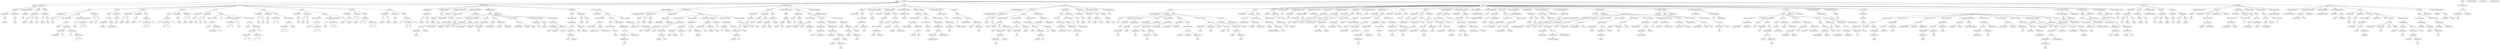 strict digraph {
	graph [bb="0,0,36262,828"];
	node [label="\N"];
	Enter	[height=0.5,
		pos="13099,810",
		width=0.83628];
	Identifier__owner_1	[color=black,
		height=0.5,
		label=_owner,
		pos="11120,378",
		width=1.0719];
	VariableDeclarationStatement_Unnamed_12	[color=black,
		height=0.5,
		label=VariableDeclarationStatement,
		pos="16568,522",
		width=3.3174];
	VariableDeclaration_ETHToSend	[color=black,
		height=0.5,
		label=ETHToSend,
		pos="16422,450",
		width=1.6264];
	VariableDeclarationStatement_Unnamed_12 -> VariableDeclaration_ETHToSend	[pos="e,16452,465.57 16533,504.41 16512,494.22 16484,481.12 16462,470.44"];
	MemberAccess_Unnamed_73	[color=black,
		height=0.5,
		label=MemberAccess,
		pos="16568,450",
		width=1.9174];
	VariableDeclarationStatement_Unnamed_12 -> MemberAccess_Unnamed_73	[pos="e,16568,468.1 16568,503.7 16568,496.41 16568,487.73 16568,479.54"];
	ExpressionStatement_Unnamed_43	[color=orange,
		height=0.5,
		label=ExpressionStatement,
		pos="27284,522",
		width=2.458];
	FunctionCall_Unnamed_32	[color=orange,
		height=0.5,
		label=FunctionCall,
		pos="27218,450",
		width=1.6125];
	ExpressionStatement_Unnamed_43 -> FunctionCall_Unnamed_32	[pos="e,27233,467.79 27268,504.05 27260,495.63 27250,485.28 27241,475.97"];
	FunctionDefinition_refund	[color=black,
		height=0.5,
		label=refund,
		pos="17071,666",
		width=0.96103];
	ModifierInvocation_minCapNotReached	[color=black,
		height=0.5,
		label=minCapNotReached,
		pos="16849,594",
		width=2.3887];
	FunctionDefinition_refund -> ModifierInvocation_minCapNotReached	[pos="e,16895,609.51 17042,655.85 17007,644.98 16949,626.61 16905,612.89"];
	ParameterList_Unnamed_62	[color=black,
		height=0.5,
		label=ParameterList,
		pos="17015,594",
		width=1.7095];
	FunctionDefinition_refund -> ParameterList_Unnamed_62	[pos="e,17028,611.8 17058,649.12 17051,640.68 17043,630.1 17035,620.55"];
	Block_Unnamed_55	[color=black,
		height=0.5,
		label=Block,
		pos="17127,594",
		width=0.90558];
	FunctionDefinition_refund -> Block_Unnamed_55	[pos="e,17114,610.82 17083,649.12 17090,640.43 17099,629.49 17107,619.72"];
	ModifierInvocation_onlyOwner_9	[color=black,
		height=0.5,
		label=onlyOwner,
		pos="23159,594",
		width=1.4323];
	IndexAccess_Unnamed_11	[color=black,
		height=0.5,
		label=IndexAccess,
		pos="10524,378",
		width=1.6402];
	Identifier__to_3	[color=black,
		height=0.5,
		label=_to,
		pos="10487,306",
		width=0.75];
	IndexAccess_Unnamed_11 -> Identifier__to_3	[pos="e,10495,323.31 10515,360.05 10510,352.03 10505,342.26 10500,333.3"];
	Identifier_balances_5	[color=black,
		height=0.5,
		label=balances,
		pos="10575,306",
		width=1.1828];
	IndexAccess_Unnamed_11 -> Identifier_balances_5	[pos="e,10563,323.31 10536,360.05 10542,351.77 10549,341.62 10556,332.42"];
	IfStatement_Unnamed_10	[color=orange,
		height=0.5,
		label=IfStatement,
		pos="15415,522",
		width=1.4739];
	BinaryOperation_Unnamed_33	[color=brown,
		height=0.5,
		label=BinaryOperation,
		pos="15436,450",
		width=1.9867];
	IfStatement_Unnamed_10 -> BinaryOperation_Unnamed_33	[pos="e,15430,468.1 15420,503.7 15422,496.24 15425,487.32 15427,478.97"];
	Block_Unnamed_29	[color=black,
		height=0.5,
		label=Block,
		pos="15558,450",
		width=0.90558];
	IfStatement_Unnamed_10 -> Block_Unnamed_29	[pos="e,15534,462.54 15444,506.67 15467,495.31 15499,479.42 15524,467.53"];
	ElementaryTypeName_uint_4	[color=black,
		height=0.5,
		label=uint,
		pos="2962.5,450",
		width=0.75];
	MemberAccess_Unnamed_38	[color=black,
		height=0.5,
		label=MemberAccess,
		pos="26965,378",
		width=1.9174];
	FunctionCall_Unnamed_32 -> MemberAccess_Unnamed_38	[pos="e,27010,391.7 27175,437.28 27133,425.61 27068,407.61 27021,394.7"];
	Identifier_coinToSend_1	[color=black,
		height=0.5,
		label=coinToSend,
		pos="27109,378",
		width=1.5709];
	FunctionCall_Unnamed_32 -> Identifier_coinToSend_1	[pos="e,27133,394.66 27193,433.29 27178,423.65 27159,411.18 27142,400.62"];
	Identifier_beneficiary_1	[color=black,
		height=0.5,
		label=beneficiary,
		pos="27235,378",
		width=1.4184];
	FunctionCall_Unnamed_32 -> Identifier_beneficiary_1	[pos="e,27230,396.1 27222,431.7 27224,424.32 27226,415.52 27228,407.25"];
	Identifier_MAX_CAP_2	[color=black,
		height=0.5,
		label=MAX_CAP,
		pos="24090,378",
		width=1.5293];
	Identifier_b_11	[color=black,
		height=0.5,
		label=b,
		pos="2413.5,378",
		width=0.75];
	Identifier_msg_7	[color=black,
		height=0.5,
		label=msg,
		pos="14527,90",
		width=0.75];
	ParameterList_Unnamed_58	[color=black,
		height=0.5,
		label=ParameterList,
		pos="19575,594",
		width=1.7095];
	Parameter_addr	[color=black,
		height=0.5,
		label=addr,
		pos="19347,522",
		width=0.76697];
	ParameterList_Unnamed_58 -> Parameter_addr	[pos="e,19368,533.66 19529,581.37 19482,568.95 19410,549.75 19384,540 19382,539.42 19380,538.81 19379,538.16"];
	ExpressionStatement_Unnamed_1	[color=orange,
		height=0.5,
		label=ExpressionStatement,
		pos="3147.5,522",
		width=2.458];
	FunctionCall_Unnamed_1	[color=orange,
		height=0.5,
		label=FunctionCall,
		pos="3147.5,450",
		width=1.6125];
	ExpressionStatement_Unnamed_1 -> FunctionCall_Unnamed_1	[pos="e,3147.5,468.1 3147.5,503.7 3147.5,496.41 3147.5,487.73 3147.5,479.54"];
	Identifier__value_1	[color=black,
		height=0.5,
		label=_value,
		pos="15061,306",
		width=0.96103];
	Mapping_Unnamed	[color=black,
		height=0.5,
		label=Mapping,
		pos="6412.5,522",
		width=1.2105];
	ElementaryTypeName_address_16	[color=black,
		height=0.5,
		label=address,
		pos="6380.5,450",
		width=1.0996];
	Mapping_Unnamed -> ElementaryTypeName_address_16	[pos="e,6388.2,467.79 6404.8,504.05 6401.2,496.23 6396.9,486.75 6392.9,477.98"];
	ElementaryTypeName_uint_25	[color=black,
		height=0.5,
		label=uint,
		pos="6465.5,450",
		width=0.75];
	Mapping_Unnamed -> ElementaryTypeName_uint_25	[pos="e,6453.8,466.51 6425.1,504.41 6431.6,495.8 6439.7,485.11 6446.9,475.56"];
	Identifier_msg_23	[color=black,
		height=0.5,
		label=msg,
		pos="29398,306",
		width=0.75];
	Identifier_LogRefundETH	[color=black,
		height=0.5,
		label=LogRefundETH,
		pos="7604.5,378",
		width=1.9729];
	Identifier_a_5	[color=black,
		height=0.5,
		label=a,
		pos="3574.5,162",
		width=0.75];
	NumberLiteral_Unnamed_4	[color=black,
		height=0.5,
		label=NumberLiteral,
		pos="8110.5,378",
		width=1.765];
	Identifier_LogCoinsEmited_1	[color=black,
		height=0.5,
		label=LogCoinsEmited,
		pos="24658,378",
		width=2.0422];
	ElementaryTypeName_uint_32	[color=black,
		height=0.5,
		label=uint,
		pos="14482,450",
		width=0.75];
	Mapping_Unnamed_2	[color=black,
		height=0.5,
		label=Mapping,
		pos="11440,522",
		width=1.2105];
	Mapping_Unnamed_3	[color=black,
		height=0.5,
		label=Mapping,
		pos="11398,450",
		width=1.2105];
	Mapping_Unnamed_2 -> Mapping_Unnamed_3	[pos="e,11408,467.79 11429,504.05 11425,496.06 11419,486.33 11413,477.4"];
	ElementaryTypeName_address_23	[color=black,
		height=0.5,
		label=address,
		pos="11499,450",
		width=1.0996];
	Mapping_Unnamed_2 -> ElementaryTypeName_address_23	[pos="e,11485,467.15 11453,504.76 11460,496.19 11469,485.49 11478,475.9"];
	Identifier__to	[color=black,
		height=0.5,
		label=_to,
		pos="15297,306",
		width=0.75];
	Identifier__from_3	[color=black,
		height=0.5,
		label=_from,
		pos="9696.5,234",
		width=0.93331];
	IfStatement_Unnamed_25	[color=orange,
		height=0.5,
		label=IfStatement,
		pos="19446,522",
		width=1.4739];
	ThrowStatement_Unnamed_19	[color=black,
		height=0.5,
		label=ThrowStatement,
		pos="19078,450",
		width=2.0006];
	IfStatement_Unnamed_25 -> ThrowStatement_Unnamed_19	[pos="e,19131,462.52 19406,509.56 19399,507.56 19391,505.61 19384,504 19285,482.58 19258,486.41 19159,468 19153,466.98 19147,465.88 19142,\
464.74"];
	BinaryOperation_Unnamed_77	[color=brown,
		height=0.5,
		label=BinaryOperation,
		pos="19240,450",
		width=1.9867];
	IfStatement_Unnamed_25 -> BinaryOperation_Unnamed_77	[pos="e,19281,465.03 19409,508.65 19376,497.54 19328,481.09 19291,468.61"];
	MemberAccess_Unnamed_57	[color=black,
		height=0.5,
		label=MemberAccess,
		pos="20239,306",
		width=1.9174];
	Identifier_owner_3	[color=black,
		height=0.5,
		label=owner,
		pos="20239,234",
		width=0.93331];
	MemberAccess_Unnamed_57 -> Identifier_owner_3	[pos="e,20239,252.1 20239,287.7 20239,280.41 20239,271.73 20239,263.54"];
	MemberAccess_Unnamed_14	[color=black,
		height=0.5,
		label=MemberAccess,
		pos="14592,306",
		width=1.9174];
	IndexAccess_Unnamed_5	[color=black,
		height=0.5,
		label=IndexAccess,
		pos="14592,234",
		width=1.6402];
	MemberAccess_Unnamed_14 -> IndexAccess_Unnamed_5	[pos="e,14592,252.1 14592,287.7 14592,280.41 14592,271.73 14592,263.54"];
	Block_Unnamed_8	[color=black,
		height=0.5,
		label=Block,
		pos="1588.5,594",
		width=0.90558];
	IfStatement_Unnamed	[color=orange,
		height=0.5,
		label=IfStatement,
		pos="1587.5,522",
		width=1.4739];
	Block_Unnamed_8 -> IfStatement_Unnamed	[pos="e,1587.8,540.1 1588.3,575.7 1588.2,568.41 1588.1,559.73 1588,551.54"];
	ExpressionStatement_Unnamed_12	[color=orange,
		height=0.5,
		label=ExpressionStatement,
		pos="32655,522",
		width=2.458];
	Identifier___2	[color=black,
		height=0.5,
		label=_,
		pos="32617,450",
		width=0.75];
	ExpressionStatement_Unnamed_12 -> Identifier___2	[pos="e,32625,467.14 32645,503.7 32641,495.67 32636,485.95 32631,477.05"];
	ElementaryTypeName_uint	[color=black,
		height=0.5,
		label=uint,
		pos="1387.5,450",
		width=0.75];
	TupleExpression_Unnamed_8	[color=black,
		height=0.5,
		label=TupleExpression,
		pos="22382,306",
		width=2.0422];
	NumberLiteral_Unnamed_43	[color=black,
		height=0.5,
		label=NumberLiteral,
		pos="22381,234",
		width=1.765];
	TupleExpression_Unnamed_8 -> NumberLiteral_Unnamed_43	[pos="e,22381,252.1 22381,287.7 22381,280.41 22381,271.73 22381,263.54"];
	NumberLiteral_Unnamed_5	[color=black,
		height=0.5,
		label=NumberLiteral,
		pos="6537.5,522",
		width=1.765];
	MemberAccess_Unnamed_9	[color=black,
		height=0.5,
		label=MemberAccess,
		pos="9132.5,234",
		width=1.9174];
	MemberAccess_Unnamed_10	[color=black,
		height=0.5,
		label=MemberAccess,
		pos="9132.5,162",
		width=1.9174];
	MemberAccess_Unnamed_9 -> MemberAccess_Unnamed_10	[pos="e,9132.5,180.1 9132.5,215.7 9132.5,208.41 9132.5,199.73 9132.5,191.54"];
	ParameterList_Unnamed_45	[color=black,
		height=0.5,
		label=ParameterList,
		pos="34143,594",
		width=1.7095];
	Parameter_None_10	[color=black,
		height=0.5,
		label=None,
		pos="34128,522",
		width=0.85014];
	ParameterList_Unnamed_45 -> Parameter_None_10	[pos="e,34131,540.1 34139,575.7 34137,568.32 34135,559.52 34134,551.25"];
	TupleExpression_Unnamed_4	[color=black,
		height=0.5,
		label=TupleExpression,
		pos="21248,378",
		width=2.0422];
	BinaryOperation_Unnamed_51	[color=brown,
		height=0.5,
		label=BinaryOperation,
		pos="21252,306",
		width=1.9867];
	TupleExpression_Unnamed_4 -> BinaryOperation_Unnamed_51	[pos="e,21251,324.1 21249,359.7 21249,352.41 21249,343.73 21250,335.54"];
	Identifier_counter_re_ent35	[color=black,
		height=0.5,
		label=counter_re_ent35,
		pos="8709.5,306",
		width=2.0976];
	EventDefinition_LogRefundETH	[color=black,
		height=0.5,
		label=LogRefundETH,
		pos="6298.5,666",
		width=1.9729];
	ParameterList_Unnamed_31	[color=black,
		height=0.5,
		label=ParameterList,
		pos="6295.5,594",
		width=1.7095];
	EventDefinition_LogRefundETH -> ParameterList_Unnamed_31	[pos="e,6296.3,612.1 6297.8,647.7 6297.5,640.41 6297.1,631.73 6296.8,623.54"];
	Identifier_now_3	[color=black,
		height=0.5,
		label=now,
		pos="18762,378",
		width=0.75];
	NumberLiteral_Unnamed_11	[color=black,
		height=0.5,
		label=NumberLiteral,
		pos="15138,450",
		width=1.765];
	Identifier_assert_1	[color=black,
		height=0.5,
		label=assert,
		pos="3086.5,378",
		width=0.89172];
	Identifier__allowance	[color=black,
		height=0.5,
		label=_allowance,
		pos="10119,234",
		width=1.4462];
	FunctionCall_Unnamed_21	[color=orange,
		height=0.5,
		label=FunctionCall,
		pos="10767,450",
		width=1.6125];
	Identifier__to_5	[color=black,
		height=0.5,
		label=_to,
		pos="10762,378",
		width=0.75];
	FunctionCall_Unnamed_21 -> Identifier__to_5	[pos="e,10763,396.1 10765,431.7 10765,424.41 10764,415.73 10764,407.54"];
	Identifier_Transfer_1	[color=black,
		height=0.5,
		label=Transfer,
		pos="10849,378",
		width=1.1689];
	FunctionCall_Unnamed_21 -> Identifier_Transfer_1	[pos="e,10830,394.67 10786,432.76 10796,423.62 10810,412.06 10822,402"];
	Identifier__value_6	[color=black,
		height=0.5,
		label=_value,
		pos="10944,378",
		width=0.96103];
	FunctionCall_Unnamed_21 -> Identifier__value_6	[pos="e,10916,389.71 10802,435.17 10832,423.23 10875,406.03 10906,393.81"];
	Identifier__from_4	[color=black,
		height=0.5,
		label=_from,
		pos="11030,378",
		width=0.93331];
	FunctionCall_Unnamed_21 -> Identifier__from_4	[pos="e,11004,390.07 10810,437.82 10818,435.85 10826,433.85 10834,432 10902,415.36 10921,417.25 10988,396 10989,395.38 10991,394.72 10993,\
394.02"];
	MemberAccess_Unnamed_34	[color=black,
		height=0.5,
		label=MemberAccess,
		pos="29829,306",
		width=1.9174];
	FunctionCall_Unnamed_30	[color=orange,
		height=0.5,
		label=FunctionCall,
		pos="29829,234",
		width=1.6125];
	MemberAccess_Unnamed_34 -> FunctionCall_Unnamed_30	[pos="e,29829,252.1 29829,287.7 29829,280.41 29829,271.73 29829,263.54"];
	NumberLiteral_Unnamed_16	[color=black,
		height=0.5,
		label=NumberLiteral,
		pos="12123,234",
		width=1.765];
	Parameter_b_6	[color=black,
		height=0.5,
		label=b,
		pos="5209.5,522",
		width=0.75];
	ElementaryTypeName_uint256_1	[color=black,
		height=0.5,
		label=uint256,
		pos="5130.5,450",
		width=1.0442];
	Parameter_b_6 -> ElementaryTypeName_uint256_1	[pos="e,5147.8,466.26 5193.9,507.17 5183.2,497.68 5168.8,484.86 5156.4,473.87"];
	ModifierInvocation_onlyOwner	[color=black,
		height=0.5,
		label=onlyOwner,
		pos="12825,594",
		width=1.4323];
	ElementaryTypeName_uint_7	[color=black,
		height=0.5,
		label=uint,
		pos="3527.5,378",
		width=0.75];
	FunctionDefinition_start	[color=black,
		height=0.5,
		label=start,
		pos="18291,666",
		width=0.75];
	ParameterList_Unnamed_52	[color=black,
		height=0.5,
		label=ParameterList,
		pos="18109,594",
		width=1.7095];
	FunctionDefinition_start -> ParameterList_Unnamed_52	[pos="e,18145,608.98 18267,656.13 18239,645.37 18192,626.93 18156,613.11"];
	ModifierInvocation_onlyOwner_4	[color=black,
		height=0.5,
		label=onlyOwner,
		pos="18240,594",
		width=1.4323];
	FunctionDefinition_start -> ModifierInvocation_onlyOwner_4	[pos="e,18252,611.96 18279,649.46 18273,641.13 18266,630.63 18259,621.08"];
	Block_Unnamed_41	[color=black,
		height=0.5,
		label=Block,
		pos="18342,594",
		width=0.90558];
	FunctionDefinition_start -> Block_Unnamed_41	[pos="e,18330,610.98 18302,649.46 18308,640.89 18316,630.02 18323,620.25"];
	Identifier_now_5	[color=black,
		height=0.5,
		label=now,
		pos="20938,378",
		width=0.75];
	ElementaryTypeName_uint256_7	[color=black,
		height=0.5,
		label=uint256,
		pos="22427,522",
		width=1.0442];
	ElementaryTypeName_uint_47	[color=black,
		height=0.5,
		label=uint,
		pos="24833,522",
		width=0.75];
	Block_Unnamed_12	[color=black,
		height=0.5,
		label=Block,
		pos="13945,594",
		width=0.90558];
	ExpressionStatement_Unnamed_9	[color=orange,
		height=0.5,
		label=ExpressionStatement,
		pos="13945,522",
		width=2.458];
	Block_Unnamed_12 -> ExpressionStatement_Unnamed_9	[pos="e,13945,540.1 13945,575.7 13945,568.41 13945,559.73 13945,551.54"];
	IfStatement_Unnamed_2	[color=orange,
		height=0.5,
		label=IfStatement,
		pos="14105,522",
		width=1.4739];
	Block_Unnamed_12 -> IfStatement_Unnamed_2	[pos="e,14073,536.87 13970,582.06 13994,571.21 14033,554.36 14062,541.44"];
	Identifier__skinCoinAddress	[color=black,
		height=0.5,
		label=_skinCoinAddress,
		pos="21775,306",
		width=2.2224];
	ElementaryTypeName_address_18	[color=black,
		height=0.5,
		label=address,
		pos="8517.5,450",
		width=1.0996];
	Identifier_b_16	[color=black,
		height=0.5,
		label=b,
		pos="5891.5,450",
		width=0.75];
	FunctionDefinition_mul	[color=black,
		height=0.5,
		label=mul,
		pos="1278.5,666",
		width=0.75];
	ParameterList_Unnamed_1	[color=black,
		height=0.5,
		label=ParameterList,
		pos="854.54,594",
		width=1.7095];
	FunctionDefinition_mul -> ParameterList_Unnamed_1	[pos="e,907.27,603.71 1252.3,660.67 1186.6,649.82 1013.1,621.18 918.42,605.55"];
	Block_Unnamed	[color=black,
		height=0.5,
		label=Block,
		pos="1111.5,594",
		width=0.90558];
	FunctionDefinition_mul -> Block_Unnamed	[pos="e,1137,605.66 1256,655.56 1228.2,643.89 1180.5,623.89 1147.5,610.09"];
	ParameterList_Unnamed	[color=black,
		height=0.5,
		label=ParameterList,
		pos="1360.5,594",
		width=1.7095];
	FunctionDefinition_mul -> ParameterList_Unnamed	[pos="e,1341.2,611.51 1294.7,651.17 1305.6,641.91 1320.1,629.49 1332.8,618.68"];
	ElementaryTypeName_uint64_4	[color=black,
		height=0.5,
		label=uint64,
		pos="2812.5,450",
		width=0.91945];
	ParameterList_Unnamed_7	[color=black,
		height=0.5,
		label=ParameterList,
		pos="4386.5,594",
		width=1.7095];
	Parameter_None_3	[color=black,
		height=0.5,
		label=None,
		pos="4386.5,522",
		width=0.85014];
	ParameterList_Unnamed_7 -> Parameter_None_3	[pos="e,4386.5,540.1 4386.5,575.7 4386.5,568.41 4386.5,559.73 4386.5,551.54"];
	IndexAccess_Unnamed_18	[color=black,
		height=0.5,
		label=IndexAccess,
		pos="12203,162",
		width=1.6402];
	Identifier_allowed_2	[color=black,
		height=0.5,
		label=allowed,
		pos="12140,90",
		width=1.0858];
	IndexAccess_Unnamed_18 -> Identifier_allowed_2	[pos="e,12154,106.99 12188,144.41 12180,135.74 12170,124.97 12161,115.38"];
	MemberAccess_Unnamed_23	[color=black,
		height=0.5,
		label=MemberAccess,
		pos="12266,90",
		width=1.9174];
	IndexAccess_Unnamed_18 -> MemberAccess_Unnamed_23	[pos="e,12250,107.96 12217,144.41 12225,136.08 12234,125.8 12243,116.49"];
	BinaryOperation_Unnamed_8	[color=brown,
		height=0.5,
		label=BinaryOperation,
		pos="3718.5,306",
		width=1.9867];
	BinaryOperation_Unnamed_10	[color=brown,
		height=0.5,
		label=BinaryOperation,
		pos="3638.5,234",
		width=1.9867];
	BinaryOperation_Unnamed_8 -> BinaryOperation_Unnamed_10	[pos="e,3657.6,251.71 3699.6,288.41 3689.6,279.67 3677.2,268.79 3666.1,259.13"];
	BinaryOperation_Unnamed_9	[color=brown,
		height=0.5,
		label=BinaryOperation,
		pos="3799.5,234",
		width=1.9867];
	BinaryOperation_Unnamed_8 -> BinaryOperation_Unnamed_9	[pos="e,3780.2,251.71 3737.7,288.41 3747.9,279.67 3760.4,268.79 3771.6,259.13"];
	Block_Unnamed_27	[color=black,
		height=0.5,
		label=Block,
		pos="8939.5,450",
		width=0.90558];
	ExpressionStatement_Unnamed_19	[color=orange,
		height=0.5,
		label=ExpressionStatement,
		pos="8939.5,378",
		width=2.458];
	Block_Unnamed_27 -> ExpressionStatement_Unnamed_19	[pos="e,8939.5,396.1 8939.5,431.7 8939.5,424.41 8939.5,415.73 8939.5,407.54"];
	StructDefinition_Backer	[color=black,
		height=0.5,
		label=Backer,
		pos="18580,666",
		width=1.0165];
	VariableDeclaration_coinSent	[color=black,
		height=0.5,
		label=coinSent,
		pos="18461,594",
		width=1.1967];
	StructDefinition_Backer -> VariableDeclaration_coinSent	[pos="e,18485,609.18 18557,651.5 18539,641.15 18514,626.7 18495,615"];
	VariableDeclaration_weiReceived	[color=black,
		height=0.5,
		label=weiReceived,
		pos="18580,594",
		width=1.5986];
	StructDefinition_Backer -> VariableDeclaration_weiReceived	[pos="e,18580,612.1 18580,647.7 18580,640.41 18580,631.73 18580,623.54"];
	Identifier_coinSentToEther_8	[color=black,
		height=0.5,
		label=coinSentToEther,
		pos="23824,234",
		width=2.0422];
	InheritanceSpecifier_Unnamed_4	[color=black,
		height=0.5,
		label=InheritanceSpecifier,
		pos="9696.5,666",
		width=2.3333];
	UserDefinedTypeName_Unnamed_4	[color=black,
		height=0.5,
		label=UserDefinedTypeName,
		pos="9341.5,594",
		width=2.7214];
	InheritanceSpecifier_Unnamed_4 -> UserDefinedTypeName_Unnamed_4	[pos="e,9406.6,607.82 9636.3,653.13 9576,641.23 9483,622.9 9417.6,610"];
	BinaryOperation_Unnamed_64	[color=brown,
		height=0.5,
		label=BinaryOperation,
		pos="27507,450",
		width=1.9867];
	FunctionCall_Unnamed_33	[color=orange,
		height=0.5,
		label=FunctionCall,
		pos="27362,378",
		width=1.6125];
	BinaryOperation_Unnamed_64 -> FunctionCall_Unnamed_33	[pos="e,27392,393.54 27474,433.46 27453,423.13 27425,409.46 27402,398.41"];
	MemberAccess_Unnamed_39	[color=black,
		height=0.5,
		label=MemberAccess,
		pos="27507,378",
		width=1.9174];
	BinaryOperation_Unnamed_64 -> MemberAccess_Unnamed_39	[pos="e,27507,396.1 27507,431.7 27507,424.41 27507,415.73 27507,407.54"];
	Identifier_backer	[color=black,
		height=0.5,
		label=backer,
		pos="27507,306",
		width=0.98875];
	Identifier_dest_1	[color=black,
		height=0.5,
		label=dest,
		pos="8318.5,162",
		width=0.75];
	VariableDeclarationStatement_Unnamed_11	[color=black,
		height=0.5,
		label=VariableDeclarationStatement,
		pos="22820,522",
		width=3.3174];
	VariableDeclaration_backer_1	[color=black,
		height=0.5,
		label=backer,
		pos="22344,450",
		width=0.98875];
	VariableDeclarationStatement_Unnamed_11 -> VariableDeclaration_backer_1	[pos="e,22370,462.33 22733,509.32 22719,507.5 22705,505.68 22692,504 22557,487.07 22520,500.2 22389,468 22386,467.4 22384,466.71 22381,\
465.96"];
	IndexAccess_Unnamed_27	[color=black,
		height=0.5,
		label=IndexAccess,
		pos="22457,450",
		width=1.6402];
	VariableDeclarationStatement_Unnamed_11 -> IndexAccess_Unnamed_27	[pos="e,22500,462.41 22740,508.21 22681,498.27 22597,483.58 22525,468 22520,467.08 22516,466.08 22511,465.04"];
	NumberLiteral_Unnamed_24	[color=black,
		height=0.5,
		label=NumberLiteral,
		pos="21192,594",
		width=1.765];
	NumberLiteral_Unnamed_45	[color=black,
		height=0.5,
		label=NumberLiteral,
		pos="17025,378",
		width=1.765];
	MemberAccess_Unnamed_62	[color=black,
		height=0.5,
		label=MemberAccess,
		pos="22532,234",
		width=1.9174];
	Identifier_MIN_INVEST_ETHER_1	[color=black,
		height=0.5,
		label=MIN_INVEST_ETHER,
		pos="22532,162",
		width=2.8045];
	MemberAccess_Unnamed_62 -> Identifier_MIN_INVEST_ETHER_1	[pos="e,22532,180.1 22532,215.7 22532,208.41 22532,199.73 22532,191.54"];
	ElementaryTypeName_string_1	[color=black,
		height=0.5,
		label=string,
		pos="33922,522",
		width=0.864];
	UnaryOperation_Unnamed_3	[color=black,
		height=0.5,
		label=UnaryOperation,
		pos="6580.5,450",
		width=1.9452];
	FunctionCall_Unnamed_10	[color=orange,
		height=0.5,
		label=FunctionCall,
		pos="6201.5,378",
		width=1.6125];
	UnaryOperation_Unnamed_3 -> FunctionCall_Unnamed_10	[pos="e,6244.3,390.49 6529.2,437.5 6520,435.57 6510.5,433.66 6501.5,432 6398.5,412.97 6371.2,416.91 6268.5,396 6264.2,395.12 6259.8,394.15 \
6255.3,393.12"];
	Parameter_None_7	[color=black,
		height=0.5,
		label=None,
		pos="5808.5,522",
		width=0.85014];
	ElementaryTypeName_uint256_5	[color=black,
		height=0.5,
		label=uint256,
		pos="5808.5,450",
		width=1.0442];
	Parameter_None_7 -> ElementaryTypeName_uint256_5	[pos="e,5808.5,468.1 5808.5,503.7 5808.5,496.41 5808.5,487.73 5808.5,479.54"];
	NumberLiteral_Unnamed_21	[color=black,
		height=0.5,
		label=NumberLiteral,
		pos="30649,522",
		width=1.765];
	BinaryOperation_Unnamed_83	[color=brown,
		height=0.5,
		label=BinaryOperation,
		pos="24372,450",
		width=1.9867];
	Identifier_minCoinsToSell	[color=black,
		height=0.5,
		label=minCoinsToSell,
		pos="24399,378",
		width=1.959];
	BinaryOperation_Unnamed_83 -> Identifier_minCoinsToSell	[pos="e,24392,396.1 24378,431.7 24381,424.15 24385,415.12 24388,406.68"];
	Identifier_remains_2	[color=black,
		height=0.5,
		label=remains,
		pos="24527,378",
		width=1.0858];
	BinaryOperation_Unnamed_83 -> Identifier_remains_2	[pos="e,24499,391.36 24405,433.81 24430,422.69 24463,407.6 24489,396.06"];
	Identifier__value_2	[color=black,
		height=0.5,
		label=_value,
		pos="14390,378",
		width=0.96103];
	IfStatement_Unnamed_13	[color=orange,
		height=0.5,
		label=IfStatement,
		pos="30319,522",
		width=1.4739];
	ThrowStatement_Unnamed_10	[color=black,
		height=0.5,
		label=ThrowStatement,
		pos="30544,450",
		width=2.0006];
	IfStatement_Unnamed_13 -> ThrowStatement_Unnamed_10	[pos="e,30500,464.61 30357,509.13 30393,497.83 30448,480.73 30489,468"];
	BinaryOperation_Unnamed_53	[color=brown,
		height=0.5,
		label=BinaryOperation,
		pos="30706,450",
		width=1.9867];
	IfStatement_Unnamed_13 -> BinaryOperation_Unnamed_53	[pos="e,30653,462.52 30358,509.59 30366,507.56 30374,505.59 30382,504 30488,481.74 30517,487.22 30625,468 30630,467 30636,465.9 30642,\
464.76"];
	ElementaryTypeName_uint_48	[color=black,
		height=0.5,
		label=uint,
		pos="18790,522",
		width=0.75];
	ParameterList_Unnamed_17	[color=black,
		height=0.5,
		label=ParameterList,
		pos="12489,594",
		width=1.7095];
	MemberAccess_Unnamed_15	[color=black,
		height=0.5,
		label=MemberAccess,
		pos="14527,162",
		width=1.9174];
	MemberAccess_Unnamed_15 -> Identifier_msg_7	[pos="e,14527,108.1 14527,143.7 14527,136.41 14527,127.73 14527,119.54"];
	NumberLiteral_Unnamed_23	[color=black,
		height=0.5,
		label=NumberLiteral,
		pos="21232,522",
		width=1.765];
	ElementaryTypeName_uint_15	[color=black,
		height=0.5,
		label=uint,
		pos="13799,522",
		width=0.75];
	UnaryOperation_Unnamed_6	[color=black,
		height=0.5,
		label=UnaryOperation,
		pos="25673,306",
		width=1.9452];
	FunctionCall_Unnamed_44	[color=orange,
		height=0.5,
		label=FunctionCall,
		pos="25673,234",
		width=1.6125];
	UnaryOperation_Unnamed_6 -> FunctionCall_Unnamed_44	[pos="e,25673,252.1 25673,287.7 25673,280.41 25673,271.73 25673,263.54"];
	ElementaryTypeName_uint_26	[color=black,
		height=0.5,
		label=uint,
		pos="6295.5,450",
		width=0.75];
	ParameterList_Unnamed_37	[color=black,
		height=0.5,
		label=ParameterList,
		pos="15748,594",
		width=1.7095];
	Parameter__owner	[color=black,
		height=0.5,
		label=_owner,
		pos="15792,522",
		width=1.0719];
	ParameterList_Unnamed_37 -> Parameter__owner	[pos="e,15781,539.79 15758,576.05 15763,568.06 15769,558.33 15775,549.4"];
	ParameterList_Unnamed_24	[color=black,
		height=0.5,
		label=ParameterList,
		pos="628.54,594",
		width=1.7095];
	Parameter_to	[color=black,
		height=0.5,
		label=to,
		pos="608.54,522",
		width=0.75];
	ParameterList_Unnamed_24 -> Parameter_to	[pos="e,613.43,540.1 623.6,575.7 621.47,568.24 618.92,559.32 616.53,550.97"];
	Parameter_value	[color=black,
		height=0.5,
		label=value,
		pos="683.54,522",
		width=0.82242];
	ParameterList_Unnamed_24 -> Parameter_value	[pos="e,671.11,538.83 641.86,576.05 648.53,567.56 656.75,557.11 664.11,547.73"];
	BinaryOperation_Unnamed_78	[color=brown,
		height=0.5,
		label=BinaryOperation,
		pos="19401,450",
		width=1.9867];
	Identifier_multisigEther_2	[color=black,
		height=0.5,
		label=multisigEther,
		pos="19394,378",
		width=1.6264];
	BinaryOperation_Unnamed_78 -> Identifier_multisigEther_2	[pos="e,19395,396.1 19399,431.7 19398,424.41 19397,415.73 19396,407.54"];
	Identifier_addr_1	[color=black,
		height=0.5,
		label=addr,
		pos="19498,378",
		width=0.76697];
	BinaryOperation_Unnamed_78 -> Identifier_addr_1	[pos="e,19479,392.1 19423,432.76 19437,422.63 19455,409.51 19470,398.76"];
	VariableDeclaration_c	[color=black,
		height=0.5,
		label=c,
		pos="1081.5,450",
		width=0.75];
	ElementaryTypeName_uint_3	[color=black,
		height=0.5,
		label=uint,
		pos="1085.5,378",
		width=0.75];
	VariableDeclaration_c -> ElementaryTypeName_uint_3	[pos="e,1084.6,396.1 1082.5,431.7 1082.9,424.41 1083.4,415.73 1083.9,407.54"];
	MemberAccess_Unnamed_67	[color=black,
		height=0.5,
		label=MemberAccess,
		pos="23824,306",
		width=1.9174];
	MemberAccess_Unnamed_67 -> Identifier_coinSentToEther_8	[pos="e,23824,252.1 23824,287.7 23824,280.41 23824,271.73 23824,263.54"];
	ElementaryTypeName_address_4	[color=black,
		height=0.5,
		label=address,
		pos="13012,306",
		width=1.0996];
	Identifier_payee_1	[color=black,
		height=0.5,
		label=payee,
		pos="8041.5,306",
		width=0.89172];
	Identifier_CROWDSALE_PERIOD	[color=black,
		height=0.5,
		label=CROWDSALE_PERIOD,
		pos="18568,306",
		width=2.9986];
	VariableDeclaration_value_1	[color=black,
		height=0.5,
		label=value,
		pos="31337,522",
		width=0.82242];
	ElementaryTypeName_uint_23	[color=black,
		height=0.5,
		label=uint,
		pos="31335,450",
		width=0.75];
	VariableDeclaration_value_1 -> ElementaryTypeName_uint_23	[pos="e,31335,468.1 31336,503.7 31336,496.41 31336,487.73 31335,479.54"];
	MemberAccess_Unnamed_44	[color=black,
		height=0.5,
		label=MemberAccess,
		pos="27945,234",
		width=1.9174];
	Identifier_backer_3	[color=black,
		height=0.5,
		label=backer,
		pos="27945,162",
		width=0.98875];
	MemberAccess_Unnamed_44 -> Identifier_backer_3	[pos="e,27945,180.1 27945,215.7 27945,208.41 27945,199.73 27945,191.54"];
	FunctionCall_Unnamed_56	[color=orange,
		height=0.5,
		label=FunctionCall,
		pos="24722,450",
		width=1.6125];
	FunctionCall_Unnamed_56 -> Identifier_LogCoinsEmited_1	[pos="e,24673,395.96 24706,432.41 24699,423.99 24689,413.58 24681,404.2"];
	Identifier_remains_6	[color=black,
		height=0.5,
		label=remains,
		pos="24789,378",
		width=1.0858];
	FunctionCall_Unnamed_56 -> Identifier_remains_6	[pos="e,24773,394.99 24737,432.41 24746,423.66 24756,412.75 24765,403.08"];
	Identifier_this_5	[color=black,
		height=0.5,
		label=this,
		pos="24873,378",
		width=0.75];
	FunctionCall_Unnamed_56 -> Identifier_this_5	[pos="e,24851,389.28 24753,434.68 24776,424.06 24808,409.2 24837,396 24838,395.39 24839,394.77 24841,394.14"];
	Identifier_assertion	[color=black,
		height=0.5,
		label=assertion,
		pos="1495.5,378",
		width=1.2105];
	PragmaDirective_solidity	[color=black,
		height=0.5,
		label=solidity,
		pos="464.54,738",
		width=1.0442];
	ThrowStatement_Unnamed_6	[color=black,
		height=0.5,
		label=ThrowStatement,
		pos="6349.5,378",
		width=2.0006];
	ParameterList_Unnamed_28	[color=black,
		height=0.5,
		label=ParameterList,
		pos="30964,594",
		width=1.7095];
	Parameter_value_1	[color=black,
		height=0.5,
		label=value,
		pos="30905,522",
		width=0.82242];
	ParameterList_Unnamed_28 -> Parameter_value_1	[pos="e,30917,538.36 30949,576.05 30942,567.35 30933,556.59 30925,547.03"];
	Parameter_to_1	[color=black,
		height=0.5,
		label=to,
		pos="30980,522",
		width=0.75];
	ParameterList_Unnamed_28 -> Parameter_to_1	[pos="e,30976,540.1 30967,575.7 30969,568.32 30971,559.52 30973,551.25"];
	Parameter_from	[color=black,
		height=0.5,
		label=from,
		pos="31066,522",
		width=0.7947];
	ParameterList_Unnamed_28 -> Parameter_from	[pos="e,31047,535.94 30987,576.94 31002,566.65 31022,553.22 31037,542.34"];
	NumberLiteral_Unnamed_38	[color=black,
		height=0.5,
		label=NumberLiteral,
		pos="22546,522",
		width=1.765];
	ExpressionStatement_Unnamed_34	[color=orange,
		height=0.5,
		label=ExpressionStatement,
		pos="34352,522",
		width=2.458];
	BinaryOperation_Unnamed_49	[color=brown,
		height=0.5,
		label=BinaryOperation,
		pos="34323,450",
		width=1.9867];
	ExpressionStatement_Unnamed_34 -> BinaryOperation_Unnamed_49	[pos="e,34330,468.1 34344,503.7 34341,496.15 34338,487.12 34334,478.68"];
	Identifier_coinSentToEther_7	[color=black,
		height=0.5,
		label=coinSentToEther,
		pos="23737,378",
		width=2.0422];
	MemberAccess_Unnamed_12	[color=black,
		height=0.5,
		label=MemberAccess,
		pos="15732,306",
		width=1.9174];
	Identifier_msg_5	[color=black,
		height=0.5,
		label=msg,
		pos="15732,234",
		width=0.75];
	MemberAccess_Unnamed_12 -> Identifier_msg_5	[pos="e,15732,252.1 15732,287.7 15732,280.41 15732,271.73 15732,263.54"];
	VariableDeclaration_to_1	[color=black,
		height=0.5,
		label=to,
		pos="6215.5,522",
		width=0.75];
	ElementaryTypeName_address_17	[color=black,
		height=0.5,
		label=address,
		pos="6210.5,450",
		width=1.0996];
	VariableDeclaration_to_1 -> ElementaryTypeName_address_17	[pos="e,6211.8,468.1 6214.3,503.7 6213.8,496.41 6213.2,487.73 6212.6,479.54"];
	UsingForDeclaration_Unnamed_2	[color=black,
		height=0.5,
		label=UsingForDeclaration,
		pos="18723,666",
		width=2.4303];
	ElementaryTypeName_uint_40	[color=black,
		height=0.5,
		label=uint,
		pos="18683,594",
		width=0.75];
	UsingForDeclaration_Unnamed_2 -> ElementaryTypeName_uint_40	[pos="e,18692,611.14 18713,647.7 18708,639.67 18703,629.95 18697,621.05"];
	ContractDefinition_ERC20Basic	[color=black,
		height=0.5,
		label=ERC20Basic,
		pos="578.54,738",
		width=1.6264];
	FunctionDefinition_balanceOf	[color=black,
		height=0.5,
		label=balanceOf,
		pos="199.54,666",
		width=1.3491];
	ContractDefinition_ERC20Basic -> FunctionDefinition_balanceOf	[pos="e,235.54,678.42 535.81,725.43 527.78,723.46 519.43,721.56 511.54,720 399.68,697.95 368.98,708.1 257.54,684 253.95,683.22 250.26,\
682.34 246.56,681.4"];
	StateVariableDeclaration_Unnamed_4	[color=black,
		height=0.5,
		label=StateVariableDeclaration,
		pos="367.54,666",
		width=2.8184];
	ContractDefinition_ERC20Basic -> StateVariableDeclaration_Unnamed_4	[pos="e,414.1,682.45 539.84,724.16 507.57,713.46 461.14,698.05 424.61,685.93"];
	EventDefinition_Transfer	[color=black,
		height=0.5,
		label=Transfer,
		pos="529.54,666",
		width=1.1689];
	ContractDefinition_ERC20Basic -> EventDefinition_Transfer	[pos="e,540.96,683.31 566.68,720.05 560.94,711.85 553.92,701.83 547.54,692.71"];
	FunctionDefinition_transfer	[color=black,
		height=0.5,
		label=transfer,
		pos="628.54,666",
		width=1.0719];
	ContractDefinition_ERC20Basic -> FunctionDefinition_transfer	[pos="e,616.89,683.31 590.65,720.05 596.57,711.77 603.82,701.62 610.38,692.42"];
	ModifierInvocation_onlyOwner_6	[color=black,
		height=0.5,
		label=onlyOwner,
		pos="20231,594",
		width=1.4323];
	Parameter_amount_1	[color=black,
		height=0.5,
		label=amount,
		pos="20495,522",
		width=1.0581];
	ElementaryTypeName_uint_55	[color=black,
		height=0.5,
		label=uint,
		pos="20686,450",
		width=0.75];
	Parameter_amount_1 -> ElementaryTypeName_uint_55	[pos="e,20664,461.49 20524,510.18 20530,508.11 20536,505.97 20542,504 20589,487.39 20603,486.84 20650,468 20651,467.39 20653,466.74 20654,\
466.08"];
	Identifier_b_8	[color=black,
		height=0.5,
		label=b,
		pos="4884.5,378",
		width=0.75];
	Identifier_balances_6	[color=black,
		height=0.5,
		label=balances,
		pos="10661,162",
		width=1.1828];
	Identifier__to_6	[color=black,
		height=0.5,
		label=_to,
		pos="21529,378",
		width=0.75];
	Identifier_payment_3	[color=black,
		height=0.5,
		label=payment,
		pos="7735.5,378",
		width=1.1689];
	Identifier_c_3	[color=black,
		height=0.5,
		label=c,
		pos="3280.5,522",
		width=0.75];
	NumberLiteral_Unnamed_13	[color=black,
		height=0.5,
		label=NumberLiteral,
		pos="9640.5,450",
		width=1.765];
	ElementaryTypeName_address_24	[color=black,
		height=0.5,
		label=address,
		pos="11313,378",
		width=1.0996];
	Identifier_balances_9	[color=black,
		height=0.5,
		label=balances,
		pos="35286,306",
		width=1.1828];
	Identifier_assert_4	[color=black,
		height=0.5,
		label=assert,
		pos="4546.5,378",
		width=0.89172];
	UserDefinedTypeName_Unnamed_7	[color=black,
		height=0.5,
		label=UserDefinedTypeName,
		pos="22051,594",
		width=2.7214];
	IfStatement_Unnamed_29	[color=orange,
		height=0.5,
		label=IfStatement,
		pos="16887,522",
		width=1.4739];
	ThrowStatement_Unnamed_22	[color=black,
		height=0.5,
		label=ThrowStatement,
		pos="16727,450",
		width=2.0006];
	IfStatement_Unnamed_29 -> ThrowStatement_Unnamed_22	[pos="e,16761,466.14 16855,507.17 16831,496.72 16798,482.25 16771,470.61"];
	UnaryOperation_Unnamed_9	[color=black,
		height=0.5,
		label=UnaryOperation,
		pos="16887,450",
		width=1.9452];
	IfStatement_Unnamed_29 -> UnaryOperation_Unnamed_9	[pos="e,16887,468.1 16887,503.7 16887,496.41 16887,487.73 16887,479.54"];
	ExpressionStatement_Unnamed_30	[color=orange,
		height=0.5,
		label=ExpressionStatement,
		pos="11819,522",
		width=2.458];
	FunctionCall_Unnamed_22	[color=orange,
		height=0.5,
		label=FunctionCall,
		pos="11785,450",
		width=1.6125];
	ExpressionStatement_Unnamed_30 -> FunctionCall_Unnamed_22	[pos="e,11793,468.1 11810,503.7 11806,496.07 11802,486.92 11798,478.4"];
	ExpressionStatement_Unnamed_62	[color=orange,
		height=0.5,
		label=ExpressionStatement,
		pos="17047,522",
		width=2.458];
	BinaryOperation_Unnamed_87	[color=brown,
		height=0.5,
		label=BinaryOperation,
		pos="17047,450",
		width=1.9867];
	ExpressionStatement_Unnamed_62 -> BinaryOperation_Unnamed_87	[pos="e,17047,468.1 17047,503.7 17047,496.41 17047,487.73 17047,479.54"];
	Identifier_a_7	[color=black,
		height=0.5,
		label=a,
		pos="4047.5,450",
		width=0.75];
	Identifier_allowed	[color=black,
		height=0.5,
		label=allowed,
		pos="10317,306",
		width=1.0858];
	ExpressionStatement_Unnamed_50	[color=orange,
		height=0.5,
		label=ExpressionStatement,
		pos="25432,522",
		width=2.458];
	BinaryOperation_Unnamed_76	[color=brown,
		height=0.5,
		label=BinaryOperation,
		pos="25392,450",
		width=1.9867];
	ExpressionStatement_Unnamed_50 -> BinaryOperation_Unnamed_76	[pos="e,25401,468.1 25422,503.7 25417,495.9 25412,486.51 25407,477.83"];
	Identifier_owner	[color=black,
		height=0.5,
		label=owner,
		pos="12492,378",
		width=0.93331];
	BinaryOperation_Unnamed_14	[color=brown,
		height=0.5,
		label=BinaryOperation,
		pos="4668.5,378",
		width=1.9867];
	Identifier_a_9	[color=black,
		height=0.5,
		label=a,
		pos="4632.5,306",
		width=0.75];
	BinaryOperation_Unnamed_14 -> Identifier_a_9	[pos="e,4640.8,323.14 4659.6,359.7 4655.6,351.75 4650.6,342.16 4646.1,333.34"];
	Identifier_c_4	[color=black,
		height=0.5,
		label=c,
		pos="4704.5,306",
		width=0.75];
	BinaryOperation_Unnamed_14 -> Identifier_c_4	[pos="e,4696.2,323.14 4677.4,359.7 4681.5,351.75 4686.5,342.16 4691,333.34"];
	ElementaryTypeName_uint_57	[color=black,
		height=0.5,
		label=uint,
		pos="25501,378",
		width=0.75];
	ElementaryTypeName_bool_1	[color=black,
		height=0.5,
		label=bool,
		pos="31865,522",
		width=0.76697];
	ElementaryTypeName_address_39	[color=black,
		height=0.5,
		label=address,
		pos="17830,306",
		width=1.0996];
	VariableDeclaration_MIN_CAP	[color=black,
		height=0.5,
		label=MIN_CAP,
		pos="30570,594",
		width=1.4323];
	VariableDeclaration_MIN_CAP -> NumberLiteral_Unnamed_21	[pos="e,30630,539.63 30588,576.76 30598,567.97 30610,556.93 30621,547.14"];
	ElementaryTypeName_uint_43	[color=black,
		height=0.5,
		label=uint,
		pos="30758,522",
		width=0.75];
	VariableDeclaration_MIN_CAP -> ElementaryTypeName_uint_43	[pos="e,30736,533.44 30607,581.23 30638,571.13 30683,555.77 30722,540 30723,539.38 30725,538.73 30726,538.05"];
	Identifier_crowdsaleClosed	[color=black,
		height=0.5,
		label=crowdsaleClosed,
		pos="25235,378",
		width=2.0838];
	FunctionCall_Unnamed_5	[color=orange,
		height=0.5,
		label=FunctionCall,
		pos="13681,306",
		width=1.6125];
	MemberAccess_Unnamed_1	[color=black,
		height=0.5,
		label=MemberAccess,
		pos="13600,234",
		width=1.9174];
	FunctionCall_Unnamed_5 -> MemberAccess_Unnamed_1	[pos="e,13619,251.63 13662,288.76 13652,279.97 13639,268.93 13627,259.14"];
	Identifier_jackpot_re_ent30	[color=black,
		height=0.5,
		label=jackpot_re_ent30,
		pos="13762,234",
		width=2.0838];
	FunctionCall_Unnamed_5 -> Identifier_jackpot_re_ent30	[pos="e,13742,251.63 13699,288.76 13710,279.97 13722,268.93 13734,259.14"];
	ElementaryTypeName_uint_34	[color=black,
		height=0.5,
		label=uint,
		pos="11398,378",
		width=0.75];
	ExpressionStatement_Unnamed_44	[color=orange,
		height=0.5,
		label=ExpressionStatement,
		pos="27749,522",
		width=2.458];
	ExpressionStatement_Unnamed_44 -> BinaryOperation_Unnamed_64	[pos="e,27552,464.25 27699,506.67 27660,495.27 27604,479.32 27563,467.42"];
	IndexAccess_Unnamed_13	[color=black,
		height=0.5,
		label=IndexAccess,
		pos="9584.5,378",
		width=1.6402];
	Identifier__from_1	[color=black,
		height=0.5,
		label=_from,
		pos="9271.5,306",
		width=0.93331];
	IndexAccess_Unnamed_13 -> Identifier__from_1	[pos="e,9297,318.3 9540.8,365.58 9532.7,363.62 9524.4,361.68 9516.5,360 9426.9,340.88 9401.6,349.33 9313.5,324 9311.6,323.44 9309.6,322.81 \
9307.6,322.15"];
	Identifier_balances_7	[color=black,
		height=0.5,
		label=balances,
		pos="9365.5,306",
		width=1.1828];
	IndexAccess_Unnamed_13 -> Identifier_balances_7	[pos="e,9398.2,317.96 9544.1,364.44 9510,353.81 9460,338.11 9416.5,324 9414,323.19 9411.5,322.34 9408.9,321.49"];
	VariableDeclaration_coin	[color=black,
		height=0.5,
		label=coin,
		pos="21644,594",
		width=0.75];
	UserDefinedTypeName_Unnamed_9	[color=black,
		height=0.5,
		label=UserDefinedTypeName,
		pos="21484,522",
		width=2.7214];
	VariableDeclaration_coin -> UserDefinedTypeName_Unnamed_9	[pos="e,21521,539.01 21622,582.85 21617,580.57 21611,578.18 21607,576 21582,565.06 21554,553.19 21532,543.46"];
	IfStatement_Unnamed_5	[color=orange,
		height=0.5,
		label=IfStatement,
		pos="32815,522",
		width=1.4739];
	Block_Unnamed_18	[color=black,
		height=0.5,
		label=Block,
		pos="32695,450",
		width=0.90558];
	IfStatement_Unnamed_5 -> Block_Unnamed_18	[pos="e,32716,463.65 32789,505.98 32770,495.24 32745,480.72 32726,469.3"];
	UnaryOperation_Unnamed_2	[color=black,
		height=0.5,
		label=UnaryOperation,
		pos="32816,450",
		width=1.9452];
	IfStatement_Unnamed_5 -> UnaryOperation_Unnamed_2	[pos="e,32815,468.1 32815,503.7 32815,496.41 32815,487.73 32815,479.54"];
	NumberLiteral_Unnamed_40	[color=black,
		height=0.5,
		label=NumberLiteral,
		pos="19571,306",
		width=1.765];
	UserDefinedTypeName_Unnamed_6	[color=black,
		height=0.5,
		label=UserDefinedTypeName,
		pos="33281,594",
		width=2.7214];
	VariableDeclaration_MIN_INVEST_ETHER	[color=black,
		height=0.5,
		label=MIN_INVEST_ETHER,
		pos="18973,594",
		width=2.8045];
	NumberLiteral_Unnamed_25	[color=black,
		height=0.5,
		label=NumberLiteral,
		pos="18899,522",
		width=1.765];
	VariableDeclaration_MIN_INVEST_ETHER -> NumberLiteral_Unnamed_25	[pos="e,18916,539.55 18955,576.05 18945,567.39 18934,556.7 18924,547.19"];
	ElementaryTypeName_uint_45	[color=black,
		height=0.5,
		label=uint,
		pos="19008,522",
		width=0.75];
	VariableDeclaration_MIN_INVEST_ETHER -> ElementaryTypeName_uint_45	[pos="e,18999,539.62 18981,575.7 18985,567.87 18990,558.44 18994,549.73"];
	Identifier_backer_1	[color=black,
		height=0.5,
		label=backer,
		pos="27239,162",
		width=0.98875];
	FunctionDefinition_Ownable	[color=black,
		height=0.5,
		label=Ownable,
		pos="12601,666",
		width=1.2105];
	FunctionDefinition_Ownable -> ParameterList_Unnamed_17	[pos="e,12514,610.7 12577,650.5 12562,640.7 12541,627.59 12523,616.57"];
	Block_Unnamed_10	[color=black,
		height=0.5,
		label=Block,
		pos="12601,594",
		width=0.90558];
	FunctionDefinition_Ownable -> Block_Unnamed_10	[pos="e,12601,612.1 12601,647.7 12601,640.41 12601,631.73 12601,623.54"];
	ExpressionStatement_Unnamed_24	[color=orange,
		height=0.5,
		label=ExpressionStatement,
		pos="14623,522",
		width=2.458];
	FunctionCall_Unnamed_17	[color=orange,
		height=0.5,
		label=FunctionCall,
		pos="14585,450",
		width=1.6125];
	ExpressionStatement_Unnamed_24 -> FunctionCall_Unnamed_17	[pos="e,14594,468.1 14613,503.7 14609,495.98 14604,486.71 14599,478.11"];
	ParameterList_Unnamed_34	[color=black,
		height=0.5,
		label=ParameterList,
		pos="8750.5,594",
		width=1.7095];
	Identifier_counter_re_ent35_1	[color=black,
		height=0.5,
		label=counter_re_ent35,
		pos="9286.5,378",
		width=2.0976];
	ModifierInvocation_onlyOwner_8	[color=black,
		height=0.5,
		label=onlyOwner,
		pos="23807,594",
		width=1.4323];
	ParameterList_Unnamed_27	[color=black,
		height=0.5,
		label=ParameterList,
		pos="31602,594",
		width=1.7095];
	Parameter_None_9	[color=black,
		height=0.5,
		label=None,
		pos="31602,522",
		width=0.85014];
	ParameterList_Unnamed_27 -> Parameter_None_9	[pos="e,31602,540.1 31602,575.7 31602,568.41 31602,559.73 31602,551.54"];
	ParameterList_Unnamed_54	[color=black,
		height=0.5,
		label=ParameterList,
		pos="20586,594",
		width=1.7095];
	ParameterList_Unnamed_54 -> Parameter_amount_1	[pos="e,20514,537.95 20564,576.76 20552,567.25 20536,555.1 20523,544.77"];
	StateVariableDeclaration_Unnamed_19	[color=black,
		height=0.5,
		label=StateVariableDeclaration,
		pos="18932,666",
		width=2.8184];
	VariableDeclaration_etherReceived	[color=black,
		height=0.5,
		label=etherReceived,
		pos="18791,594",
		width=1.7511];
	StateVariableDeclaration_Unnamed_19 -> VariableDeclaration_etherReceived	[pos="e,18821,610.11 18898,648.59 18878,638.59 18852,625.73 18831,615.12"];
	Identifier_msg_22	[color=black,
		height=0.5,
		label=msg,
		pos="28890,234",
		width=0.75];
	Parameter__value_1	[color=black,
		height=0.5,
		label=_value,
		pos="9344.5,522",
		width=0.96103];
	ElementaryTypeName_uint_35	[color=black,
		height=0.5,
		label=uint,
		pos="9337.5,450",
		width=0.75];
	Parameter__value_1 -> ElementaryTypeName_uint_35	[pos="e,9339.3,468.1 9342.8,503.7 9342.1,496.41 9341.2,487.73 9340.4,479.54"];
	ParameterList_Unnamed_8	[color=black,
		height=0.5,
		label=ParameterList,
		pos="1864.5,594",
		width=1.7095];
	Parameter_a_4	[color=black,
		height=0.5,
		label=a,
		pos="1792.5,522",
		width=0.75];
	ParameterList_Unnamed_8 -> Parameter_a_4	[pos="e,1807.1,537.11 1847.5,576.41 1837.9,567.06 1825.7,555.26 1815.3,545.13"];
	Parameter_b_4	[color=black,
		height=0.5,
		label=b,
		pos="1864.5,522",
		width=0.75];
	ParameterList_Unnamed_8 -> Parameter_b_4	[pos="e,1864.5,540.1 1864.5,575.7 1864.5,568.41 1864.5,559.73 1864.5,551.54"];
	Parameter_None	[color=black,
		height=0.5,
		label=None,
		pos="761.54,522",
		width=0.85014];
	ParameterList_Unnamed_1 -> Parameter_None	[pos="e,779.86,536.79 832.97,576.76 819.89,566.92 803.08,554.26 789.05,543.7"];
	UserDefinedTypeName_Unnamed_11	[color=black,
		height=0.5,
		label=UserDefinedTypeName,
		pos="28638,378",
		width=2.7214];
	IfStatement_Unnamed_8	[color=orange,
		height=0.5,
		label=IfStatement,
		pos="6765.5,522",
		width=1.4739];
	IfStatement_Unnamed_8 -> UnaryOperation_Unnamed_3	[pos="e,6618.9,465.5 6731.2,508 6702.5,497.16 6661.4,481.6 6629.4,469.47"];
	Block_Unnamed_25	[color=black,
		height=0.5,
		label=Block,
		pos="6701.5,450",
		width=0.90558];
	IfStatement_Unnamed_8 -> Block_Unnamed_25	[pos="e,6715.7,466.51 6750.4,504.41 6742.3,495.62 6732.3,484.66 6723.5,474.96"];
	Identifier_assert	[color=black,
		height=0.5,
		label=assert,
		pos="846.54,378",
		width=0.89172];
	IndexAccess_Unnamed_2	[color=black,
		height=0.5,
		label=IndexAccess,
		pos="6811.5,450",
		width=1.6402];
	Identifier_payments_2	[color=black,
		height=0.5,
		label=payments,
		pos="6485.5,378",
		width=1.2798];
	IndexAccess_Unnamed_2 -> Identifier_payments_2	[pos="e,6520,390.36 6767.8,437.58 6759.7,435.62 6751.4,433.68 6743.5,432 6653.9,412.88 6629.6,417.57 6540.5,396 6537.4,395.24 6534.2,394.4 \
6530.9,393.51"];
	Identifier_payee	[color=black,
		height=0.5,
		label=payee,
		pos="6581.5,378",
		width=0.89172];
	IndexAccess_Unnamed_2 -> Identifier_payee	[pos="e,6606.1,389.73 6768.2,437.5 6721.2,424.91 6649.4,405.28 6622.5,396 6620.6,395.33 6618.6,394.62 6616.6,393.87"];
	FunctionCall_Unnamed_53	[color=orange,
		height=0.5,
		label=FunctionCall,
		pos="23552,450",
		width=1.6125];
	Identifier_remains_3	[color=black,
		height=0.5,
		label=remains,
		pos="23365,378",
		width=1.0858];
	FunctionCall_Unnamed_53 -> Identifier_remains_3	[pos="e,23394,390.15 23515,435.5 23484,423.65 23438,406.43 23405,394.12"];
	MemberAccess_Unnamed_63	[color=black,
		height=0.5,
		label=MemberAccess,
		pos="23491,378",
		width=1.9174];
	FunctionCall_Unnamed_53 -> MemberAccess_Unnamed_63	[pos="e,23505,395.96 23537,432.41 23530,424.08 23521,413.8 23513,404.49"];
	Identifier_owner_6	[color=black,
		height=0.5,
		label=owner,
		pos="23612,378",
		width=0.93331];
	FunctionCall_Unnamed_53 -> Identifier_owner_6	[pos="e,23598,394.51 23566,432.41 23573,423.62 23583,412.66 23591,402.96"];
	StateVariableDeclaration_Unnamed_14	[color=black,
		height=0.5,
		label=StateVariableDeclaration,
		pos="19156,666",
		width=2.8184];
	StateVariableDeclaration_Unnamed_14 -> VariableDeclaration_MIN_INVEST_ETHER	[pos="e,19014,610.82 19114,649.12 19087,638.96 19053,625.7 19024,614.85"];
	NumberLiteral_Unnamed_26	[color=black,
		height=0.5,
		label=NumberLiteral,
		pos="19156,594",
		width=1.765];
	StateVariableDeclaration_Unnamed_14 -> NumberLiteral_Unnamed_26	[pos="e,19156,612.1 19156,647.7 19156,640.41 19156,631.73 19156,623.54"];
	ExpressionStatement_Unnamed_4	[color=orange,
		height=0.5,
		label=ExpressionStatement,
		pos="4667.5,522",
		width=2.458];
	FunctionCall_Unnamed_4	[color=orange,
		height=0.5,
		label=FunctionCall,
		pos="4667.5,450",
		width=1.6125];
	ExpressionStatement_Unnamed_4 -> FunctionCall_Unnamed_4	[pos="e,4667.5,468.1 4667.5,503.7 4667.5,496.41 4667.5,487.73 4667.5,479.54"];
	Identifier_allowed_3	[color=black,
		height=0.5,
		label=allowed,
		pos="12380,234",
		width=1.0858];
	Identifier_balances_3	[color=black,
		height=0.5,
		label=balances,
		pos="15139,162",
		width=1.1828];
	ElementaryTypeName_address_8	[color=black,
		height=0.5,
		label=address,
		pos="438.54,450",
		width=1.0996];
	ParameterList_Unnamed_42	[color=black,
		height=0.5,
		label=ParameterList,
		pos="10938,594",
		width=1.7095];
	Parameter_remaining	[color=black,
		height=0.5,
		label=remaining,
		pos="10903,522",
		width=1.2798];
	ParameterList_Unnamed_42 -> Parameter_remaining	[pos="e,10911,540.1 10929,575.7 10925,568.07 10921,558.92 10916,550.4"];
	IndexAccess_Unnamed_24	[color=black,
		height=0.5,
		label=IndexAccess,
		pos="34903,378",
		width=1.6402];
	Identifier_balances_10	[color=black,
		height=0.5,
		label=balances,
		pos="34762,306",
		width=1.1828];
	IndexAccess_Unnamed_24 -> Identifier_balances_10	[pos="e,34789,320.4 34873,362.15 34851,351.44 34822,336.89 34799,325.43"];
	MemberAccess_Unnamed_27	[color=black,
		height=0.5,
		label=MemberAccess,
		pos="34892,306",
		width=1.9174];
	IndexAccess_Unnamed_24 -> MemberAccess_Unnamed_27	[pos="e,34894,324.1 34900,359.7 34899,352.32 34897,343.52 34896,335.25"];
	UserDefinedTypeName_Unnamed_12	[color=black,
		height=0.5,
		label=UserDefinedTypeName,
		pos="22014,378",
		width=2.7214];
	VariableDeclaration_backer_1 -> UserDefinedTypeName_Unnamed_12	[pos="e,22085,390.75 22317,437.96 22311,435.79 22304,433.66 22299,432 22261,421.58 22166,404.56 22096,392.62"];
	ParameterList_Unnamed_21	[color=black,
		height=0.5,
		label=ParameterList,
		pos="31985,594",
		width=1.7095];
	Block_Unnamed_50	[color=black,
		height=0.5,
		label=Block,
		pos="19687,594",
		width=0.90558];
	Block_Unnamed_50 -> IfStatement_Unnamed_25	[pos="e,19486,534.01 19662,582.02 19656,579.89 19651,577.77 19646,576 19586,555.9 19569,556.2 19509,540 19505,539.01 19501,537.98 19497,\
536.94"];
	ExpressionStatement_Unnamed_51	[color=orange,
		height=0.5,
		label=ExpressionStatement,
		pos="19606,522",
		width=2.458];
	Block_Unnamed_50 -> ExpressionStatement_Unnamed_51	[pos="e,19625,539.95 19670,578.5 19659,569.47 19646,557.64 19634,547.23"];
	Identifier_ETHToSend	[color=black,
		height=0.5,
		label=ETHToSend,
		pos="17165,378",
		width=1.6264];
	ExpressionStatement_Unnamed_37	[color=orange,
		height=0.5,
		label=ExpressionStatement,
		pos="30479,522",
		width=2.458];
	Identifier___5	[color=black,
		height=0.5,
		label=_,
		pos="30823,450",
		width=0.75];
	ExpressionStatement_Unnamed_37 -> Identifier___5	[pos="e,30802,461.88 30544,509.48 30555,507.64 30565,505.76 30576,504 30669,487.79 30696,496.58 30787,468 30788,467.49 30790,466.93 30791,\
466.32"];
	FunctionCall_Unnamed_36	[color=orange,
		height=0.5,
		label=FunctionCall,
		pos="29543,378",
		width=1.6125];
	Identifier_coinToSend_3	[color=black,
		height=0.5,
		label=coinToSend,
		pos="29514,306",
		width=1.5709];
	FunctionCall_Unnamed_36 -> Identifier_coinToSend_3	[pos="e,29521,324.1 29535,359.7 29532,352.15 29529,343.12 29525,334.68"];
	MemberAccess_Unnamed_48	[color=black,
		height=0.5,
		label=MemberAccess,
		pos="29658,306",
		width=1.9174];
	FunctionCall_Unnamed_36 -> MemberAccess_Unnamed_48	[pos="e,29631,322.98 29568,361.46 29584,351.9 29604,339.5 29621,328.94"];
	Identifier_coin_3	[color=black,
		height=0.5,
		label=coin,
		pos="25736,90",
		width=0.75];
	ParameterList_Unnamed_50	[color=black,
		height=0.5,
		label=ParameterList,
		pos="21752,594",
		width=1.7095];
	Parameter__to_2	[color=black,
		height=0.5,
		label=_to,
		pos="21627,522",
		width=0.75];
	ParameterList_Unnamed_50 -> Parameter__to_2	[pos="e,21647,534.36 21724,577.46 21704,566.35 21677,551.4 21657,539.97"];
	Parameter__skinCoinAddress	[color=black,
		height=0.5,
		label=_skinCoinAddress,
		pos="21752,522",
		width=2.2224];
	ParameterList_Unnamed_50 -> Parameter__skinCoinAddress	[pos="e,21752,540.1 21752,575.7 21752,568.41 21752,559.73 21752,551.54"];
	Identifier_startTime_1	[color=black,
		height=0.5,
		label=startTime,
		pos="18260,378",
		width=1.266];
	Identifier_owner_1	[color=black,
		height=0.5,
		label=owner,
		pos="14147,378",
		width=0.93331];
	NumberLiteral_Unnamed_20	[color=black,
		height=0.5,
		label=NumberLiteral,
		pos="34416,378",
		width=1.765];
	Identifier_this_1	[color=black,
		height=0.5,
		label=this,
		pos="7036.5,306",
		width=0.75];
	Identifier_b_6	[color=black,
		height=0.5,
		label=b,
		pos="4152.5,306",
		width=0.75];
	ElementaryTypeName_uint_36	[color=black,
		height=0.5,
		label=uint,
		pos="11584,450",
		width=0.75];
	MemberAccess_Unnamed_53	[color=black,
		height=0.5,
		label=MemberAccess,
		pos="26840,306",
		width=1.9174];
	Identifier_multisigEther_1	[color=black,
		height=0.5,
		label=multisigEther,
		pos="26854,234",
		width=1.6264];
	MemberAccess_Unnamed_53 -> Identifier_multisigEther_1	[pos="e,26850,252.1 26843,287.7 26844,280.32 26846,271.52 26848,263.25"];
	ElementaryTypeName_uint_5	[color=black,
		height=0.5,
		label=uint,
		pos="3034.5,450",
		width=0.75];
	Parameter_a_1	[color=black,
		height=0.5,
		label=a,
		pos="2942.5,522",
		width=0.75];
	Parameter_a_1 -> ElementaryTypeName_uint_4	[pos="e,2957.7,467.79 2947.4,504.05 2949.5,496.49 2952.2,487.37 2954.6,478.85"];
	Parameter_a_6	[color=black,
		height=0.5,
		label=a,
		pos="5281.5,522",
		width=0.75];
	ElementaryTypeName_uint256	[color=black,
		height=0.5,
		label=uint256,
		pos="5223.5,450",
		width=1.0442];
	Parameter_a_6 -> ElementaryTypeName_uint256	[pos="e,5236.9,467.13 5269,505.81 5261.7,497.07 5252.4,485.87 5244.1,475.87"];
	ElementaryTypeName_address_6	[color=black,
		height=0.5,
		label=address,
		pos="608.54,450",
		width=1.0996];
	Parameter_to -> ElementaryTypeName_address_6	[pos="e,608.54,468.1 608.54,503.7 608.54,496.41 608.54,487.73 608.54,479.54"];
	Parameter__spender_1	[color=black,
		height=0.5,
		label=_spender,
		pos="11012,522",
		width=1.2521];
	ElementaryTypeName_address_29	[color=black,
		height=0.5,
		label=address,
		pos="10955,450",
		width=1.0996];
	Parameter__spender_1 -> ElementaryTypeName_address_29	[pos="e,10968,466.99 10998,504.41 10991,495.83 10982,485.19 10975,475.67"];
	ParameterList_Unnamed_14	[color=black,
		height=0.5,
		label=ParameterList,
		pos="5667.5,594",
		width=1.7095];
	Parameter_a_7	[color=black,
		height=0.5,
		label=a,
		pos="5628.5,522",
		width=0.75];
	ParameterList_Unnamed_14 -> Parameter_a_7	[pos="e,5637.6,539.31 5658.1,576.05 5653.6,568.03 5648.2,558.26 5643.2,549.3"];
	Parameter_b_7	[color=black,
		height=0.5,
		label=b,
		pos="5710.5,522",
		width=0.75];
	ParameterList_Unnamed_14 -> Parameter_b_7	[pos="e,5700.8,538.83 5678,576.05 5683,567.82 5689.2,557.76 5694.8,548.61"];
	Identifier_this_6	[color=black,
		height=0.5,
		label=this,
		pos="17915,306",
		width=0.75];
	BinaryOperation_Unnamed_25	[color=brown,
		height=0.5,
		label=BinaryOperation,
		pos="32460,450",
		width=1.9867];
	BooleanLiteral_Unnamed	[color=black,
		height=0.5,
		label=BooleanLiteral,
		pos="32384,378",
		width=1.7788];
	BinaryOperation_Unnamed_25 -> BooleanLiteral_Unnamed	[pos="e,32402,395.71 32442,432.41 32432,423.76 32420,413 32410,403.42"];
	Identifier_stopped_2	[color=black,
		height=0.5,
		label=stopped,
		pos="32507,378",
		width=1.1412];
	BinaryOperation_Unnamed_25 -> Identifier_stopped_2	[pos="e,32495,395.79 32471,432.05 32476,423.97 32483,414.12 32489,405.11"];
	Parameter_b	[color=black,
		height=0.5,
		label=b,
		pos="1360.5,522",
		width=0.75];
	ElementaryTypeName_uint_1	[color=black,
		height=0.5,
		label=uint,
		pos="1315.5,450",
		width=0.75];
	Parameter_b -> ElementaryTypeName_uint_1	[pos="e,1325.7,466.82 1350.3,505.12 1344.9,496.61 1338,485.94 1331.8,476.32"];
	NumberLiteral_Unnamed_29	[color=black,
		height=0.5,
		label=NumberLiteral,
		pos="24942,522",
		width=1.765];
	VariableDeclaration_c_2	[color=black,
		height=0.5,
		label=c,
		pos="4790.5,450",
		width=0.75];
	ElementaryTypeName_uint_14	[color=black,
		height=0.5,
		label=uint,
		pos="4790.5,378",
		width=0.75];
	VariableDeclaration_c_2 -> ElementaryTypeName_uint_14	[pos="e,4790.5,396.1 4790.5,431.7 4790.5,424.41 4790.5,415.73 4790.5,407.54"];
	Identifier_stopped_3	[color=black,
		height=0.5,
		label=stopped,
		pos="32021,378",
		width=1.1412];
	ThrowStatement_Unnamed_5	[color=black,
		height=0.5,
		label=ThrowStatement,
		pos="6775.5,378",
		width=2.0006];
	Block_Unnamed_44	[color=black,
		height=0.5,
		label=Block,
		pos="25902,594",
		width=0.90558];
	Block_Unnamed_44 -> ExpressionStatement_Unnamed_50	[pos="e,25501,533.38 25870,588.35 25798,577.61 25618,550.79 25512,535.05"];
	VariableDeclarationStatement_Unnamed_8	[color=black,
		height=0.5,
		label=VariableDeclarationStatement,
		pos="25692,522",
		width=3.3174];
	Block_Unnamed_44 -> VariableDeclarationStatement_Unnamed_8	[pos="e,25739,538.85 25874,583.85 25843,573.39 25790,555.98 25750,542.46"];
	IfStatement_Unnamed_22	[color=orange,
		height=0.5,
		label=IfStatement,
		pos="25902,522",
		width=1.4739];
	Block_Unnamed_44 -> IfStatement_Unnamed_22	[pos="e,25902,540.1 25902,575.7 25902,568.41 25902,559.73 25902,551.54"];
	IfStatement_Unnamed_20	[color=orange,
		height=0.5,
		label=IfStatement,
		pos="26105,522",
		width=1.4739];
	Block_Unnamed_44 -> IfStatement_Unnamed_20	[pos="e,26066,534.71 25927,582.26 25932,580.11 25937,577.93 25943,576 25980,562.17 26023,548.23 26055,538.12"];
	IfStatement_Unnamed_18	[color=orange,
		height=0.5,
		label=IfStatement,
		pos="26414,522",
		width=1.4739];
	Block_Unnamed_44 -> IfStatement_Unnamed_18	[pos="e,26362,526.95 25926,581.6 25931,579.45 25937,577.42 25943,576 26018,556.46 26241,536.73 26351,527.85"];
	IfStatement_Unnamed_21	[color=orange,
		height=0.5,
		label=IfStatement,
		pos="26538,522",
		width=1.4739];
	Block_Unnamed_44 -> IfStatement_Unnamed_21	[pos="e,26499,534.82 25925,581.59 25931,579.38 25937,577.34 25943,576 26174,521.81 26241,579.59 26476,540 26480,539.31 26484,538.46 26488,\
537.51"];
	UnaryOperation_Unnamed_5	[color=black,
		height=0.5,
		label=UnaryOperation,
		pos="26746,450",
		width=1.9452];
	FunctionCall_Unnamed_42	[color=orange,
		height=0.5,
		label=FunctionCall,
		pos="26820,378",
		width=1.6125];
	UnaryOperation_Unnamed_5 -> FunctionCall_Unnamed_42	[pos="e,26802,395.47 26763,432.41 26772,423.69 26784,412.85 26794,403.21"];
	Identifier_balances_1	[color=black,
		height=0.5,
		label=balances,
		pos="14657,162",
		width=1.1828];
	ExpressionStatement_Unnamed_13	[color=orange,
		height=0.5,
		label=ExpressionStatement,
		pos="32460,522",
		width=2.458];
	ExpressionStatement_Unnamed_13 -> BinaryOperation_Unnamed_25	[pos="e,32460,468.1 32460,503.7 32460,496.41 32460,487.73 32460,479.54"];
	ParameterList_Unnamed_25	[color=black,
		height=0.5,
		label=ParameterList,
		pos="482.54,594",
		width=1.7095];
	VariableDeclaration_from	[color=black,
		height=0.5,
		label=from,
		pos="374.54,522",
		width=0.7947];
	ParameterList_Unnamed_25 -> VariableDeclaration_from	[pos="e,393.92,535.56 458.04,577.12 441.8,566.6 420.44,552.75 403.39,541.7"];
	VariableDeclaration_to	[color=black,
		height=0.5,
		label=to,
		pos="448.54,522",
		width=0.75];
	ParameterList_Unnamed_25 -> VariableDeclaration_to	[pos="e,456.62,539.62 474.14,575.7 470.34,567.87 465.75,558.44 461.52,549.73"];
	VariableDeclaration_value	[color=black,
		height=0.5,
		label=value,
		pos="523.54,522",
		width=0.82242];
	ParameterList_Unnamed_25 -> VariableDeclaration_value	[pos="e,513.99,539.31 492.47,576.05 497.22,567.94 503.02,558.04 508.31,549.01"];
	Mapping_Unnamed_4	[color=black,
		height=0.5,
		label=Mapping,
		pos="19756,522",
		width=1.2105];
	ElementaryTypeName_address_31	[color=black,
		height=0.5,
		label=address,
		pos="19530,450",
		width=1.0996];
	Mapping_Unnamed_4 -> ElementaryTypeName_address_31	[pos="e,19560,461.85 19722,510.07 19716,508.02 19709,505.92 19703,504 19648,487.23 19633,485.41 19579,468 19576,467.19 19573,466.35 19571,\
465.48"];
	UserDefinedTypeName_Unnamed_10	[color=black,
		height=0.5,
		label=UserDefinedTypeName,
		pos="19686,450",
		width=2.7214];
	Mapping_Unnamed_4 -> UserDefinedTypeName_Unnamed_10	[pos="e,19702,467.8 19740,505.12 19731,496.42 19720,485.45 19710,475.66"];
	NumberLiteral_Unnamed_37	[color=black,
		height=0.5,
		label=NumberLiteral,
		pos="19185,306",
		width=1.765];
	Parameter_None_5	[color=black,
		height=0.5,
		label=None,
		pos="2617.5,522",
		width=0.85014];
	ElementaryTypeName_uint64_5	[color=black,
		height=0.5,
		label=uint64,
		pos="2644.5,450",
		width=0.91945];
	Parameter_None_5 -> ElementaryTypeName_uint64_5	[pos="e,2638.1,467.79 2624.1,504.05 2627.1,496.32 2630.7,486.96 2634,478.27"];
	MemberAccess_Unnamed_2	[color=black,
		height=0.5,
		label=MemberAccess,
		pos="13842,378",
		width=1.9174];
	Identifier_msg_1	[color=black,
		height=0.5,
		label=msg,
		pos="13842,306",
		width=0.75];
	MemberAccess_Unnamed_2 -> Identifier_msg_1	[pos="e,13842,324.1 13842,359.7 13842,352.41 13842,343.73 13842,335.54"];
	MemberAccess_Unnamed_8	[color=black,
		height=0.5,
		label=MemberAccess,
		pos="6136.5,306",
		width=1.9174];
	Identifier_payee_2	[color=black,
		height=0.5,
		label=payee,
		pos="6136.5,234",
		width=0.89172];
	MemberAccess_Unnamed_8 -> Identifier_payee_2	[pos="e,6136.5,252.1 6136.5,287.7 6136.5,280.41 6136.5,271.73 6136.5,263.54"];
	ParameterList_Unnamed_38	[color=black,
		height=0.5,
		label=ParameterList,
		pos="15889,594",
		width=1.7095];
	Parameter_balance	[color=black,
		height=0.5,
		label=balance,
		pos="15887,522",
		width=1.0719];
	ParameterList_Unnamed_38 -> Parameter_balance	[pos="e,15887,540.1 15888,575.7 15888,568.41 15888,559.73 15887,551.54"];
	MemberAccess_Unnamed_31	[color=black,
		height=0.5,
		label=MemberAccess,
		pos="34567,378",
		width=1.9174];
	Identifier_msg_17	[color=black,
		height=0.5,
		label=msg,
		pos="34567,306",
		width=0.75];
	MemberAccess_Unnamed_31 -> Identifier_msg_17	[pos="e,34567,324.1 34567,359.7 34567,352.41 34567,343.73 34567,335.54"];
	Conditional_Unnamed_2	[color=black,
		height=0.5,
		label=Conditional,
		pos="5380.5,522",
		width=1.4877];
	Identifier_b_14	[color=black,
		height=0.5,
		label=b,
		pos="5306.5,450",
		width=0.75];
	Conditional_Unnamed_2 -> Identifier_b_14	[pos="e,5321.6,465.25 5363.4,504.76 5353.4,495.33 5340.7,483.32 5329.8,473.04"];
	Identifier_a_15	[color=black,
		height=0.5,
		label=a,
		pos="5378.5,450",
		width=0.75];
	Conditional_Unnamed_2 -> Identifier_a_15	[pos="e,5379,468.1 5380,503.7 5379.8,496.41 5379.6,487.73 5379.4,479.54"];
	BinaryOperation_Unnamed_17	[color=brown,
		height=0.5,
		label=BinaryOperation,
		pos="5495.5,450",
		width=1.9867];
	Conditional_Unnamed_2 -> BinaryOperation_Unnamed_17	[pos="e,5469,467.13 5405.5,505.81 5421.3,496.18 5442.1,483.55 5459.6,472.85"];
	Identifier_b_5	[color=black,
		height=0.5,
		label=b,
		pos="3646.5,162",
		width=0.75];
	ElementaryTypeName_address_32	[color=black,
		height=0.5,
		label=address,
		pos="22178,450",
		width=1.0996];
	NumberLiteral_Unnamed_32	[color=black,
		height=0.5,
		label=NumberLiteral,
		pos="29980,306",
		width=1.765];
	Identifier_lastPlayer_re_ent30	[color=black,
		height=0.5,
		label=lastPlayer_re_ent30,
		pos="13600,162",
		width=2.3055];
	MemberAccess_Unnamed_1 -> Identifier_lastPlayer_re_ent30	[pos="e,13600,180.1 13600,215.7 13600,208.41 13600,199.73 13600,191.54"];
	NumberLiteral_Unnamed_31	[color=black,
		height=0.5,
		label=NumberLiteral,
		pos="18387,378",
		width=1.765];
	Identifier_remains_1	[color=black,
		height=0.5,
		label=remains,
		pos="25610,162",
		width=1.0858];
	FunctionCall_Unnamed_44 -> Identifier_remains_1	[pos="e,25624,178.99 25658,216.41 25650,207.74 25640,196.97 25631,187.38"];
	MemberAccess_Unnamed_56	[color=black,
		height=0.5,
		label=MemberAccess,
		pos="25736,162",
		width=1.9174];
	FunctionCall_Unnamed_44 -> MemberAccess_Unnamed_56	[pos="e,25720,179.96 25687,216.41 25695,208.08 25704,197.8 25713,188.49"];
	IfStatement_Unnamed_30	[color=orange,
		height=0.5,
		label=IfStatement,
		pos="17208,522",
		width=1.4739];
	BinaryOperation_Unnamed_88	[color=brown,
		height=0.5,
		label=BinaryOperation,
		pos="17208,450",
		width=1.9867];
	IfStatement_Unnamed_30 -> BinaryOperation_Unnamed_88	[pos="e,17208,468.1 17208,503.7 17208,496.41 17208,487.73 17208,479.54"];
	Block_Unnamed_56	[color=black,
		height=0.5,
		label=Block,
		pos="17330,450",
		width=0.90558];
	IfStatement_Unnamed_30 -> Block_Unnamed_56	[pos="e,17307,463.65 17234,505.98 17252,495.24 17278,480.72 17298,469.3"];
	Identifier_beneficiary	[color=black,
		height=0.5,
		label=beneficiary,
		pos="28373,378",
		width=1.4184];
	FunctionCall_Unnamed_31	[color=orange,
		height=0.5,
		label=FunctionCall,
		pos="30135,378",
		width=1.6125];
	Identifier_coinSentToEther_1	[color=black,
		height=0.5,
		label=coinSentToEther,
		pos="30135,306",
		width=2.0422];
	FunctionCall_Unnamed_31 -> Identifier_coinSentToEther_1	[pos="e,30135,324.1 30135,359.7 30135,352.41 30135,343.73 30135,335.54"];
	MemberAccess_Unnamed_37	[color=black,
		height=0.5,
		label=MemberAccess,
		pos="30296,306",
		width=1.9174];
	FunctionCall_Unnamed_31 -> MemberAccess_Unnamed_37	[pos="e,30261,321.99 30167,362.83 30191,352.41 30224,338.1 30251,326.58"];
	Identifier_msg_16	[color=black,
		height=0.5,
		label=msg,
		pos="35113,90",
		width=0.75];
	ParameterList_Unnamed_4	[color=black,
		height=0.5,
		label=ParameterList,
		pos="3810.5,594",
		width=1.7095];
	Parameter_a_2	[color=black,
		height=0.5,
		label=a,
		pos="3803.5,522",
		width=0.75];
	ParameterList_Unnamed_4 -> Parameter_a_2	[pos="e,3805.3,540.1 3808.8,575.7 3808.1,568.41 3807.2,559.73 3806.4,551.54"];
	Parameter_b_2	[color=black,
		height=0.5,
		label=b,
		pos="3875.5,522",
		width=0.75];
	ParameterList_Unnamed_4 -> Parameter_b_2	[pos="e,3862,537.57 3825.9,576.41 3834.4,567.28 3845.1,555.81 3854.3,545.85"];
	ElementaryTypeName_address_35	[color=black,
		height=0.5,
		label=address,
		pos="21583,450",
		width=1.0996];
	EventDefinition_LogCoinsEmited	[color=black,
		height=0.5,
		label=LogCoinsEmited,
		pos="19353,666",
		width=2.0422];
	ParameterList_Unnamed_49	[color=black,
		height=0.5,
		label=ParameterList,
		pos="19299,594",
		width=1.7095];
	EventDefinition_LogCoinsEmited -> ParameterList_Unnamed_49	[pos="e,19311,611.79 19339,648.05 19333,639.89 19325,629.91 19318,620.82"];
	ElementaryTypeName_address_27	[color=black,
		height=0.5,
		label=address,
		pos="11669,450",
		width=1.0996];
	VariableDeclaration_remains	[color=black,
		height=0.5,
		label=remains,
		pos="25536,450",
		width=1.0858];
	VariableDeclarationStatement_Unnamed_8 -> VariableDeclaration_remains	[pos="e,25563,463.31 25655,504.41 25630,493.42 25598,479.05 25573,467.98"];
	FunctionCall_Unnamed_43	[color=orange,
		height=0.5,
		label=FunctionCall,
		pos="25692,450",
		width=1.6125];
	VariableDeclarationStatement_Unnamed_8 -> FunctionCall_Unnamed_43	[pos="e,25692,468.1 25692,503.7 25692,496.41 25692,487.73 25692,479.54"];
	VariableDeclaration_owner_1	[color=black,
		height=0.5,
		label=owner,
		pos="31420,522",
		width=0.93331];
	ElementaryTypeName_address_14	[color=black,
		height=0.5,
		label=address,
		pos="31420,450",
		width=1.0996];
	VariableDeclaration_owner_1 -> ElementaryTypeName_address_14	[pos="e,31420,468.1 31420,503.7 31420,496.41 31420,487.73 31420,479.54"];
	ElementaryTypeName_uint64	[color=black,
		height=0.5,
		label=uint64,
		pos="1780.5,450",
		width=0.91945];
	ExpressionStatement_Unnamed_8	[color=orange,
		height=0.5,
		label=ExpressionStatement,
		pos="13346,522",
		width=2.458];
	BinaryOperation_Unnamed_21	[color=brown,
		height=0.5,
		label=BinaryOperation,
		pos="13327,450",
		width=1.9867];
	ExpressionStatement_Unnamed_8 -> BinaryOperation_Unnamed_21	[pos="e,13331,468.1 13341,503.7 13339,496.24 13336,487.32 13334,478.97"];
	Identifier__value_12	[color=black,
		height=0.5,
		label=_value,
		pos="34689,378",
		width=0.96103];
	FunctionCall_Unnamed_11	[color=orange,
		height=0.5,
		label=FunctionCall,
		pos="7665.5,450",
		width=1.6125];
	FunctionCall_Unnamed_11 -> Identifier_LogRefundETH	[pos="e,7619.3,395.96 7651.1,432.41 7643.8,424.08 7634.9,413.8 7626.8,404.49"];
	FunctionCall_Unnamed_11 -> Identifier_payment_3	[pos="e,7719.6,394.99 7682.1,432.41 7690.9,423.66 7701.8,412.75 7711.5,403.08"];
	Identifier_payee_3	[color=black,
		height=0.5,
		label=payee,
		pos="7827.5,378",
		width=0.89172];
	FunctionCall_Unnamed_11 -> Identifier_payee_3	[pos="e,7802.5,389.82 7698.3,434.83 7725.5,423.09 7764.1,406.43 7792,394.36"];
	MemberAccess_Unnamed_16	[color=black,
		height=0.5,
		label=MemberAccess,
		pos="15183,306",
		width=1.9174];
	IndexAccess_Unnamed_7	[color=black,
		height=0.5,
		label=IndexAccess,
		pos="15183,234",
		width=1.6402];
	MemberAccess_Unnamed_16 -> IndexAccess_Unnamed_7	[pos="e,15183,252.1 15183,287.7 15183,280.41 15183,271.73 15183,263.54"];
	MemberAccess_Unnamed_58	[color=black,
		height=0.5,
		label=MemberAccess,
		pos="20395,306",
		width=1.9174];
	Identifier_this_4	[color=black,
		height=0.5,
		label=this,
		pos="20395,234",
		width=0.75];
	MemberAccess_Unnamed_58 -> Identifier_this_4	[pos="e,20395,252.1 20395,287.7 20395,280.41 20395,271.73 20395,263.54"];
	FunctionCall_Unnamed_17 -> Identifier__value_2	[pos="e,14416,389.56 14547,436.04 14516,425.5 14472,410.12 14434,396 14431,395.24 14429,394.44 14427,393.64"];
	Identifier_Transfer	[color=black,
		height=0.5,
		label=Transfer,
		pos="14485,378",
		width=1.1689];
	FunctionCall_Unnamed_17 -> Identifier_Transfer	[pos="e,14506,393.86 14562,433.12 14548,423.45 14530,410.99 14515,400.46"];
	Identifier__to_2	[color=black,
		height=0.5,
		label=_to,
		pos="14572,378",
		width=0.75];
	FunctionCall_Unnamed_17 -> Identifier__to_2	[pos="e,14575,396.1 14581,431.7 14580,424.32 14578,415.52 14577,407.25"];
	MemberAccess_Unnamed_17	[color=black,
		height=0.5,
		label=MemberAccess,
		pos="14686,378",
		width=1.9174];
	FunctionCall_Unnamed_17 -> MemberAccess_Unnamed_17	[pos="e,14662,395.31 14607,433.12 14621,423.85 14638,412.01 14653,401.76"];
	Identifier_totalSupply	[color=black,
		height=0.5,
		label=totalSupply,
		pos="35427,378",
		width=1.4739];
	ContractDefinition_SafeMath	[color=green,
		height=0.5,
		label=SafeMath,
		pos="3558.5,738",
		width=1.2798];
	ContractDefinition_SafeMath -> FunctionDefinition_mul	[pos="e,1305.5,668.35 3512.3,735.99 3300.3,731.29 2399.9,710.7 1661.5,684 1535.2,679.43 1385.4,672.28 1316.6,668.9"];
	FunctionDefinition_assert	[color=black,
		height=0.5,
		label=assert,
		pos="1702.5,666",
		width=0.89172];
	ContractDefinition_SafeMath -> FunctionDefinition_assert	[pos="e,1734.5,668.82 3512.4,735.67 3326.8,730.29 2617.1,709.13 2033.5,684 1930.4,679.56 1809.2,672.99 1746,669.46"];
	FunctionDefinition_max64	[color=black,
		height=0.5,
		label=max64,
		pos="2077.5,666",
		width=0.97489];
	ContractDefinition_SafeMath -> FunctionDefinition_max64	[pos="e,2112.7,668.66 3513,734.85 3293.4,724.47 2345.2,679.65 2123.8,669.19"];
	FunctionDefinition_min64	[color=black,
		height=0.5,
		label=min64,
		pos="2674.5,666",
		width=0.91945];
	ContractDefinition_SafeMath -> FunctionDefinition_min64	[pos="e,2707.2,669.59 3513.5,733.43 3361.6,721.4 2869.2,682.41 2718.7,670.49"];
	FunctionDefinition_div	[color=black,
		height=0.5,
		label=div,
		pos="3160.5,666",
		width=0.75];
	ContractDefinition_SafeMath -> FunctionDefinition_div	[pos="e,3186.6,671.59 3517.1,729.71 3439.2,716.01 3272.3,686.65 3197.8,673.55"];
	FunctionDefinition_sub	[color=black,
		height=0.5,
		label=sub,
		pos="3880.5,666",
		width=0.75];
	ContractDefinition_SafeMath -> FunctionDefinition_sub	[pos="e,3855.1,672.53 3598,728.42 3661,714.73 3783.2,688.17 3844.1,674.91"];
	FunctionDefinition_add	[color=black,
		height=0.5,
		label=add,
		pos="4456.5,666",
		width=0.75];
	ContractDefinition_SafeMath -> FunctionDefinition_add	[pos="e,4429.5,669.11 3603.7,733.48 3759.5,721.33 4273.3,681.29 4418.2,669.99"];
	FunctionDefinition_max256	[color=black,
		height=0.5,
		label=max256,
		pos="5197.5,666",
		width=1.0996];
	ContractDefinition_SafeMath -> FunctionDefinition_max256	[pos="e,5158.2,668.68 3604.1,735.05 3837.8,725.07 4901.2,679.66 5146.8,669.17"];
	FunctionDefinition_min256	[color=black,
		height=0.5,
		label=min256,
		pos="5737.5,666",
		width=1.0442];
	ContractDefinition_SafeMath -> FunctionDefinition_min256	[pos="e,5700,668.34 3604.5,735.61 3801.7,729.64 4594.9,705.51 5246.5,684 5408.5,678.65 5600.5,671.88 5688.7,668.74"];
	ElementaryTypeName_uint_53	[color=black,
		height=0.5,
		label=uint,
		pos="18766,450",
		width=0.75];
	Parameter_None_6	[color=black,
		height=0.5,
		label=None,
		pos="5133.5,522",
		width=0.85014];
	ElementaryTypeName_uint256_2	[color=black,
		height=0.5,
		label=uint256,
		pos="5037.5,450",
		width=1.0442];
	Parameter_None_6 -> ElementaryTypeName_uint256_2	[pos="e,5057.7,465.66 5115,507.5 5101.4,497.57 5082.6,483.86 5066.9,472.43"];
	ParameterList_Unnamed_22	[color=black,
		height=0.5,
		label=ParameterList,
		pos="61.543,594",
		width=1.7095];
	FunctionDefinition_balanceOf -> ParameterList_Unnamed_22	[pos="e,91.338,610.11 171.62,650.83 151.49,640.63 124.04,626.7 101.58,615.31"];
	ParameterList_Unnamed_23	[color=black,
		height=0.5,
		label=ParameterList,
		pos="202.54,594",
		width=1.7095];
	FunctionDefinition_balanceOf -> ParameterList_Unnamed_23	[pos="e,201.81,612.1 200.28,647.7 200.6,640.41 200.97,631.73 201.32,623.54"];
	Parameter__value_4	[color=black,
		height=0.5,
		label=_value,
		pos="16357,522",
		width=0.96103];
	ElementaryTypeName_uint_59	[color=black,
		height=0.5,
		label=uint,
		pos="16318,450",
		width=0.75];
	Parameter__value_4 -> ElementaryTypeName_uint_59	[pos="e,16326,466.99 16347,504.41 16343,496.19 16337,486.06 16332,476.85"];
	ExpressionStatement_Unnamed_6	[color=orange,
		height=0.5,
		label=ExpressionStatement,
		pos="13505,450",
		width=2.458];
	FunctionCall_Unnamed_6	[color=orange,
		height=0.5,
		label=FunctionCall,
		pos="13531,378",
		width=1.6125];
	ExpressionStatement_Unnamed_6 -> FunctionCall_Unnamed_6	[pos="e,13524,396.1 13511,431.7 13514,424.15 13517,415.12 13520,406.68"];
	ElementaryTypeName_uint_6	[color=black,
		height=0.5,
		label=uint,
		pos="2890.5,450",
		width=0.75];
	Identifier_owner_2	[color=black,
		height=0.5,
		label=owner,
		pos="12738,234",
		width=0.93331];
	VariableDeclarationStatement_Unnamed_4	[color=black,
		height=0.5,
		label=VariableDeclarationStatement,
		pos="6955.5,522",
		width=3.3174];
	VariableDeclarationStatement_Unnamed_4 -> IndexAccess_Unnamed_2	[pos="e,6842,465.8 6921.4,504.41 6900.7,494.34 6874.1,481.41 6852.3,470.8"];
	VariableDeclaration_payment	[color=black,
		height=0.5,
		label=payment,
		pos="6930.5,450",
		width=1.1689];
	VariableDeclarationStatement_Unnamed_4 -> VariableDeclaration_payment	[pos="e,6936.7,468.1 6949.4,503.7 6946.7,496.15 6943.4,487.12 6940.4,478.68"];
	ElementaryTypeName_uint_20	[color=black,
		height=0.5,
		label=uint,
		pos="31602,450",
		width=0.75];
	Parameter_None_9 -> ElementaryTypeName_uint_20	[pos="e,31602,468.1 31602,503.7 31602,496.41 31602,487.73 31602,479.54"];
	Parameter__to	[color=black,
		height=0.5,
		label=_to,
		pos="14400,522",
		width=0.75];
	ElementaryTypeName_address_21	[color=black,
		height=0.5,
		label=address,
		pos="14397,450",
		width=1.0996];
	Parameter__to -> ElementaryTypeName_address_21	[pos="e,14397,468.1 14399,503.7 14398,496.41 14398,487.73 14398,479.54"];
	Identifier_endTime_2	[color=black,
		height=0.5,
		label=endTime,
		pos="18512,378",
		width=1.1967];
	ParameterList_Unnamed_40	[color=black,
		height=0.5,
		label=ParameterList,
		pos="11602,594",
		width=1.7095];
	Parameter__value_2	[color=black,
		height=0.5,
		label=_value,
		pos="11569,522",
		width=0.96103];
	ParameterList_Unnamed_40 -> Parameter__value_2	[pos="e,11576,539.62 11593,575.7 11590,567.95 11585,558.64 11581,550.02"];
	Parameter__spender	[color=black,
		height=0.5,
		label=_spender,
		pos="11667,522",
		width=1.2521];
	ParameterList_Unnamed_40 -> Parameter__spender	[pos="e,11652,538.99 11617,576.41 11625,567.74 11635,556.97 11644,547.38"];
	ParameterList_Unnamed_6	[color=black,
		height=0.5,
		label=ParameterList,
		pos="4527.5,594",
		width=1.7095];
	Parameter_a_3	[color=black,
		height=0.5,
		label=a,
		pos="4462.5,522",
		width=0.75];
	ParameterList_Unnamed_6 -> Parameter_a_3	[pos="e,4476.1,537.57 4512.1,576.41 4503.7,567.28 4493,555.81 4483.8,545.85"];
	Parameter_b_3	[color=black,
		height=0.5,
		label=b,
		pos="4534.5,522",
		width=0.75];
	ParameterList_Unnamed_6 -> Parameter_b_3	[pos="e,4532.8,540.1 4529.3,575.7 4530,568.41 4530.9,559.73 4531.7,551.54"];
	Identifier_msg_8	[color=black,
		height=0.5,
		label=msg,
		pos="14478,306",
		width=0.75];
	InheritanceSpecifier_Unnamed_2	[color=black,
		height=0.5,
		label=InheritanceSpecifier,
		pos="14671,666",
		width=2.3333];
	UserDefinedTypeName_Unnamed_2	[color=black,
		height=0.5,
		label=UserDefinedTypeName,
		pos="14417,594",
		width=2.7214];
	InheritanceSpecifier_Unnamed_2 -> UserDefinedTypeName_Unnamed_2	[pos="e,14469,609.52 14620,651.17 14580,640.1 14524,624.51 14480,612.56"];
	FunctionCall_Unnamed_45	[color=orange,
		height=0.5,
		label=FunctionCall,
		pos="20545,378",
		width=1.6125];
	FunctionCall_Unnamed_45 -> MemberAccess_Unnamed_57	[pos="e,20290,318.27 20501,365.74 20493,363.79 20485,361.8 20478,360 20445,352.19 20360,333.63 20301,320.7"];
	FunctionCall_Unnamed_45 -> MemberAccess_Unnamed_58	[pos="e,20427,322.21 20513,362.5 20491,352.24 20462,338.36 20437,327.05"];
	FunctionCall_Unnamed_58	[color=orange,
		height=0.5,
		label=FunctionCall,
		pos="17662,450",
		width=1.6125];
	MemberAccess_Unnamed_71	[color=black,
		height=0.5,
		label=MemberAccess,
		pos="17506,378",
		width=1.9174];
	FunctionCall_Unnamed_58 -> MemberAccess_Unnamed_71	[pos="e,17539,394.16 17630,434.67 17607,424.34 17575,410.28 17550,398.87"];
	MemberAccess_Unnamed_70	[color=black,
		height=0.5,
		label=MemberAccess,
		pos="17662,378",
		width=1.9174];
	FunctionCall_Unnamed_58 -> MemberAccess_Unnamed_70	[pos="e,17662,396.1 17662,431.7 17662,424.41 17662,415.73 17662,407.54"];
	Identifier__value_14	[color=black,
		height=0.5,
		label=_value,
		pos="17784,378",
		width=0.96103];
	FunctionCall_Unnamed_58 -> Identifier__value_14	[pos="e,17761,391.98 17688,433.64 17707,423.01 17732,408.82 17751,397.56"];
	FunctionCall_Unnamed_59	[color=orange,
		height=0.5,
		label=FunctionCall,
		pos="17895,378",
		width=1.6125];
	FunctionCall_Unnamed_58 -> FunctionCall_Unnamed_59	[pos="e,17854,391.17 17702,436.81 17741,425.05 17801,407.21 17843,394.46"];
	FunctionCall_Unnamed_10 -> MemberAccess_Unnamed_8	[pos="e,6152.3,323.96 6186.1,360.41 6178.3,351.99 6168.7,341.58 6159.9,332.2"];
	Identifier_payment_2	[color=black,
		height=0.5,
		label=payment,
		pos="6265.5,306",
		width=1.1689];
	FunctionCall_Unnamed_10 -> Identifier_payment_2	[pos="e,6250.9,322.99 6216.7,360.41 6224.6,351.74 6234.5,340.97 6243.3,331.38"];
	ExpressionStatement_Unnamed_39	[color=orange,
		height=0.5,
		label=ExpressionStatement,
		pos="21938,522",
		width=2.458];
	BinaryOperation_Unnamed_57	[color=brown,
		height=0.5,
		label=BinaryOperation,
		pos="21809,450",
		width=1.9867];
	ExpressionStatement_Unnamed_39 -> BinaryOperation_Unnamed_57	[pos="e,21837,466.67 21908,504.76 21890,495.04 21867,482.58 21847,472.1"];
	Identifier_jackpot_re_ent30_1	[color=black,
		height=0.5,
		label=jackpot_re_ent30,
		pos="13224,378",
		width=2.0838];
	Block_Unnamed_5	[color=black,
		height=0.5,
		label=Block,
		pos="2471.5,594",
		width=0.90558];
	Conditional_Unnamed_1	[color=black,
		height=0.5,
		label=Conditional,
		pos="2456.5,522",
		width=1.4877];
	Block_Unnamed_5 -> Conditional_Unnamed_1	[pos="e,2460.2,540.1 2467.8,575.7 2466.3,568.32 2464.4,559.52 2462.6,551.25"];
	MemberAccess_Unnamed_40	[color=black,
		height=0.5,
		label=MemberAccess,
		pos="27239,306",
		width=1.9174];
	MemberAccess_Unnamed_41	[color=black,
		height=0.5,
		label=MemberAccess,
		pos="27239,234",
		width=1.9174];
	MemberAccess_Unnamed_40 -> MemberAccess_Unnamed_41	[pos="e,27239,252.1 27239,287.7 27239,280.41 27239,271.73 27239,263.54"];
	NumberLiteral_Unnamed_17	[color=black,
		height=0.5,
		label=NumberLiteral,
		pos="33385,522",
		width=1.765];
	Mapping_Unnamed_3 -> ElementaryTypeName_address_24	[pos="e,11331,394.25 11379,433.46 11367,424.07 11353,411.92 11340,401.48"];
	Mapping_Unnamed_3 -> ElementaryTypeName_uint_34	[pos="e,11398,396.1 11398,431.7 11398,424.41 11398,415.73 11398,407.54"];
	MemberAccess_Unnamed_66	[color=black,
		height=0.5,
		label=MemberAccess,
		pos="23239,234",
		width=1.9174];
	Identifier_backer_5	[color=black,
		height=0.5,
		label=backer,
		pos="23239,162",
		width=0.98875];
	MemberAccess_Unnamed_66 -> Identifier_backer_5	[pos="e,23239,180.1 23239,215.7 23239,208.41 23239,199.73 23239,191.54"];
	FunctionCall_Unnamed_34	[color=orange,
		height=0.5,
		label=FunctionCall,
		pos="28090,378",
		width=1.6125];
	MemberAccess_Unnamed_43	[color=black,
		height=0.5,
		label=MemberAccess,
		pos="27945,306",
		width=1.9174];
	FunctionCall_Unnamed_34 -> MemberAccess_Unnamed_43	[pos="e,27976,322.38 28059,362.33 28038,352.17 28010,338.53 27987,327.33"];
	MemberAccess_Unnamed_45	[color=black,
		height=0.5,
		label=MemberAccess,
		pos="28101,306",
		width=1.9174];
	FunctionCall_Unnamed_34 -> MemberAccess_Unnamed_45	[pos="e,28098,324.1 28092,359.7 28093,352.32 28095,343.52 28096,335.25"];
	FunctionCall_Unnamed_38	[color=orange,
		height=0.5,
		label=FunctionCall,
		pos="27885,450",
		width=1.6125];
	Identifier_LogReceivedETH	[color=black,
		height=0.5,
		label=LogReceivedETH,
		pos="27672,378",
		width=2.1669];
	FunctionCall_Unnamed_38 -> Identifier_LogReceivedETH	[pos="e,27715,393.27 27846,436.32 27812,425.28 27763,409.14 27726,396.8"];
	Identifier_beneficiary_2	[color=black,
		height=0.5,
		label=beneficiary,
		pos="27819,378",
		width=1.4184];
	FunctionCall_Unnamed_38 -> Identifier_beneficiary_2	[pos="e,27834,395.47 27869,432.41 27861,423.87 27851,413.28 27842,403.79"];
	Identifier_etherReceived_2	[color=black,
		height=0.5,
		label=etherReceived,
		pos="27951,378",
		width=1.7511];
	FunctionCall_Unnamed_38 -> Identifier_etherReceived_2	[pos="e,27935,395.47 27900,432.41 27908,423.87 27918,413.28 27927,403.79"];
	Identifier_balances_8	[color=black,
		height=0.5,
		label=balances,
		pos="9535.5,162",
		width=1.1828];
	VariableDeclarationStatement_Unnamed_10	[color=black,
		height=0.5,
		label=VariableDeclarationStatement,
		pos="23077,522",
		width=3.3174];
	VariableDeclaration_minCoinsToSell	[color=black,
		height=0.5,
		label=minCoinsToSell,
		pos="22605,450",
		width=1.959];
	VariableDeclarationStatement_Unnamed_10 -> VariableDeclaration_minCoinsToSell	[pos="e,22656,462.54 22990,509.4 22879,494.6 22699,470.58 22685,468 22679,467.02 22673,465.93 22667,464.79"];
	FunctionCall_Unnamed_51	[color=orange,
		height=0.5,
		label=FunctionCall,
		pos="22752,450",
		width=1.6125];
	VariableDeclarationStatement_Unnamed_10 -> FunctionCall_Unnamed_51	[pos="e,22798,461.02 23010,506.67 22951,493.94 22865,475.54 22809,463.43"];
	ParameterList_Unnamed_30	[color=black,
		height=0.5,
		label=ParameterList,
		pos="31461,594",
		width=1.7095];
	ParameterList_Unnamed_30 -> VariableDeclaration_value_1	[pos="e,31358,535.02 31433,577.46 31414,566.56 31388,551.95 31368,540.61"];
	ParameterList_Unnamed_30 -> VariableDeclaration_owner_1	[pos="e,31429,539.31 31451,576.05 31446,567.94 31440,558.04 31435,549.01"];
	VariableDeclaration_spender	[color=black,
		height=0.5,
		label=spender,
		pos="31512,522",
		width=1.1135];
	ParameterList_Unnamed_30 -> VariableDeclaration_spender	[pos="e,31500,539.31 31473,576.05 31479,567.77 31486,557.62 31493,548.42"];
	ParameterList_Unnamed_44	[color=black,
		height=0.5,
		label=ParameterList,
		pos="34284,594",
		width=1.7095];
	Parameter__value_3	[color=black,
		height=0.5,
		label=_value,
		pos="34211,522",
		width=0.96103];
	ParameterList_Unnamed_44 -> Parameter__value_3	[pos="e,34226,538.04 34266,576.41 34257,567.31 34245,555.9 34234,545.96"];
	VariableDeclaration_multisigEther	[color=black,
		height=0.5,
		label=multisigEther,
		pos="19437,594",
		width=1.6264];
	ElementaryTypeName_address_30	[color=black,
		height=0.5,
		label=address,
		pos="19262,522",
		width=1.0996];
	VariableDeclaration_multisigEther -> ElementaryTypeName_address_30	[pos="e,19291,534.6 19402,579.17 19373,567.57 19332,550.99 19301,538.85"];
	UnaryOperation_Unnamed	[color=black,
		height=0.5,
		label=UnaryOperation,
		pos="1502.5,450",
		width=1.9452];
	IfStatement_Unnamed -> UnaryOperation_Unnamed	[pos="e,1522.6,467.55 1568.3,505.12 1557.4,496.18 1543.6,484.85 1531.5,474.86"];
	Block_Unnamed_9	[color=black,
		height=0.5,
		label=Block,
		pos="1623.5,450",
		width=0.90558];
	IfStatement_Unnamed -> Block_Unnamed_9	[pos="e,1614.9,467.79 1596.3,504.05 1600.3,496.23 1605.2,486.75 1609.7,477.98"];
	BinaryOperation_Unnamed_59	[color=brown,
		height=0.5,
		label=BinaryOperation,
		pos="18649,450",
		width=1.9867];
	BinaryOperation_Unnamed_59 -> Identifier_now_3	[pos="e,18742,391.05 18674,432.94 18692,422.23 18715,408.13 18732,397.03"];
	Identifier_startTime_2	[color=black,
		height=0.5,
		label=startTime,
		pos="18853,378",
		width=1.266];
	BinaryOperation_Unnamed_59 -> Identifier_startTime_2	[pos="e,18819,390.54 18689,435 18724,423.18 18773,406.28 18808,394.14"];
	BinaryOperation_Unnamed_63	[color=brown,
		height=0.5,
		label=BinaryOperation,
		pos="29896,450",
		width=1.9867];
	BinaryOperation_Unnamed_63 -> FunctionCall_Unnamed_31	[pos="e,30094,391 29941,435.67 29981,423.83 30040,406.55 30083,394.19"];
	Identifier_MAX_CAP	[color=black,
		height=0.5,
		label=MAX_CAP,
		pos="30266,378",
		width=1.5293];
	BinaryOperation_Unnamed_63 -> Identifier_MAX_CAP	[pos="e,30225,390.5 29948,437.57 29958,435.63 29967,433.7 29977,432 30076,413.59 30102,417.03 30202,396 30206,395.15 30210,394.21 30214,\
393.22"];
	UnaryOperation_Unnamed_4	[color=black,
		height=0.5,
		label=UnaryOperation,
		pos="9060.5,450",
		width=1.9452];
	TupleExpression_Unnamed_1	[color=black,
		height=0.5,
		label=TupleExpression,
		pos="9119.5,378",
		width=2.0422];
	UnaryOperation_Unnamed_4 -> TupleExpression_Unnamed_1	[pos="e,9105.4,395.79 9074.8,432.05 9081.8,423.8 9090.3,413.7 9098,404.54"];
	Identifier_bonus	[color=black,
		height=0.5,
		label=bonus,
		pos="29891,378",
		width=0.93331];
	Identifier_a_12	[color=black,
		height=0.5,
		label=a,
		pos="2485.5,378",
		width=0.75];
	MemberAccess_Unnamed_46	[color=black,
		height=0.5,
		label=MemberAccess,
		pos="28734,306",
		width=1.9174];
	Identifier_etherReceived_1	[color=black,
		height=0.5,
		label=etherReceived,
		pos="28734,234",
		width=1.7511];
	MemberAccess_Unnamed_46 -> Identifier_etherReceived_1	[pos="e,28734,252.1 28734,287.7 28734,280.41 28734,271.73 28734,263.54"];
	FunctionDefinition_transferFrom	[color=black,
		height=0.5,
		label=transferFrom,
		pos="30979,666",
		width=1.6402];
	FunctionDefinition_transferFrom -> ParameterList_Unnamed_28	[pos="e,30967,612.1 30975,647.7 30973,640.32 30971,631.52 30970,623.25"];
	MemberAccess_Unnamed_74	[color=black,
		height=0.5,
		label=MemberAccess,
		pos="16322,306",
		width=1.9174];
	Identifier_msg_27	[color=black,
		height=0.5,
		label=msg,
		pos="16322,234",
		width=0.75];
	MemberAccess_Unnamed_74 -> Identifier_msg_27	[pos="e,16322,252.1 16322,287.7 16322,280.41 16322,271.73 16322,263.54"];
	Identifier_multisigEther	[color=black,
		height=0.5,
		label=multisigEther,
		pos="21633,378",
		width=1.6264];
	FunctionCall_Unnamed_29	[color=orange,
		height=0.5,
		label=FunctionCall,
		pos="30001,378",
		width=1.6125];
	FunctionCall_Unnamed_29 -> MemberAccess_Unnamed_34	[pos="e,29865,321.77 29967,363.17 29941,352.57 29904,337.82 29875,326.1"];
	FunctionCall_Unnamed_29 -> NumberLiteral_Unnamed_32	[pos="e,29985,324.1 29995,359.7 29993,352.24 29990,343.32 29988,334.97"];
	Identifier_revert_2	[color=black,
		height=0.5,
		label=revert,
		pos="20066,234",
		width=0.87786];
	Identifier_coin	[color=black,
		height=0.5,
		label=coin,
		pos="21737,378",
		width=0.75];
	ContractDefinition_PullPayment	[color=black,
		height=0.5,
		label=PullPayment,
		pos="7045.5,738",
		width=1.5709];
	ContractDefinition_PullPayment -> EventDefinition_LogRefundETH	[pos="e,6355.4,677.23 6990.3,733.97 6878.7,727.53 6618.7,710.81 6401.5,684 6390.2,682.59 6378.1,680.85 6366.4,679.01"];
	UsingForDeclaration_Unnamed	[color=black,
		height=0.5,
		label=UsingForDeclaration,
		pos="6497.5,666",
		width=2.4303];
	ContractDefinition_PullPayment -> UsingForDeclaration_Unnamed	[pos="e,6564.6,677.94 6992.6,731.25 6909.9,722.13 6745,703.37 6605.5,684 6595.9,682.66 6585.8,681.18 6575.8,679.66"];
	StateVariableDeclaration_Unnamed_5	[color=black,
		height=0.5,
		label=StateVariableDeclaration,
		pos="6715.5,666",
		width=2.8184];
	ContractDefinition_PullPayment -> StateVariableDeclaration_Unnamed_5	[pos="e,6779,680.46 6999.3,727.19 6945,715.67 6854.1,696.39 6789.9,682.76"];
	StateVariableDeclaration_Unnamed_6	[color=black,
		height=0.5,
		label=StateVariableDeclaration,
		pos="6942.5,666",
		width=2.8184];
	ContractDefinition_PullPayment -> StateVariableDeclaration_Unnamed_6	[pos="e,6967.4,683.88 7022.4,721.29 7009,712.16 6991.8,700.49 6976.8,690.31"];
	FunctionDefinition_withdrawPayments	[color=black,
		height=0.5,
		label=withdrawPayments,
		pos="7207.5,666",
		width=2.2362];
	ContractDefinition_PullPayment -> FunctionDefinition_withdrawPayments	[pos="e,7171.5,682.56 7077.9,723 7101.8,712.68 7134.7,698.5 7161.3,686.98"];
	FunctionDefinition_asyncSend	[color=black,
		height=0.5,
		label=asyncSend,
		pos="8384.5,666",
		width=1.4184];
	ContractDefinition_PullPayment -> FunctionDefinition_asyncSend	[pos="e,8334.2,669.63 7101,734.1 7316.3,722.84 8097.1,682.03 8323,670.22"];
	FunctionDefinition_callme_re_ent35	[color=black,
		height=0.5,
		label=callme_re_ent35,
		pos="8750.5,666",
		width=1.9729];
	ContractDefinition_PullPayment -> FunctionDefinition_callme_re_ent35	[pos="e,8681.9,671.16 7101.9,735.22 7291.3,729.17 7922.8,708.37 8444.5,684 8521.3,680.41 8608.9,675.46 8670.7,671.82"];
	Block_Unnamed_24	[color=black,
		height=0.5,
		label=Block,
		pos="7023.5,450",
		width=0.90558];
	Block_Unnamed_24 -> ThrowStatement_Unnamed_5	[pos="e,6828.6,390.6 6998.4,438.2 6992.9,436.01 6987.1,433.82 6981.5,432 6934.7,416.58 6880.7,402.83 6839.8,393.21"];
	Parameter_owner	[color=black,
		height=0.5,
		label=owner,
		pos="31687,522",
		width=0.93331];
	ElementaryTypeName_address_9	[color=black,
		height=0.5,
		label=address,
		pos="31687,450",
		width=1.0996];
	Parameter_owner -> ElementaryTypeName_address_9	[pos="e,31687,468.1 31687,503.7 31687,496.41 31687,487.73 31687,479.54"];
	Identifier_addr	[color=black,
		height=0.5,
		label=addr,
		pos="19142,378",
		width=0.76697];
	ElementaryTypeName_uint_58	[color=black,
		height=0.5,
		label=uint,
		pos="22340,378",
		width=0.75];
	VariableDeclaration_minCoinsToSell -> ElementaryTypeName_uint_58	[pos="e,22361,389.84 22552,437.55 22490,423.77 22392,401.77 22376,396 22374,395.46 22372,394.88 22371,394.26"];
	Identifier_msg_10	[color=black,
		height=0.5,
		label=msg,
		pos="9874.5,234",
		width=0.75];
	Parameter_None_4	[color=black,
		height=0.5,
		label=None,
		pos="1983.5,522",
		width=0.85014];
	ElementaryTypeName_uint64_2	[color=black,
		height=0.5,
		label=uint64,
		pos="1948.5,450",
		width=0.91945];
	Parameter_None_4 -> ElementaryTypeName_uint64_2	[pos="e,1956.8,467.47 1975.2,504.41 1971.2,496.39 1966.3,486.57 1961.8,477.54"];
	Identifier_amount_1	[color=black,
		height=0.5,
		label=amount,
		pos="20822,306",
		width=1.0581];
	ElementaryTypeName_uint_21	[color=black,
		height=0.5,
		label=uint,
		pos="30895,450",
		width=0.75];
	TupleExpression_Unnamed	[color=black,
		height=0.5,
		label=TupleExpression,
		pos="13681,378",
		width=2.0422];
	TupleExpression_Unnamed -> FunctionCall_Unnamed_5	[pos="e,13681,324.1 13681,359.7 13681,352.41 13681,343.73 13681,335.54"];
	InheritanceSpecifier_Unnamed_6	[color=black,
		height=0.5,
		label=InheritanceSpecifier,
		pos="33321,666",
		width=2.3333];
	InheritanceSpecifier_Unnamed_6 -> UserDefinedTypeName_Unnamed_6	[pos="e,33290,612.1 33311,647.7 33306,639.9 33301,630.51 33296,621.83"];
	ExpressionStatement_Unnamed_52	[color=orange,
		height=0.5,
		label=ExpressionStatement,
		pos="19906,522",
		width=2.458];
	FunctionCall_Unnamed_47	[color=orange,
		height=0.5,
		label=FunctionCall,
		pos="19860,450",
		width=1.6125];
	ExpressionStatement_Unnamed_52 -> FunctionCall_Unnamed_47	[pos="e,19871,468.1 19894,503.7 19889,495.81 19883,486.3 19877,477.55"];
	Block_Unnamed_53	[color=black,
		height=0.5,
		label=Block,
		pos="23909,594",
		width=0.90558];
	ExpressionStatement_Unnamed_55	[color=orange,
		height=0.5,
		label=ExpressionStatement,
		pos="24700,522",
		width=2.458];
	Block_Unnamed_53 -> ExpressionStatement_Unnamed_55	[pos="e,24637,535.02 23932,581.54 23938,579.33 23944,577.3 23950,576 24233,511.5 24313,572.86 24602,540 24609,539.12 24617,538.01 24625,\
536.8"];
	ContractDefinition_StandardToken	[color=black,
		height=0.5,
		label=StandardToken,
		pos="11440,738",
		width=1.8897];
	ContractDefinition_StandardToken -> InheritanceSpecifier_Unnamed_4	[pos="e,9777.2,671.47 11372,734.81 11169,728.13 10544,707.05 10027,684 9946.1,680.42 9854.6,675.65 9788.4,672.08"];
	FunctionDefinition_transferFrom_1	[color=black,
		height=0.5,
		label=transferFrom,
		pos="10095,666",
		width=1.6402];
	ContractDefinition_StandardToken -> FunctionDefinition_transferFrom_1	[pos="e,10152,670.01 11373,733.55 11146,721.7 10396,682.69 10164,670.6"];
	FunctionDefinition_allowance_1	[color=black,
		height=0.5,
		label=allowance,
		pos="11171,666",
		width=1.3076];
	ContractDefinition_StandardToken -> FunctionDefinition_allowance_1	[pos="e,11209,676.88 11392,724.73 11344,712.1 11269,692.53 11220,679.74"];
	StateVariableDeclaration_Unnamed_8	[color=black,
		height=0.5,
		label=StateVariableDeclaration,
		pos="11440,666",
		width=2.8184];
	ContractDefinition_StandardToken -> StateVariableDeclaration_Unnamed_8	[pos="e,11440,684.1 11440,719.7 11440,712.41 11440,703.73 11440,695.54"];
	FunctionDefinition_approve_1	[color=black,
		height=0.5,
		label=approve,
		pos="11602,666",
		width=1.1412];
	ContractDefinition_StandardToken -> FunctionDefinition_approve_1	[pos="e,11573,679.37 11474,722.15 11500,710.92 11536,695.49 11563,683.81"];
	InheritanceSpecifier_Unnamed_3	[color=black,
		height=0.5,
		label=InheritanceSpecifier,
		pos="11857,666",
		width=2.3333];
	ContractDefinition_StandardToken -> InheritanceSpecifier_Unnamed_3	[pos="e,11792,677.84 11496,727.56 11569,715.21 11699,693.52 11781,679.73"];
	Identifier_COIN_PER_ETHER_1	[color=black,
		height=0.5,
		label=COIN_PER_ETHER,
		pos="22710,234",
		width=2.5273];
	VariableDeclaration_MAX_CAP	[color=black,
		height=0.5,
		label=MAX_CAP,
		pos="21329,594",
		width=1.5293];
	VariableDeclaration_MAX_CAP -> NumberLiteral_Unnamed_23	[pos="e,21254,539.31 21307,577.12 21294,567.85 21277,556.01 21263,545.76"];
	ElementaryTypeName_uint_44	[color=black,
		height=0.5,
		label=uint,
		pos="21341,522",
		width=0.75];
	VariableDeclaration_MAX_CAP -> ElementaryTypeName_uint_44	[pos="e,21338,540.1 21332,575.7 21333,568.32 21334,559.52 21336,551.25"];
	MemberAccess_Unnamed_19	[color=black,
		height=0.5,
		label=MemberAccess,
		pos="10705,306",
		width=1.9174];
	IndexAccess_Unnamed_12	[color=black,
		height=0.5,
		label=IndexAccess,
		pos="10705,234",
		width=1.6402];
	MemberAccess_Unnamed_19 -> IndexAccess_Unnamed_12	[pos="e,10705,252.1 10705,287.7 10705,280.41 10705,271.73 10705,263.54"];
	ParameterList_Unnamed_16	[color=black,
		height=0.5,
		label=ParameterList,
		pos="1702.5,594",
		width=1.7095];
	Parameter_assertion	[color=black,
		height=0.5,
		label=assertion,
		pos="1702.5,522",
		width=1.2105];
	ParameterList_Unnamed_16 -> Parameter_assertion	[pos="e,1702.5,540.1 1702.5,575.7 1702.5,568.41 1702.5,559.73 1702.5,551.54"];
	ElementaryTypeName_uint256_6	[color=black,
		height=0.5,
		label=uint256,
		pos="6656.5,522",
		width=1.0442];
	BinaryOperation_Unnamed_2	[color=brown,
		height=0.5,
		label=BinaryOperation,
		pos="888.54,306",
		width=1.9867];
	NumberLiteral_Unnamed	[color=black,
		height=0.5,
		label=NumberLiteral,
		pos="802.54,234",
		width=1.765];
	BinaryOperation_Unnamed_2 -> NumberLiteral_Unnamed	[pos="e,822.78,251.47 868.16,288.41 857.24,279.52 843.59,268.41 831.58,258.63"];
	Identifier_a_1	[color=black,
		height=0.5,
		label=a,
		pos="911.54,234",
		width=0.75];
	BinaryOperation_Unnamed_2 -> Identifier_a_1	[pos="e,905.92,252.1 894.23,287.7 896.68,280.24 899.61,271.32 902.35,262.97"];
	Identifier_SkinCoin	[color=black,
		height=0.5,
		label=SkinCoin,
		pos="21918,306",
		width=1.2521];
	VariableDeclaration_owner	[color=black,
		height=0.5,
		label=owner,
		pos="12722,594",
		width=0.93331];
	ElementaryTypeName_address	[color=black,
		height=0.5,
		label=address,
		pos="12730,522",
		width=1.0996];
	VariableDeclaration_owner -> ElementaryTypeName_address	[pos="e,12728,540.1 12724,575.7 12724,568.41 12725,559.73 12726,551.54"];
	NumberLiteral_Unnamed_19	[color=black,
		height=0.5,
		label=NumberLiteral,
		pos="35562,378",
		width=1.765];
	Identifier_msg_2	[color=black,
		height=0.5,
		label=msg,
		pos="14268,306",
		width=0.75];
	NumberLiteral_Unnamed_12	[color=black,
		height=0.5,
		label=NumberLiteral,
		pos="15283,450",
		width=1.765];
	ParameterList_Unnamed_39	[color=black,
		height=0.5,
		label=ParameterList,
		pos="9519.5,594",
		width=1.7095];
	FunctionDefinition_transferFrom_1 -> ParameterList_Unnamed_39	[pos="e,9575.6,601.82 10040,658.41 9934.9,645.57 9701.9,617.2 9586.7,603.18"];
	ModifierInvocation_onlyPayloadSize_1	[color=black,
		height=0.5,
		label=onlyPayloadSize,
		pos="9974.5,594",
		width=2.0006];
	FunctionDefinition_transferFrom_1 -> ModifierInvocation_onlyPayloadSize_1	[pos="e,10002,610.98 10068,649.46 10051,639.81 10030,627.27 10012,616.65"];
	Block_Unnamed_32	[color=black,
		height=0.5,
		label=Block,
		pos="10216,594",
		width=0.90558];
	FunctionDefinition_transferFrom_1 -> Block_Unnamed_32	[pos="e,10194,607.75 10121,649.64 10139,638.99 10164,624.77 10184,613.5"];
	MemberAccess_Unnamed_75	[color=black,
		height=0.5,
		label=MemberAccess,
		pos="16729,378",
		width=1.9174];
	IndexAccess_Unnamed_30	[color=black,
		height=0.5,
		label=IndexAccess,
		pos="16810,306",
		width=1.6402];
	MemberAccess_Unnamed_75 -> IndexAccess_Unnamed_30	[pos="e,16790,323.47 16748,360.41 16758,351.61 16771,340.63 16782,330.92"];
	Identifier__value_8	[color=black,
		height=0.5,
		label=_value,
		pos="12269,378",
		width=0.96103];
	ExpressionStatement_Unnamed_38	[color=orange,
		height=0.5,
		label=ExpressionStatement,
		pos="22133,522",
		width=2.458];
	BinaryOperation_Unnamed_56	[color=brown,
		height=0.5,
		label=BinaryOperation,
		pos="21970,450",
		width=1.9867];
	ExpressionStatement_Unnamed_38 -> BinaryOperation_Unnamed_56	[pos="e,22005,466.06 22096,505.29 22072,495.03 22041,481.54 22015,470.58"];
	ParameterList_Unnamed_3	[color=black,
		height=0.5,
		label=ParameterList,
		pos="2886.5,594",
		width=1.7095];
	Parameter_None_1	[color=black,
		height=0.5,
		label=None,
		pos="2866.5,522",
		width=0.85014];
	ParameterList_Unnamed_3 -> Parameter_None_1	[pos="e,2871.4,540.1 2881.6,575.7 2879.5,568.24 2876.9,559.32 2874.5,550.97"];
	ElementaryTypeName_uint_56	[color=black,
		height=0.5,
		label=uint,
		pos="21054,450",
		width=0.75];
	Identifier_coin_7	[color=black,
		height=0.5,
		label=coin,
		pos="16576,234",
		width=0.75];
	Identifier_dest	[color=black,
		height=0.5,
		label=dest,
		pos="8478.5,306",
		width=0.75];
	ElementaryTypeName_uint_60	[color=black,
		height=0.5,
		label=uint,
		pos="16345,378",
		width=0.75];
	VariableDeclaration_ETHToSend -> ElementaryTypeName_uint_60	[pos="e,16360,393.11 16403,432.41 16393,422.97 16380,411.03 16369,400.83"];
	VariableDeclarationStatement_Unnamed_2	[color=black,
		height=0.5,
		label=VariableDeclarationStatement,
		pos="4893.5,522",
		width=3.3174];
	VariableDeclarationStatement_Unnamed_2 -> VariableDeclaration_c_2	[pos="e,4809.1,463.62 4868.6,504.05 4853.4,493.73 4834,480.53 4818.3,469.88"];
	BinaryOperation_Unnamed_13	[color=brown,
		height=0.5,
		label=BinaryOperation,
		pos="4907.5,450",
		width=1.9867];
	VariableDeclarationStatement_Unnamed_2 -> BinaryOperation_Unnamed_13	[pos="e,4904.1,468.1 4897,503.7 4898.5,496.32 4900.2,487.52 4901.9,479.25"];
	ElementaryTypeName_uint_24	[color=black,
		height=0.5,
		label=uint,
		pos="6461.5,594",
		width=0.75];
	UsingForDeclaration_Unnamed -> ElementaryTypeName_uint_24	[pos="e,6469.8,611.14 6488.6,647.7 6484.6,639.75 6479.6,630.16 6475.1,621.34"];
	Block_Unnamed_40	[color=black,
		height=0.5,
		label=Block,
		pos="35739,810",
		width=0.90558];
	ExpressionStatement_Unnamed_40	[color=orange,
		height=0.5,
		label=ExpressionStatement,
		pos="35739,738",
		width=2.458];
	Block_Unnamed_40 -> ExpressionStatement_Unnamed_40	[pos="e,35739,756.1 35739,791.7 35739,784.41 35739,775.73 35739,767.54"];
	IfStatement_Unnamed_11	[color=orange,
		height=0.5,
		label=IfStatement,
		pos="11979,522",
		width=1.4739];
	BinaryOperation_Unnamed_42	[color=brown,
		height=0.5,
		label=BinaryOperation,
		pos="11978,450",
		width=1.9867];
	IfStatement_Unnamed_11 -> BinaryOperation_Unnamed_42	[pos="e,11978,468.1 11978,503.7 11978,496.41 11978,487.73 11978,479.54"];
	ThrowStatement_Unnamed_8	[color=black,
		height=0.5,
		label=ThrowStatement,
		pos="12140,450",
		width=2.0006];
	IfStatement_Unnamed_11 -> ThrowStatement_Unnamed_8	[pos="e,12105,466.14 12010,507.17 12034,496.72 12068,482.25 12094,470.61"];
	IndexAccess_Unnamed_21	[color=black,
		height=0.5,
		label=IndexAccess,
		pos="11230,522",
		width=1.6402];
	IndexAccess_Unnamed_22	[color=black,
		height=0.5,
		label=IndexAccess,
		pos="11169,450",
		width=1.6402];
	IndexAccess_Unnamed_21 -> IndexAccess_Unnamed_22	[pos="e,11183,467.47 11215,504.41 11208,495.95 11199,485.49 11190,476.08"];
	Identifier__spender_3	[color=black,
		height=0.5,
		label=_spender,
		pos="11291,450",
		width=1.2521];
	IndexAccess_Unnamed_21 -> Identifier__spender_3	[pos="e,11276,467.47 11244,504.41 11251,495.95 11260,485.49 11269,476.08"];
	ElementaryTypeName_uint_18	[color=black,
		height=0.5,
		label=uint,
		pos="693.54,450",
		width=0.75];
	Parameter_value -> ElementaryTypeName_uint_18	[pos="e,691.1,468.1 686.01,503.7 687.07,496.32 688.33,487.52 689.51,479.25"];
	StateVariableDeclaration_Unnamed_18	[color=black,
		height=0.5,
		label=StateVariableDeclaration,
		pos="19568,666",
		width=2.8184];
	StateVariableDeclaration_Unnamed_18 -> VariableDeclaration_multisigEther	[pos="e,19465,610.04 19536,648.41 19518,638.54 19494,625.94 19475,615.46"];
	IndexAccess_Unnamed_7 -> Identifier_balances_3	[pos="e,15149,179.79 15172,216.05 15167,208.06 15161,198.33 15155,189.4"];
	Identifier__to_1	[color=black,
		height=0.5,
		label=_to,
		pos="15227,162",
		width=0.75];
	IndexAccess_Unnamed_7 -> Identifier__to_1	[pos="e,15217,178.83 15193,216.05 15198,207.73 15205,197.54 15211,188.32"];
	VariableDeclaration_jackpot_re_ent30	[color=black,
		height=0.5,
		label=jackpot_re_ent30,
		pos="13723,594",
		width=2.0838];
	VariableDeclaration_jackpot_re_ent30 -> ElementaryTypeName_uint_15	[pos="e,13783,537.11 13741,576.41 13751,566.97 13764,555.03 13775,544.83"];
	Identifier_allowed_4	[color=black,
		height=0.5,
		label=allowed,
		pos="11216,378",
		width=1.0858];
	ParameterList_Unnamed_41	[color=black,
		height=0.5,
		label=ParameterList,
		pos="11114,594",
		width=1.7095];
	ParameterList_Unnamed_41 -> Parameter__spender_1	[pos="e,11033,538.03 11090,576.94 11076,567.25 11058,554.78 11043,544.27"];
	Parameter__owner_1	[color=black,
		height=0.5,
		label=_owner,
		pos="11114,522",
		width=1.0719];
	ParameterList_Unnamed_41 -> Parameter__owner_1	[pos="e,11114,540.1 11114,575.7 11114,568.41 11114,559.73 11114,551.54"];
	Block_Unnamed_21	[color=black,
		height=0.5,
		label=Block,
		pos="8384.5,594",
		width=0.90558];
	ExpressionStatement_Unnamed_15	[color=orange,
		height=0.5,
		label=ExpressionStatement,
		pos="8384.5,522",
		width=2.458];
	Block_Unnamed_21 -> ExpressionStatement_Unnamed_15	[pos="e,8384.5,540.1 8384.5,575.7 8384.5,568.41 8384.5,559.73 8384.5,551.54"];
	BinaryOperation_Unnamed_85	[color=brown,
		height=0.5,
		label=BinaryOperation,
		pos="23874,450",
		width=1.9867];
	BinaryOperation_Unnamed_85 -> Identifier_coinSentToEther_7	[pos="e,23767,394.66 23843,433.29 23823,423.43 23798,410.59 23777,399.88"];
	FunctionCall_Unnamed_55	[color=orange,
		height=0.5,
		label=FunctionCall,
		pos="23887,378",
		width=1.6125];
	BinaryOperation_Unnamed_85 -> FunctionCall_Unnamed_55	[pos="e,23883,396.1 23877,431.7 23878,424.32 23880,415.52 23881,407.25"];
	ElementaryTypeName_uint_11	[color=black,
		height=0.5,
		label=uint,
		pos="4462.5,450",
		width=0.75];
	Parameter_a_3 -> ElementaryTypeName_uint_11	[pos="e,4462.5,468.1 4462.5,503.7 4462.5,496.41 4462.5,487.73 4462.5,479.54"];
	NumberLiteral_Unnamed_30	[color=black,
		height=0.5,
		label=NumberLiteral,
		pos="24495,594",
		width=1.765];
	ElementaryTypeName_address_11	[color=black,
		height=0.5,
		label=address,
		pos="31077,450",
		width=1.0996];
	ParameterList_Unnamed_18	[color=black,
		height=0.5,
		label=ParameterList,
		pos="13394,594",
		width=1.7095];
	ElementaryTypeName_address_10	[color=black,
		height=0.5,
		label=address,
		pos="31784,450",
		width=1.0996];
	Identifier_backers	[color=black,
		height=0.5,
		label=backers,
		pos="28482,378",
		width=1.0996];
	FunctionDefinition_approve	[color=black,
		height=0.5,
		label=approve,
		pos="31114,666",
		width=1.1412];
	ParameterList_Unnamed_29	[color=black,
		height=0.5,
		label=ParameterList,
		pos="31105,594",
		width=1.7095];
	FunctionDefinition_approve -> ParameterList_Unnamed_29	[pos="e,31107,612.1 31111,647.7 31110,640.32 31109,631.52 31108,623.25"];
	ExpressionStatement_Unnamed_49	[color=orange,
		height=0.5,
		label=ExpressionStatement,
		pos="28079,522",
		width=2.458];
	ExpressionStatement_Unnamed_49 -> FunctionCall_Unnamed_38	[pos="e,27921,464.27 28036,505.81 28006,494.68 27964,479.57 27932,468.04"];
	Identifier_revert	[color=black,
		height=0.5,
		label=revert,
		pos="13531,306",
		width=0.87786];
	MemberAccess_Unnamed_59	[color=black,
		height=0.5,
		label=MemberAccess,
		pos="19768,234",
		width=1.9174];
	MemberAccess_Unnamed_60	[color=black,
		height=0.5,
		label=MemberAccess,
		pos="19768,162",
		width=1.9174];
	MemberAccess_Unnamed_59 -> MemberAccess_Unnamed_60	[pos="e,19768,180.1 19768,215.7 19768,208.41 19768,199.73 19768,191.54"];
	ExpressionStatement_Unnamed_60	[color=orange,
		height=0.5,
		label=ExpressionStatement,
		pos="23303,522",
		width=2.458];
	FunctionCall_Unnamed_57	[color=orange,
		height=0.5,
		label=FunctionCall,
		pos="22935,450",
		width=1.6125];
	ExpressionStatement_Unnamed_60 -> FunctionCall_Unnamed_57	[pos="e,22983,460.22 23240,509.05 23171,495.98 23062,475.2 22994,462.37"];
	ExpressionStatement_Unnamed_45	[color=orange,
		height=0.5,
		label=ExpressionStatement,
		pos="28341,522",
		width=2.458];
	BinaryOperation_Unnamed_65	[color=brown,
		height=0.5,
		label=BinaryOperation,
		pos="28235,450",
		width=1.9867];
	ExpressionStatement_Unnamed_45 -> BinaryOperation_Unnamed_65	[pos="e,28259,467.23 28315,504.41 28301,495.19 28284,483.59 28269,473.55"];
	FunctionCall_Unnamed_23	[color=orange,
		height=0.5,
		label=FunctionCall,
		pos="35038,378",
		width=1.6125];
	MemberAccess_Unnamed_28	[color=black,
		height=0.5,
		label=MemberAccess,
		pos="35048,306",
		width=1.9174];
	FunctionCall_Unnamed_23 -> MemberAccess_Unnamed_28	[pos="e,35045,324.1 35040,359.7 35041,352.32 35042,343.52 35044,335.25"];
	Identifier__value_10	[color=black,
		height=0.5,
		label=_value,
		pos="35170,306",
		width=0.96103];
	FunctionCall_Unnamed_23 -> Identifier__value_10	[pos="e,35146,319.42 35066,361.98 35086,351.07 35114,336.27 35136,324.77"];
	ElementaryTypeName_uint64_1	[color=black,
		height=0.5,
		label=uint64,
		pos="1864.5,450",
		width=0.91945];
	FunctionCall_Unnamed_55 -> MemberAccess_Unnamed_67	[pos="e,23839,323.96 23872,360.41 23864,352.08 23855,341.8 23846,332.49"];
	Identifier_remains_5	[color=black,
		height=0.5,
		label=remains,
		pos="23950,306",
		width=1.0858];
	FunctionCall_Unnamed_55 -> Identifier_remains_5	[pos="e,23935,322.99 23901,360.41 23909,351.74 23919,340.97 23928,331.38"];
	FunctionCall_Unnamed_27	[color=orange,
		height=0.5,
		label=FunctionCall,
		pos="35739,666",
		width=1.6125];
	MemberAccess_Unnamed_32	[color=black,
		height=0.5,
		label=MemberAccess,
		pos="35668,594",
		width=1.9174];
	FunctionCall_Unnamed_27 -> MemberAccess_Unnamed_32	[pos="e,35684,611.47 35722,648.41 35713,639.78 35702,629.06 35692,619.5"];
	Identifier_receiveETH	[color=black,
		height=0.5,
		label=receiveETH,
		pos="35810,594",
		width=1.5155];
	FunctionCall_Unnamed_27 -> Identifier_receiveETH	[pos="e,35793,611.47 35755,648.41 35764,639.78 35775,629.06 35785,619.5"];
	IndexAccess_Unnamed_25	[color=black,
		height=0.5,
		label=IndexAccess,
		pos="35048,234",
		width=1.6402];
	MemberAccess_Unnamed_28 -> IndexAccess_Unnamed_25	[pos="e,35048,252.1 35048,287.7 35048,280.41 35048,271.73 35048,263.54"];
	IndexAccess_Unnamed_12 -> Identifier_balances_6	[pos="e,10671,179.79 10694,216.05 10689,208.06 10683,198.33 10677,189.4"];
	Identifier__to_4	[color=black,
		height=0.5,
		label=_to,
		pos="10749,162",
		width=0.75];
	IndexAccess_Unnamed_12 -> Identifier__to_4	[pos="e,10739,178.83 10715,216.05 10720,207.73 10727,197.54 10733,188.32"];
	ParameterList_Unnamed_5	[color=black,
		height=0.5,
		label=ParameterList,
		pos="3951.5,594",
		width=1.7095];
	Parameter_None_2	[color=black,
		height=0.5,
		label=None,
		pos="3951.5,522",
		width=0.85014];
	ParameterList_Unnamed_5 -> Parameter_None_2	[pos="e,3951.5,540.1 3951.5,575.7 3951.5,568.41 3951.5,559.73 3951.5,551.54"];
	ModifierInvocation_respectTimeFrame	[color=black,
		height=0.5,
		label=respectTimeFrame,
		pos="35870,810",
		width=2.2224];
	Identifier__value_7	[color=black,
		height=0.5,
		label=_value,
		pos="11862,234",
		width=0.96103];
	Identifier_newOwner	[color=black,
		height=0.5,
		label=newOwner,
		pos="12946,378",
		width=1.4046];
	Identifier_newOwner_1	[color=black,
		height=0.5,
		label=newOwner,
		pos="12840,234",
		width=1.4046];
	ElementaryTypeName_uint256_3	[color=black,
		height=0.5,
		label=uint256,
		pos="5622.5,450",
		width=1.0442];
	Identifier_require_1	[color=black,
		height=0.5,
		label=require,
		pos="19597,378",
		width=1.0026];
	Parameter_a_4 -> ElementaryTypeName_uint64	[pos="e,1783.5,468.1 1789.6,503.7 1788.3,496.32 1786.8,487.52 1785.4,479.25"];
	ParameterList_Unnamed_31 -> VariableDeclaration_to_1	[pos="e,6231.4,536.88 6276.6,576.41 6265.6,566.81 6251.7,554.63 6239.9,544.32"];
	VariableDeclaration_value_2	[color=black,
		height=0.5,
		label=value,
		pos="6295.5,522",
		width=0.82242];
	ParameterList_Unnamed_31 -> VariableDeclaration_value_2	[pos="e,6295.5,540.1 6295.5,575.7 6295.5,568.41 6295.5,559.73 6295.5,551.54"];
	FunctionDefinition_allowance_1 -> ParameterList_Unnamed_42	[pos="e,10979,607.54 11134,654.14 11096,642.53 11034,624 10990,610.78"];
	FunctionDefinition_allowance_1 -> ParameterList_Unnamed_41	[pos="e,11127,611.96 11157,648.41 11150,640.16 11142,630.01 11135,620.78"];
	Block_Unnamed_34	[color=black,
		height=0.5,
		label=Block,
		pos="11228,594",
		width=0.90558];
	FunctionDefinition_allowance_1 -> Block_Unnamed_34	[pos="e,11215,610.99 11184,648.41 11191,639.83 11200,629.19 11207,619.67"];
	StateVariableDeclaration_Unnamed_11	[color=black,
		height=0.5,
		label=StateVariableDeclaration,
		pos="33553,666",
		width=2.8184];
	VariableDeclaration_decimals	[color=black,
		height=0.5,
		label=decimals,
		pos="33440,594",
		width=1.1967];
	StateVariableDeclaration_Unnamed_11 -> VariableDeclaration_decimals	[pos="e,33463,609.5 33525,648.23 33510,638.36 33489,625.8 33472,615.36"];
	NumberLiteral_Unnamed_18	[color=black,
		height=0.5,
		label=NumberLiteral,
		pos="33565,594",
		width=1.765];
	StateVariableDeclaration_Unnamed_11 -> NumberLiteral_Unnamed_18	[pos="e,33562,612.1 33556,647.7 33557,640.32 33558,631.52 33560,623.25"];
	Identifier_payments_3	[color=black,
		height=0.5,
		label=payments,
		pos="8137.5,306",
		width=1.2798];
	Identifier__spender_2	[color=black,
		height=0.5,
		label=_spender,
		pos="11488,378",
		width=1.2521];
	BinaryOperation_Unnamed_41	[color=brown,
		height=0.5,
		label=BinaryOperation,
		pos="9729.5,522",
		width=1.9867];
	BinaryOperation_Unnamed_41 -> NumberLiteral_Unnamed_13	[pos="e,9661.5,467.47 9708.5,504.41 9697,495.43 9682.7,484.19 9670.2,474.34"];
	NumberLiteral_Unnamed_14	[color=black,
		height=0.5,
		label=NumberLiteral,
		pos="9785.5,450",
		width=1.765];
	BinaryOperation_Unnamed_41 -> NumberLiteral_Unnamed_14	[pos="e,9772.1,467.79 9743.1,504.05 9749.7,495.8 9757.8,485.7 9765.1,476.54"];
	ElementaryTypeName_uint_49	[color=black,
		height=0.5,
		label=uint,
		pos="26636,522",
		width=0.75];
	IndexAccess_Unnamed_1	[color=black,
		height=0.5,
		label=IndexAccess,
		pos="8364.5,234",
		width=1.6402];
	IndexAccess_Unnamed_1 -> Identifier_dest_1	[pos="e,8328.9,178.83 8353.4,216.05 8347.9,207.73 8341.2,197.54 8335.2,188.32"];
	Identifier_payments_1	[color=black,
		height=0.5,
		label=payments,
		pos="8409.5,162",
		width=1.2798];
	IndexAccess_Unnamed_1 -> Identifier_payments_1	[pos="e,8398.7,179.79 8375.4,216.05 8380.6,208.06 8386.8,198.33 8392.6,189.4"];
	BinaryOperation_Unnamed_29	[color=brown,
		height=0.5,
		label=BinaryOperation,
		pos="7145.5,450",
		width=1.9867];
	Identifier_payment_1	[color=black,
		height=0.5,
		label=payment,
		pos="6907.5,378",
		width=1.1689];
	BinaryOperation_Unnamed_29 -> Identifier_payment_1	[pos="e,6939.8,390.01 7098.1,436.2 7060.2,425.81 7005.8,410.56 6958.5,396 6956,395.21 6953.4,394.39 6950.7,393.54"];
	MemberAccess_Unnamed_7	[color=black,
		height=0.5,
		label=MemberAccess,
		pos="7036.5,378",
		width=1.9174];
	BinaryOperation_Unnamed_29 -> MemberAccess_Unnamed_7	[pos="e,7061.7,395.15 7120.3,432.76 7105.7,423.4 7087.1,411.49 7071.2,401.26"];
	VariableDeclaration_counter_re_ent35	[color=black,
		height=0.5,
		label=counter_re_ent35,
		pos="6692.5,594",
		width=2.0976];
	VariableDeclaration_counter_re_ent35 -> NumberLiteral_Unnamed_5	[pos="e,6570.4,537.85 6658.5,577.64 6635.7,567.33 6605.4,553.66 6580.9,542.58"];
	VariableDeclaration_counter_re_ent35 -> ElementaryTypeName_uint256_6	[pos="e,6665.1,539.62 6683.6,575.7 6679.6,567.87 6674.8,558.44 6670.3,549.73"];
	TupleExpression_Unnamed_2	[color=black,
		height=0.5,
		label=TupleExpression,
		pos="11978,378",
		width=2.0422];
	BinaryOperation_Unnamed_43	[color=brown,
		height=0.5,
		label=BinaryOperation,
		pos="11978,306",
		width=1.9867];
	TupleExpression_Unnamed_2 -> BinaryOperation_Unnamed_43	[pos="e,11978,324.1 11978,359.7 11978,352.41 11978,343.73 11978,335.54"];
	FunctionCall_Unnamed_41	[color=orange,
		height=0.5,
		label=FunctionCall,
		pos="20679,378",
		width=1.6125];
	NumberLiteral_Unnamed_34	[color=black,
		height=0.5,
		label=NumberLiteral,
		pos="20546,306",
		width=1.765];
	FunctionCall_Unnamed_41 -> NumberLiteral_Unnamed_34	[pos="e,20574,322.23 20650,361.98 20631,351.95 20606,338.62 20585,327.6"];
	MemberAccess_Unnamed_52	[color=black,
		height=0.5,
		label=MemberAccess,
		pos="20697,306",
		width=1.9174];
	FunctionCall_Unnamed_41 -> MemberAccess_Unnamed_52	[pos="e,20692,324.1 20683,359.7 20685,352.32 20687,343.52 20689,335.25"];
	ExpressionStatement_Unnamed_22	[color=orange,
		height=0.5,
		label=ExpressionStatement,
		pos="14818,522",
		width=2.458];
	BinaryOperation_Unnamed_35	[color=brown,
		height=0.5,
		label=BinaryOperation,
		pos="14824,450",
		width=1.9867];
	ExpressionStatement_Unnamed_22 -> BinaryOperation_Unnamed_35	[pos="e,14822,468.1 14819,503.7 14820,496.41 14820,487.73 14821,479.54"];
	Identifier__value_5	[color=black,
		height=0.5,
		label=_value,
		pos="9996.5,306",
		width=0.96103];
	NumberLiteral_Unnamed_35	[color=black,
		height=0.5,
		label=NumberLiteral,
		pos="25932,234",
		width=1.765];
	ParameterList_Unnamed_13	[color=black,
		height=0.5,
		label=ParameterList,
		pos="5127.5,594",
		width=1.7095];
	ParameterList_Unnamed_13 -> Parameter_None_6	[pos="e,5132.1,540.1 5129,575.7 5129.7,568.41 5130.4,559.73 5131.1,551.54"];
	Identifier_msg_9	[color=black,
		height=0.5,
		label=msg,
		pos="10233,306",
		width=0.75];
	Identifier_b_7	[color=black,
		height=0.5,
		label=b,
		pos="4119.5,450",
		width=0.75];
	VariableDeclaration_allowed	[color=black,
		height=0.5,
		label=allowed,
		pos="11440,594",
		width=1.0858];
	StateVariableDeclaration_Unnamed_8 -> VariableDeclaration_allowed	[pos="e,11440,612.1 11440,647.7 11440,640.41 11440,631.73 11440,623.54"];
	StateVariableDeclaration_Unnamed	[color=black,
		height=0.5,
		label=StateVariableDeclaration,
		pos="12767,666",
		width=2.8184];
	StateVariableDeclaration_Unnamed -> VariableDeclaration_owner	[pos="e,12732,611.14 12755,647.7 12750,639.58 12744,629.74 12738,620.76"];
	Block_Unnamed_43	[color=black,
		height=0.5,
		label=Block,
		pos="20698,594",
		width=0.90558];
	Identifier_amount_3	[color=black,
		height=0.5,
		label=amount,
		pos="20589,522",
		width=1.0581];
	Block_Unnamed_43 -> Identifier_amount_3	[pos="e,20610,537 20677,579.67 20661,569.36 20638,554.92 20620,543.19"];
	IfStatement_Unnamed_17	[color=orange,
		height=0.5,
		label=IfStatement,
		pos="20698,522",
		width=1.4739];
	Block_Unnamed_43 -> IfStatement_Unnamed_17	[pos="e,20698,540.1 20698,575.7 20698,568.41 20698,559.73 20698,551.54"];
	Identifier_a_14	[color=black,
		height=0.5,
		label=a,
		pos="5459.5,378",
		width=0.75];
	Identifier_totalSupply_2	[color=black,
		height=0.5,
		label=totalSupply,
		pos="34147,378",
		width=1.4739];
	ExpressionStatement_Unnamed_32	[color=orange,
		height=0.5,
		label=ExpressionStatement,
		pos="35133,522",
		width=2.458];
	BinaryOperation_Unnamed_47	[color=brown,
		height=0.5,
		label=BinaryOperation,
		pos="35167,450",
		width=1.9867];
	ExpressionStatement_Unnamed_32 -> BinaryOperation_Unnamed_47	[pos="e,35158,468.1 35141,503.7 35145,496.07 35149,486.92 35153,478.4"];
	FunctionCall_Unnamed_8	[color=orange,
		height=0.5,
		label=FunctionCall,
		pos="13073,378",
		width=1.6125];
	FunctionCall_Unnamed_8 -> ElementaryTypeName_address_4	[pos="e,13025,322.99 13058,360.41 13051,351.74 13041,340.97 13033,331.38"];
	NumberLiteral_Unnamed_2	[color=black,
		height=0.5,
		label=NumberLiteral,
		pos="13133,306",
		width=1.765];
	FunctionCall_Unnamed_8 -> NumberLiteral_Unnamed_2	[pos="e,13118,323.96 13087,360.41 13094,352.08 13103,341.8 13111,332.49"];
	ExpressionStatement_Unnamed_36	[color=orange,
		height=0.5,
		label=ExpressionStatement,
		pos="20937,522",
		width=2.458];
	Identifier___4	[color=black,
		height=0.5,
		label=_,
		pos="21126,450",
		width=0.75];
	ExpressionStatement_Unnamed_36 -> Identifier___4	[pos="e,21104,461.45 20983,506.28 21014,496.29 21054,482.33 21090,468 21091,467.38 21093,466.73 21094,466.06"];
	ElementaryTypeName_address_28	[color=black,
		height=0.5,
		label=address,
		pos="11052,450",
		width=1.0996];
	Identifier_msg_24	[color=black,
		height=0.5,
		label=msg,
		pos="19768,90",
		width=0.75];
	MemberAccess_Unnamed_60 -> Identifier_msg_24	[pos="e,19768,108.1 19768,143.7 19768,136.41 19768,127.73 19768,119.54"];
	ThrowStatement_Unnamed_4	[color=black,
		height=0.5,
		label=ThrowStatement,
		pos="7195.5,378",
		width=2.0006];
	Parameter_b_1	[color=black,
		height=0.5,
		label=b,
		pos="3014.5,522",
		width=0.75];
	Parameter_b_1 -> ElementaryTypeName_uint_5	[pos="e,3029.7,467.79 3019.4,504.05 3021.5,496.49 3024.2,487.37 3026.6,478.85"];
	NumberLiteral_Unnamed_8	[color=black,
		height=0.5,
		label=NumberLiteral,
		pos="9283.5,234",
		width=1.765];
	ParameterList_Unnamed_39 -> Parameter__value_1	[pos="e,9371.3,533.71 9484.1,578.83 9454.4,566.95 9412.1,550.03 9381.9,537.93"];
	Parameter__to_1	[color=black,
		height=0.5,
		label=_to,
		pos="9431.5,522",
		width=0.75];
	ParameterList_Unnamed_39 -> Parameter__to_1	[pos="e,9448.3,536.33 9499.1,576.76 9486.6,566.79 9470.4,553.93 9457,543.28"];
	Parameter__from	[color=black,
		height=0.5,
		label=_from,
		pos="9519.5,522",
		width=0.93331];
	ParameterList_Unnamed_39 -> Parameter__from	[pos="e,9519.5,540.1 9519.5,575.7 9519.5,568.41 9519.5,559.73 9519.5,551.54"];
	Mapping_Unnamed_1	[color=black,
		height=0.5,
		label=Mapping,
		pos="16161,522",
		width=1.2105];
	ElementaryTypeName_address_20	[color=black,
		height=0.5,
		label=address,
		pos="16161,450",
		width=1.0996];
	Mapping_Unnamed_1 -> ElementaryTypeName_address_20	[pos="e,16161,468.1 16161,503.7 16161,496.41 16161,487.73 16161,479.54"];
	ElementaryTypeName_uint_30	[color=black,
		height=0.5,
		label=uint,
		pos="16246,450",
		width=0.75];
	Mapping_Unnamed_1 -> ElementaryTypeName_uint_30	[pos="e,16229,464.6 16179,505.46 16191,495.52 16207,482.49 16220,471.67"];
	ThrowStatement_Unnamed_12	[color=black,
		height=0.5,
		label=ThrowStatement,
		pos="30220,450",
		width=2.0006];
	ContractDefinition_Ownable	[color=black,
		height=0.5,
		label=Ownable,
		pos="13200,738",
		width=1.2105];
	ContractDefinition_Ownable -> FunctionDefinition_Ownable	[pos="e,12633,678.16 13156,735.66 13063,732.17 12840,720.39 12657,684 12653,683.2 12648,682.23 12644,681.16"];
	ContractDefinition_Ownable -> StateVariableDeclaration_Unnamed	[pos="e,12840,678.82 13160,730.54 13090,719.25 12944,695.7 12851,680.66"];
	FunctionDefinition_transferOwnership	[color=black,
		height=0.5,
		label=transferOwnership,
		pos="12998,666",
		width=2.1947];
	ContractDefinition_Ownable -> FunctionDefinition_transferOwnership	[pos="e,13040,681.63 13167,725.75 13136,714.85 13087,698.12 13050,685.3"];
	StateVariableDeclaration_Unnamed_1	[color=black,
		height=0.5,
		label=StateVariableDeclaration,
		pos="13200,666",
		width=2.8184];
	ContractDefinition_Ownable -> StateVariableDeclaration_Unnamed_1	[pos="e,13200,684.1 13200,719.7 13200,712.41 13200,703.73 13200,695.54"];
	FunctionDefinition_buyTicket_re_ent30	[color=black,
		height=0.5,
		label=buyTicket_re_ent30,
		pos="13404,666",
		width=2.361];
	ContractDefinition_Ownable -> FunctionDefinition_buyTicket_re_ent30	[pos="e,13360,681.88 13232,725.75 13264,714.92 13312,698.34 13349,685.55"];
	StateVariableDeclaration_Unnamed_2	[color=black,
		height=0.5,
		label=StateVariableDeclaration,
		pos="13660,666",
		width=2.8184];
	ContractDefinition_Ownable -> StateVariableDeclaration_Unnamed_2	[pos="e,13584,678.43 13240,730.85 13314,719.56 13474,695.29 13573,680.14"];
	ModifierDefinition_onlyOwner	[color=black,
		height=0.5,
		label=onlyOwner,
		pos="13907,666",
		width=1.4323];
	ContractDefinition_Ownable -> ModifierDefinition_onlyOwner	[pos="e,13859,673.3 13242,733.49 13337,725.58 13573,705.36 13770,684 13795,681.22 13823,677.78 13848,674.72"];
	MemberAccess_Unnamed_3	[color=black,
		height=0.5,
		label=MemberAccess,
		pos="13386,378",
		width=1.9174];
	FunctionCall_Unnamed_7	[color=orange,
		height=0.5,
		label=FunctionCall,
		pos="13386,306",
		width=1.6125];
	MemberAccess_Unnamed_3 -> FunctionCall_Unnamed_7	[pos="e,13386,324.1 13386,359.7 13386,352.41 13386,343.73 13386,335.54"];
	Identifier_coin_5	[color=black,
		height=0.5,
		label=coin,
		pos="23491,306",
		width=0.75];
	FunctionDefinition_setMultisig	[color=black,
		height=0.5,
		label=setMultisig,
		pos="19746,666",
		width=1.4046];
	FunctionDefinition_setMultisig -> ParameterList_Unnamed_58	[pos="e,19609,609.19 19713,651.83 19687,641 19649,625.53 19620,613.47"];
	FunctionDefinition_setMultisig -> Block_Unnamed_50	[pos="e,19700,610.51 19732,648.41 19724,639.71 19715,628.89 19707,619.26"];
	ModifierInvocation_onlyOwner_7	[color=black,
		height=0.5,
		label=onlyOwner,
		pos="19789,594",
		width=1.4323];
	FunctionDefinition_setMultisig -> ModifierInvocation_onlyOwner_7	[pos="e,19778,611.79 19756,648.05 19761,640.06 19767,630.33 19772,621.4"];
	ElementaryTypeName_uint_54	[color=black,
		height=0.5,
		label=uint,
		pos="29812,378",
		width=0.75];
	Identifier_b_1	[color=black,
		height=0.5,
		label=b,
		pos="1027.5,234",
		width=0.75];
	VariableDeclaration_amount	[color=black,
		height=0.5,
		label=amount,
		pos="19091,522",
		width=1.0581];
	VariableDeclaration_amount -> ElementaryTypeName_uint_53	[pos="e,18786,461.96 19062,509.65 19056,507.54 19050,505.53 19044,504 18938,477.37 18906,499.56 18802,468 18800,467.51 18798,466.96 18797,\
466.37"];
	Conditional_Unnamed_3	[color=black,
		height=0.5,
		label=Conditional,
		pos="5986.5,522",
		width=1.4877];
	Conditional_Unnamed_3 -> Identifier_b_16	[pos="e,5909.2,464.01 5965,505.12 5951.2,494.92 5933.1,481.61 5918.3,470.74"];
	BinaryOperation_Unnamed_18	[color=brown,
		height=0.5,
		label=BinaryOperation,
		pos="6008.5,450",
		width=1.9867];
	Conditional_Unnamed_3 -> BinaryOperation_Unnamed_18	[pos="e,6003.2,468.1 5992,503.7 5994.3,496.24 5997.1,487.32 5999.8,478.97"];
	Identifier_a_17	[color=black,
		height=0.5,
		label=a,
		pos="6125.5,450",
		width=0.75];
	Conditional_Unnamed_3 -> Identifier_a_17	[pos="e,6104.5,461.61 6015.3,506.5 6038.4,494.9 6070.6,478.66 6094.3,466.75"];
	ElementaryTypeName_address_2	[color=black,
		height=0.5,
		label=address,
		pos="13310,234",
		width=1.0996];
	FunctionCall_Unnamed_7 -> ElementaryTypeName_address_2	[pos="e,13326,250.51 13368,288.41 13358,279.35 13345,267.99 13335,258.08"];
	Identifier_this	[color=black,
		height=0.5,
		label=this,
		pos="13395,234",
		width=0.75];
	FunctionCall_Unnamed_7 -> Identifier_this	[pos="e,13392,252.1 13388,287.7 13389,280.32 13390,271.52 13391,263.25"];
	BinaryOperation_Unnamed_34	[color=brown,
		height=0.5,
		label=BinaryOperation,
		pos="15477,378",
		width=1.9867];
	BinaryOperation_Unnamed_33 -> BinaryOperation_Unnamed_34	[pos="e,15467,396.1 15446,431.7 15450,423.9 15456,414.51 15461,405.83"];
	MemberAccess_Unnamed_11	[color=black,
		height=0.5,
		label=MemberAccess,
		pos="15636,378",
		width=1.9174];
	BinaryOperation_Unnamed_33 -> MemberAccess_Unnamed_11	[pos="e,15595,393.02 15476,434.83 15507,423.84 15551,408.53 15585,396.73"];
	VariableDeclaration_CROWDSALE_PERIOD	[color=black,
		height=0.5,
		label=CROWDSALE_PERIOD,
		pos="30020,594",
		width=2.9986];
	ElementaryTypeName_uint_46	[color=black,
		height=0.5,
		label=uint,
		pos="30051,522",
		width=0.75];
	VariableDeclaration_CROWDSALE_PERIOD -> ElementaryTypeName_uint_46	[pos="e,30043,539.62 30027,575.7 30031,567.95 30035,558.64 30039,550.02"];
	NumberLiteral_Unnamed_27	[color=black,
		height=0.5,
		label=NumberLiteral,
		pos="30160,522",
		width=1.765];
	VariableDeclaration_CROWDSALE_PERIOD -> NumberLiteral_Unnamed_27	[pos="e,30129,538.04 30053,576.41 30073,566.45 30098,553.71 30119,543.17"];
	ExpressionStatement_Unnamed_18	[color=orange,
		height=0.5,
		label=ExpressionStatement,
		pos="8787.5,522",
		width=2.458];
	FunctionCall_Unnamed_12	[color=orange,
		height=0.5,
		label=FunctionCall,
		pos="8787.5,450",
		width=1.6125];
	ExpressionStatement_Unnamed_18 -> FunctionCall_Unnamed_12	[pos="e,8787.5,468.1 8787.5,503.7 8787.5,496.41 8787.5,487.73 8787.5,479.54"];
	BinaryOperation_Unnamed_76 -> Identifier_crowdsaleClosed	[pos="e,25269,394.4 25357,433.81 25335,423.61 25304,410.06 25279,398.98"];
	BooleanLiteral_Unnamed_3	[color=black,
		height=0.5,
		label=BooleanLiteral,
		pos="25392,378",
		width=1.7788];
	BinaryOperation_Unnamed_76 -> BooleanLiteral_Unnamed_3	[pos="e,25392,396.1 25392,431.7 25392,424.41 25392,415.73 25392,407.54"];
	ElementaryTypeName_uint_39	[color=black,
		height=0.5,
		label=uint,
		pos="34206,450",
		width=0.75];
	VariableDeclaration_remains_1	[color=black,
		height=0.5,
		label=remains,
		pos="24003,450",
		width=1.0858];
	ElementaryTypeName_var_1	[color=black,
		height=0.5,
		label=var,
		pos="23990,378",
		width=0.75];
	VariableDeclaration_remains_1 -> ElementaryTypeName_var_1	[pos="e,23993,396.1 23999,431.7 23998,424.32 23996,415.52 23995,407.25"];
	ParameterList_Unnamed_15	[color=black,
		height=0.5,
		label=ParameterList,
		pos="5808.5,594",
		width=1.7095];
	ParameterList_Unnamed_15 -> Parameter_None_7	[pos="e,5808.5,540.1 5808.5,575.7 5808.5,568.41 5808.5,559.73 5808.5,551.54"];
	Identifier_now	[color=black,
		height=0.5,
		label=now,
		pos="21218,234",
		width=0.75];
	BinaryOperation_Unnamed_51 -> Identifier_now	[pos="e,21226,251.62 21243,287.7 21239,279.87 21235,270.44 21231,261.73"];
	Identifier_endTime	[color=black,
		height=0.5,
		label=endTime,
		pos="21306,234",
		width=1.1967];
	BinaryOperation_Unnamed_51 -> Identifier_endTime	[pos="e,21293,251.31 21265,288.05 21271,279.68 21279,269.4 21286,260.13"];
	MemberAccess_Unnamed_26	[color=black,
		height=0.5,
		label=MemberAccess,
		pos="35416,306",
		width=1.9174];
	Identifier_msg_14	[color=black,
		height=0.5,
		label=msg,
		pos="35416,234",
		width=0.75];
	MemberAccess_Unnamed_26 -> Identifier_msg_14	[pos="e,35416,252.1 35416,287.7 35416,280.41 35416,271.73 35416,263.54"];
	Block_Unnamed_17	[color=black,
		height=0.5,
		label=Block,
		pos="32815,594",
		width=0.90558];
	Block_Unnamed_17 -> ExpressionStatement_Unnamed_12	[pos="e,32691,538.8 32790,582.06 32766,571.72 32730,555.94 32701,543.3"];
	Block_Unnamed_17 -> IfStatement_Unnamed_5	[pos="e,32815,540.1 32815,575.7 32815,568.41 32815,559.73 32815,551.54"];
	FunctionCall_Unnamed_4 -> Identifier_assert_4	[pos="e,4568.2,391.52 4641,433.64 4622.5,422.93 4597.7,408.59 4578.1,397.28"];
	FunctionCall_Unnamed_4 -> BinaryOperation_Unnamed_14	[pos="e,4668.3,396.1 4667.8,431.7 4667.9,424.41 4668,415.73 4668.1,407.54"];
	Identifier_msg_18	[color=black,
		height=0.5,
		label=msg,
		pos="35668,522",
		width=0.75];
	MemberAccess_Unnamed_32 -> Identifier_msg_18	[pos="e,35668,540.1 35668,575.7 35668,568.41 35668,559.73 35668,551.54"];
	Identifier_a_6	[color=black,
		height=0.5,
		label=a,
		pos="4224.5,306",
		width=0.75];
	StateVariableDeclaration_Unnamed_3	[color=black,
		height=0.5,
		label=StateVariableDeclaration,
		pos="31966,666",
		width=2.8184];
	VariableDeclaration_stopped	[color=black,
		height=0.5,
		label=stopped,
		pos="31864,594",
		width=1.1412];
	StateVariableDeclaration_Unnamed_3 -> VariableDeclaration_stopped	[pos="e,31885,609.66 31941,648.05 31927,638.43 31909,626.29 31894,616.06"];
	IfStatement_Unnamed_7	[color=orange,
		height=0.5,
		label=IfStatement,
		pos="7145.5,522",
		width=1.4739];
	IfStatement_Unnamed_7 -> Block_Unnamed_24	[pos="e,7045.6,463.65 7119.4,505.98 7100.6,495.24 7075.3,480.72 7055.4,469.3"];
	IfStatement_Unnamed_7 -> BinaryOperation_Unnamed_29	[pos="e,7145.5,468.1 7145.5,503.7 7145.5,496.41 7145.5,487.73 7145.5,479.54"];
	UnaryOperation_Unnamed_8	[color=black,
		height=0.5,
		label=UnaryOperation,
		pos="20006,450",
		width=1.9452];
	TupleExpression_Unnamed_7	[color=black,
		height=0.5,
		label=TupleExpression,
		pos="19886,378",
		width=2.0422];
	UnaryOperation_Unnamed_8 -> TupleExpression_Unnamed_7	[pos="e,19913,395.06 19978,433.12 19962,423.56 19941,411.27 19923,400.81"];
	ElementaryTypeName_uint_9	[color=black,
		height=0.5,
		label=uint,
		pos="3875.5,450",
		width=0.75];
	Identifier_counter_re_ent42	[color=black,
		height=0.5,
		label=counter_re_ent42,
		pos="19728,306",
		width=2.0976];
	Parameter_a_7 -> ElementaryTypeName_uint256_3	[pos="e,5624,468.1 5627.1,503.7 5626.4,496.41 5625.7,487.73 5625,479.54"];
	IndexAccess_Unnamed_26	[color=black,
		height=0.5,
		label=IndexAccess,
		pos="28482,450",
		width=1.6402];
	IndexAccess_Unnamed_26 -> Identifier_beneficiary	[pos="e,28396,394.18 28457,433.29 28442,423.52 28422,410.83 28406,400.18"];
	IndexAccess_Unnamed_26 -> Identifier_backers	[pos="e,28482,396.1 28482,431.7 28482,424.41 28482,415.73 28482,407.54"];
	Parameter_None_1 -> ElementaryTypeName_uint_6	[pos="e,2884.8,467.79 2872.4,504.05 2875,496.4 2878.1,487.16 2881.1,478.56"];
	NumberLiteral_Unnamed_6	[color=black,
		height=0.5,
		label=NumberLiteral,
		pos="6942.5,594",
		width=1.765];
	stringLiteral_Unnamed_3	[color=black,
		height=0.5,
		label=stringLiteral,
		pos="33915,594",
		width=1.5016];
	Identifier_totalSupply_1	[color=black,
		height=0.5,
		label=totalSupply,
		pos="35167,378",
		width=1.4739];
	StateVariableDeclaration_Unnamed_24	[color=black,
		height=0.5,
		label=StateVariableDeclaration,
		pos="19918,666",
		width=2.8184];
	VariableDeclaration_backers	[color=black,
		height=0.5,
		label=backers,
		pos="19898,594",
		width=1.0996];
	StateVariableDeclaration_Unnamed_24 -> VariableDeclaration_backers	[pos="e,19902,612.1 19913,647.7 19910,640.24 19908,631.32 19906,622.97"];
	ElementaryTypeName_uint64_3	[color=black,
		height=0.5,
		label=uint64,
		pos="2728.5,450",
		width=0.91945];
	MemberAccess_Unnamed_61	[color=black,
		height=0.5,
		label=MemberAccess,
		pos="24987,378",
		width=1.9174];
	Identifier_coin_4	[color=black,
		height=0.5,
		label=coin,
		pos="24987,306",
		width=0.75];
	MemberAccess_Unnamed_61 -> Identifier_coin_4	[pos="e,24987,324.1 24987,359.7 24987,352.41 24987,343.73 24987,335.54"];
	Block_Unnamed_28	[color=black,
		height=0.5,
		label=Block,
		pos="15495,594",
		width=0.90558];
	Block_Unnamed_28 -> IfStatement_Unnamed_10	[pos="e,15433,539.29 15478,578.15 15467,569.07 15454,557.24 15442,546.87"];
	ExpressionStatement_Unnamed_21	[color=orange,
		height=0.5,
		label=ExpressionStatement,
		pos="15575,522",
		width=2.458];
	Block_Unnamed_28 -> ExpressionStatement_Unnamed_21	[pos="e,15555,540.04 15512,578.15 15522,569.26 15535,557.74 15547,547.53"];
	IfStatement_Unnamed_14	[color=orange,
		height=0.5,
		label=IfStatement,
		pos="18158,522",
		width=1.4739];
	ThrowStatement_Unnamed_11	[color=black,
		height=0.5,
		label=ThrowStatement,
		pos="18158,450",
		width=2.0006];
	IfStatement_Unnamed_14 -> ThrowStatement_Unnamed_11	[pos="e,18158,468.1 18158,503.7 18158,496.41 18158,487.73 18158,479.54"];
	BinaryOperation_Unnamed_58	[color=brown,
		height=0.5,
		label=BinaryOperation,
		pos="18320,450",
		width=1.9867];
	IfStatement_Unnamed_14 -> BinaryOperation_Unnamed_58	[pos="e,18285,466.14 18190,507.17 18214,496.72 18247,482.25 18274,470.61"];
	Identifier__	[color=black,
		height=0.5,
		label=_,
		pos="13959,450",
		width=0.75];
	ExpressionStatement_Unnamed_9 -> Identifier__	[pos="e,13955,468.1 13948,503.7 13949,496.32 13951,487.52 13953,479.25"];
	IfStatement_Unnamed_6	[color=orange,
		height=0.5,
		label=IfStatement,
		pos="7269.5,522",
		width=1.4739];
	Block_Unnamed_23	[color=black,
		height=0.5,
		label=Block,
		pos="7267.5,450",
		width=0.90558];
	IfStatement_Unnamed_6 -> Block_Unnamed_23	[pos="e,7268,468.1 7269,503.7 7268.8,496.41 7268.6,487.73 7268.4,479.54"];
	BinaryOperation_Unnamed_28	[color=brown,
		height=0.5,
		label=BinaryOperation,
		pos="7389.5,450",
		width=1.9867];
	IfStatement_Unnamed_6 -> BinaryOperation_Unnamed_28	[pos="e,7362.2,466.97 7295.3,505.98 7311.9,496.29 7333.8,483.52 7352.3,472.73"];
	ParameterList_Unnamed_26	[color=black,
		height=0.5,
		label=ParameterList,
		pos="31743,594",
		width=1.7095];
	ParameterList_Unnamed_26 -> Parameter_owner	[pos="e,31699,538.83 31729,576.05 31722,567.56 31714,557.11 31706,547.73"];
	Parameter_spender	[color=black,
		height=0.5,
		label=spender,
		pos="31779,522",
		width=1.1135];
	ParameterList_Unnamed_26 -> Parameter_spender	[pos="e,31770,539.62 31751,575.7 31755,567.87 31760,558.44 31765,549.73"];
	FunctionDefinition_assert -> Block_Unnamed_8	[pos="e,1609.6,607.93 1681.4,652 1663.9,641.29 1639,625.97 1619.3,613.9"];
	FunctionDefinition_assert -> ParameterList_Unnamed_16	[pos="e,1702.5,612.1 1702.5,647.7 1702.5,640.41 1702.5,631.73 1702.5,623.54"];
	ElementaryTypeName_address_26	[color=black,
		height=0.5,
		label=address,
		pos="9422.5,450",
		width=1.0996];
	Parameter__to_1 -> ElementaryTypeName_address_26	[pos="e,9424.7,468.1 9429.3,503.7 9428.4,496.32 9427.2,487.52 9426.2,479.25"];
	Identifier_c_1	[color=black,
		height=0.5,
		label=c,
		pos="837.54,522",
		width=0.75];
	ElementaryTypeName_bool	[color=black,
		height=0.5,
		label=bool,
		pos="1701.5,450",
		width=0.76697];
	Parameter_assertion -> ElementaryTypeName_bool	[pos="e,1701.8,468.1 1702.3,503.7 1702.2,496.41 1702.1,487.73 1702,479.54"];
	IndexAccess_Unnamed_3	[color=black,
		height=0.5,
		label=IndexAccess,
		pos="8251.5,378",
		width=1.6402];
	IndexAccess_Unnamed_3 -> Identifier_payee_1	[pos="e,8066.6,317.79 8209.5,364.96 8175.1,354.83 8125.3,339.54 8082.5,324 8080.8,323.35 8078.9,322.66 8077.1,321.96"];
	IndexAccess_Unnamed_3 -> Identifier_payments_3	[pos="e,8161.6,321.77 8226.2,361.46 8210,351.47 8188.6,338.38 8171,327.53"];
	NumberLiteral_Unnamed_10	[color=black,
		height=0.5,
		label=NumberLiteral,
		pos="15509,306",
		width=1.765];
	VariableDeclaration_totalSupply	[color=black,
		height=0.5,
		label=totalSupply,
		pos="338.54,594",
		width=1.4739];
	StateVariableDeclaration_Unnamed_4 -> VariableDeclaration_totalSupply	[pos="e,345.63,612.1 360.37,647.7 357.25,640.15 353.51,631.12 350.01,622.68"];
	BinaryOperation_Unnamed_48	[color=brown,
		height=0.5,
		label=BinaryOperation,
		pos="34903,450",
		width=1.9867];
	BinaryOperation_Unnamed_48 -> IndexAccess_Unnamed_24	[pos="e,34903,396.1 34903,431.7 34903,424.41 34903,415.73 34903,407.54"];
	BinaryOperation_Unnamed_48 -> FunctionCall_Unnamed_23	[pos="e,35009,393.94 34933,433.29 34952,423.22 34978,410.05 34999,399.21"];
	Parameter_None_11	[color=black,
		height=0.5,
		label=None,
		pos="20800,522",
		width=0.85014];
	Parameter_None_11 -> ElementaryTypeName_uint_56	[pos="e,21033,461.94 20823,510.12 20828,507.89 20834,505.7 20840,504 20917,480.09 20941,493.42 21018,468 21019,467.48 21021,466.92 21022,\
466.31"];
	BinaryOperation_Unnamed_1	[color=brown,
		height=0.5,
		label=BinaryOperation,
		pos="968.54,378",
		width=1.9867];
	BinaryOperation_Unnamed_1 -> BinaryOperation_Unnamed_2	[pos="e,907.64,323.71 949.58,360.41 939.59,351.67 927.16,340.79 916.12,331.13"];
	BinaryOperation_Unnamed_3	[color=brown,
		height=0.5,
		label=BinaryOperation,
		pos="1049.5,306",
		width=1.9867];
	BinaryOperation_Unnamed_1 -> BinaryOperation_Unnamed_3	[pos="e,1030.2,323.71 987.74,360.41 997.85,351.67 1010.4,340.79 1021.6,331.13"];
	ParameterList_Unnamed_36	[color=black,
		height=0.5,
		label=ParameterList,
		pos="14595,594",
		width=1.7095];
	ParameterList_Unnamed_36 -> Parameter__to	[pos="e,14421,533.07 14553,580.22 14521,570.09 14476,555.15 14438,540 14436,539.24 14434,538.44 14432,537.61"];
	Parameter__value	[color=black,
		height=0.5,
		label=_value,
		pos="14482,522",
		width=0.96103];
	ParameterList_Unnamed_36 -> Parameter__value	[pos="e,14503,536.3 14569,577.29 14552,566.88 14530,553.17 14512,542.12"];
	Parameter_dest	[color=black,
		height=0.5,
		label=dest,
		pos="8517.5,522",
		width=0.75];
	Parameter_dest -> ElementaryTypeName_address_18	[pos="e,8517.5,468.1 8517.5,503.7 8517.5,496.41 8517.5,487.73 8517.5,479.54"];
	Identifier_backers_2	[color=black,
		height=0.5,
		label=backers,
		pos="17976,234",
		width=1.0996];
	VariableDeclaration_payments	[color=black,
		height=0.5,
		label=payments,
		pos="6552.5,594",
		width=1.2798];
	StateVariableDeclaration_Unnamed_5 -> VariableDeclaration_payments	[pos="e,6582.7,607.94 6678.1,648.94 6652.7,638.01 6619.1,623.56 6593,612.37"];
	FunctionDefinition_transfer_1	[color=black,
		height=0.5,
		label=transfer,
		pos="15089,666",
		width=1.0719];
	FunctionDefinition_transfer_1 -> ParameterList_Unnamed_36	[pos="e,14649,602.73 15052,659.8 14969,648.03 14766,619.23 14660,604.31"];
	Block_Unnamed_30	[color=black,
		height=0.5,
		label=Block,
		pos="14916,594",
		width=0.90558];
	FunctionDefinition_transfer_1 -> Block_Unnamed_30	[pos="e,14941,605.43 15060,653.44 15030,641.44 14984,622.63 14952,609.61"];
	ModifierInvocation_onlyPayloadSize	[color=black,
		height=0.5,
		label=onlyPayloadSize,
		pos="15164,594",
		width=2.0006];
	FunctionDefinition_transfer_1 -> ModifierInvocation_onlyPayloadSize	[pos="e,15146,611.71 15105,649.46 15115,640.63 15127,629.37 15137,619.38"];
	ParameterList_Unnamed_56	[color=black,
		height=0.5,
		label=ParameterList,
		pos="26014,594",
		width=1.7095];
	FunctionCall_Unnamed_40	[color=orange,
		height=0.5,
		label=FunctionCall,
		pos="20789,450",
		width=1.6125];
	FunctionCall_Unnamed_40 -> FunctionCall_Unnamed_41	[pos="e,20703,394.66 20764,433.29 20749,423.65 20729,411.18 20713,400.62"];
	MemberAccess_Unnamed_51	[color=black,
		height=0.5,
		label=MemberAccess,
		pos="20824,378",
		width=1.9174];
	FunctionCall_Unnamed_40 -> MemberAccess_Unnamed_51	[pos="e,20815,396.28 20797,432.05 20801,424.35 20806,415.03 20810,406.36"];
	Identifier_msg_6	[color=black,
		height=0.5,
		label=msg,
		pos="14836,234",
		width=0.75];
	TupleExpression_Unnamed_5	[color=black,
		height=0.5,
		label=TupleExpression,
		pos="30788,378",
		width=2.0422];
	BinaryOperation_Unnamed_53 -> TupleExpression_Unnamed_5	[pos="e,30768,395.71 30725,432.41 30735,423.67 30748,412.79 30759,403.13"];
	TupleExpression_Unnamed_6	[color=black,
		height=0.5,
		label=TupleExpression,
		pos="30953,378",
		width=2.0422];
	BinaryOperation_Unnamed_53 -> TupleExpression_Unnamed_6	[pos="e,30906,392.26 30752,435.92 30792,424.45 30851,407.73 30895,395.38"];
	Identifier___3	[color=black,
		height=0.5,
		label=_,
		pos="15636,450",
		width=0.75];
	ExpressionStatement_Unnamed_21 -> Identifier___3	[pos="e,15623,465.89 15589,504.05 15597,495.13 15607,484.06 15615,474.33"];
	FunctionDefinition_callme_re_ent42	[color=black,
		height=0.5,
		label=callme_re_ent42,
		pos="20129,666",
		width=1.9729];
	ParameterList_Unnamed_59	[color=black,
		height=0.5,
		label=ParameterList,
		pos="20017,594",
		width=1.7095];
	FunctionDefinition_callme_re_ent42 -> ParameterList_Unnamed_59	[pos="e,20042,610.67 20103,648.76 20087,639.18 20068,626.92 20051,616.53"];
	Block_Unnamed_51	[color=black,
		height=0.5,
		label=Block,
		pos="20129,594",
		width=0.90558];
	FunctionDefinition_callme_re_ent42 -> Block_Unnamed_51	[pos="e,20129,612.1 20129,647.7 20129,640.41 20129,631.73 20129,623.54"];
	BinaryOperation_Unnamed_10 -> Identifier_a_5	[pos="e,3588.2,177.89 3623.1,216.05 3614.9,207.13 3604.8,196.06 3595.9,186.33"];
	BinaryOperation_Unnamed_10 -> Identifier_b_5	[pos="e,3644.6,180.1 3640.5,215.7 3641.4,208.41 3642.3,199.73 3643.3,191.54"];
	NumberLiteral_Unnamed_22	[color=black,
		height=0.5,
		label=NumberLiteral,
		pos="30703,594",
		width=1.765];
	Parameter_newOwner	[color=black,
		height=0.5,
		label=newOwner,
		pos="12903,522",
		width=1.4046];
	ElementaryTypeName_address_3	[color=black,
		height=0.5,
		label=address,
		pos="12860,450",
		width=1.0996];
	Parameter_newOwner -> ElementaryTypeName_address_3	[pos="e,12870,467.79 12892,504.05 12887,496.06 12881,486.33 12876,477.4"];
	Block_Unnamed_14	[color=black,
		height=0.5,
		label=Block,
		pos="12950,450",
		width=0.90558];
	ExpressionStatement_Unnamed_10	[color=orange,
		height=0.5,
		label=ExpressionStatement,
		pos="12789,378",
		width=2.458];
	Block_Unnamed_14 -> ExpressionStatement_Unnamed_10	[pos="e,12825,394.8 12924,438.06 12901,427.72 12864,411.94 12835,399.3"];
	IndexAccess_Unnamed_5 -> MemberAccess_Unnamed_15	[pos="e,14542,179.96 14576,216.41 14568,207.99 14559,197.58 14550,188.2"];
	IndexAccess_Unnamed_5 -> Identifier_balances_1	[pos="e,14642,178.99 14607,216.41 14615,207.74 14625,196.97 14634,187.38"];
	FunctionDefinition_approve_1 -> ParameterList_Unnamed_40	[pos="e,11602,612.1 11602,647.7 11602,640.41 11602,631.73 11602,623.54"];
	Block_Unnamed_33	[color=black,
		height=0.5,
		label=Block,
		pos="11819,594",
		width=0.90558];
	FunctionDefinition_approve_1 -> Block_Unnamed_33	[pos="e,11791,603.88 11634,654.52 11673,641.91 11739,620.76 11780,607.36"];
	Identifier_coin_1	[color=black,
		height=0.5,
		label=coin,
		pos="27110,306",
		width=0.75];
	MemberAccess_Unnamed_38 -> Identifier_coin_1	[pos="e,27088,317.35 26996,361.64 27021,349.93 27054,333.88 27078,322.21"];
	VariableDeclaration_balances	[color=black,
		height=0.5,
		label=balances,
		pos="16094,594",
		width=1.1828];
	VariableDeclaration_balances -> Mapping_Unnamed_1	[pos="e,16145,539.15 16109,576.76 16117,568.02 16128,557.05 16137,547.31"];
	Block_Unnamed_41 -> IfStatement_Unnamed_14	[pos="e,18193,535.7 18316,582.24 18311,580.13 18306,577.97 18301,576 18268,563.36 18232,549.82 18204,539.59"];
	ExpressionStatement_Unnamed_42	[color=orange,
		height=0.5,
		label=ExpressionStatement,
		pos="18318,522",
		width=2.458];
	Block_Unnamed_41 -> ExpressionStatement_Unnamed_42	[pos="e,18323,540.28 18336,576.05 18333,568.52 18330,559.44 18327,550.94"];
	ExpressionStatement_Unnamed_41	[color=orange,
		height=0.5,
		label=ExpressionStatement,
		pos="18513,522",
		width=2.458];
	Block_Unnamed_41 -> ExpressionStatement_Unnamed_41	[pos="e,18474,538.62 18367,582.52 18393,572.07 18433,555.76 18464,542.85"];
	ExpressionStatement_Unnamed_57	[color=orange,
		height=0.5,
		label=ExpressionStatement,
		pos="23498,522",
		width=2.458];
	BinaryOperation_Unnamed_84	[color=brown,
		height=0.5,
		label=BinaryOperation,
		pos="23250,450",
		width=1.9867];
	ExpressionStatement_Unnamed_57 -> BinaryOperation_Unnamed_84	[pos="e,23296,464.08 23447,506.83 23407,495.36 23349,479.18 23307,467.19"];
	ExpressionStatement_Unnamed_26	[color=orange,
		height=0.5,
		label=ExpressionStatement,
		pos="9907.5,522",
		width=2.458];
	BinaryOperation_Unnamed_39	[color=brown,
		height=0.5,
		label=BinaryOperation,
		pos="9938.5,450",
		width=1.9867];
	ExpressionStatement_Unnamed_26 -> BinaryOperation_Unnamed_39	[pos="e,9931,468.1 9915.2,503.7 9918.6,496.07 9922.6,486.92 9926.4,478.4"];
	Identifier_msg_11	[color=black,
		height=0.5,
		label=msg,
		pos="12266,18",
		width=0.75];
	FunctionCall_Unnamed_25	[color=orange,
		height=0.5,
		label=FunctionCall,
		pos="34689,450",
		width=1.6125];
	FunctionCall_Unnamed_25 -> NumberLiteral_Unnamed_20	[pos="e,34462,390.8 34645,437.75 34598,425.76 34524,406.73 34472,393.59"];
	FunctionCall_Unnamed_25 -> MemberAccess_Unnamed_31	[pos="e,34594,394.81 34662,433.64 34645,423.93 34623,411.23 34604,400.52"];
	FunctionCall_Unnamed_25 -> Identifier__value_12	[pos="e,34689,396.1 34689,431.7 34689,424.41 34689,415.73 34689,407.54"];
	Identifier_Transfer_2	[color=black,
		height=0.5,
		label=Transfer,
		pos="34784,378",
		width=1.1689];
	FunctionCall_Unnamed_25 -> Identifier_Transfer_2	[pos="e,34763,394.1 34710,433.12 34723,423.52 34740,411.16 34754,400.67"];
	BinaryOperation_Unnamed_4	[color=brown,
		height=0.5,
		label=BinaryOperation,
		pos="1144.5,234",
		width=1.9867];
	Identifier_a_2	[color=black,
		height=0.5,
		label=a,
		pos="1108.5,162",
		width=0.75];
	BinaryOperation_Unnamed_4 -> Identifier_a_2	[pos="e,1116.8,179.14 1135.6,215.7 1131.6,207.75 1126.6,198.16 1122.1,189.34"];
	Identifier_c	[color=black,
		height=0.5,
		label=c,
		pos="1180.5,162",
		width=0.75];
	BinaryOperation_Unnamed_4 -> Identifier_c	[pos="e,1172.2,179.14 1153.4,215.7 1157.5,207.75 1162.5,198.16 1167,189.34"];
	ExpressionStatement_Unnamed_27	[color=orange,
		height=0.5,
		label=ExpressionStatement,
		pos="10103,522",
		width=2.458];
	BinaryOperation_Unnamed_40	[color=brown,
		height=0.5,
		label=BinaryOperation,
		pos="10100,450",
		width=1.9867];
	ExpressionStatement_Unnamed_27 -> BinaryOperation_Unnamed_40	[pos="e,10100,468.1 10102,503.7 10101,496.41 10101,487.73 10101,479.54"];
	BooleanLiteral_Unnamed_1	[color=black,
		height=0.5,
		label=BooleanLiteral,
		pos="32144,378",
		width=1.7788];
	ElementaryTypeName_address_12	[color=black,
		height=0.5,
		label=address,
		pos="30980,450",
		width=1.0996];
	FunctionCall_Unnamed_39	[color=orange,
		height=0.5,
		label=FunctionCall,
		pos="21041,378",
		width=1.6125];
	NumberLiteral_Unnamed_33	[color=black,
		height=0.5,
		label=NumberLiteral,
		pos="20942,306",
		width=1.765];
	FunctionCall_Unnamed_39 -> NumberLiteral_Unnamed_33	[pos="e,20964,323.06 21018,361.12 21005,351.78 20988,339.84 20973,329.55"];
	MemberAccess_Unnamed_50	[color=black,
		height=0.5,
		label=MemberAccess,
		pos="21093,306",
		width=1.9174];
	FunctionCall_Unnamed_39 -> MemberAccess_Unnamed_50	[pos="e,21080,323.79 21053,360.05 21059,351.89 21067,341.91 21073,332.82"];
	ExpressionStatement_Unnamed_40 -> FunctionCall_Unnamed_27	[pos="e,35739,684.1 35739,719.7 35739,712.41 35739,703.73 35739,695.54"];
	VariableDeclarationStatement_Unnamed_7	[color=black,
		height=0.5,
		label=VariableDeclarationStatement,
		pos="28601,522",
		width=3.3174];
	VariableDeclarationStatement_Unnamed_7 -> IndexAccess_Unnamed_26	[pos="e,28508,466.36 28572,504.05 28555,494.45 28535,482.34 28517,472.12"];
	VariableDeclaration_backer	[color=black,
		height=0.5,
		label=backer,
		pos="28616,450",
		width=0.98875];
	VariableDeclarationStatement_Unnamed_7 -> VariableDeclaration_backer	[pos="e,28612,468.1 28604,503.7 28606,496.32 28608,487.52 28609,479.25"];
	MemberAccess_Unnamed_43 -> MemberAccess_Unnamed_44	[pos="e,27945,252.1 27945,287.7 27945,280.41 27945,271.73 27945,263.54"];
	IndexAccess_Unnamed_16	[color=black,
		height=0.5,
		label=IndexAccess,
		pos="9728.5,306",
		width=1.6402];
	IndexAccess_Unnamed_16 -> Identifier__from_3	[pos="e,9704.1,251.62 9720.6,287.7 9717.1,279.95 9712.8,270.64 9708.9,262.02"];
	Identifier_allowed_1	[color=black,
		height=0.5,
		label=allowed,
		pos="9787.5,234",
		width=1.0858];
	IndexAccess_Unnamed_16 -> Identifier_allowed_1	[pos="e,9773.8,251.31 9742.8,288.05 9750,279.59 9758.7,269.19 9766.6,259.84"];
	Identifier_owner_5	[color=black,
		height=0.5,
		label=owner,
		pos="22164,378",
		width=0.93331];
	IndexAccess_Unnamed_27 -> Identifier_owner_5	[pos="e,22189,390.22 22412,437.61 22404,435.67 22396,433.72 22389,432 22308,413.94 22285,419.66 22206,396 22204,395.42 22202,394.78 22200,\
394.11"];
	Identifier_backers_1	[color=black,
		height=0.5,
		label=backers,
		pos="22255,378",
		width=1.0996];
	IndexAccess_Unnamed_27 -> Identifier_backers_1	[pos="e,22285,389.7 22419,435.83 22388,425.11 22343,409.58 22304,396 22301,395.17 22299,394.32 22296,393.47"];
	VariableDeclaration_from_1	[color=black,
		height=0.5,
		label=from,
		pos="19176,522",
		width=0.7947];
	ElementaryTypeName_address_33	[color=black,
		height=0.5,
		label=address,
		pos="18851,450",
		width=1.0996];
	VariableDeclaration_from_1 -> ElementaryTypeName_address_33	[pos="e,18880,462.42 19154,510.07 19149,507.78 19143,505.59 19138,504 19034,473.79 19003,494.05 18899,468 18896,467.36 18893,466.63 18891,\
465.85"];
	Identifier_b_10	[color=black,
		height=0.5,
		label=b,
		pos="2026.5,450",
		width=0.75];
	BinaryOperation_Unnamed_34 -> NumberLiteral_Unnamed_10	[pos="e,15501,324.1 15484,359.7 15488,352.07 15492,342.92 15496,334.4"];
	Identifier_size	[color=black,
		height=0.5,
		label=size,
		pos="15618,306",
		width=0.75];
	BinaryOperation_Unnamed_34 -> Identifier_size	[pos="e,15596,317.5 15508,361.46 15531,349.87 15563,334.09 15586,322.5"];
	Identifier_b	[color=black,
		height=0.5,
		label=b,
		pos="1176.5,378",
		width=0.75];
	Identifier_etherReceived_3	[color=black,
		height=0.5,
		label=etherReceived,
		pos="22695,378",
		width=1.7511];
	FunctionCall_Unnamed_57 -> Identifier_etherReceived_3	[pos="e,22737,391.47 22893,436.97 22853,425.28 22792,407.48 22748,394.68"];
	Identifier_LogReceivedETH_1	[color=black,
		height=0.5,
		label=LogReceivedETH,
		pos="22854,378",
		width=2.1669];
	FunctionCall_Unnamed_57 -> Identifier_LogReceivedETH_1	[pos="e,22873,395.88 22916,432.76 22906,424.03 22893,413.09 22882,403.36"];
	Identifier_owner_7	[color=black,
		height=0.5,
		label=owner,
		pos="22984,378",
		width=0.93331];
	FunctionCall_Unnamed_57 -> Identifier_owner_7	[pos="e,22972,395.31 22946,432.05 22952,423.85 22959,413.83 22966,404.71"];
	Identifier_a	[color=black,
		height=0.5,
		label=a,
		pos="1248.5,378",
		width=0.75];
	Identifier__value_11	[color=black,
		height=0.5,
		label=_value,
		pos="34215,306",
		width=0.96103];
	FunctionDefinition_drain	[color=black,
		height=0.5,
		label=drain,
		pos="20418,666",
		width=0.80856];
	FunctionDefinition_drain -> ModifierInvocation_onlyOwner_6	[pos="e,20265,607.84 20393,655.85 20363,644.68 20312,625.59 20275,611.77"];
	ParameterList_Unnamed_57	[color=black,
		height=0.5,
		label=ParameterList,
		pos="20362,594",
		width=1.7095];
	FunctionDefinition_drain -> ParameterList_Unnamed_57	[pos="e,20375,611.96 20405,649.46 20398,641.04 20390,630.41 20382,620.78"];
	Block_Unnamed_49	[color=black,
		height=0.5,
		label=Block,
		pos="20474,594",
		width=0.90558];
	FunctionDefinition_drain -> Block_Unnamed_49	[pos="e,20461,610.98 20430,649.46 20437,640.8 20446,629.79 20454,619.95"];
	Block_Unnamed_39	[color=black,
		height=0.5,
		label=Block,
		pos="21902,594",
		width=0.90558];
	Block_Unnamed_39 -> ExpressionStatement_Unnamed_39	[pos="e,21929,539.96 21910,576.41 21914,568.51 21919,558.85 21924,549.94"];
	Block_Unnamed_39 -> ExpressionStatement_Unnamed_38	[pos="e,22078,536.5 21927,582.29 21932,580.09 21938,577.88 21944,576 21984,562.13 22031,549.08 22067,539.4"];
	Block_Unnamed_30 -> ExpressionStatement_Unnamed_24	[pos="e,14678,536.31 14886,585.9 14840,574.95 14751,553.66 14689,538.9"];
	Block_Unnamed_30 -> ExpressionStatement_Unnamed_22	[pos="e,14841,539.76 14896,579.17 14883,569.8 14865,557.19 14850,546.29"];
	ExpressionStatement_Unnamed_23	[color=orange,
		height=0.5,
		label=ExpressionStatement,
		pos="15013,522",
		width=2.458];
	Block_Unnamed_30 -> ExpressionStatement_Unnamed_23	[pos="e,14989,539.76 14935,579.17 14948,569.8 14965,557.19 14980,546.29"];
	BinaryOperation_Unnamed_60	[color=brown,
		height=0.5,
		label=BinaryOperation,
		pos="18488,450",
		width=1.9867];
	BinaryOperation_Unnamed_60 -> Identifier_endTime_2	[pos="e,18506,396.1 18493,431.7 18496,424.24 18499,415.32 18502,406.97"];
	BinaryOperation_Unnamed_61	[color=brown,
		height=0.5,
		label=BinaryOperation,
		pos="18645,378",
		width=1.9867];
	BinaryOperation_Unnamed_60 -> BinaryOperation_Unnamed_61	[pos="e,18611,394.16 18522,433.81 18545,423.54 18575,409.87 18600,398.75"];
	FunctionDefinition_bonus	[color=black,
		height=0.5,
		label=bonus,
		pos="20754,666",
		width=0.93331];
	FunctionDefinition_bonus -> ParameterList_Unnamed_54	[pos="e,20620,609.32 20728,654.22 20702,643.44 20662,626.67 20630,613.72"];
	FunctionDefinition_bonus -> Block_Unnamed_43	[pos="e,20710,610.82 20741,649.12 20734,640.43 20725,629.49 20717,619.72"];
	ParameterList_Unnamed_55	[color=black,
		height=0.5,
		label=ParameterList,
		pos="20810,594",
		width=1.7095];
	FunctionDefinition_bonus -> ParameterList_Unnamed_55	[pos="e,20796,611.8 20766,649.12 20773,640.68 20781,630.1 20789,620.55"];
	Identifier_coinSentToEther_3	[color=black,
		height=0.5,
		label=coinSentToEther,
		pos="29658,234",
		width=2.0422];
	MemberAccess_Unnamed_24	[color=black,
		height=0.5,
		label=MemberAccess,
		pos="12506,234",
		width=1.9174];
	Identifier_msg_12	[color=black,
		height=0.5,
		label=msg,
		pos="12506,162",
		width=0.75];
	MemberAccess_Unnamed_24 -> Identifier_msg_12	[pos="e,12506,180.1 12506,215.7 12506,208.41 12506,199.73 12506,191.54"];
	ModifierDefinition_minCapNotReached	[color=black,
		height=0.5,
		label=minCapNotReached,
		pos="21049,666",
		width=2.3887];
	Block_Unnamed_37	[color=black,
		height=0.5,
		label=Block,
		pos="20937,594",
		width=0.90558];
	ModifierDefinition_minCapNotReached -> Block_Unnamed_37	[pos="e,20958,608.2 21022,648.41 21006,638.14 20984,624.9 20967,614.18"];
	ParameterList_Unnamed_46	[color=black,
		height=0.5,
		label=ParameterList,
		pos="21049,594",
		width=1.7095];
	ModifierDefinition_minCapNotReached -> ParameterList_Unnamed_46	[pos="e,21049,612.1 21049,647.7 21049,640.41 21049,631.73 21049,623.54"];
	ExpressionStatement_Unnamed	[color=orange,
		height=0.5,
		label=ExpressionStatement,
		pos="970.54,522",
		width=2.458];
	FunctionCall_Unnamed	[color=orange,
		height=0.5,
		label=FunctionCall,
		pos="968.54,450",
		width=1.6125];
	ExpressionStatement_Unnamed -> FunctionCall_Unnamed	[pos="e,969.03,468.1 970.05,503.7 969.84,496.41 969.59,487.73 969.36,479.54"];
	Identifier_coinToSend	[color=black,
		height=0.5,
		label=coinToSend,
		pos="30296,234",
		width=1.5709];
	ElementaryTypeName_uint256_4	[color=black,
		height=0.5,
		label=uint256,
		pos="5715.5,450",
		width=1.0442];
	ExpressionStatement_Unnamed_5	[color=orange,
		height=0.5,
		label=ExpressionStatement,
		pos="12584,522",
		width=2.458];
	BinaryOperation_Unnamed_19	[color=brown,
		height=0.5,
		label=BinaryOperation,
		pos="12584,450",
		width=1.9867];
	ExpressionStatement_Unnamed_5 -> BinaryOperation_Unnamed_19	[pos="e,12584,468.1 12584,503.7 12584,496.41 12584,487.73 12584,479.54"];
	ElementaryTypeName_uint_28	[color=black,
		height=0.5,
		label=uint,
		pos="6658.5,378",
		width=0.75];
	Block_Unnamed_16	[color=black,
		height=0.5,
		label=Block,
		pos="32938,450",
		width=0.90558];
	ThrowStatement_Unnamed_2	[color=black,
		height=0.5,
		label=ThrowStatement,
		pos="32947,378",
		width=2.0006];
	Block_Unnamed_16 -> ThrowStatement_Unnamed_2	[pos="e,32944,396.1 32940,431.7 32941,424.32 32942,415.52 32943,407.25"];
	Identifier_assert_2	[color=black,
		height=0.5,
		label=assert,
		pos="3654.5,378",
		width=0.89172];
	Identifier_this_2	[color=black,
		height=0.5,
		label=this,
		pos="26996,234",
		width=0.75];
	Identifier_endTime_4	[color=black,
		height=0.5,
		label=endTime,
		pos="26057,234",
		width=1.1967];
	ParameterList_Unnamed_19	[color=black,
		height=0.5,
		label=ParameterList,
		pos="12956,594",
		width=1.7095];
	ParameterList_Unnamed_19 -> Parameter_newOwner	[pos="e,12915,539.79 12943,576.05 12937,567.89 12929,557.91 12922,548.82"];
	Identifier_balances_2	[color=black,
		height=0.5,
		label=balances,
		pos="15385,306",
		width=1.1828];
	Identifier_coin_2	[color=black,
		height=0.5,
		label=coin,
		pos="25558,306",
		width=0.75];
	StateVariableDeclaration_Unnamed_13	[color=black,
		height=0.5,
		label=StateVariableDeclaration,
		pos="21275,666",
		width=2.8184];
	StateVariableDeclaration_Unnamed_13 -> NumberLiteral_Unnamed_24	[pos="e,21211,611.55 21254,648.05 21244,639.31 21231,628.49 21220,618.9"];
	StateVariableDeclaration_Unnamed_13 -> VariableDeclaration_MAX_CAP	[pos="e,21316,611.62 21288,647.7 21294,639.52 21302,629.6 21309,620.58"];
	ElementaryTypeName_address_37	[color=black,
		height=0.5,
		label=address,
		pos="18948,450",
		width=1.0996];
	Parameter_addr -> ElementaryTypeName_address_37	[pos="e,18977,462.4 19326,509.74 19321,507.52 19316,505.44 19311,504 19175,465.5 19134,499.21 18997,468 18994,467.36 18991,466.62 18988,\
465.8"];
	Identifier_endTime_1	[color=black,
		height=0.5,
		label=endTime,
		pos="30938,234",
		width=1.1967];
	Identifier_Approval	[color=black,
		height=0.5,
		label=Approval,
		pos="11597,378",
		width=1.266];
	BinaryOperation_Unnamed_62	[color=brown,
		height=0.5,
		label=BinaryOperation,
		pos="30382,450",
		width=1.9867];
	MemberAccess_Unnamed_33	[color=black,
		height=0.5,
		label=MemberAccess,
		pos="30408,378",
		width=1.9174];
	BinaryOperation_Unnamed_62 -> MemberAccess_Unnamed_33	[pos="e,30401,396.1 30388,431.7 30391,424.15 30394,415.12 30397,406.68"];
	Identifier_MIN_INVEST_ETHER	[color=black,
		height=0.5,
		label=MIN_INVEST_ETHER,
		pos="30596,378",
		width=2.8045];
	BinaryOperation_Unnamed_62 -> Identifier_MIN_INVEST_ETHER	[pos="e,30549,394.35 30424,435.09 30457,424.43 30502,409.61 30538,397.88"];
	EventDefinition_Transfer -> ParameterList_Unnamed_25	[pos="e,493.93,611.96 518.4,648.41 512.98,640.34 506.33,630.43 500.24,621.35"];
	ExpressionStatement_Unnamed_46	[color=orange,
		height=0.5,
		label=ExpressionStatement,
		pos="28827,522",
		width=2.458];
	BinaryOperation_Unnamed_66	[color=brown,
		height=0.5,
		label=BinaryOperation,
		pos="28827,450",
		width=1.9867];
	ExpressionStatement_Unnamed_46 -> BinaryOperation_Unnamed_66	[pos="e,28827,468.1 28827,503.7 28827,496.41 28827,487.73 28827,479.54"];
	Parameter__to_2 -> ElementaryTypeName_address_35	[pos="e,21593,467.8 21617,505.12 21611,496.94 21605,486.76 21599,477.44"];
	MemberAccess_Unnamed_64	[color=black,
		height=0.5,
		label=MemberAccess,
		pos="23105,378",
		width=1.9174];
	Identifier_backer_4	[color=black,
		height=0.5,
		label=backer,
		pos="23105,306",
		width=0.98875];
	MemberAccess_Unnamed_64 -> Identifier_backer_4	[pos="e,23105,324.1 23105,359.7 23105,352.41 23105,343.73 23105,335.54"];
	MemberAccess_Unnamed_18	[color=black,
		height=0.5,
		label=MemberAccess,
		pos="10170,378",
		width=1.9174];
	MemberAccess_Unnamed_18 -> Identifier_msg_9	[pos="e,10219,321.89 10185,360.05 10193,351.13 10203,340.06 10212,330.33"];
	InheritanceSpecifier_Unnamed_8	[color=black,
		height=0.5,
		label=InheritanceSpecifier,
		pos="21478,666",
		width=2.3333];
	UserDefinedTypeName_Unnamed_8	[color=black,
		height=0.5,
		label=UserDefinedTypeName,
		pos="21500,594",
		width=2.7214];
	InheritanceSpecifier_Unnamed_8 -> UserDefinedTypeName_Unnamed_8	[pos="e,21494,612.1 21483,647.7 21485,640.24 21488,631.32 21491,622.97"];
	ElementaryTypeName_address_13	[color=black,
		height=0.5,
		label=address,
		pos="31174,450",
		width=1.0996];
	Block_Unnamed -> Identifier_c_1	[pos="e,858.54,533.87 1080.1,588.29 1034,580.87 945.62,564.7 873.54,540 871.99,539.47 870.42,538.89 868.84,538.27"];
	Block_Unnamed -> ExpressionStatement_Unnamed	[pos="e,1002.9,539.09 1087.9,581.28 1067.6,571.17 1037.6,556.31 1013.1,544.12"];
	VariableDeclarationStatement_Unnamed	[color=black,
		height=0.5,
		label=VariableDeclarationStatement,
		pos="1196.5,522",
		width=3.3174];
	Block_Unnamed -> VariableDeclarationStatement_Unnamed	[pos="e,1175.7,540.2 1129.2,578.5 1140,569.54 1154.3,557.81 1166.9,547.45"];
	FunctionDefinition_transferOwnership -> ModifierInvocation_onlyOwner	[pos="e,12857,608.27 12960,649.81 12933,638.83 12896,623.97 12868,612.49"];
	FunctionDefinition_transferOwnership -> ParameterList_Unnamed_19	[pos="e,12966,612.1 12987,647.7 12982,639.9 12977,630.51 12972,621.83"];
	Block_Unnamed_13	[color=black,
		height=0.5,
		label=Block,
		pos="13068,594",
		width=0.90558];
	FunctionDefinition_transferOwnership -> Block_Unnamed_13	[pos="e,13052,610.36 13014,648.05 13023,639.17 13034,628.14 13044,618.45"];
	FunctionCall_Unnamed_60	[color=orange,
		height=0.5,
		label=FunctionCall,
		pos="16584,378",
		width=1.6125];
	UnaryOperation_Unnamed_9 -> FunctionCall_Unnamed_60	[pos="e,16627,390.24 16834,437.73 16787,427.27 16714,411.09 16651,396 16647,395.04 16642,394.02 16638,392.99"];
	BinaryOperation_Unnamed_52	[color=brown,
		height=0.5,
		label=BinaryOperation,
		pos="21412,378",
		width=1.9867];
	Identifier_coinSentToEther	[color=black,
		height=0.5,
		label=coinSentToEther,
		pos="21415,306",
		width=2.0422];
	BinaryOperation_Unnamed_52 -> Identifier_coinSentToEther	[pos="e,21414,324.1 21412,359.7 21413,352.41 21413,343.73 21413,335.54"];
	Identifier_MIN_CAP	[color=black,
		height=0.5,
		label=MIN_CAP,
		pos="21558,306",
		width=1.4323];
	BinaryOperation_Unnamed_52 -> Identifier_MIN_CAP	[pos="e,21528,321.14 21444,361.64 21465,351.17 21494,337.23 21518,326.05"];
	MemberAccess_Unnamed_72	[color=black,
		height=0.5,
		label=MemberAccess,
		pos="16576,306",
		width=1.9174];
	FunctionCall_Unnamed_60 -> MemberAccess_Unnamed_72	[pos="e,16577,324.1 16582,359.7 16581,352.41 16580,343.73 16579,335.54"];
	Identifier__value_15	[color=black,
		height=0.5,
		label=_value,
		pos="16698,306",
		width=0.96103];
	FunctionCall_Unnamed_60 -> Identifier__value_15	[pos="e,16676,320.37 16609,361.46 16626,351.11 16648,337.43 16666,326.37"];
	ExpressionStatement_Unnamed_42 -> BinaryOperation_Unnamed_60	[pos="e,18451,465.94 18356,505.29 18381,494.9 18414,481.21 18441,470.18"];
	BinaryOperation_Unnamed_5	[color=brown,
		height=0.5,
		label=BinaryOperation,
		pos="3208.5,378",
		width=1.9867];
	NumberLiteral_Unnamed_1	[color=black,
		height=0.5,
		label=NumberLiteral,
		pos="3153.5,306",
		width=1.765];
	BinaryOperation_Unnamed_5 -> NumberLiteral_Unnamed_1	[pos="e,3166.7,323.79 3195.2,360.05 3188.8,351.89 3181,341.91 3173.8,332.82"];
	Identifier_b_2	[color=black,
		height=0.5,
		label=b,
		pos="3262.5,306",
		width=0.75];
	BinaryOperation_Unnamed_5 -> Identifier_b_2	[pos="e,3250.7,322.36 3221.6,360.05 3228.3,351.44 3236.5,340.81 3243.8,331.33"];
	ElementaryTypeName_uint_13	[color=black,
		height=0.5,
		label=uint,
		pos="4386.5,450",
		width=0.75];
	Identifier_LogCoinsEmited	[color=black,
		height=0.5,
		label=LogCoinsEmited,
		pos="29106,378",
		width=2.0422];
	MemberAccess_Unnamed_47	[color=black,
		height=0.5,
		label=MemberAccess,
		pos="28890,306",
		width=1.9174];
	MemberAccess_Unnamed_47 -> Identifier_msg_22	[pos="e,28890,252.1 28890,287.7 28890,280.41 28890,271.73 28890,263.54"];
	Block_Unnamed_48	[color=black,
		height=0.5,
		label=Block,
		pos="25821,450",
		width=0.90558];
	IfStatement_Unnamed_22 -> Block_Unnamed_48	[pos="e,25838,465.72 25883,504.76 25872,495.37 25858,483.41 25846,473.15"];
	BinaryOperation_Unnamed_75	[color=brown,
		height=0.5,
		label=BinaryOperation,
		pos="25943,450",
		width=1.9867];
	IfStatement_Unnamed_22 -> BinaryOperation_Unnamed_75	[pos="e,25932,468.28 25911,504.05 25916,496.26 25922,486.82 25927,478.08"];
	Identifier_a_3	[color=black,
		height=0.5,
		label=a,
		pos="3360.5,378",
		width=0.75];
	UserDefinedTypeName_Unnamed	[color=black,
		height=0.5,
		label=UserDefinedTypeName,
		pos="33067,594",
		width=2.7214];
	BinaryOperation_Unnamed_19 -> Identifier_owner	[pos="e,12510,393.34 12562,432.41 12549,422.75 12533,410.48 12519,400.14"];
	MemberAccess_Unnamed	[color=black,
		height=0.5,
		label=MemberAccess,
		pos="12613,378",
		width=1.9174];
	BinaryOperation_Unnamed_19 -> MemberAccess_Unnamed	[pos="e,12605,396.1 12591,431.7 12594,424.15 12598,415.12 12601,406.68"];
	VariableDeclaration_lastPlayer_re_ent30	[color=black,
		height=0.5,
		label=lastPlayer_re_ent30,
		pos="13202,594",
		width=2.3055];
	StateVariableDeclaration_Unnamed_1 -> VariableDeclaration_lastPlayer_re_ent30	[pos="e,13201,612.1 13200,647.7 13200,640.41 13200,631.73 13201,623.54"];
	BinaryOperation_Unnamed_32	[color=brown,
		height=0.5,
		label=BinaryOperation,
		pos="9220.5,450",
		width=1.9867];
	BinaryOperation_Unnamed_32 -> Identifier_counter_re_ent35_1	[pos="e,9270.7,395.79 9236.5,432.05 9244.5,423.63 9254.2,413.28 9263,403.97"];
	NumberLiteral_Unnamed_9	[color=black,
		height=0.5,
		label=NumberLiteral,
		pos="9443.5,378",
		width=1.765];
	BinaryOperation_Unnamed_32 -> NumberLiteral_Unnamed_9	[pos="e,9402,392.04 9264.1,435.34 9300.6,423.88 9352.8,407.49 9391.5,395.34"];
	VariableDeclaration_coinToSend	[color=black,
		height=0.5,
		label=coinToSend,
		pos="29615,450",
		width=1.5709];
	VariableDeclaration_coinToSend -> ElementaryTypeName_uint_54	[pos="e,29790,389.51 29655,437.18 29688,427.23 29735,412.08 29776,396 29777,395.39 29779,394.75 29780,394.09"];
	FunctionCall_Unnamed_46	[color=orange,
		height=0.5,
		label=FunctionCall,
		pos="19246,378",
		width=1.6125];
	FunctionCall_Unnamed_46 -> NumberLiteral_Unnamed_37	[pos="e,19199,323.96 19231,360.41 19224,352.08 19215,341.8 19207,332.49"];
	ElementaryTypeName_address_38	[color=black,
		height=0.5,
		label=address,
		pos="19306,306",
		width=1.0996];
	FunctionCall_Unnamed_46 -> ElementaryTypeName_address_38	[pos="e,19292,322.99 19260,360.41 19267,351.83 19276,341.19 19284,331.67"];
	NumberLiteral_Unnamed_41	[color=black,
		height=0.5,
		label=NumberLiteral,
		pos="19919,234",
		width=1.765];
	Identifier_balances_11	[color=black,
		height=0.5,
		label=balances,
		pos="34983,162",
		width=1.1828];
	IndexAccess_Unnamed_25 -> Identifier_balances_11	[pos="e,34997,178.99 35032,216.41 35024,207.74 35014,196.97 35005,187.38"];
	MemberAccess_Unnamed_29	[color=black,
		height=0.5,
		label=MemberAccess,
		pos="35113,162",
		width=1.9174];
	IndexAccess_Unnamed_25 -> MemberAccess_Unnamed_29	[pos="e,35097,179.96 35063,216.41 35071,207.99 35080,197.58 35089,188.2"];
	FunctionCall_Unnamed_50	[color=orange,
		height=0.5,
		label=FunctionCall,
		pos="24987,450",
		width=1.6125];
	ExpressionStatement_Unnamed_55 -> FunctionCall_Unnamed_50	[pos="e,24942,461.84 24755,507.59 24805,495.22 24880,476.96 24931,464.55"];
	FunctionDefinition_max64 -> ParameterList_Unnamed_8	[pos="e,1904.2,608.04 2048.4,655.41 2014.1,644.14 1956.5,625.23 1915,611.57"];
	ParameterList_Unnamed_9	[color=black,
		height=0.5,
		label=ParameterList,
		pos="2018.5,594",
		width=1.7095];
	FunctionDefinition_max64 -> ParameterList_Unnamed_9	[pos="e,2032.7,611.8 2064.2,649.12 2057,640.68 2048.1,630.1 2040.1,620.55"];
	Block_Unnamed_4	[color=black,
		height=0.5,
		label=Block,
		pos="2136.5,594",
		width=0.90558];
	FunctionDefinition_max64 -> Block_Unnamed_4	[pos="e,2123.2,610.82 2090.9,649.12 2098.3,640.34 2107.7,629.26 2116,619.42"];
	Identifier_now_6	[color=black,
		height=0.5,
		label=now,
		pos="26613,378",
		width=0.75];
	ParameterList_Unnamed_48	[color=black,
		height=0.5,
		label=ParameterList,
		pos="22261,594",
		width=1.7095];
	VariableDeclaration_addr	[color=black,
		height=0.5,
		label=addr,
		pos="22267,522",
		width=0.76697];
	ParameterList_Unnamed_48 -> VariableDeclaration_addr	[pos="e,22265,540.1 22262,575.7 22263,568.41 22263,559.73 22264,551.54"];
	VariableDeclaration_value_3	[color=black,
		height=0.5,
		label=value,
		pos="22342,522",
		width=0.82242];
	ParameterList_Unnamed_48 -> VariableDeclaration_value_3	[pos="e,22325,537.34 22280,576.41 22291,566.94 22305,554.95 22316,544.74"];
	BinaryOperation_Unnamed_74	[color=brown,
		height=0.5,
		label=BinaryOperation,
		pos="25995,306",
		width=1.9867];
	BinaryOperation_Unnamed_74 -> NumberLiteral_Unnamed_35	[pos="e,25947,251.79 25979,288.05 25972,279.71 25963,269.49 25954,260.25"];
	BinaryOperation_Unnamed_74 -> Identifier_endTime_4	[pos="e,26042,251.31 26010,288.05 26017,279.59 26026,269.19 26035,259.84"];
	VariableDeclaration_allowed -> Mapping_Unnamed_2	[pos="e,11440,540.1 11440,575.7 11440,568.41 11440,559.73 11440,551.54"];
	FunctionCall_Unnamed_24	[color=orange,
		height=0.5,
		label=FunctionCall,
		pos="34276,378",
		width=1.6125];
	FunctionCall_Unnamed_24 -> Identifier__value_11	[pos="e,34228,322.51 34261,360.41 34253,351.62 34244,340.66 34235,330.96"];
	MemberAccess_Unnamed_30	[color=black,
		height=0.5,
		label=MemberAccess,
		pos="34337,306",
		width=1.9174];
	FunctionCall_Unnamed_24 -> MemberAccess_Unnamed_30	[pos="e,34322,323.96 34290,360.41 34297,352.08 34306,341.8 34314,332.49"];
	MemberAccess_Unnamed_35	[color=black,
		height=0.5,
		label=MemberAccess,
		pos="29740,162",
		width=1.9174];
	FunctionCall_Unnamed_30 -> MemberAccess_Unnamed_35	[pos="e,29760,179.39 29808,216.76 29796,207.73 29782,196.33 29769,186.35"];
	Identifier_COIN_PER_ETHER	[color=black,
		height=0.5,
		label=COIN_PER_ETHER,
		pos="29918,162",
		width=2.5273];
	FunctionCall_Unnamed_30 -> Identifier_COIN_PER_ETHER	[pos="e,29896,179.88 29849,216.76 29861,207.86 29875,196.65 29887,186.78"];
	StateVariableDeclaration_Unnamed_17	[color=black,
		height=0.5,
		label=StateVariableDeclaration,
		pos="21681,666",
		width=2.8184];
	StateVariableDeclaration_Unnamed_17 -> VariableDeclaration_coin	[pos="e,21652,611.14 21671,647.7 21667,639.67 21662,629.95 21657,621.05"];
	BinaryOperation_Unnamed_37	[color=brown,
		height=0.5,
		label=BinaryOperation,
		pos="15191,522",
		width=1.9867];
	ModifierInvocation_onlyPayloadSize -> BinaryOperation_Unnamed_37	[pos="e,15184,540.1 15170,575.7 15173,568.15 15177,559.12 15180,550.68"];
	NumberLiteral_Unnamed_15	[color=black,
		height=0.5,
		label=NumberLiteral,
		pos="11978,234",
		width=1.765];
	ElementaryTypeName_address_22	[color=black,
		height=0.5,
		label=address,
		pos="15793,450",
		width=1.0996];
	Parameter__owner -> ElementaryTypeName_address_22	[pos="e,15792,468.1 15792,503.7 15792,496.41 15792,487.73 15792,479.54"];
	IfStatement_Unnamed_1	[color=orange,
		height=0.5,
		label=IfStatement,
		pos="13506,522",
		width=1.4739];
	IfStatement_Unnamed_1 -> ExpressionStatement_Unnamed_6	[pos="e,13505,468.1 13505,503.7 13505,496.41 13505,487.73 13505,479.54"];
	UnaryOperation_Unnamed_1	[color=black,
		height=0.5,
		label=UnaryOperation,
		pos="13682,450",
		width=1.9452];
	IfStatement_Unnamed_1 -> UnaryOperation_Unnamed_1	[pos="e,13644,465.73 13539,507.67 13566,497 13604,481.9 13634,469.97"];
	IndexAccess_Unnamed_14	[color=black,
		height=0.5,
		label=IndexAccess,
		pos="9582.5,234",
		width=1.6402];
	IndexAccess_Unnamed_14 -> Identifier_balances_8	[pos="e,9546.8,179.79 9571.2,216.05 9565.7,207.97 9559.1,198.12 9553.1,189.11"];
	Identifier__from_2	[color=black,
		height=0.5,
		label=_from,
		pos="9629.5,162",
		width=0.93331];
	IndexAccess_Unnamed_14 -> Identifier__from_2	[pos="e,9618.6,179.31 9593.9,216.05 9599.4,207.85 9606.2,197.83 9612.3,188.71"];
	ElementaryTypeName_uint_22	[color=black,
		height=0.5,
		label=uint,
		pos="31259,450",
		width=0.75];
	ElementaryTypeName_bool_2	[color=black,
		height=0.5,
		label=bool,
		pos="34128,450",
		width=0.76697];
	Parameter_None_10 -> ElementaryTypeName_bool_2	[pos="e,34128,468.1 34128,503.7 34128,496.41 34128,487.73 34128,479.54"];
	FunctionCall_Unnamed_13	[color=orange,
		height=0.5,
		label=FunctionCall,
		pos="9140.5,306",
		width=1.6125];
	FunctionCall_Unnamed_13 -> MemberAccess_Unnamed_9	[pos="e,9134.5,252.1 9138.6,287.7 9137.7,280.41 9136.7,271.73 9135.8,263.54"];
	FunctionCall_Unnamed_13 -> NumberLiteral_Unnamed_8	[pos="e,9252.6,250.14 9170.5,290.33 9191.4,280.1 9219.5,266.34 9242.5,255.1"];
	ParameterList_Unnamed_53	[color=black,
		height=0.5,
		label=ParameterList,
		pos="27084,594",
		width=1.7095];
	Parameter_beneficiary	[color=black,
		height=0.5,
		label=beneficiary,
		pos="27084,522",
		width=1.4184];
	ParameterList_Unnamed_53 -> Parameter_beneficiary	[pos="e,27084,540.1 27084,575.7 27084,568.41 27084,559.73 27084,551.54"];
	FunctionDefinition_Crowdsale	[color=black,
		height=0.5,
		label=Crowdsale,
		pos="21851,666",
		width=1.4046];
	FunctionDefinition_Crowdsale -> ParameterList_Unnamed_50	[pos="e,21774,610.98 21829,649.46 21815,640.08 21798,627.96 21783,617.54"];
	FunctionDefinition_Crowdsale -> Block_Unnamed_39	[pos="e,21890,610.83 21863,648.05 21869,639.65 21877,629.32 21883,620.02"];
	ExpressionStatement_Unnamed_63	[color=orange,
		height=0.5,
		label=ExpressionStatement,
		pos="17330,378",
		width=2.458];
	FunctionCall_Unnamed_61	[color=orange,
		height=0.5,
		label=FunctionCall,
		pos="17330,306",
		width=1.6125];
	ExpressionStatement_Unnamed_63 -> FunctionCall_Unnamed_61	[pos="e,17330,324.1 17330,359.7 17330,352.41 17330,343.73 17330,335.54"];
	ModifierInvocation_onlyOwner_3	[color=black,
		height=0.5,
		label=onlyOwner,
		pos="34415,594",
		width=1.4323];
	Parameter_None_8	[color=black,
		height=0.5,
		label=None,
		pos="202.54,522",
		width=0.85014];
	ElementaryTypeName_uint_17	[color=black,
		height=0.5,
		label=uint,
		pos="202.54,450",
		width=0.75];
	Parameter_None_8 -> ElementaryTypeName_uint_17	[pos="e,202.54,468.1 202.54,503.7 202.54,496.41 202.54,487.73 202.54,479.54"];
	InheritanceSpecifier_Unnamed_5	[color=black,
		height=0.5,
		label=InheritanceSpecifier,
		pos="33756,666",
		width=2.3333];
	UserDefinedTypeName_Unnamed_5	[color=black,
		height=0.5,
		label=UserDefinedTypeName,
		pos="33745,594",
		width=2.7214];
	InheritanceSpecifier_Unnamed_5 -> UserDefinedTypeName_Unnamed_5	[pos="e,33747,612.1 33753,647.7 33752,640.32 33750,631.52 33749,623.25"];
	Identifier_b_13	[color=black,
		height=0.5,
		label=b,
		pos="5531.5,378",
		width=0.75];
	Identifier_payment	[color=black,
		height=0.5,
		label=payment,
		pos="7327.5,378",
		width=1.1689];
	Identifier_counter_re_ent42_1	[color=black,
		height=0.5,
		label=counter_re_ent42,
		pos="20248,378",
		width=2.0976];
	Parameter_who	[color=black,
		height=0.5,
		label=who,
		pos="61.543,522",
		width=0.75];
	ElementaryTypeName_address_5	[color=black,
		height=0.5,
		label=address,
		pos="61.543,450",
		width=1.0996];
	Parameter_who -> ElementaryTypeName_address_5	[pos="e,61.543,468.1 61.543,503.7 61.543,496.41 61.543,487.73 61.543,479.54"];
	ThrowStatement_Unnamed_3	[color=black,
		height=0.5,
		label=ThrowStatement,
		pos="32685,378",
		width=2.0006];
	Block_Unnamed_18 -> ThrowStatement_Unnamed_3	[pos="e,32687,396.1 32692,431.7 32691,424.32 32690,415.52 32689,407.25"];
	Identifier_msg_26	[color=black,
		height=0.5,
		label=msg,
		pos="17506,306",
		width=0.75];
	MemberAccess_Unnamed_71 -> Identifier_msg_26	[pos="e,17506,324.1 17506,359.7 17506,352.41 17506,343.73 17506,335.54"];
	MemberAccess_Unnamed_63 -> Identifier_coin_5	[pos="e,23491,324.1 23491,359.7 23491,352.41 23491,343.73 23491,335.54"];
	ElementaryTypeName_address_15	[color=black,
		height=0.5,
		label=address,
		pos="31517,450",
		width=1.0996];
	VariableDeclaration_spender -> ElementaryTypeName_address_15	[pos="e,31515,468.1 31513,503.7 31513,496.41 31514,487.73 31515,479.54"];
	BinaryOperation_Unnamed_36	[color=brown,
		height=0.5,
		label=BinaryOperation,
		pos="14985,450",
		width=1.9867];
	FunctionCall_Unnamed_16	[color=orange,
		height=0.5,
		label=FunctionCall,
		pos="15101,378",
		width=1.6125];
	BinaryOperation_Unnamed_36 -> FunctionCall_Unnamed_16	[pos="e,15075,394.5 15011,432.94 15027,423.29 15048,410.89 15065,400.41"];
	IndexAccess_Unnamed_6	[color=black,
		height=0.5,
		label=IndexAccess,
		pos="15297,378",
		width=1.6402];
	BinaryOperation_Unnamed_36 -> IndexAccess_Unnamed_6	[pos="e,15250,389.44 15037,437.28 15093,424.75 15181,404.93 15239,391.94"];
	Identifier_b_9	[color=black,
		height=0.5,
		label=b,
		pos="2107.5,378",
		width=0.75];
	BinaryOperation_Unnamed_50	[color=brown,
		height=0.5,
		label=BinaryOperation,
		pos="21246,450",
		width=1.9867];
	BinaryOperation_Unnamed_50 -> TupleExpression_Unnamed_4	[pos="e,21247,396.1 21246,431.7 21246,424.41 21246,415.73 21247,407.54"];
	BinaryOperation_Unnamed_50 -> BinaryOperation_Unnamed_52	[pos="e,21376,393.99 21281,433.98 21306,423.6 21339,409.7 21365,398.47"];
	FunctionDefinition_min64 -> Block_Unnamed_5	[pos="e,2498.8,604.4 2647.2,655.56 2611.7,643.31 2549.5,621.89 2509.5,608.08"];
	ParameterList_Unnamed_11	[color=black,
		height=0.5,
		label=ParameterList,
		pos="2604.5,594",
		width=1.7095];
	FunctionDefinition_min64 -> ParameterList_Unnamed_11	[pos="e,2621.2,611.63 2659.4,649.81 2650.6,641.02 2639.3,629.73 2629.2,619.69"];
	ParameterList_Unnamed_10	[color=black,
		height=0.5,
		label=ParameterList,
		pos="2745.5,594",
		width=1.7095];
	FunctionDefinition_min64 -> ParameterList_Unnamed_10	[pos="e,2728.7,611.63 2689.9,649.81 2698.9,641.02 2710.3,629.73 2720.5,619.69"];
	Block_Unnamed_23 -> ThrowStatement_Unnamed_4	[pos="e,7212.9,395.88 7251.9,433.81 7242.8,424.99 7231.2,413.67 7220.9,403.6"];
	FunctionCall_Unnamed_9	[color=orange,
		height=0.5,
		label=FunctionCall,
		pos="8386.5,378",
		width=1.6125];
	Identifier_amount	[color=black,
		height=0.5,
		label=amount,
		pos="8239.5,306",
		width=1.0581];
	FunctionCall_Unnamed_9 -> Identifier_amount	[pos="e,8265.4,319.32 8355.7,362.33 8332.4,351.22 8300.3,335.94 8275.8,324.25"];
	MemberAccess_Unnamed_5	[color=black,
		height=0.5,
		label=MemberAccess,
		pos="8364.5,306",
		width=1.9174];
	FunctionCall_Unnamed_9 -> MemberAccess_Unnamed_5	[pos="e,8369.9,324.1 8381.1,359.7 8378.8,352.24 8376,343.32 8373.3,334.97"];
	Identifier_b_15	[color=black,
		height=0.5,
		label=b,
		pos="5950.5,378",
		width=0.75];
	UserDefinedTypeName_Unnamed_3	[color=black,
		height=0.5,
		label=UserDefinedTypeName,
		pos="11968,594",
		width=2.7214];
	TupleExpression_Unnamed_3	[color=black,
		height=0.5,
		label=TupleExpression,
		pos="12143,378",
		width=2.0422];
	BinaryOperation_Unnamed_44	[color=brown,
		height=0.5,
		label=BinaryOperation,
		pos="12143,306",
		width=1.9867];
	TupleExpression_Unnamed_3 -> BinaryOperation_Unnamed_44	[pos="e,12143,324.1 12143,359.7 12143,352.41 12143,343.73 12143,335.54"];
	Parameter_value_1 -> ElementaryTypeName_uint_21	[pos="e,30897,468.1 30902,503.7 30901,496.32 30900,487.52 30899,479.25"];
	FunctionDefinition_release	[color=black,
		height=0.5,
		label=release,
		pos="32223,666",
		width=0.98875];
	FunctionDefinition_release -> ParameterList_Unnamed_21	[pos="e,32027,607.45 32192,656.13 32154,644.72 32086,624.71 32038,610.69"];
	Block_Unnamed_20	[color=black,
		height=0.5,
		label=Block,
		pos="32097,594",
		width=0.90558];
	FunctionDefinition_release -> Block_Unnamed_20	[pos="e,32119,607.46 32199,652 32179,641.01 32151,625.15 32129,612.95"];
	ModifierInvocation_onlyInEmergency	[color=black,
		height=0.5,
		label=onlyInEmergency,
		pos="32223,594",
		width=2.0976];
	FunctionDefinition_release -> ModifierInvocation_onlyInEmergency	[pos="e,32223,612.1 32223,647.7 32223,640.41 32223,631.73 32223,623.54"];
	ModifierInvocation_onlyOwner_2	[color=black,
		height=0.5,
		label=onlyOwner,
		pos="32368,594",
		width=1.4323];
	FunctionDefinition_release -> ModifierInvocation_onlyOwner_2	[pos="e,32338,609.22 32248,652.81 32270,642.13 32302,626.45 32328,614.11"];
	Identifier_asyncSend	[color=black,
		height=0.5,
		label=asyncSend,
		pos="17202,234",
		width=1.4184];
	ParameterList_Unnamed_49 -> VariableDeclaration_amount	[pos="e,19120,533.83 19258,580.04 19225,569.5 19178,554.12 19138,540 19135,539.24 19133,538.45 19131,537.64"];
	ParameterList_Unnamed_49 -> VariableDeclaration_from_1	[pos="e,19196,534.8 19271,577.46 19252,566.49 19226,551.77 19206,540.4"];
	NumberLiteral_Unnamed_7	[color=black,
		height=0.5,
		label=NumberLiteral,
		pos="8866.5,306",
		width=1.765];
	BinaryOperation_Unnamed_30	[color=brown,
		height=0.5,
		label=BinaryOperation,
		pos="8111.5,450",
		width=1.9867];
	BinaryOperation_Unnamed_30 -> NumberLiteral_Unnamed_4	[pos="e,8110.8,396.1 8111.3,431.7 8111.2,424.41 8111.1,415.73 8111,407.54"];
	BinaryOperation_Unnamed_30 -> IndexAccess_Unnamed_3	[pos="e,8222,393.77 8142.6,433.46 8163.1,423.24 8190,409.77 8212,398.78"];
	BinaryOperation_Unnamed_88 -> NumberLiteral_Unnamed_45	[pos="e,17061,393.01 17170,434.5 17141,423.61 17102,408.63 17072,396.98"];
	BinaryOperation_Unnamed_88 -> Identifier_ETHToSend	[pos="e,17175,395.79 17197,432.05 17192,424.06 17186,414.33 17181,405.4"];
	Block_Unnamed_51 -> ExpressionStatement_Unnamed_52	[pos="e,19959,536.8 20104,582.13 20098,579.99 20093,577.84 20088,576 20049,562.4 20005,549.49 19970,539.82"];
	IfStatement_Unnamed_26	[color=orange,
		height=0.5,
		label=IfStatement,
		pos="20066,522",
		width=1.4739];
	Block_Unnamed_51 -> IfStatement_Unnamed_26	[pos="e,20080,539.47 20115,577.46 20107,568.74 20097,557.65 20088,547.76"];
	ExpressionStatement_Unnamed_54	[color=orange,
		height=0.5,
		label=ExpressionStatement,
		pos="20226,522",
		width=2.458];
	Block_Unnamed_51 -> ExpressionStatement_Unnamed_54	[pos="e,20202,539.76 20148,579.17 20161,569.8 20178,557.19 20193,546.29"];
	NumberLiteral_Unnamed_3	[color=black,
		height=0.5,
		label=NumberLiteral,
		pos="7451.5,378",
		width=1.765];
	VariableDeclarationStatement_Unnamed_5	[color=black,
		height=0.5,
		label=VariableDeclarationStatement,
		pos="10329,522",
		width=3.3174];
	IndexAccess_Unnamed_9	[color=black,
		height=0.5,
		label=IndexAccess,
		pos="10290,450",
		width=1.6402];
	VariableDeclarationStatement_Unnamed_5 -> IndexAccess_Unnamed_9	[pos="e,10299,468.1 10319,503.7 10315,495.98 10309,486.71 10305,478.11"];
	VariableDeclaration__allowance	[color=black,
		height=0.5,
		label=_allowance,
		pos="10419,450",
		width=1.4462];
	VariableDeclarationStatement_Unnamed_5 -> VariableDeclaration__allowance	[pos="e,10398,466.83 10350,504.05 10362,494.94 10377,483.57 10389,473.7"];
	FunctionCall_Unnamed_61 -> Identifier_asyncSend	[pos="e,17228,249.68 17302,289.81 17283,279.68 17259,266.24 17238,255.2"];
	Identifier_ETHToSend_1	[color=black,
		height=0.5,
		label=ETHToSend,
		pos="17330,234",
		width=1.6264];
	FunctionCall_Unnamed_61 -> Identifier_ETHToSend_1	[pos="e,17330,252.1 17330,287.7 17330,280.41 17330,271.73 17330,263.54"];
	MemberAccess_Unnamed_77	[color=black,
		height=0.5,
		label=MemberAccess,
		pos="17476,234",
		width=1.9174];
	FunctionCall_Unnamed_61 -> MemberAccess_Unnamed_77	[pos="e,17443,250.38 17360,290.33 17381,280.17 17410,266.53 17433,255.33"];
	ExpressionStatement_Unnamed_23 -> BinaryOperation_Unnamed_36	[pos="e,14991,468.1 15006,503.7 15003,496.15 14999,487.12 14996,478.68"];
	Parameter_a_5	[color=black,
		height=0.5,
		label=a,
		pos="2718.5,522",
		width=0.75];
	Parameter_a_5 -> ElementaryTypeName_uint64_3	[pos="e,2726.1,468.1 2721,503.7 2722.1,496.32 2723.3,487.52 2724.5,479.25"];
	InheritanceSpecifier_Unnamed_1	[color=black,
		height=0.5,
		label=InheritanceSpecifier,
		pos="31266,666",
		width=2.3333];
	UserDefinedTypeName_Unnamed_1	[color=black,
		height=0.5,
		label=UserDefinedTypeName,
		pos="31283,594",
		width=2.7214];
	InheritanceSpecifier_Unnamed_1 -> UserDefinedTypeName_Unnamed_1	[pos="e,31278,612.1 31270,647.7 31272,640.32 31274,631.52 31276,623.25"];
	Identifier_coinToSend_4	[color=black,
		height=0.5,
		label=coinToSend,
		pos="29254,378",
		width=1.5709];
	BinaryOperation_Unnamed_67	[color=brown,
		height=0.5,
		label=BinaryOperation,
		pos="29469,450",
		width=1.9867];
	BinaryOperation_Unnamed_67 -> FunctionCall_Unnamed_36	[pos="e,29525,395.47 29486,432.41 29495,423.69 29507,412.85 29517,403.21"];
	Identifier_coinSentToEther_2	[color=black,
		height=0.5,
		label=coinSentToEther,
		pos="29693,378",
		width=2.0422];
	BinaryOperation_Unnamed_67 -> Identifier_coinSentToEther_2	[pos="e,29649,392.75 29512,435.34 29548,424.1 29599,408.12 29638,396.04"];
	IfStatement_Unnamed_4	[color=orange,
		height=0.5,
		label=IfStatement,
		pos="32939,522",
		width=1.4739];
	IfStatement_Unnamed_4 -> Block_Unnamed_16	[pos="e,32938,468.1 32938,503.7 32938,496.41 32938,487.73 32938,479.54"];
	Identifier_stopped	[color=black,
		height=0.5,
		label=stopped,
		pos="33030,450",
		width=1.1412];
	IfStatement_Unnamed_4 -> Identifier_stopped	[pos="e,33010,466.1 32959,505.12 32972,495.61 32987,483.39 33001,472.97"];
	ElementaryTypeName_uint_37	[color=black,
		height=0.5,
		label=uint,
		pos="10870,450",
		width=0.75];
	IndexAccess_Unnamed_9 -> MemberAccess_Unnamed_18	[pos="e,10197,394.98 10263,433.46 10246,423.81 10225,411.27 10207,400.65"];
	IndexAccess_Unnamed_10	[color=black,
		height=0.5,
		label=IndexAccess,
		pos="10316,378",
		width=1.6402];
	IndexAccess_Unnamed_9 -> IndexAccess_Unnamed_10	[pos="e,10309,396.1 10296,431.7 10299,424.15 10302,415.12 10305,406.68"];
	BinaryOperation_Unnamed_3 -> Identifier_b_1	[pos="e,1032.9,252.1 1044.1,287.7 1041.8,280.24 1039,271.32 1036.3,262.97"];
	BinaryOperation_Unnamed_3 -> BinaryOperation_Unnamed_4	[pos="e,1122.3,251.39 1071.6,288.76 1084,279.64 1099.6,268.1 1113.2,258.06"];
	IfStatement_Unnamed_24	[color=orange,
		height=0.5,
		label=IfStatement,
		pos="20386,522",
		width=1.4739];
	ThrowStatement_Unnamed_18	[color=black,
		height=0.5,
		label=ThrowStatement,
		pos="20411,450",
		width=2.0006];
	IfStatement_Unnamed_24 -> ThrowStatement_Unnamed_18	[pos="e,20404,468.1 20392,503.7 20394,496.15 20398,487.12 20401,478.68"];
	UnaryOperation_Unnamed_7	[color=black,
		height=0.5,
		label=UnaryOperation,
		pos="20571,450",
		width=1.9452];
	IfStatement_Unnamed_24 -> UnaryOperation_Unnamed_7	[pos="e,20532,465.5 20420,508 20449,497.16 20490,481.6 20522,469.47"];
	FunctionCall_Unnamed_15	[color=orange,
		height=0.5,
		label=FunctionCall,
		pos="14831,378",
		width=1.6125];
	FunctionCall_Unnamed_15 -> MemberAccess_Unnamed_14	[pos="e,14636,320.06 14789,364.97 14750,353.46 14691,336.02 14647,323.28"];
	Identifier__value	[color=black,
		height=0.5,
		label=_value,
		pos="14714,306",
		width=0.96103];
	FunctionCall_Unnamed_15 -> Identifier__value	[pos="e,14736,320.14 14805,361.46 14787,351 14764,337.12 14745,326"];
	VariableDeclaration_backer -> UserDefinedTypeName_Unnamed_11	[pos="e,28632,396.28 28621,432.05 28623,424.6 28626,415.64 28629,407.22"];
	FunctionCall_Unnamed_14	[color=orange,
		height=0.5,
		label=FunctionCall,
		pos="9006.5,306",
		width=1.6125];
	Identifier_revert_1	[color=black,
		height=0.5,
		label=revert,
		pos="9006.5,234",
		width=0.87786];
	FunctionCall_Unnamed_14 -> Identifier_revert_1	[pos="e,9006.5,252.1 9006.5,287.7 9006.5,280.41 9006.5,271.73 9006.5,263.54"];
	BinaryOperation_Unnamed_54	[color=brown,
		height=0.5,
		label=BinaryOperation,
		pos="30788,306",
		width=1.9867];
	Identifier_now_1	[color=black,
		height=0.5,
		label=now,
		pos="30711,234",
		width=0.75];
	BinaryOperation_Unnamed_54 -> Identifier_now_1	[pos="e,30726,249.11 30769,288.41 30759,278.97 30746,267.03 30735,256.83"];
	Identifier_startTime	[color=black,
		height=0.5,
		label=startTime,
		pos="30802,234",
		width=1.266];
	BinaryOperation_Unnamed_54 -> Identifier_startTime	[pos="e,30798,252.1 30791,287.7 30792,280.32 30794,271.52 30796,263.25"];
	ElementaryTypeName_address_7	[color=black,
		height=0.5,
		label=address,
		pos="341.54,450",
		width=1.0996];
	VariableDeclaration_from -> ElementaryTypeName_address_7	[pos="e,349.54,467.96 366.72,504.41 363.04,496.59 358.54,487.06 354.38,478.23"];
	Identifier_msg_19	[color=black,
		height=0.5,
		label=msg,
		pos="30410,306",
		width=0.75];
	MemberAccess_Unnamed_33 -> Identifier_msg_19	[pos="e,30409,324.1 30408,359.7 30408,352.41 30408,343.73 30409,335.54"];
	ExpressionStatement_Unnamed_25	[color=orange,
		height=0.5,
		label=ExpressionStatement,
		pos="10555,522",
		width=2.458];
	BinaryOperation_Unnamed_38	[color=brown,
		height=0.5,
		label=BinaryOperation,
		pos="10561,450",
		width=1.9867];
	ExpressionStatement_Unnamed_25 -> BinaryOperation_Unnamed_38	[pos="e,10559,468.1 10556,503.7 10557,496.41 10557,487.73 10558,479.54"];
	MemberAccess_Unnamed_72 -> Identifier_coin_7	[pos="e,16576,252.1 16576,287.7 16576,280.41 16576,271.73 16576,263.54"];
	Identifier_a_8	[color=black,
		height=0.5,
		label=a,
		pos="4956.5,378",
		width=0.75];
	ThrowStatement_Unnamed_16	[color=black,
		height=0.5,
		label=ThrowStatement,
		pos="26906,450",
		width=2.0006];
	ThrowStatement_Unnamed_1	[color=black,
		height=0.5,
		label=ThrowStatement,
		pos="14084,450",
		width=2.0006];
	IfStatement_Unnamed_2 -> ThrowStatement_Unnamed_1	[pos="e,14089,468.1 14099,503.7 14097,496.24 14094,487.32 14092,478.97"];
	BinaryOperation_Unnamed_22	[color=brown,
		height=0.5,
		label=BinaryOperation,
		pos="14246,450",
		width=1.9867];
	IfStatement_Unnamed_2 -> BinaryOperation_Unnamed_22	[pos="e,14214,466.46 14134,506.5 14154,496.36 14182,482.67 14204,471.43"];
	Identifier_balances_4	[color=black,
		height=0.5,
		label=balances,
		pos="15966,450",
		width=1.1828];
	BinaryOperation_Unnamed_12	[color=brown,
		height=0.5,
		label=BinaryOperation,
		pos="4071.5,522",
		width=1.9867];
	BinaryOperation_Unnamed_12 -> Identifier_a_7	[pos="e,4053.2,467.62 4065.6,503.7 4063,496.04 4059.8,486.85 4056.9,478.3"];
	BinaryOperation_Unnamed_12 -> Identifier_b_7	[pos="e,4108.7,466.83 4083.2,504.05 4088.9,495.73 4095.9,485.54 4102.2,476.32"];
	BinaryOperation_Unnamed_82	[color=brown,
		height=0.5,
		label=BinaryOperation,
		pos="22457,378",
		width=1.9867];
	FunctionCall_Unnamed_51 -> BinaryOperation_Unnamed_82	[pos="e,22508,390.7 22708,437.81 22700,435.85 22692,433.84 22685,432 22629,418.43 22565,403.69 22519,393.21"];
	Identifier_bonus_1	[color=black,
		height=0.5,
		label=bonus,
		pos="22580,378",
		width=0.93331];
	FunctionCall_Unnamed_51 -> Identifier_bonus_1	[pos="e,22606,389.71 22718,435.17 22688,423.28 22646,406.18 22616,393.97"];
	StateVariableDeclaration_Unnamed_6 -> VariableDeclaration_counter_re_ent35	[pos="e,6740.1,608.32 6889.8,650.24 6849.2,638.86 6793,623.14 6751,611.37"];
	StateVariableDeclaration_Unnamed_6 -> NumberLiteral_Unnamed_6	[pos="e,6942.5,612.1 6942.5,647.7 6942.5,640.41 6942.5,631.73 6942.5,623.54"];
	BinaryOperation_Unnamed_21 -> Identifier_jackpot_re_ent30_1	[pos="e,13248,395.31 13302,432.59 13289,423.37 13272,411.74 13257,401.66"];
	BinaryOperation_Unnamed_21 -> MemberAccess_Unnamed_3	[pos="e,13371,395.79 13341,432.05 13348,423.8 13356,413.7 13364,404.54"];
	Identifier_msg_21	[color=black,
		height=0.5,
		label=msg,
		pos="28101,234",
		width=0.75];
	MemberAccess_Unnamed_45 -> Identifier_msg_21	[pos="e,28101,252.1 28101,287.7 28101,280.41 28101,271.73 28101,263.54"];
	Identifier__from	[color=black,
		height=0.5,
		label=_from,
		pos="10408,306",
		width=0.93331];
	BinaryOperation_Unnamed_42 -> TupleExpression_Unnamed_2	[pos="e,11978,396.1 11978,431.7 11978,424.41 11978,415.73 11978,407.54"];
	BinaryOperation_Unnamed_42 -> TupleExpression_Unnamed_3	[pos="e,12107,394.11 12013,433.98 12037,423.64 12070,409.79 12096,398.58"];
	ElementaryTypeName_uint_8	[color=black,
		height=0.5,
		label=uint,
		pos="3803.5,450",
		width=0.75];
	Parameter_a_2 -> ElementaryTypeName_uint_8	[pos="e,3803.5,468.1 3803.5,503.7 3803.5,496.41 3803.5,487.73 3803.5,479.54"];
	FunctionCall_Unnamed_16 -> Identifier__value_1	[pos="e,15070,323.79 15091,360.05 15086,352.14 15081,342.54 15076,333.69"];
	FunctionCall_Unnamed_16 -> MemberAccess_Unnamed_16	[pos="e,15163,323.63 15120,360.76 15130,351.88 15143,340.71 15155,330.85"];
	MemberAccess_Unnamed_49	[color=black,
		height=0.5,
		label=MemberAccess,
		pos="29398,378",
		width=1.9174];
	MemberAccess_Unnamed_49 -> Identifier_msg_23	[pos="e,29398,324.1 29398,359.7 29398,352.41 29398,343.73 29398,335.54"];
	ContractDefinition_BasicToken	[color=black,
		height=0.5,
		label=BasicToken,
		pos="15551,738",
		width=1.5293];
	ContractDefinition_BasicToken -> InheritanceSpecifier_Unnamed_2	[pos="e,14748,673.18 15497,732.78 15351,721.15 14942,688.57 14760,674.09"];
	ContractDefinition_BasicToken -> FunctionDefinition_transfer_1	[pos="e,15125,672.51 15502,729.58 15412,716.05 15224,687.58 15136,674.22"];
	ModifierDefinition_onlyPayloadSize	[color=black,
		height=0.5,
		label=onlyPayloadSize,
		pos="15551,666",
		width=2.0006];
	ContractDefinition_BasicToken -> ModifierDefinition_onlyPayloadSize	[pos="e,15551,684.1 15551,719.7 15551,712.41 15551,703.73 15551,695.54"];
	FunctionDefinition_balanceOf_1	[color=black,
		height=0.5,
		label=balanceOf,
		pos="15763,666",
		width=1.3491];
	ContractDefinition_BasicToken -> FunctionDefinition_balanceOf_1	[pos="e,15727,678.71 15588,724.49 15624,712.67 15678,694.94 15716,682.29"];
	StateVariableDeclaration_Unnamed_7	[color=black,
		height=0.5,
		label=StateVariableDeclaration,
		pos="15939,666",
		width=2.8184];
	ContractDefinition_BasicToken -> StateVariableDeclaration_Unnamed_7	[pos="e,15869,679.52 15598,728.49 15662,716.84 15779,695.75 15858,681.57"];
	UsingForDeclaration_Unnamed_1	[color=black,
		height=0.5,
		label=UsingForDeclaration,
		pos="16175,666",
		width=2.4303];
	ContractDefinition_BasicToken -> UsingForDeclaration_Unnamed_1	[pos="e,16104,676.92 15603,731.91 15694,722.98 15886,703.58 16049,684 16063,682.28 16078,680.34 16093,678.4"];
	Parameter__value_3 -> ElementaryTypeName_uint_39	[pos="e,34207,468.1 34209,503.7 34209,496.41 34208,487.73 34208,479.54"];
	ElementaryTypeName_uint_42	[color=black,
		height=0.5,
		label=uint,
		pos="18646,522",
		width=0.75];
	VariableDeclaration_coinSent -> ElementaryTypeName_uint_42	[pos="e,18624,533.42 18494,582.24 18524,572.14 18570,556.18 18610,540 18611,539.37 18613,538.72 18614,538.04"];
	ElementaryTypeName_uint_38	[color=black,
		height=0.5,
		label=uint,
		pos="33494,522",
		width=0.75];
	ElementaryTypeName_uint_33	[color=black,
		height=0.5,
		label=uint,
		pos="15878,450",
		width=0.75];
	Parameter_balance -> ElementaryTypeName_uint_33	[pos="e,15880,468.1 15884,503.7 15883,496.32 15882,487.52 15881,479.25"];
	Identifier_totalSupply_3	[color=black,
		height=0.5,
		label=totalSupply,
		pos="34337,234",
		width=1.4739];
	Identifier_MIN_CAP_1	[color=black,
		height=0.5,
		label=MIN_CAP,
		pos="26209,306",
		width=1.4323];
	ElementaryTypeName_bool_3	[color=black,
		height=0.5,
		label=bool,
		pos="22655,522",
		width=0.76697];
	Parameter_spender_1	[color=black,
		height=0.5,
		label=spender,
		pos="31159,522",
		width=1.1135];
	Parameter_spender_1 -> ElementaryTypeName_address_13	[pos="e,31170,468.1 31162,503.7 31164,496.32 31166,487.52 31167,479.25"];
	BinaryOperation_Unnamed_27	[color=brown,
		height=0.5,
		label=BinaryOperation,
		pos="8386.5,450",
		width=1.9867];
	ExpressionStatement_Unnamed_15 -> BinaryOperation_Unnamed_27	[pos="e,8386.1,468.1 8385,503.7 8385.2,496.41 8385.5,487.73 8385.7,479.54"];
	Block_Unnamed_22	[color=black,
		height=0.5,
		label=Block,
		pos="7207.5,594",
		width=0.90558];
	FunctionDefinition_withdrawPayments -> Block_Unnamed_22	[pos="e,7207.5,612.1 7207.5,647.7 7207.5,640.41 7207.5,631.73 7207.5,623.54"];
	ParameterList_Unnamed_33	[color=black,
		height=0.5,
		label=ParameterList,
		pos="7319.5,594",
		width=1.7095];
	FunctionDefinition_withdrawPayments -> ParameterList_Unnamed_33	[pos="e,7294.2,610.83 7233.8,648.59 7249,639.06 7268.4,626.95 7284.9,616.65"];
	Identifier__value_4	[color=black,
		height=0.5,
		label=_value,
		pos="9460.5,306",
		width=0.96103];
	ParameterList_Unnamed_9 -> Parameter_None_4	[pos="e,1991.9,539.62 2009.9,575.7 2006,567.87 2001.3,558.44 1996.9,549.73"];
	Identifier_backer_2	[color=black,
		height=0.5,
		label=backer,
		pos="28235,306",
		width=0.98875];
	Block_Unnamed_33 -> ExpressionStatement_Unnamed_30	[pos="e,11819,540.1 11819,575.7 11819,568.41 11819,559.73 11819,551.54"];
	Block_Unnamed_33 -> IfStatement_Unnamed_11	[pos="e,11947,536.87 11844,582.06 11868,571.21 11907,554.36 11936,541.44"];
	ExpressionStatement_Unnamed_29	[color=orange,
		height=0.5,
		label=ExpressionStatement,
		pos="12220,522",
		width=2.458];
	Block_Unnamed_33 -> ExpressionStatement_Unnamed_29	[pos="e,12138,529.44 11843,581.93 11849,579.7 11855,577.57 11861,576 11949,551.82 12054,537.97 12127,530.54"];
	BinaryOperation_Unnamed_79	[color=brown,
		height=0.5,
		label=BinaryOperation,
		pos="19723,378",
		width=1.9867];
	BinaryOperation_Unnamed_79 -> NumberLiteral_Unnamed_40	[pos="e,19603,321.85 19689,361.64 19667,351.33 19637,337.66 19613,326.58"];
	BinaryOperation_Unnamed_79 -> Identifier_counter_re_ent42	[pos="e,19726,324.1 19724,359.7 19724,352.41 19725,343.73 19726,335.54"];
	ElementaryTypeName_uint_29	[color=black,
		height=0.5,
		label=uint,
		pos="16182,594",
		width=0.75];
	FunctionDefinition_div -> ParameterList_Unnamed_3	[pos="e,2931.8,606.55 3135.7,658.66 3092.4,647.6 3002,624.49 2942.8,609.37"];
	ParameterList_Unnamed_2	[color=black,
		height=0.5,
		label=ParameterList,
		pos="3027.5,594",
		width=1.7095];
	FunctionDefinition_div -> ParameterList_Unnamed_2	[pos="e,3056.6,610.28 3139.8,654.06 3120.2,643.77 3090.4,628.09 3066.4,615.47"];
	Block_Unnamed_1	[color=black,
		height=0.5,
		label=Block,
		pos="3280.5,594",
		width=0.90558];
	FunctionDefinition_div -> Block_Unnamed_1	[pos="e,3258.7,607.76 3180.4,653.44 3199,642.58 3227.2,626.14 3248.9,613.47"];
	FunctionCall_Unnamed_2	[color=orange,
		height=0.5,
		label=FunctionCall,
		pos="3670.5,450",
		width=1.6125];
	FunctionCall_Unnamed_2 -> Identifier_assert_2	[pos="e,3658.5,396.1 3666.6,431.7 3664.9,424.32 3662.9,415.52 3661,407.25"];
	BinaryOperation_Unnamed_7	[color=brown,
		height=0.5,
		label=BinaryOperation,
		pos="3776.5,378",
		width=1.9867];
	FunctionCall_Unnamed_2 -> BinaryOperation_Unnamed_7	[pos="e,3752.1,395.14 3694.3,433.29 3708.6,423.88 3726.9,411.76 3742.7,401.36"];
	BinaryOperation_Unnamed_81	[color=brown,
		height=0.5,
		label=BinaryOperation,
		pos="24132,450",
		width=1.9867];
	BinaryOperation_Unnamed_81 -> Identifier_MAX_CAP_2	[pos="e,24100,396.1 24121,431.7 24116,423.9 24111,414.51 24106,405.83"];
	Identifier_coinSentToEther_6	[color=black,
		height=0.5,
		label=coinSentToEther,
		pos="24237,378",
		width=2.0422];
	BinaryOperation_Unnamed_81 -> Identifier_coinSentToEther_6	[pos="e,24212,395.39 24156,432.76 24170,423.55 24187,411.88 24202,401.77"];
	Parameter__owner_1 -> ElementaryTypeName_address_28	[pos="e,11066,466.82 11099,505.12 11092,496.34 11082,485.26 11073,475.42"];
	MemberAccess_Unnamed_4	[color=black,
		height=0.5,
		label=MemberAccess,
		pos="14268,378",
		width=1.9174];
	MemberAccess_Unnamed_4 -> Identifier_msg_2	[pos="e,14268,324.1 14268,359.7 14268,352.41 14268,343.73 14268,335.54"];
	ModifierDefinition_onlyPayloadSize -> Block_Unnamed_28	[pos="e,15507,610.83 15537,648.05 15530,639.56 15522,629.11 15514,619.73"];
	ParameterList_Unnamed_35	[color=black,
		height=0.5,
		label=ParameterList,
		pos="15607,594",
		width=1.7095];
	ModifierDefinition_onlyPayloadSize -> ParameterList_Unnamed_35	[pos="e,15593,611.79 15564,648.05 15571,639.8 15579,629.7 15586,620.54"];
	ParameterList_Unnamed_61	[color=black,
		height=0.5,
		label=ParameterList,
		pos="23290,594",
		width=1.7095];
	FunctionCall_Unnamed_3	[color=orange,
		height=0.5,
		label=FunctionCall,
		pos="4249.5,450",
		width=1.6125];
	BinaryOperation_Unnamed_11	[color=brown,
		height=0.5,
		label=BinaryOperation,
		pos="4188.5,378",
		width=1.9867];
	FunctionCall_Unnamed_3 -> BinaryOperation_Unnamed_11	[pos="e,4203.3,395.96 4235.1,432.41 4227.8,424.08 4218.9,413.8 4210.8,404.49"];
	Identifier_assert_3	[color=black,
		height=0.5,
		label=assert,
		pos="4310.5,378",
		width=0.89172];
	FunctionCall_Unnamed_3 -> Identifier_assert_3	[pos="e,4297,394.51 4264,432.41 4271.7,423.62 4281.2,412.66 4289.7,402.96"];
	BinaryOperation_Unnamed_11 -> Identifier_b_6	[pos="e,4160.8,323.14 4179.6,359.7 4175.6,351.75 4170.6,342.16 4166.1,333.34"];
	BinaryOperation_Unnamed_11 -> Identifier_a_6	[pos="e,4216.2,323.14 4197.4,359.7 4201.5,351.75 4206.5,342.16 4211,333.34"];
	Identifier_coin_6	[color=black,
		height=0.5,
		label=coin,
		pos="17662,306",
		width=0.75];
	MemberAccess_Unnamed_70 -> Identifier_coin_6	[pos="e,17662,324.1 17662,359.7 17662,352.41 17662,343.73 17662,335.54"];
	Parameter_b_7 -> ElementaryTypeName_uint256_4	[pos="e,5714.3,468.1 5711.8,503.7 5712.3,496.41 5712.9,487.73 5713.5,479.54"];
	BinaryOperation_Unnamed_13 -> Identifier_b_8	[pos="e,4890.2,396.1 4901.9,431.7 4899.4,424.24 4896.5,415.32 4893.7,406.97"];
	BinaryOperation_Unnamed_13 -> Identifier_a_8	[pos="e,4945.5,394.83 4919.4,432.05 4925.3,423.65 4932.5,413.32 4939,404.02"];
	Identifier_stopped_1	[color=black,
		height=0.5,
		label=stopped,
		pos="32816,378",
		width=1.1412];
	UnaryOperation_Unnamed_2 -> Identifier_stopped_1	[pos="e,32816,396.1 32816,431.7 32816,424.41 32816,415.73 32816,407.54"];
	BinaryOperation_Unnamed_15	[color=brown,
		height=0.5,
		label=BinaryOperation,
		pos="2143.5,450",
		width=1.9867];
	BinaryOperation_Unnamed_15 -> Identifier_b_9	[pos="e,2115.8,395.14 2134.6,431.7 2130.6,423.75 2125.6,414.16 2121.1,405.34"];
	Identifier_a_10	[color=black,
		height=0.5,
		label=a,
		pos="2179.5,378",
		width=0.75];
	BinaryOperation_Unnamed_15 -> Identifier_a_10	[pos="e,2171.2,395.14 2152.4,431.7 2156.5,423.75 2161.5,414.16 2166,405.34"];
	Parameter__value_2 -> ElementaryTypeName_uint_36	[pos="e,11580,468.1 11572,503.7 11574,496.32 11576,487.52 11577,479.25"];
	Identifier_msg_13	[color=black,
		height=0.5,
		label=msg,
		pos="11817,306",
		width=0.75];
	VariableDeclaration_addr -> ElementaryTypeName_address_32	[pos="e,22197,466.16 22249,507.5 22237,497.79 22220,484.47 22206,473.21"];
	VariableDeclaration_counter_re_ent42	[color=black,
		height=0.5,
		label=counter_re_ent42,
		pos="22416,594",
		width=2.0976];
	VariableDeclaration_counter_re_ent42 -> ElementaryTypeName_uint256_7	[pos="e,22424,540.1 22418,575.7 22419,568.32 22421,559.52 22422,551.25"];
	VariableDeclaration_counter_re_ent42 -> NumberLiteral_Unnamed_38	[pos="e,22517,538.34 22445,577.12 22463,567.22 22487,554.39 22507,543.71"];
	FunctionDefinition_sub -> ParameterList_Unnamed_4	[pos="e,3827.2,611.7 3866,650.5 3857.1,641.59 3845.5,629.94 3835.2,619.62"];
	FunctionDefinition_sub -> ParameterList_Unnamed_5	[pos="e,3934.6,611.7 3895.3,650.5 3904.3,641.59 3916.1,629.94 3926.6,619.62"];
	Block_Unnamed_2	[color=black,
		height=0.5,
		label=Block,
		pos="4071.5,594",
		width=0.90558];
	FunctionDefinition_sub -> Block_Unnamed_2	[pos="e,4044.9,604.78 3904,656.42 3936.4,644.52 3995.4,622.89 4034.1,608.74"];
	VariableDeclaration_remains -> ElementaryTypeName_uint_57	[pos="e,25509,395.31 25527,432.05 25523,424.12 25518,414.47 25514,405.59"];
	FunctionDefinition_buyTicket_re_ent30 -> ParameterList_Unnamed_18	[pos="e,13396,612.1 13401,647.7 13400,640.32 13399,631.52 13398,623.25"];
	Block_Unnamed_11	[color=black,
		height=0.5,
		label=Block,
		pos="13506,594",
		width=0.90558];
	FunctionDefinition_buyTicket_re_ent30 -> Block_Unnamed_11	[pos="e,13486,608.65 13428,648.41 13442,638.37 13461,625.49 13477,614.9"];
	Conditional_Unnamed	[color=black,
		height=0.5,
		label=Conditional,
		pos="2140.5,522",
		width=1.4877];
	Conditional_Unnamed -> Identifier_b_10	[pos="e,2045.8,462.85 2115.5,505.64 2097.8,494.77 2074.1,480.17 2055.5,468.8"];
	Conditional_Unnamed -> BinaryOperation_Unnamed_15	[pos="e,2142.8,468.1 2141.3,503.7 2141.6,496.41 2142,487.73 2142.3,479.54"];
	Identifier_a_11	[color=black,
		height=0.5,
		label=a,
		pos="2260.5,450",
		width=0.75];
	Conditional_Unnamed -> Identifier_a_11	[pos="e,2240.9,462.47 2166.6,505.81 2185.6,494.72 2211.4,479.66 2231.2,468.14"];
	ExpressionStatement_Unnamed_17	[color=orange,
		height=0.5,
		label=ExpressionStatement,
		pos="7568.5,522",
		width=2.458];
	ExpressionStatement_Unnamed_17 -> FunctionCall_Unnamed_11	[pos="e,7643.4,466.99 7591.5,504.41 7604.3,495.21 7620.3,483.64 7634.2,473.63"];
	FunctionDefinition_balanceOf_1 -> ParameterList_Unnamed_37	[pos="e,15751,612.1 15759,647.7 15757,640.32 15755,631.52 15754,623.25"];
	FunctionDefinition_balanceOf_1 -> ParameterList_Unnamed_38	[pos="e,15861,610.46 15789,650.5 15807,640.54 15831,627.16 15851,616.04"];
	Block_Unnamed_31	[color=black,
		height=0.5,
		label=Block,
		pos="16001,594",
		width=0.90558];
	FunctionDefinition_balanceOf_1 -> Block_Unnamed_31	[pos="e,15976,605.95 15801,654.89 15854,640.98 15945,617.1 15960,612 15961,611.39 15963,610.73 15965,610.05"];
	BinaryOperation_Unnamed_49 -> Identifier_totalSupply_2	[pos="e,34180,392.35 34286,434.33 34258,423.29 34220,408.14 34190,396.48"];
	BinaryOperation_Unnamed_49 -> FunctionCall_Unnamed_24	[pos="e,34287,395.79 34311,432.05 34306,423.97 34299,414.12 34293,405.11"];
	ParameterList_Unnamed_62 -> Parameter__value_4	[pos="e,16388,530.35 16970,581.18 16961,579.18 16952,577.33 16944,576 16722,541.74 16662,570.6 16440,540 16426,538.16 16412,535.44 16399,\
532.72"];
	Block_Unnamed_34 -> IndexAccess_Unnamed_21	[pos="e,11229,540.1 11228,575.7 11228,568.41 11228,559.73 11229,551.54"];
	InheritanceSpecifier_Unnamed_7	[color=black,
		height=0.5,
		label=InheritanceSpecifier,
		pos="22010,666",
		width=2.3333];
	InheritanceSpecifier_Unnamed_7 -> UserDefinedTypeName_Unnamed_7	[pos="e,22041,612.1 22020,647.7 22024,639.9 22030,630.51 22035,621.83"];
	FunctionCall_Unnamed_50 -> MemberAccess_Unnamed_61	[pos="e,24987,396.1 24987,431.7 24987,424.41 24987,415.73 24987,407.54"];
	Identifier_owner_4	[color=black,
		height=0.5,
		label=owner,
		pos="25108,378",
		width=0.93331];
	FunctionCall_Unnamed_50 -> Identifier_owner_4	[pos="e,25086,391.75 25013,433.64 25031,422.99 25056,408.77 25076,397.5"];
	BinaryOperation_Unnamed_39 -> IndexAccess_Unnamed_13	[pos="e,9628.3,390.44 9885.7,437.48 9876.6,435.59 9867.3,433.7 9858.5,432 9767.3,414.34 9743.5,415.28 9652.5,396 9648.2,395.09 9643.8,\
394.1 9639.4,393.06"];
	FunctionCall_Unnamed_19	[color=orange,
		height=0.5,
		label=FunctionCall,
		pos="9719.5,378",
		width=1.6125];
	BinaryOperation_Unnamed_39 -> FunctionCall_Unnamed_19	[pos="e,9758.8,391.54 9895.5,435.25 9859.4,423.69 9807.6,407.15 9769.6,395"];
	ModifierInvocation_onlyPayloadSize_1 -> BinaryOperation_Unnamed_41	[pos="e,9775.4,536.11 9928.5,579.83 9888.2,568.32 9829.5,551.56 9786.3,539.22"];
	FunctionCall_Unnamed_1 -> Identifier_assert_1	[pos="e,3100.1,394.51 3133.1,432.41 3125.4,423.62 3115.9,412.66 3107.4,402.96"];
	FunctionCall_Unnamed_1 -> BinaryOperation_Unnamed_5	[pos="e,3193.8,395.96 3162,432.41 3169.3,424.08 3178.2,413.8 3186.3,404.49"];
	Identifier_msg	[color=black,
		height=0.5,
		label=msg,
		pos="12613,306",
		width=0.75];
	Block_Unnamed_26	[color=black,
		height=0.5,
		label=Block,
		pos="8867.5,594",
		width=0.90558];
	Block_Unnamed_26 -> ExpressionStatement_Unnamed_18	[pos="e,8807,540.04 8850.6,578.15 8840.4,569.26 8827.2,557.74 8815.6,547.53"];
	IfStatement_Unnamed_9	[color=orange,
		height=0.5,
		label=IfStatement,
		pos="8947.5,522",
		width=1.4739];
	Block_Unnamed_26 -> IfStatement_Unnamed_9	[pos="e,8928.9,539.29 8884.5,578.15 8894.9,569.07 8908.4,557.24 8920.3,546.87"];
	ExpressionStatement_Unnamed_20	[color=orange,
		height=0.5,
		label=ExpressionStatement,
		pos="9155.5,522",
		width=2.458];
	Block_Unnamed_26 -> ExpressionStatement_Unnamed_20	[pos="e,9100.3,536.42 8897,585.84 8942,574.91 9028.8,553.81 9089.4,539.09"];
	IndexAccess_Unnamed_23	[color=black,
		height=0.5,
		label=IndexAccess,
		pos="35297,378",
		width=1.6402];
	IndexAccess_Unnamed_23 -> Identifier_balances_9	[pos="e,35288,324.1 35294,359.7 35293,352.32 35291,343.52 35290,335.25"];
	IndexAccess_Unnamed_23 -> MemberAccess_Unnamed_26	[pos="e,35388,322.98 35323,361.46 35339,351.86 35360,339.38 35378,328.79"];
	FunctionCall_Unnamed_35	[color=orange,
		height=0.5,
		label=FunctionCall,
		pos="28812,378",
		width=1.6125];
	FunctionCall_Unnamed_35 -> MemberAccess_Unnamed_46	[pos="e,28752,323.63 28793,360.76 28784,351.97 28771,340.93 28760,331.14"];
	FunctionCall_Unnamed_35 -> MemberAccess_Unnamed_47	[pos="e,28871,323.63 28830,360.76 28839,351.97 28852,340.93 28863,331.14"];
	ElementaryTypeName_address_19	[color=black,
		height=0.5,
		label=address,
		pos="7989.5,378",
		width=1.0996];
	stringLiteral_Unnamed_1	[color=black,
		height=0.5,
		label=stringLiteral,
		pos="35383,594",
		width=1.5016];
	ThrowStatement_Unnamed_15	[color=black,
		height=0.5,
		label=ThrowStatement,
		pos="26105,450",
		width=2.0006];
	BinaryOperation_Unnamed_73	[color=brown,
		height=0.5,
		label=BinaryOperation,
		pos="26211,378",
		width=1.9867];
	BinaryOperation_Unnamed_73 -> BinaryOperation_Unnamed_74	[pos="e,26037,320.8 26168,363.17 26133,352 26085,336.22 26048,324.23"];
	Identifier_now_7	[color=black,
		height=0.5,
		label=now,
		pos="26112,306",
		width=0.75];
	BinaryOperation_Unnamed_73 -> Identifier_now_7	[pos="e,26130,319.81 26187,360.59 26173,350.38 26154,337.2 26139,326.46"];
	BinaryOperation_Unnamed_31	[color=brown,
		height=0.5,
		label=BinaryOperation,
		pos="8670.5,378",
		width=1.9867];
	BinaryOperation_Unnamed_31 -> Identifier_counter_re_ent35	[pos="e,8700,324.1 8680.2,359.7 8684.5,351.98 8689.6,342.71 8694.4,334.11"];
	BinaryOperation_Unnamed_31 -> NumberLiteral_Unnamed_7	[pos="e,8828.1,320.72 8710.7,362.67 8741.6,351.63 8784.4,336.33 8817.4,324.56"];
	Identifier_msg_20	[color=black,
		height=0.5,
		label=msg,
		pos="29740,18",
		width=0.75];
	IndexAccess_Unnamed_20	[color=black,
		height=0.5,
		label=IndexAccess,
		pos="12381,306",
		width=1.6402];
	IndexAccess_Unnamed_20 -> Identifier_allowed_3	[pos="e,12380,252.1 12380,287.7 12380,280.41 12380,271.73 12380,263.54"];
	IndexAccess_Unnamed_20 -> MemberAccess_Unnamed_24	[pos="e,12477,250.81 12408,289.64 12425,279.88 12448,267.11 12467,256.38"];
	ExpressionStatement_Unnamed_53	[color=orange,
		height=0.5,
		label=ExpressionStatement,
		pos="20066,378",
		width=2.458];
	FunctionCall_Unnamed_49	[color=orange,
		height=0.5,
		label=FunctionCall,
		pos="20066,306",
		width=1.6125];
	ExpressionStatement_Unnamed_53 -> FunctionCall_Unnamed_49	[pos="e,20066,324.1 20066,359.7 20066,352.41 20066,343.73 20066,335.54"];
	ExpressionStatement_Unnamed_48	[color=orange,
		height=0.5,
		label=ExpressionStatement,
		pos="29071,522",
		width=2.458];
	FunctionCall_Unnamed_37	[color=orange,
		height=0.5,
		label=FunctionCall,
		pos="29180,450",
		width=1.6125];
	ExpressionStatement_Unnamed_48 -> FunctionCall_Unnamed_37	[pos="e,29155,466.75 29096,504.41 29111,494.97 29130,483.03 29146,472.83"];
	ParameterList_Unnamed_51	[color=black,
		height=0.5,
		label=ParameterList,
		pos="36030,810",
		width=1.7095];
	FunctionDefinition_emergencyStop	[color=black,
		height=0.5,
		label=emergencyStop,
		pos="32557,666",
		width=1.9036];
	ParameterList_Unnamed_20	[color=black,
		height=0.5,
		label=ParameterList,
		pos="32499,594",
		width=1.7095];
	FunctionDefinition_emergencyStop -> ParameterList_Unnamed_20	[pos="e,32512,611.79 32543,648.05 32536,639.8 32527,629.7 32520,620.54"];
	ModifierInvocation_onlyOwner_1	[color=black,
		height=0.5,
		label=onlyOwner,
		pos="32630,594",
		width=1.4323];
	FunctionDefinition_emergencyStop -> ModifierInvocation_onlyOwner_1	[pos="e,32613,611.23 32574,648.41 32583,639.63 32594,628.69 32605,619"];
	Block_Unnamed_19	[color=black,
		height=0.5,
		label=Block,
		pos="32732,594",
		width=0.90558];
	FunctionDefinition_emergencyStop -> Block_Unnamed_19	[pos="e,32706,605.67 32594,650.54 32621,639.98 32658,625.24 32691,612 32692,611.3 32694,610.59 32696,609.86"];
	ElementaryTypeName_uint_52	[color=black,
		height=0.5,
		label=uint,
		pos="22263,450",
		width=0.75];
	VariableDeclaration_value_3 -> ElementaryTypeName_uint_52	[pos="e,22278,465.01 22325,506.5 22314,496.7 22299,483.6 22287,472.58"];
	BinaryOperation_Unnamed	[color=brown,
		height=0.5,
		label=BinaryOperation,
		pos="1198.5,450",
		width=1.9867];
	BinaryOperation_Unnamed -> Identifier_b	[pos="e,1181.9,396.1 1193.1,431.7 1190.8,424.24 1188,415.32 1185.3,406.97"];
	BinaryOperation_Unnamed -> Identifier_a	[pos="e,1237.2,394.83 1210.6,432.05 1216.7,423.65 1224,413.32 1230.7,404.02"];
	ElementaryTypeName_uint_12	[color=black,
		height=0.5,
		label=uint,
		pos="4534.5,450",
		width=0.75];
	MemberAccess_Unnamed_5 -> IndexAccess_Unnamed_1	[pos="e,8364.5,252.1 8364.5,287.7 8364.5,280.41 8364.5,271.73 8364.5,263.54"];
	FunctionCall_Unnamed_49 -> Identifier_revert_2	[pos="e,20066,252.1 20066,287.7 20066,280.41 20066,271.73 20066,263.54"];
	Parameter_b_2 -> ElementaryTypeName_uint_9	[pos="e,3875.5,468.1 3875.5,503.7 3875.5,496.41 3875.5,487.73 3875.5,479.54"];
	BinaryOperation_Unnamed_70	[color=brown,
		height=0.5,
		label=BinaryOperation,
		pos="26515,306",
		width=1.9867];
	Identifier_coinSentToEther_4	[color=black,
		height=0.5,
		label=coinSentToEther,
		pos="26383,234",
		width=2.0422];
	BinaryOperation_Unnamed_70 -> Identifier_coinSentToEther_4	[pos="e,26413,250.9 26485,289.29 26467,279.54 26443,266.89 26423,256.25"];
	Identifier_MAX_CAP_1	[color=black,
		height=0.5,
		label=MAX_CAP,
		pos="26530,234",
		width=1.5293];
	BinaryOperation_Unnamed_70 -> Identifier_MAX_CAP_1	[pos="e,26526,252.1 26518,287.7 26520,280.32 26522,271.52 26523,263.25"];
	Parameter__value -> ElementaryTypeName_uint_32	[pos="e,14482,468.1 14482,503.7 14482,496.41 14482,487.73 14482,479.54"];
	Block_Unnamed_37 -> ExpressionStatement_Unnamed_36	[pos="e,20937,540.1 20937,575.7 20937,568.41 20937,559.73 20937,551.54"];
	IfStatement_Unnamed_12	[color=orange,
		height=0.5,
		label=IfStatement,
		pos="21097,522",
		width=1.4739];
	Block_Unnamed_37 -> IfStatement_Unnamed_12	[pos="e,21065,536.87 20962,582.06 20986,571.21 21025,554.36 21054,541.44"];
	Block_Unnamed_4 -> Conditional_Unnamed	[pos="e,2139.6,540.1 2137.5,575.7 2137.9,568.41 2138.4,559.73 2138.9,551.54"];
	Identifier_msg_15	[color=black,
		height=0.5,
		label=msg,
		pos="34892,234",
		width=0.75];
	BinaryOperation_Unnamed_43 -> Identifier__value_7	[pos="e,11883,248.17 11951,288.94 11934,278.57 11911,265.02 11893,254.09"];
	BinaryOperation_Unnamed_43 -> NumberLiteral_Unnamed_15	[pos="e,11978,252.1 11978,287.7 11978,280.41 11978,271.73 11978,263.54"];
	Block_Unnamed_54	[color=black,
		height=0.5,
		label=Block,
		pos="23595,594",
		width=0.90558];
	Block_Unnamed_54 -> VariableDeclarationStatement_Unnamed_11	[pos="e,22905,534.88 23562,590.56 23449,581.97 23070,552.96 22949,540 22938,538.89 22927,537.62 22916,536.29"];
	Block_Unnamed_54 -> VariableDeclarationStatement_Unnamed_10	[pos="e,23163,534.71 23563,588.73 23487,578.5 23293,552.3 23174,536.23"];
	Block_Unnamed_54 -> ExpressionStatement_Unnamed_60	[pos="e,23358,536.38 23565,585.9 23519,574.99 23431,553.81 23370,539.05"];
	Block_Unnamed_54 -> ExpressionStatement_Unnamed_57	[pos="e,23521,539.76 23575,579.17 23562,569.8 23545,557.19 23530,546.29"];
	ExpressionStatement_Unnamed_56	[color=orange,
		height=0.5,
		label=ExpressionStatement,
		pos="23693,522",
		width=2.458];
	Block_Unnamed_54 -> ExpressionStatement_Unnamed_56	[pos="e,23669,539.76 23614,579.17 23627,569.8 23645,557.19 23660,546.29"];
	ExpressionStatement_Unnamed_58	[color=orange,
		height=0.5,
		label=ExpressionStatement,
		pos="23888,522",
		width=2.458];
	Block_Unnamed_54 -> ExpressionStatement_Unnamed_58	[pos="e,23832,536.31 23624,585.9 23670,574.95 23759,553.66 23821,538.9"];
	VariableDeclarationStatement_Unnamed_9	[color=black,
		height=0.5,
		label=VariableDeclarationStatement,
		pos="24114,522",
		width=3.3174];
	Block_Unnamed_54 -> VariableDeclarationStatement_Unnamed_9	[pos="e,24027,534.71 23626,588.73 23702,578.5 23896,552.3 24015,536.23"];
	IfStatement_Unnamed_27	[color=orange,
		height=0.5,
		label=IfStatement,
		pos="24345,522",
		width=1.4739];
	Block_Unnamed_54 -> IfStatement_Unnamed_27	[pos="e,24299,531.47 23626,589.05 23657,585.35 23704,579.82 23746,576 23966,555.63 24022,566.02 24242,540 24257,538.22 24273,535.8 24288,\
533.35"];
	ExpressionStatement_Unnamed_59	[color=orange,
		height=0.5,
		label=ExpressionStatement,
		pos="24505,522",
		width=2.458];
	Block_Unnamed_54 -> ExpressionStatement_Unnamed_59	[pos="e,24442,535.02 23626,588.88 23657,585.06 23704,579.44 23746,576 24039,551.53 24114,573.2 24407,540 24414,539.12 24422,538.02 24430,\
536.81"];
	IndexAccess_Unnamed_8	[color=black,
		height=0.5,
		label=IndexAccess,
		pos="16003,522",
		width=1.6402];
	Block_Unnamed_31 -> IndexAccess_Unnamed_8	[pos="e,16002,540.1 16001,575.7 16001,568.41 16001,559.73 16002,551.54"];
	Identifier_now_2	[color=black,
		height=0.5,
		label=now,
		pos="31026,234",
		width=0.75];
	ElementaryTypeName_uint_27	[color=black,
		height=0.5,
		label=uint,
		pos="8602.5,450",
		width=0.75];
	ElementaryTypeName_uint_41	[color=black,
		height=0.5,
		label=uint,
		pos="18718,522",
		width=0.75];
	MemberAccess_Unnamed_11 -> MemberAccess_Unnamed_12	[pos="e,15709,323.39 15658,360.76 15670,351.64 15686,340.1 15700,330.06"];
	MemberAccess_Unnamed_69	[color=black,
		height=0.5,
		label=MemberAccess,
		pos="18103,234",
		width=1.9174];
	Identifier_msg_25	[color=black,
		height=0.5,
		label=msg,
		pos="18103,162",
		width=0.75];
	MemberAccess_Unnamed_69 -> Identifier_msg_25	[pos="e,18103,180.1 18103,215.7 18103,208.41 18103,199.73 18103,191.54"];
	Block_Unnamed_11 -> ExpressionStatement_Unnamed_8	[pos="e,13382,538.8 13481,582.06 13457,571.72 13421,555.94 13392,543.3"];
	Block_Unnamed_11 -> IfStatement_Unnamed_1	[pos="e,13506,540.1 13506,575.7 13506,568.41 13506,559.73 13506,551.54"];
	ExpressionStatement_Unnamed_7	[color=orange,
		height=0.5,
		label=ExpressionStatement,
		pos="13666,522",
		width=2.458];
	Block_Unnamed_11 -> ExpressionStatement_Unnamed_7	[pos="e,13629,538.8 13531,582.06 13554,571.72 13590,555.94 13619,543.3"];
	BinaryOperation_Unnamed_71	[color=brown,
		height=0.5,
		label=BinaryOperation,
		pos="26267,450",
		width=1.9867];
	BinaryOperation_Unnamed_71 -> BinaryOperation_Unnamed_73	[pos="e,26224,395.79 26253,432.05 26246,423.8 26238,413.7 26231,404.54"];
	BinaryOperation_Unnamed_72	[color=brown,
		height=0.5,
		label=BinaryOperation,
		pos="26372,378",
		width=1.9867];
	BinaryOperation_Unnamed_71 -> BinaryOperation_Unnamed_72	[pos="e,26347,395.15 26291,432.76 26305,423.4 26323,411.49 26338,401.26"];
	Identifier_startTime_3	[color=black,
		height=0.5,
		label=startTime,
		pos="21093,234",
		width=1.266];
	FunctionCall_Unnamed_19 -> Identifier__value_4	[pos="e,9486.9,317.81 9675.6,365.78 9667.9,363.84 9660,361.85 9652.5,360 9586.8,343.68 9569.1,344.24 9504.5,324 9502.3,323.29 9500,322.53 \
9497.7,321.73"];
	MemberAccess_Unnamed_20	[color=black,
		height=0.5,
		label=MemberAccess,
		pos="9582.5,306",
		width=1.9174];
	FunctionCall_Unnamed_19 -> MemberAccess_Unnamed_20	[pos="e,9613,322.55 9690.5,362.15 9670.9,352.15 9644.8,338.82 9623.2,327.77"];
	BinaryOperation_Unnamed_35 -> FunctionCall_Unnamed_15	[pos="e,14829,396.1 14825,431.7 14826,424.41 14827,415.73 14828,407.54"];
	IndexAccess_Unnamed_4	[color=black,
		height=0.5,
		label=IndexAccess,
		pos="14966,378",
		width=1.6402];
	BinaryOperation_Unnamed_35 -> IndexAccess_Unnamed_4	[pos="e,14936,393.77 14855,433.46 14876,423.24 14903,409.77 14925,398.78"];
	ExpressionStatement_Unnamed_47	[color=orange,
		height=0.5,
		label=ExpressionStatement,
		pos="29348,522",
		width=2.458];
	ExpressionStatement_Unnamed_47 -> BinaryOperation_Unnamed_67	[pos="e,29441,467.07 29376,504.59 29392,495.04 29413,482.9 29431,472.58"];
	ContractDefinition_Crowdsale	[color=black,
		height=0.5,
		label=Crowdsale,
		pos="21579,738",
		width=1.4046];
	ContractDefinition_Crowdsale -> FunctionDefinition_refund	[pos="e,17105,667.54 21528,736.21 21064,729.01 17561,674.62 17117,667.72"];
	ContractDefinition_Crowdsale -> FunctionDefinition_start	[pos="e,18317,669.35 21528,737.11 21237,737.55 19748,737 18534,684 18461,680.84 18377,674.28 18329,670.3"];
	ContractDefinition_Crowdsale -> StructDefinition_Backer	[pos="e,18606,678.45 21528,737.09 21160,737.63 18923,738.63 18627,684 18624,683.44 18620,682.72 18617,681.88"];
	ContractDefinition_Crowdsale -> UsingForDeclaration_Unnamed_2	[pos="e,18784,679.1 21528,737.07 21199,737.37 19376,736.62 18822,684 18813,683.2 18804,682.1 18796,680.84"];
	ContractDefinition_Crowdsale -> StateVariableDeclaration_Unnamed_19	[pos="e,19003,679.1 21528,736.82 21216,735.57 19553,726.98 19046,684 19035,683.14 19025,681.96 19014,680.61"];
	ContractDefinition_Crowdsale -> StateVariableDeclaration_Unnamed_14	[pos="e,19227,679.12 21528,736.7 21233,734.83 19730,723.46 19270,684 19260,683.14 19249,681.96 19239,680.62"];
	ContractDefinition_Crowdsale -> EventDefinition_LogCoinsEmited	[pos="e,19410,677.68 21528,736.67 21246,734.67 19878,723.1 19458,684 19446,682.89 19433,681.24 19421,679.41"];
	ContractDefinition_Crowdsale -> StateVariableDeclaration_Unnamed_18	[pos="e,19641,678.88 21528,736.37 21266,733.01 20059,715.99 19686,684 19675,683.07 19663,681.79 19652,680.36"];
	ContractDefinition_Crowdsale -> FunctionDefinition_setMultisig	[pos="e,19783,678.7 21528,737.11 21275,737.39 20152,735.66 19808,684 19803,683.31 19798,682.4 19793,681.35"];
	ContractDefinition_Crowdsale -> StateVariableDeclaration_Unnamed_24	[pos="e,19994,678.15 21528,736.98 21334,736.53 20628,731.53 20049,684 20034,682.84 20019,681.25 20005,679.51"];
	ContractDefinition_Crowdsale -> FunctionDefinition_callme_re_ent42	[pos="e,20196,672.01 21528,735.2 21363,729.21 20825,708.91 20380,684 20322,680.77 20257,676.35 20207,672.82"];
	ContractDefinition_Crowdsale -> FunctionDefinition_drain	[pos="e,20447,668.76 21529,734.01 21336,722.36 20634,680.07 20458,669.44"];
	ContractDefinition_Crowdsale -> FunctionDefinition_bonus	[pos="e,20787,669.83 21530,732.85 21424,723.92 21168,702.22 20954,684 20900,679.47 20839,674.24 20798,670.8"];
	ContractDefinition_Crowdsale -> ModifierDefinition_minCapNotReached	[pos="e,21117,677.23 21531,731.24 21454,721.79 21297,702.23 21165,684 21153,682.38 21140,680.61 21128,678.84"];
	ContractDefinition_Crowdsale -> StateVariableDeclaration_Unnamed_13	[pos="e,21335,680.87 21537,727.41 21488,716.1 21405,697.11 21346,683.44"];
	ContractDefinition_Crowdsale -> InheritanceSpecifier_Unnamed_8	[pos="e,21502,683.71 21556,721.46 21543,712.28 21526,700.47 21511,690.2"];
	ContractDefinition_Crowdsale -> StateVariableDeclaration_Unnamed_17	[pos="e,21656,683.71 21601,721.46 21615,712.28 21632,700.47 21647,690.2"];
	ContractDefinition_Crowdsale -> FunctionDefinition_Crowdsale	[pos="e,21812,678.06 21620,727.12 21662,716.75 21731,699.78 21791,684 21794,683.07 21798,682.08 21801,681.09"];
	ContractDefinition_Crowdsale -> InheritanceSpecifier_Unnamed_7	[pos="e,21946,678.08 21624,729.88 21688,719.86 21808,700.93 21911,684 21918,682.72 21926,681.37 21934,680.01"];
	EventDefinition_LogReceivedETH	[color=black,
		height=0.5,
		label=LogReceivedETH,
		pos="22209,666",
		width=2.1669];
	ContractDefinition_Crowdsale -> EventDefinition_LogReceivedETH	[pos="e,22147,677.45 21627,733.01 21720,725.23 21928,706.77 22103,684 22113,682.58 22125,680.91 22136,679.19"];
	StateVariableDeclaration_Unnamed_25	[color=black,
		height=0.5,
		label=StateVariableDeclaration,
		pos="22416,666",
		width=2.8184];
	ContractDefinition_Crowdsale -> StateVariableDeclaration_Unnamed_25	[pos="e,22340,678.43 21629,734.45 21746,728.26 22046,710.89 22296,684 22306,682.83 22318,681.43 22329,679.94"];
	StateVariableDeclaration_Unnamed_23	[color=black,
		height=0.5,
		label=StateVariableDeclaration,
		pos="22683,666",
		width=2.8184];
	ContractDefinition_Crowdsale -> StateVariableDeclaration_Unnamed_23	[pos="e,22600,676.76 21629,735.1 21770,729.58 22183,712.08 22526,684 22546,682.33 22568,680.18 22589,677.98"];
	FunctionDefinition_getRemainCoins	[color=black,
		height=0.5,
		label=getRemainCoins,
		pos="23224,666",
		width=1.9867];
	ContractDefinition_Crowdsale -> FunctionDefinition_getRemainCoins	[pos="e,23153,669.99 21629,734.87 21863,724.9 22850,682.89 23142,670.47"];
	FunctionDefinition_backSkinCoinOwner	[color=black,
		height=0.5,
		label=backSkinCoinOwner,
		pos="23858,666",
		width=2.4442];
	ContractDefinition_Crowdsale -> FunctionDefinition_backSkinCoinOwner	[pos="e,23771,669.67 21629,735.45 21836,729.09 22642,704.36 23305,684 23464,679.11 23649,673.42 23759,670.02"];
	StateVariableDeclaration_Unnamed_16	[color=black,
		height=0.5,
		label=StateVariableDeclaration,
		pos="24495,666",
		width=2.8184];
	ContractDefinition_Crowdsale -> StateVariableDeclaration_Unnamed_16	[pos="e,24396,670.39 21629,736.04 21881,731.25 23021,709.11 23955,684 24103,680 24275,674.43 24384,670.77"];
	FunctionDefinition_finalize	[color=black,
		height=0.5,
		label=finalize,
		pos="25958,666",
		width=1.0026];
	ContractDefinition_Crowdsale -> FunctionDefinition_finalize	[pos="e,25921,667.58 21629,736.19 22085,728.91 25468,674.83 25910,667.76"];
	StateVariableDeclaration_Unnamed_20	[color=black,
		height=0.5,
		label=StateVariableDeclaration,
		pos="26138,666",
		width=2.8184];
	ContractDefinition_Crowdsale -> StateVariableDeclaration_Unnamed_20	[pos="e,26061,678.18 21629,736.74 22089,734.35 25545,715.45 26003,684 26018,682.95 26034,681.34 26050,679.53"];
	StateVariableDeclaration_Unnamed_22	[color=black,
		height=0.5,
		label=StateVariableDeclaration,
		pos="26561,666",
		width=2.8184];
	ContractDefinition_Crowdsale -> StateVariableDeclaration_Unnamed_22	[pos="e,26467,673.15 21629,736.73 22071,734.29 25283,715.67 26248,684 26317,681.72 26395,677.49 26456,673.82"];
	FunctionDefinition_receiveETH	[color=black,
		height=0.5,
		label=receiveETH,
		pos="27084,666",
		width=1.5155];
	ContractDefinition_Crowdsale -> FunctionDefinition_receiveETH	[pos="e,27030,669.74 21629,737.07 22020,737.44 24586,737.74 26671,684 26794,680.83 26937,674.26 27019,670.28"];
	StateVariableDeclaration_Unnamed_15	[color=black,
		height=0.5,
		label=StateVariableDeclaration,
		pos="30020,666",
		width=2.8184];
	ContractDefinition_Crowdsale -> StateVariableDeclaration_Unnamed_15	[pos="e,29918,667.84 21629,736.58 22280,731.19 28956,675.82 29907,667.93"];
	ModifierDefinition_respectTimeFrame	[color=black,
		height=0.5,
		label=respectTimeFrame,
		pos="30323,666",
		width=2.2224];
	ContractDefinition_Crowdsale -> ModifierDefinition_respectTimeFrame	[pos="e,30252,674.64 21629,736.94 22293,736.12 29226,726.52 30130,684 30166,682.29 30206,678.98 30240,675.74"];
	StateVariableDeclaration_Unnamed_12	[color=black,
		height=0.5,
		label=StateVariableDeclaration,
		pos="30570,666",
		width=2.8184];
	ContractDefinition_Crowdsale -> StateVariableDeclaration_Unnamed_12	[pos="e,30489,677.27 21629,737.01 22303,737.11 29478,736.9 30412,684 30433,682.78 30456,680.73 30478,678.47"];
	StateVariableDeclaration_Unnamed_21	[color=black,
		height=0.5,
		label=StateVariableDeclaration,
		pos="30797,666",
		width=2.8184];
	ContractDefinition_Crowdsale -> StateVariableDeclaration_Unnamed_21	[pos="e,30725,679.05 21629,736.91 22337,735.59 30198,720.21 30680,684 30691,683.17 30702,681.95 30713,680.53"];
	FunctionCall_Unnamed -> Identifier_assert	[pos="e,868.37,391.52 941.77,433.64 923.01,422.88 897.88,408.45 878.14,397.13"];
	FunctionCall_Unnamed -> BinaryOperation_Unnamed_1	[pos="e,968.54,396.1 968.54,431.7 968.54,424.41 968.54,415.73 968.54,407.54"];
	VariableDeclarationStatement_Unnamed_6	[color=black,
		height=0.5,
		label=VariableDeclarationStatement,
		pos="29615,522",
		width=3.3174];
	VariableDeclarationStatement_Unnamed_6 -> VariableDeclaration_coinToSend	[pos="e,29615,468.1 29615,503.7 29615,496.41 29615,487.73 29615,479.54"];
	FunctionCall_Unnamed_28	[color=orange,
		height=0.5,
		label=FunctionCall,
		pos="29748,450",
		width=1.6125];
	VariableDeclarationStatement_Unnamed_6 -> FunctionCall_Unnamed_28	[pos="e,29719,465.96 29646,504.23 29665,494.31 29689,481.68 29709,471.21"];
	BinaryOperation_Unnamed_82 -> TupleExpression_Unnamed_8	[pos="e,22399,323.71 22439,360.41 22429,351.76 22418,341 22408,331.42"];
	FunctionCall_Unnamed_52	[color=orange,
		height=0.5,
		label=FunctionCall,
		pos="22532,306",
		width=1.6125];
	BinaryOperation_Unnamed_82 -> FunctionCall_Unnamed_52	[pos="e,22514,323.47 22474,360.41 22484,351.69 22495,340.85 22506,331.21"];
	Identifier_b_4	[color=black,
		height=0.5,
		label=b,
		pos="3763.5,162",
		width=0.75];
	MemberAccess_Unnamed_76	[color=black,
		height=0.5,
		label=MemberAccess,
		pos="16750,234",
		width=1.9174];
	Identifier_msg_28	[color=black,
		height=0.5,
		label=msg,
		pos="16750,162",
		width=0.75];
	MemberAccess_Unnamed_76 -> Identifier_msg_28	[pos="e,16750,180.1 16750,215.7 16750,208.41 16750,199.73 16750,191.54"];
	Block_Unnamed_36	[color=black,
		height=0.5,
		label=Block,
		pos="34523,594",
		width=0.90558];
	Block_Unnamed_36 -> ExpressionStatement_Unnamed_34	[pos="e,34390,538.62 34497,582.52 34471,572.07 34432,555.76 34400,542.85"];
	BooleanLiteral_Unnamed_2	[color=black,
		height=0.5,
		label=BooleanLiteral,
		pos="34523,522",
		width=1.7788];
	Block_Unnamed_36 -> BooleanLiteral_Unnamed_2	[pos="e,34523,540.1 34523,575.7 34523,568.41 34523,559.73 34523,551.54"];
	ExpressionStatement_Unnamed_35	[color=orange,
		height=0.5,
		label=ExpressionStatement,
		pos="34694,522",
		width=2.458];
	Block_Unnamed_36 -> ExpressionStatement_Unnamed_35	[pos="e,34655,538.62 34548,582.52 34574,572.07 34614,555.76 34645,542.85"];
	ExpressionStatement_Unnamed_33	[color=orange,
		height=0.5,
		label=ExpressionStatement,
		pos="34898,522",
		width=2.458];
	Block_Unnamed_36 -> ExpressionStatement_Unnamed_33	[pos="e,34834,534.86 34553,587.27 34612,576.37 34740,552.37 34823,536.98"];
	ContractDefinition_ERC20	[color=black,
		height=0.5,
		label=ERC20,
		pos="31194,738",
		width=1.0581];
	ContractDefinition_ERC20 -> FunctionDefinition_transferFrom	[pos="e,31018,679.74 31163,726.97 31128,715.55 31070,696.74 31028,683.23"];
	ContractDefinition_ERC20 -> FunctionDefinition_approve	[pos="e,31131,682.64 31176,721.81 31166,712.58 31152,700.61 31140,690.22"];
	ContractDefinition_ERC20 -> InheritanceSpecifier_Unnamed_1	[pos="e,31248,683.96 31210,721.46 31218,712.78 31230,701.75 31240,691.89"];
	EventDefinition_Approval	[color=black,
		height=0.5,
		label=Approval,
		pos="31438,666",
		width=1.266];
	ContractDefinition_ERC20 -> EventDefinition_Approval	[pos="e,31401,677.38 31226,727.78 31268,715.69 31342,694.39 31391,680.49"];
	FunctionDefinition_allowance	[color=black,
		height=0.5,
		label=allowance,
		pos="31602,666",
		width=1.3076];
	ContractDefinition_ERC20 -> FunctionDefinition_allowance	[pos="e,31559,674.27 31229,730.91 31301,718.6 31463,690.71 31548,676.18"];
	ThrowStatement_Unnamed_7	[color=black,
		height=0.5,
		label=ThrowStatement,
		pos="15795,378",
		width=2.0006];
	Identifier_now_4	[color=black,
		height=0.5,
		label=now,
		pos="18721,306",
		width=0.75];
	VariableDeclaration_name	[color=black,
		height=0.5,
		label=name,
		pos="35489,594",
		width=0.83628];
	stringLiteral_Unnamed	[color=black,
		height=0.5,
		label=stringLiteral,
		pos="35489,522",
		width=1.5016];
	VariableDeclaration_name -> stringLiteral_Unnamed	[pos="e,35489,540.1 35489,575.7 35489,568.41 35489,559.73 35489,551.54"];
	ElementaryTypeName_string	[color=black,
		height=0.5,
		label=string,
		pos="35592,522",
		width=0.864];
	VariableDeclaration_name -> ElementaryTypeName_string	[pos="e,35572,536.35 35508,579.83 35523,569.34 35545,554.49 35563,542.6"];
	ContractDefinition_Pausable	[color=black,
		height=0.5,
		label=Pausable,
		pos="32557,738",
		width=1.2105];
	ContractDefinition_Pausable -> StateVariableDeclaration_Unnamed_3	[pos="e,32048,676.8 32515,732.08 32421,720.94 32190,693.59 32059,678.12"];
	ContractDefinition_Pausable -> FunctionDefinition_release	[pos="e,32255,673.79 32518,728.97 32456,715.86 32332,689.94 32266,676.14"];
	ContractDefinition_Pausable -> FunctionDefinition_emergencyStop	[pos="e,32557,684.1 32557,719.7 32557,712.41 32557,703.73 32557,695.54"];
	ModifierDefinition_onlyInEmergency	[color=black,
		height=0.5,
		label=onlyInEmergency,
		pos="32719,666",
		width=2.0976];
	ContractDefinition_Pausable -> ModifierDefinition_onlyInEmergency	[pos="e,32683,682.27 32586,724.32 32610,713.84 32645,698.78 32673,686.72"];
	ModifierDefinition_stopInEmergency	[color=black,
		height=0.5,
		label=stopInEmergency,
		pos="32889,666",
		width=2.1115];
	ContractDefinition_Pausable -> ModifierDefinition_stopInEmergency	[pos="e,32833,678.71 32595,728.97 32650,717.28 32754,695.42 32822,681.04"];
	InheritanceSpecifier_Unnamed	[color=black,
		height=0.5,
		label=InheritanceSpecifier,
		pos="33067,666",
		width=2.3333];
	ContractDefinition_Pausable -> InheritanceSpecifier_Unnamed	[pos="e,33005,678.68 32598,732.45 32674,724.08 32837,705.19 32974,684 32980,682.97 32987,681.82 32994,680.64"];
	EventDefinition_LogReceivedETH -> ParameterList_Unnamed_48	[pos="e,22248,611.79 22221,648.05 22227,639.89 22235,629.91 22241,620.82"];
	StateVariableDeclaration_Unnamed_25 -> VariableDeclaration_counter_re_ent42	[pos="e,22416,612.1 22416,647.7 22416,640.41 22416,631.73 22416,623.54"];
	NumberLiteral_Unnamed_39	[color=black,
		height=0.5,
		label=NumberLiteral,
		pos="22573,594",
		width=1.765];
	StateVariableDeclaration_Unnamed_25 -> NumberLiteral_Unnamed_39	[pos="e,22540,609.72 22452,648.76 22475,638.49 22505,625.16 22529,614.34"];
	ElementaryTypeName_var	[color=black,
		height=0.5,
		label=var,
		pos="10420,378",
		width=0.75];
	BinaryOperation_Unnamed_57 -> Identifier__to_6	[pos="e,21550,389.89 21755,437.61 21685,422.5 21569,397.55 21565,396 21563,395.47 21561,394.9 21560,394.28"];
	BinaryOperation_Unnamed_57 -> Identifier_multisigEther	[pos="e,21667,392.82 21772,434.33 21744,423.44 21707,408.53 21678,396.93"];
	StateVariableDeclaration_Unnamed_10	[color=black,
		height=0.5,
		label=StateVariableDeclaration,
		pos="33959,666",
		width=2.8184];
	StateVariableDeclaration_Unnamed_10 -> stringLiteral_Unnamed_3	[pos="e,33925,612.1 33948,647.7 33943,639.9 33937,630.51 33931,621.83"];
	VariableDeclaration_symbol	[color=black,
		height=0.5,
		label=symbol,
		pos="34025,594",
		width=1.0581];
	StateVariableDeclaration_Unnamed_10 -> VariableDeclaration_symbol	[pos="e,34010,610.83 33975,648.05 33983,639.38 33993,628.67 34002,619.15"];
	BinaryOperation_Unnamed_47 -> Identifier_totalSupply_1	[pos="e,35167,396.1 35167,431.7 35167,424.41 35167,415.73 35167,407.54"];
	BinaryOperation_Unnamed_47 -> IndexAccess_Unnamed_23	[pos="e,35268,394.18 35196,433.29 35214,423.34 35238,410.35 35258,399.58"];
	FunctionCall_Unnamed_33 -> MemberAccess_Unnamed_40	[pos="e,27266,322.81 27335,361.64 27317,351.88 27295,339.11 27276,328.38"];
	Identifier_coinToSend_2	[color=black,
		height=0.5,
		label=coinToSend,
		pos="27383,306",
		width=1.5709];
	FunctionCall_Unnamed_33 -> Identifier_coinToSend_2	[pos="e,27377,324.1 27367,359.7 27369,352.24 27372,343.32 27374,334.97"];
	MemberAccess_Unnamed_54	[color=black,
		height=0.5,
		label=MemberAccess,
		pos="26996,306",
		width=1.9174];
	MemberAccess_Unnamed_54 -> Identifier_this_2	[pos="e,26996,252.1 26996,287.7 26996,280.41 26996,271.73 26996,263.54"];
	IndexAccess_Unnamed_29	[color=black,
		height=0.5,
		label=IndexAccess,
		pos="16449,378",
		width=1.6402];
	MemberAccess_Unnamed_73 -> IndexAccess_Unnamed_29	[pos="e,16475,394.34 16541,433.12 16524,423.36 16503,410.74 16484,400.15"];
	Identifier_msg_4	[color=black,
		height=0.5,
		label=msg,
		pos="9132.5,90",
		width=0.75];
	ElementaryTypeName_uint_50	[color=black,
		height=0.5,
		label=uint,
		pos="30830,522",
		width=0.75];
	FunctionDefinition_burn	[color=black,
		height=0.5,
		label=burn,
		pos="34284,666",
		width=0.76697];
	FunctionDefinition_burn -> ParameterList_Unnamed_45	[pos="e,34173,610.02 34262,654.37 34241,643.98 34209,627.91 34183,615.11"];
	FunctionDefinition_burn -> ParameterList_Unnamed_44	[pos="e,34284,612.1 34284,647.7 34284,640.41 34284,631.73 34284,623.54"];
	FunctionDefinition_burn -> ModifierInvocation_onlyOwner_3	[pos="e,34387,609.63 34305,653.75 34324,643.32 34354,627.55 34377,614.97"];
	FunctionDefinition_burn -> Block_Unnamed_36	[pos="e,34496,604.89 34309,658.6 34346,649.21 34417,630.78 34476,612 34479,610.95 34482,609.82 34486,608.66"];
	MemberAccess_Unnamed_13	[color=black,
		height=0.5,
		label=MemberAccess,
		pos="14836,306",
		width=1.9174];
	MemberAccess_Unnamed_13 -> Identifier_msg_6	[pos="e,14836,252.1 14836,287.7 14836,280.41 14836,271.73 14836,263.54"];
	ExpressionStatement_Unnamed_56 -> FunctionCall_Unnamed_53	[pos="e,23581,465.79 23660,504.94 23640,494.81 23613,481.65 23592,470.87"];
	IndexAccess_Unnamed_28	[color=black,
		height=0.5,
		label=IndexAccess,
		pos="18040,306",
		width=1.6402];
	IndexAccess_Unnamed_28 -> Identifier_backers_2	[pos="e,17990,250.99 18024,288.41 18016,279.74 18007,268.97 17998,259.38"];
	IndexAccess_Unnamed_28 -> MemberAccess_Unnamed_69	[pos="e,18087,251.96 18054,288.41 18062,280.08 18071,269.8 18080,260.49"];
	BinaryOperation_Unnamed_84 -> MemberAccess_Unnamed_64	[pos="e,23136,394.25 23217,433.46 23196,423.38 23169,410.14 23146,399.23"];
	FunctionCall_Unnamed_54	[color=orange,
		height=0.5,
		label=FunctionCall,
		pos="23250,378",
		width=1.6125];
	BinaryOperation_Unnamed_84 -> FunctionCall_Unnamed_54	[pos="e,23250,396.1 23250,431.7 23250,424.41 23250,415.73 23250,407.54"];
	Identifier_msg_29	[color=black,
		height=0.5,
		label=msg,
		pos="17476,162",
		width=0.75];
	MemberAccess_Unnamed_77 -> Identifier_msg_29	[pos="e,17476,180.1 17476,215.7 17476,208.41 17476,199.73 17476,191.54"];
	MemberAccess_Unnamed_55	[color=black,
		height=0.5,
		label=MemberAccess,
		pos="25615,378",
		width=1.9174];
	MemberAccess_Unnamed_55 -> Identifier_coin_2	[pos="e,25570,322.36 25601,360.05 25594,351.35 25585,340.59 25577,331.03"];
	BinaryOperation_Unnamed_24	[color=brown,
		height=0.5,
		label=BinaryOperation,
		pos="12789,306",
		width=1.9867];
	ExpressionStatement_Unnamed_10 -> BinaryOperation_Unnamed_24	[pos="e,12789,324.1 12789,359.7 12789,352.41 12789,343.73 12789,335.54"];
	IfStatement_Unnamed_23	[color=orange,
		height=0.5,
		label=IfStatement,
		pos="25827,378",
		width=1.4739];
	IfStatement_Unnamed_23 -> UnaryOperation_Unnamed_6	[pos="e,25706,322.19 25796,363 25773,352.67 25742,338.46 25716,326.94"];
	ThrowStatement_Unnamed_17	[color=black,
		height=0.5,
		label=ThrowStatement,
		pos="25833,306",
		width=2.0006];
	IfStatement_Unnamed_23 -> ThrowStatement_Unnamed_17	[pos="e,25831,324.1 25828,359.7 25829,352.41 25829,343.73 25830,335.54"];
	Identifier_lastPlayer_re_ent30_1	[color=black,
		height=0.5,
		label=lastPlayer_re_ent30,
		pos="14012,378",
		width=2.3055];
	Parameter_value_2	[color=black,
		height=0.5,
		label=value,
		pos="31257,522",
		width=0.82242];
	Parameter_value_2 -> ElementaryTypeName_uint_22	[pos="e,31258,468.1 31257,503.7 31257,496.41 31257,487.73 31258,479.54"];
	IfStatement_Unnamed_20 -> ThrowStatement_Unnamed_15	[pos="e,26105,468.1 26105,503.7 26105,496.41 26105,487.73 26105,479.54"];
	IfStatement_Unnamed_20 -> BinaryOperation_Unnamed_71	[pos="e,26232,466.14 26137,507.17 26161,496.72 26194,482.25 26221,470.61"];
	ExpressionStatement_Unnamed_35 -> FunctionCall_Unnamed_25	[pos="e,34690,468.1 34692,503.7 34692,496.41 34691,487.73 34691,479.54"];
	ElementaryTypeName_uint_19	[color=black,
		height=0.5,
		label=uint,
		pos="523.54,450",
		width=0.75];
	BinaryOperation_Unnamed_20	[color=brown,
		height=0.5,
		label=BinaryOperation,
		pos="13842,450",
		width=1.9867];
	ExpressionStatement_Unnamed_7 -> BinaryOperation_Unnamed_20	[pos="e,13804,465.77 13705,505.46 13731,494.96 13766,481.04 13794,469.89"];
	MemberAccess_Unnamed_42	[color=black,
		height=0.5,
		label=MemberAccess,
		pos="28235,378",
		width=1.9174];
	MemberAccess_Unnamed_42 -> Identifier_backer_2	[pos="e,28235,324.1 28235,359.7 28235,352.41 28235,343.73 28235,335.54"];
	ExpressionStatement_Unnamed_33 -> BinaryOperation_Unnamed_48	[pos="e,34901,468.1 34899,503.7 34899,496.41 34900,487.73 34901,479.54"];
	Identifier_remains	[color=black,
		height=0.5,
		label=remains,
		pos="25937,378",
		width=1.0858];
	VariableDeclarationStatement_Unnamed_3	[color=black,
		height=0.5,
		label=VariableDeclarationStatement,
		pos="7870.5,522",
		width=3.3174];
	MemberAccess_Unnamed_6	[color=black,
		height=0.5,
		label=MemberAccess,
		pos="7870.5,450",
		width=1.9174];
	VariableDeclarationStatement_Unnamed_3 -> MemberAccess_Unnamed_6	[pos="e,7870.5,468.1 7870.5,503.7 7870.5,496.41 7870.5,487.73 7870.5,479.54"];
	VariableDeclaration_payee	[color=black,
		height=0.5,
		label=payee,
		pos="7989.5,450",
		width=0.89172];
	VariableDeclarationStatement_Unnamed_3 -> VariableDeclaration_payee	[pos="e,7968.1,463.62 7899.3,504.05 7917.1,493.59 7940,480.16 7958.2,469.43"];
	Parameter_size	[color=black,
		height=0.5,
		label=size,
		pos="15708,522",
		width=0.75];
	ParameterList_Unnamed_35 -> Parameter_size	[pos="e,15689,535.72 15630,576.94 15645,566.58 15664,553.05 15680,542.13"];
	Block_Unnamed_35	[color=black,
		height=0.5,
		label=Block,
		pos="35133,594",
		width=0.90558];
	Block_Unnamed_35 -> ExpressionStatement_Unnamed_32	[pos="e,35133,540.1 35133,575.7 35133,568.41 35133,559.73 35133,551.54"];
	ExpressionStatement_Unnamed_31	[color=orange,
		height=0.5,
		label=ExpressionStatement,
		pos="35328,522",
		width=2.458];
	Block_Unnamed_35 -> ExpressionStatement_Unnamed_31	[pos="e,35282,537.81 35158,582.32 35163,580.17 35168,577.97 35174,576 35206,563.83 35242,551.27 35271,541.44"];
	BinaryOperation_Unnamed_7 -> BinaryOperation_Unnamed_8	[pos="e,3732.5,323.79 3762.5,360.05 3755.7,351.8 3747.3,341.7 3739.7,332.54"];
	Identifier_a_4	[color=black,
		height=0.5,
		label=a,
		pos="3835.5,306",
		width=0.75];
	BinaryOperation_Unnamed_7 -> Identifier_a_4	[pos="e,3823,321.89 3790.8,360.05 3798.3,351.22 3807.5,340.28 3815.6,330.63"];
	ExpressionStatement_Unnamed_19 -> FunctionCall_Unnamed_14	[pos="e,8990.5,323.79 8955.8,360.05 8963.8,351.63 8973.7,341.28 8982.6,331.97"];
	IndexAccess_Unnamed_4 -> MemberAccess_Unnamed_13	[pos="e,14865,322.64 14937,361.81 14919,351.95 14895,338.96 14875,328.1"];
	Identifier_balances	[color=black,
		height=0.5,
		label=balances,
		pos="14966,306",
		width=1.1828];
	IndexAccess_Unnamed_4 -> Identifier_balances	[pos="e,14966,324.1 14966,359.7 14966,352.41 14966,343.73 14966,335.54"];
	ParameterList_Unnamed_12	[color=black,
		height=0.5,
		label=ParameterList,
		pos="5268.5,594",
		width=1.7095];
	ParameterList_Unnamed_12 -> Parameter_b_6	[pos="e,5222.1,537.89 5254.3,576.05 5246.8,567.22 5237.6,556.28 5229.5,546.63"];
	ParameterList_Unnamed_12 -> Parameter_a_6	[pos="e,5278.4,540.1 5271.8,575.7 5273.1,568.32 5274.8,559.52 5276.3,551.25"];
	IndexAccess_Unnamed_6 -> Identifier__to	[pos="e,15297,324.1 15297,359.7 15297,352.41 15297,343.73 15297,335.54"];
	IndexAccess_Unnamed_6 -> Identifier_balances_2	[pos="e,15365,322.43 15317,360.76 15329,351.47 15343,339.67 15356,329.49"];
	BinaryOperation_Unnamed_87 -> MemberAccess_Unnamed_75	[pos="e,16780,390.34 16994,437.44 16938,425.18 16850,405.83 16791,392.78"];
	NumberLiteral_Unnamed_44	[color=black,
		height=0.5,
		label=NumberLiteral,
		pos="16880,378",
		width=1.765];
	BinaryOperation_Unnamed_87 -> NumberLiteral_Unnamed_44	[pos="e,16914,393.51 17011,433.98 16986,423.41 16952,409.19 16925,397.86"];
	BinaryOperation_Unnamed_56 -> Identifier_coin	[pos="e,21758,389.71 21917,437.54 21877,428.16 21820,413.58 21773,396 21771,395.43 21769,394.83 21768,394.19"];
	FunctionCall_Unnamed_26	[color=orange,
		height=0.5,
		label=FunctionCall,
		pos="21840,378",
		width=1.6125];
	BinaryOperation_Unnamed_56 -> FunctionCall_Unnamed_26	[pos="e,21868,394.18 21940,433.29 21922,423.34 21898,410.35 21878,399.58"];
	BinaryOperation_Unnamed_65 -> FunctionCall_Unnamed_34	[pos="e,28120,393.54 28202,433.46 28181,423.13 28153,409.46 28130,398.41"];
	BinaryOperation_Unnamed_65 -> MemberAccess_Unnamed_42	[pos="e,28235,396.1 28235,431.7 28235,424.41 28235,415.73 28235,407.54"];
	Identifier_b_12	[color=black,
		height=0.5,
		label=b,
		pos="2332.5,450",
		width=0.75];
	BinaryOperation_Unnamed_55	[color=brown,
		height=0.5,
		label=BinaryOperation,
		pos="30953,306",
		width=1.9867];
	BinaryOperation_Unnamed_55 -> Identifier_endTime_1	[pos="e,30941,252.1 30949,287.7 30947,280.32 30945,271.52 30944,263.25"];
	BinaryOperation_Unnamed_55 -> Identifier_now_2	[pos="e,31011,249.11 30970,288.41 30980,278.97 30992,267.03 31003,256.83"];
	MemberAccess_Unnamed_56 -> Identifier_coin_3	[pos="e,25736,108.1 25736,143.7 25736,136.41 25736,127.73 25736,119.54"];
	FunctionDefinition_SkinCoin	[color=black,
		height=0.5,
		label=SkinCoin,
		pos="35133,666",
		width=1.2521];
	FunctionDefinition_SkinCoin -> Block_Unnamed_35	[pos="e,35133,612.1 35133,647.7 35133,640.41 35133,631.73 35133,623.54"];
	ParameterList_Unnamed_43	[color=black,
		height=0.5,
		label=ParameterList,
		pos="35245,594",
		width=1.7095];
	FunctionDefinition_SkinCoin -> ParameterList_Unnamed_43	[pos="e,35219,610.87 35156,650.33 35172,640.58 35192,627.63 35210,616.7"];
	ExpressionStatement_Unnamed_14	[color=orange,
		height=0.5,
		label=ExpressionStatement,
		pos="32097,522",
		width=2.458];
	Block_Unnamed_20 -> ExpressionStatement_Unnamed_14	[pos="e,32097,540.1 32097,575.7 32097,568.41 32097,559.73 32097,551.54"];
	IfStatement_Unnamed_17 -> FunctionCall_Unnamed_40	[pos="e,20768,467.06 20718,505.12 20730,495.87 20746,484.07 20759,473.84"];
	BinaryOperation_Unnamed_68	[color=brown,
		height=0.5,
		label=BinaryOperation,
		pos="20937,450",
		width=1.9867];
	IfStatement_Unnamed_17 -> BinaryOperation_Unnamed_68	[pos="e,20891,464.28 20737,509.52 20776,498.08 20836,480.39 20880,467.46"];
	Identifier__spender	[color=black,
		height=0.5,
		label=_spender,
		pos="12325,162",
		width=1.2521];
	UnaryOperation_Unnamed -> Identifier_assertion	[pos="e,1497.3,396.1 1500.8,431.7 1500.1,424.41 1499.2,415.73 1498.4,407.54"];
	FunctionCall_Unnamed_28 -> Identifier_bonus	[pos="e,29866,390.87 29778,434.33 29800,423.08 29832,407.55 29856,395.81"];
	FunctionCall_Unnamed_28 -> FunctionCall_Unnamed_29	[pos="e,29958,390.64 29790,437.28 29833,425.28 29901,406.6 29948,393.64"];
	ParameterList_Unnamed_29 -> Parameter_spender_1	[pos="e,31146,539.31 31118,576.05 31124,567.68 31132,557.4 31139,548.13"];
	ParameterList_Unnamed_29 -> Parameter_value_2	[pos="e,31234,533.56 31136,578.33 31162,566.61 31197,550.24 31223,538.35"];
	ElementaryTypeName_address_36	[color=black,
		height=0.5,
		label=address,
		pos="27084,450",
		width=1.0996];
	MemberAccess_Unnamed_39 -> Identifier_backer	[pos="e,27507,324.1 27507,359.7 27507,352.41 27507,343.73 27507,335.54"];
	Block_Unnamed_56 -> ExpressionStatement_Unnamed_63	[pos="e,17330,396.1 17330,431.7 17330,424.41 17330,415.73 17330,407.54"];
	Identifier__value_9	[color=black,
		height=0.5,
		label=_value,
		pos="11695,378",
		width=0.96103];
	ModifierInvocation_onlyOwner_5	[color=black,
		height=0.5,
		label=onlyOwner,
		pos="26145,594",
		width=1.4323];
	Parameter_to_1 -> ElementaryTypeName_address_12	[pos="e,30980,468.1 30980,503.7 30980,496.41 30980,487.73 30980,479.54"];
	IfStatement_Unnamed_9 -> Block_Unnamed_27	[pos="e,8941.5,468.1 8945.6,503.7 8944.7,496.41 8943.7,487.73 8942.8,479.54"];
	IfStatement_Unnamed_9 -> UnaryOperation_Unnamed_4	[pos="e,9034.6,467.06 8972.3,505.64 8987.8,496.08 9007.8,483.64 9025,473.05"];
	ElementaryTypeName_uint_31	[color=black,
		height=0.5,
		label=uint,
		pos="15708,450",
		width=0.75];
	Parameter_size -> ElementaryTypeName_uint_31	[pos="e,15708,468.1 15708,503.7 15708,496.41 15708,487.73 15708,479.54"];
	Identifier_a_16	[color=black,
		height=0.5,
		label=a,
		pos="6022.5,378",
		width=0.75];
	VariableDeclaration_endTime	[color=black,
		height=0.5,
		label=endTime,
		pos="26662,594",
		width=1.1967];
	ElementaryTypeName_uint_51	[color=black,
		height=0.5,
		label=uint,
		pos="26708,522",
		width=0.75];
	VariableDeclaration_endTime -> ElementaryTypeName_uint_51	[pos="e,26697,538.99 26672,576.41 26678,568.1 26685,557.85 26691,548.56"];
	MemberAccess_Unnamed_41 -> Identifier_backer_1	[pos="e,27239,180.1 27239,215.7 27239,208.41 27239,199.73 27239,191.54"];
	IndexAccess_Unnamed_29 -> MemberAccess_Unnamed_74	[pos="e,16350,322.64 16421,361.81 16403,351.95 16380,338.96 16360,328.1"];
	Identifier_backers_3	[color=black,
		height=0.5,
		label=backers,
		pos="16449,306",
		width=1.0996];
	IndexAccess_Unnamed_29 -> Identifier_backers_3	[pos="e,16449,324.1 16449,359.7 16449,352.41 16449,343.73 16449,335.54"];
	BinaryOperation_Unnamed_26	[color=brown,
		height=0.5,
		label=BinaryOperation,
		pos="32097,450",
		width=1.9867];
	ExpressionStatement_Unnamed_14 -> BinaryOperation_Unnamed_26	[pos="e,32097,468.1 32097,503.7 32097,496.41 32097,487.73 32097,479.54"];
	InheritanceSpecifier_Unnamed_3 -> UserDefinedTypeName_Unnamed_3	[pos="e,11941,611.8 11883,648.59 11897,639.42 11915,627.85 11931,617.81"];
	IndexAccess_Unnamed_30 -> MemberAccess_Unnamed_76	[pos="e,16764,251.96 16795,288.41 16788,280.08 16779,269.8 16771,260.49"];
	Identifier_backers_4	[color=black,
		height=0.5,
		label=backers,
		pos="16877,234",
		width=1.0996];
	IndexAccess_Unnamed_30 -> Identifier_backers_4	[pos="e,16861,250.99 16825,288.41 16834,279.66 16844,268.75 16853,259.08"];
	NumberLiteral_Unnamed_36	[color=black,
		height=0.5,
		label=NumberLiteral,
		pos="26058,378",
		width=1.765];
	NumberLiteral_Unnamed_42	[color=black,
		height=0.5,
		label=NumberLiteral,
		pos="20405,378",
		width=1.765];
	Identifier___1	[color=black,
		height=0.5,
		label=_,
		pos="33116,450",
		width=0.75];
	BinaryOperation_Unnamed_17 -> Identifier_a_14	[pos="e,5467.8,395.14 5486.6,431.7 5482.6,423.75 5477.6,414.16 5473.1,405.34"];
	BinaryOperation_Unnamed_17 -> Identifier_b_13	[pos="e,5523.2,395.14 5504.4,431.7 5508.5,423.75 5513.5,414.16 5518,405.34"];
	ModifierInvocation_stopInEmergency	[color=black,
		height=0.5,
		label=stopInEmergency,
		pos="36186,810",
		width=2.1115];
	BinaryOperation_Unnamed_44 -> NumberLiteral_Unnamed_16	[pos="e,12127,252.1 12138,287.7 12135,280.24 12133,271.32 12131,262.97"];
	IndexAccess_Unnamed_17	[color=black,
		height=0.5,
		label=IndexAccess,
		pos="12264,234",
		width=1.6402];
	BinaryOperation_Unnamed_44 -> IndexAccess_Unnamed_17	[pos="e,12237,250.5 12170,288.94 12187,279.25 12209,266.78 12227,256.27"];
	MemberAccess_Unnamed_17 -> Identifier_msg_8	[pos="e,14499,317.58 14639,364.48 14604,354.7 14555,340.1 14514,324 14512,323.41 14510,322.78 14509,322.12"];
	ParameterList_Unnamed_2 -> Parameter_a_1	[pos="e,2959,536.56 3007.8,576.76 2995.9,566.95 2980.6,554.34 2967.8,543.8"];
	ParameterList_Unnamed_2 -> Parameter_b_1	[pos="e,3017.7,540.1 3024.3,575.7 3023,568.32 3021.3,559.52 3019.8,551.25"];
	Block_Unnamed_49 -> IfStatement_Unnamed_24	[pos="e,20406,539.1 20456,578.83 20444,569.49 20428,557.02 20415,546.24"];
	MemberAccess_Unnamed_22	[color=black,
		height=0.5,
		label=MemberAccess,
		pos="10119,306",
		width=1.9174];
	MemberAccess_Unnamed_22 -> Identifier__allowance	[pos="e,10119,252.1 10119,287.7 10119,280.41 10119,271.73 10119,263.54"];
	ExpressionStatement_Unnamed_61	[color=orange,
		height=0.5,
		label=ExpressionStatement,
		pos="17533,522",
		width=2.458];
	ExpressionStatement_Unnamed_61 -> FunctionCall_Unnamed_58	[pos="e,17634,466.19 17562,504.76 17581,494.9 17604,482.22 17623,471.65"];
	FunctionCall_Unnamed_48	[color=orange,
		height=0.5,
		label=FunctionCall,
		pos="19886,306",
		width=1.6125];
	FunctionCall_Unnamed_48 -> MemberAccess_Unnamed_59	[pos="e,19794,250.98 19859,289.46 19843,279.81 19822,267.27 19804,256.65"];
	FunctionCall_Unnamed_48 -> NumberLiteral_Unnamed_41	[pos="e,19910,252.1 19894,287.7 19897,280.07 19902,270.92 19906,262.4"];
	StateVariableDeclaration_Unnamed_9	[color=black,
		height=0.5,
		label=StateVariableDeclaration,
		pos="35383,666",
		width=2.8184];
	StateVariableDeclaration_Unnamed_9 -> stringLiteral_Unnamed_1	[pos="e,35383,612.1 35383,647.7 35383,640.41 35383,631.73 35383,623.54"];
	StateVariableDeclaration_Unnamed_9 -> VariableDeclaration_name	[pos="e,35469,607.91 35408,648.23 35423,637.98 35443,624.84 35460,614.18"];
	Identifier_coinSentToEther_5	[color=black,
		height=0.5,
		label=coinSentToEther,
		pos="26352,306",
		width=2.0422];
	IndexAccess_Unnamed_19	[color=black,
		height=0.5,
		label=IndexAccess,
		pos="12381,378",
		width=1.6402];
	IndexAccess_Unnamed_19 -> IndexAccess_Unnamed_20	[pos="e,12381,324.1 12381,359.7 12381,352.41 12381,343.73 12381,335.54"];
	Identifier__spender_1	[color=black,
		height=0.5,
		label=_spender,
		pos="12503,306",
		width=1.2521];
	IndexAccess_Unnamed_19 -> Identifier__spender_1	[pos="e,12477,321.37 12407,361.64 12425,351.47 12448,338.04 12468,327.03"];
	ElementaryTypeName_uint_2	[color=black,
		height=0.5,
		label=uint,
		pos="765.54,450",
		width=0.75];
	Parameter_None -> ElementaryTypeName_uint_2	[pos="e,764.57,468.1 762.53,503.7 762.95,496.41 763.44,487.73 763.91,479.54"];
	ParameterList_Unnamed_22 -> Parameter_who	[pos="e,61.543,540.1 61.543,575.7 61.543,568.41 61.543,559.73 61.543,551.54"];
	VariableDeclaration_stopped -> ElementaryTypeName_bool_1	[pos="e,31864,540.1 31864,575.7 31864,568.41 31864,559.73 31864,551.54"];
	FunctionDefinition_add -> ParameterList_Unnamed_7	[pos="e,4403.2,611.7 4442,650.5 4433.1,641.59 4421.5,629.94 4411.2,619.62"];
	FunctionDefinition_add -> ParameterList_Unnamed_6	[pos="e,4510.6,611.7 4471.3,650.5 4480.3,641.59 4492.1,629.94 4502.6,619.62"];
	Block_Unnamed_3	[color=black,
		height=0.5,
		label=Block,
		pos="4780.5,594",
		width=0.90558];
	FunctionDefinition_add -> Block_Unnamed_3	[pos="e,4750.7,601.45 4482.2,659.45 4538.3,647.34 4671.8,618.49 4739.6,603.85"];
	VariableDeclaration_crowdsaleClosed	[color=black,
		height=0.5,
		label=crowdsaleClosed,
		pos="22730,594",
		width=2.0838];
	StateVariableDeclaration_Unnamed_23 -> VariableDeclaration_crowdsaleClosed	[pos="e,22718,612.1 22694,647.7 22699,639.81 22706,630.3 22712,621.55"];
	FunctionDefinition_getRemainCoins -> ModifierInvocation_onlyOwner_9	[pos="e,23174,611.31 23208,648.05 23200,639.5 23190,628.97 23181,619.56"];
	FunctionDefinition_getRemainCoins -> ParameterList_Unnamed_61	[pos="e,23274,611.79 23240,648.05 23247,639.63 23257,629.28 23266,619.97"];
	FunctionDefinition_getRemainCoins -> Block_Unnamed_54	[pos="e,23564,600.8 23279,654.44 23354,640.29 23486,615.49 23553,602.86"];
	VariableDeclaration_payments -> Mapping_Unnamed	[pos="e,6439.7,536.56 6524.9,579.17 6503.4,568.41 6473.3,553.38 6449.7,541.57"];
	Identifier_amount_2	[color=black,
		height=0.5,
		label=amount,
		pos="20697,234",
		width=1.0581];
	MemberAccess_Unnamed_52 -> Identifier_amount_2	[pos="e,20697,252.1 20697,287.7 20697,280.41 20697,271.73 20697,263.54"];
	MemberAccess_Unnamed_23 -> Identifier_msg_11	[pos="e,12266,36.104 12266,71.697 12266,64.407 12266,55.726 12266,47.536"];
	VariableDeclaration_to -> ElementaryTypeName_address_8	[pos="e,440.99,468.1 446.07,503.7 445.02,496.32 443.76,487.52 442.58,479.25"];
	Parameter_b_4 -> ElementaryTypeName_uint64_1	[pos="e,1864.5,468.1 1864.5,503.7 1864.5,496.41 1864.5,487.73 1864.5,479.54"];
	BinaryOperation_Unnamed_61 -> Identifier_CROWDSALE_PERIOD	[pos="e,18586,324.2 18626,360.41 18617,351.88 18605,341.32 18595,331.84"];
	BinaryOperation_Unnamed_61 -> Identifier_now_4	[pos="e,18705,321.11 18663,360.41 18673,350.97 18686,339.03 18697,328.83"];
	ElementaryTypeName_uint_10	[color=black,
		height=0.5,
		label=uint,
		pos="3951.5,450",
		width=0.75];
	Parameter_None_2 -> ElementaryTypeName_uint_10	[pos="e,3951.5,468.1 3951.5,503.7 3951.5,496.41 3951.5,487.73 3951.5,479.54"];
	Parameter_b_5	[color=black,
		height=0.5,
		label=b,
		pos="2790.5,522",
		width=0.75];
	Parameter_b_5 -> ElementaryTypeName_uint64_4	[pos="e,2807.3,467.79 2795.9,504.05 2798.3,496.4 2801.2,487.16 2803.9,478.56"];
	Identifier__value_3	[color=black,
		height=0.5,
		label=_value,
		pos="10827,306",
		width=0.96103];
	VariableDeclaration_COIN_PER_ETHER	[color=black,
		height=0.5,
		label=COIN_PER_ETHER,
		pos="24833,594",
		width=2.5273];
	VariableDeclaration_COIN_PER_ETHER -> ElementaryTypeName_uint_47	[pos="e,24833,540.1 24833,575.7 24833,568.41 24833,559.73 24833,551.54"];
	VariableDeclaration_COIN_PER_ETHER -> NumberLiteral_Unnamed_29	[pos="e,24917,538.99 24858,576.41 24873,567.04 24891,555.2 24907,545.05"];
	ParameterList_Unnamed_23 -> Parameter_None_8	[pos="e,202.54,540.1 202.54,575.7 202.54,568.41 202.54,559.73 202.54,551.54"];
	VariableDeclaration_etherReceived -> ElementaryTypeName_uint_48	[pos="e,18790,540.1 18790,575.7 18790,568.41 18790,559.73 18790,551.54"];
	VariableDeclaration_decimals -> NumberLiteral_Unnamed_17	[pos="e,33398,539.96 33427,576.41 33420,568.16 33412,558.01 33405,548.78"];
	VariableDeclaration_decimals -> ElementaryTypeName_uint_38	[pos="e,33482,538.51 33452,576.41 33459,567.8 33467,557.11 33475,547.56"];
	Identifier_msg_3	[color=black,
		height=0.5,
		label=msg,
		pos="7904.5,378",
		width=0.75];
	MemberAccess_Unnamed_6 -> Identifier_msg_3	[pos="e,7896.5,395.62 7878.9,431.7 7882.7,423.87 7887.3,414.44 7891.6,405.73"];
	Parameter_spender -> ElementaryTypeName_address_10	[pos="e,31782,468.1 31780,503.7 31780,496.41 31781,487.73 31782,479.54"];
	BinaryOperation_Unnamed_20 -> MemberAccess_Unnamed_2	[pos="e,13842,396.1 13842,431.7 13842,424.41 13842,415.73 13842,407.54"];
	BinaryOperation_Unnamed_20 -> Identifier_lastPlayer_re_ent30_1	[pos="e,13974,394.43 13878,434.15 13903,423.84 13936,410 13964,398.75"];
	IndexAccess_Unnamed_8 -> Identifier_balances_4	[pos="e,15974,467.79 15994,504.05 15989,496.14 15984,486.54 15980,477.69"];
	Identifier__owner	[color=black,
		height=0.5,
		label=_owner,
		pos="16065,450",
		width=1.0719];
	IndexAccess_Unnamed_8 -> Identifier__owner	[pos="e,16050,466.99 16017,504.41 16025,495.74 16034,484.97 16043,475.38"];
	IndexAccess_Unnamed_15	[color=black,
		height=0.5,
		label=IndexAccess,
		pos="9874.5,378",
		width=1.6402];
	BinaryOperation_Unnamed_40 -> IndexAccess_Unnamed_15	[pos="e,9914.7,391.48 10056,435.42 10019,423.82 9964.9,407.11 9925.6,394.88"];
	FunctionCall_Unnamed_20	[color=orange,
		height=0.5,
		label=FunctionCall,
		pos="10025,378",
		width=1.6125];
	BinaryOperation_Unnamed_40 -> FunctionCall_Unnamed_20	[pos="e,10042,395.47 10082,432.41 10072,423.69 10061,412.85 10050,403.21"];
	Identifier_payments	[color=black,
		height=0.5,
		label=payments,
		pos="8569.5,306",
		width=1.2798];
	VariableDeclarationStatement_Unnamed -> VariableDeclaration_c	[pos="e,1100.8,462.75 1168.7,504.05 1151.1,493.32 1128.3,479.46 1110.4,468.59"];
	VariableDeclarationStatement_Unnamed -> BinaryOperation_Unnamed	[pos="e,1198.1,468.1 1197,503.7 1197.2,496.41 1197.5,487.73 1197.7,479.54"];
	Block_Unnamed_6	[color=black,
		height=0.5,
		label=Block,
		pos="5380.5,594",
		width=0.90558];
	Block_Unnamed_6 -> Conditional_Unnamed_2	[pos="e,5380.5,540.1 5380.5,575.7 5380.5,568.41 5380.5,559.73 5380.5,551.54"];
	ElementaryTypeName_address_1	[color=black,
		height=0.5,
		label=address,
		pos="13200,522",
		width=1.0996];
	VariableDeclaration_lastPlayer_re_ent30 -> ElementaryTypeName_address_1	[pos="e,13200,540.1 13201,575.7 13201,568.41 13201,559.73 13200,551.54"];
	MemberAccess_Unnamed_65	[color=black,
		height=0.5,
		label=MemberAccess,
		pos="23239,306",
		width=1.9174];
	FunctionCall_Unnamed_54 -> MemberAccess_Unnamed_65	[pos="e,23241,324.1 23247,359.7 23246,352.32 23244,343.52 23243,335.25"];
	Identifier_remains_4	[color=black,
		height=0.5,
		label=remains,
		pos="23365,306",
		width=1.0858];
	FunctionCall_Unnamed_54 -> Identifier_remains_4	[pos="e,23342,320.83 23275,361.46 23292,351.25 23314,337.79 23332,326.81"];
	MemberAccess_Unnamed_10 -> Identifier_msg_4	[pos="e,9132.5,108.1 9132.5,143.7 9132.5,136.41 9132.5,127.73 9132.5,119.54"];
	FunctionCall_Unnamed_42 -> MemberAccess_Unnamed_53	[pos="e,26835,324.1 26824,359.7 26827,352.24 26829,343.32 26832,334.97"];
	FunctionCall_Unnamed_42 -> MemberAccess_Unnamed_54	[pos="e,26959,321.65 26854,363.17 26881,352.49 26919,337.59 26948,325.83"];
	ExpressionStatement_Unnamed_58 -> BinaryOperation_Unnamed_85	[pos="e,23877,468.1 23884,503.7 23883,496.32 23881,487.52 23879,479.25"];
	BinaryOperation_Unnamed_18 -> Identifier_b_15	[pos="e,5963.3,394.36 5994.5,432.05 5987.3,423.35 5978.4,412.59 5970.5,403.03"];
	BinaryOperation_Unnamed_18 -> Identifier_a_16	[pos="e,6019.1,396.1 6012,431.7 6013.5,424.32 6015.2,415.52 6016.9,407.25"];
	TupleExpression_Unnamed_5 -> BinaryOperation_Unnamed_54	[pos="e,30788,324.1 30788,359.7 30788,352.41 30788,343.73 30788,335.54"];
	BinaryOperation_Unnamed_38 -> IndexAccess_Unnamed_11	[pos="e,10533,396.1 10551,431.7 10547,423.98 10542,414.71 10538,406.11"];
	FunctionCall_Unnamed_18	[color=orange,
		height=0.5,
		label=FunctionCall,
		pos="10659,378",
		width=1.6125];
	BinaryOperation_Unnamed_38 -> FunctionCall_Unnamed_18	[pos="e,10636,394.91 10583,432.76 10596,423.42 10613,411.55 10627,401.33"];
	Block_Unnamed_46	[color=black,
		height=0.5,
		label=Block,
		pos="26637,306",
		width=0.90558];
	Block_Unnamed_3 -> ExpressionStatement_Unnamed_4	[pos="e,4694.3,539.57 4759.3,579.83 4743.8,570.21 4722.3,556.92 4704,545.61"];
	Block_Unnamed_3 -> VariableDeclarationStatement_Unnamed_2	[pos="e,4866.4,539.82 4801.8,579.83 4817.2,570.28 4838.5,557.1 4856.7,545.85"];
	Identifier_c_5	[color=black,
		height=0.5,
		label=c,
		pos="5057.5,522",
		width=0.75];
	Block_Unnamed_3 -> Identifier_c_5	[pos="e,5036.6,533.88 4812,588.41 4858.6,581.08 4948.4,564.97 5021.5,540 5023.1,539.47 5024.7,538.89 5026.3,538.28"];
	BinaryOperation_Unnamed_16	[color=brown,
		height=0.5,
		label=BinaryOperation,
		pos="2449.5,450",
		width=1.9867];
	BinaryOperation_Unnamed_16 -> Identifier_b_11	[pos="e,2421.8,395.14 2440.6,431.7 2436.6,423.75 2431.6,414.16 2427.1,405.34"];
	BinaryOperation_Unnamed_16 -> Identifier_a_12	[pos="e,2477.2,395.14 2458.4,431.7 2462.5,423.75 2467.5,414.16 2472,405.34"];
	BinaryOperation_Unnamed_23	[color=brown,
		height=0.5,
		label=BinaryOperation,
		pos="13072,450",
		width=1.9867];
	BinaryOperation_Unnamed_23 -> Identifier_newOwner	[pos="e,12972,393.63 13043,433.12 13025,423.06 13001,409.98 12982,399.19"];
	BinaryOperation_Unnamed_23 -> FunctionCall_Unnamed_8	[pos="e,13072,396.1 13072,431.7 13072,424.41 13072,415.73 13072,407.54"];
	Identifier_require	[color=black,
		height=0.5,
		label=require,
		pos="8796.5,378",
		width=1.0026];
	ModifierDefinition_onlyInEmergency -> Block_Unnamed_17	[pos="e,32796,608.88 32741,648.41 32755,638.53 32772,625.91 32787,615.41"];
	FunctionCall_Unnamed_47 -> Identifier_require_1	[pos="e,19624,389.99 19816,437.84 19808,435.88 19800,433.86 19793,432 19726,415.52 19708,416.23 19642,396 19639,395.31 19637,394.57 19635,\
393.79"];
	FunctionCall_Unnamed_47 -> BinaryOperation_Unnamed_79	[pos="e,19753,394.55 19830,434.15 19811,424.15 19785,410.82 19763,399.77"];
	IfStatement_Unnamed_26 -> UnaryOperation_Unnamed_8	[pos="e,20020,467.96 20051,504.41 20044,496.08 20035,485.8 20027,476.49"];
	Block_Unnamed_52	[color=black,
		height=0.5,
		label=Block,
		pos="20127,450",
		width=0.90558];
	IfStatement_Unnamed_26 -> Block_Unnamed_52	[pos="e,20113,466.51 20080,504.41 20088,495.62 20097,484.66 20106,474.96"];
	ParameterList_Unnamed_11 -> Parameter_None_5	[pos="e,2614.4,540.1 2607.8,575.7 2609.1,568.32 2610.8,559.52 2612.3,551.25"];
	ParameterList_Unnamed_60	[color=black,
		height=0.5,
		label=ParameterList,
		pos="24021,594",
		width=1.7095];
	EventDefinition_Approval -> ParameterList_Unnamed_30	[pos="e,31455,612.1 31443,647.7 31446,640.24 31449,631.32 31451,622.97"];
	ElementaryTypeName_address_25	[color=black,
		height=0.5,
		label=address,
		pos="9519.5,450",
		width=1.0996];
	IfStatement_Unnamed_16	[color=orange,
		height=0.5,
		label=IfStatement,
		pos="29829,522",
		width=1.4739];
	IfStatement_Unnamed_16 -> BinaryOperation_Unnamed_63	[pos="e,29879,467.96 29844,504.41 29852,495.99 29862,485.58 29871,476.2"];
	ThrowStatement_Unnamed_13	[color=black,
		height=0.5,
		label=ThrowStatement,
		pos="30058,450",
		width=2.0006];
	IfStatement_Unnamed_16 -> ThrowStatement_Unnamed_13	[pos="e,30013,464.52 29867,509.2 29904,497.87 29961,480.61 30002,467.83"];
	Block_Unnamed_48 -> IfStatement_Unnamed_23	[pos="e,25825,396.1 25822,431.7 25823,424.41 25823,415.73 25824,407.54"];
	BinaryOperation_Unnamed_27 -> FunctionCall_Unnamed_9	[pos="e,8386.5,396.1 8386.5,431.7 8386.5,424.41 8386.5,415.73 8386.5,407.54"];
	IndexAccess_Unnamed	[color=black,
		height=0.5,
		label=IndexAccess,
		pos="8521.5,378",
		width=1.6402];
	BinaryOperation_Unnamed_27 -> IndexAccess_Unnamed	[pos="e,8492.7,393.94 8416.8,433.29 8436.3,423.22 8461.7,410.05 8482.6,399.21"];
	MemberAccess_Unnamed_21	[color=black,
		height=0.5,
		label=MemberAccess,
		pos="9874.5,306",
		width=1.9174];
	MemberAccess_Unnamed_21 -> Identifier_msg_10	[pos="e,9874.5,252.1 9874.5,287.7 9874.5,280.41 9874.5,271.73 9874.5,263.54"];
	Block_Unnamed_32 -> ExpressionStatement_Unnamed_26	[pos="e,9965,536.06 10186,586.22 10138,575.29 10042,553.49 9976.1,538.57"];
	Block_Unnamed_32 -> ExpressionStatement_Unnamed_27	[pos="e,10129,539.57 10194,579.83 10179,570.21 10157,556.92 10139,545.61"];
	Block_Unnamed_32 -> VariableDeclarationStatement_Unnamed_5	[pos="e,10301,539.82 10237,579.83 10252,570.28 10273,557.1 10292,545.85"];
	Block_Unnamed_32 -> ExpressionStatement_Unnamed_25	[pos="e,10494,535.48 10246,586.73 10299,575.78 10410,552.91 10483,537.75"];
	ExpressionStatement_Unnamed_28	[color=orange,
		height=0.5,
		label=ExpressionStatement,
		pos="10750,522",
		width=2.458];
	Block_Unnamed_32 -> ExpressionStatement_Unnamed_28	[pos="e,10685,534.67 10248,589.67 10320,582.03 10501,562.21 10652,540 10659,538.94 10666,537.76 10674,536.55"];
	VariableDeclarationStatement_Unnamed_1	[color=black,
		height=0.5,
		label=VariableDeclarationStatement,
		pos="3444.5,522",
		width=3.3174];
	BinaryOperation_Unnamed_6	[color=brown,
		height=0.5,
		label=BinaryOperation,
		pos="3410.5,450",
		width=1.9867];
	VariableDeclarationStatement_Unnamed_1 -> BinaryOperation_Unnamed_6	[pos="e,3418.9,468.1 3436.1,503.7 3432.4,496.07 3428,486.92 3423.8,478.4"];
	VariableDeclaration_c_1	[color=black,
		height=0.5,
		label=c,
		pos="3527.5,450",
		width=0.75];
	VariableDeclarationStatement_Unnamed_1 -> VariableDeclaration_c_1	[pos="e,3511.3,464.74 3464.6,504.05 3476,494.45 3490.4,482.34 3502.5,472.12"];
	Block_Unnamed_15	[color=black,
		height=0.5,
		label=Block,
		pos="32918,594",
		width=0.90558];
	Block_Unnamed_15 -> IfStatement_Unnamed_4	[pos="e,32933,540.28 32923,576.05 32925,568.6 32928,559.64 32930,551.22"];
	ExpressionStatement_Unnamed_11	[color=orange,
		height=0.5,
		label=ExpressionStatement,
		pos="33108,522",
		width=2.458];
	Block_Unnamed_15 -> ExpressionStatement_Unnamed_11	[pos="e,33064,538.08 32943,582.4 32949,580.25 32954,578.02 32960,576 32990,564.24 33025,551.76 33053,541.87"];
	ElementaryTypeName_address_34	[color=black,
		height=0.5,
		label=address,
		pos="21680,450",
		width=1.0996];
	Block_Unnamed_52 -> ExpressionStatement_Unnamed_53	[pos="e,20080,395.96 20113,433.46 20106,424.95 20096,414.19 20088,404.48"];
	ContractDefinition_SkinCoin	[color=black,
		height=0.5,
		label=SkinCoin,
		pos="33857,738",
		width=1.2521];
	ContractDefinition_SkinCoin -> InheritanceSpecifier_Unnamed_6	[pos="e,33389,676.71 33814,731.7 33739,722.33 33578,702.12 33443,684 33429,682.18 33414,680.2 33400,678.26"];
	ContractDefinition_SkinCoin -> StateVariableDeclaration_Unnamed_11	[pos="e,33613,680.85 33818,728.13 33769,716.91 33684,697.37 33624,683.39"];
	ContractDefinition_SkinCoin -> InheritanceSpecifier_Unnamed_5	[pos="e,33780,683.63 33835,721.81 33821,712.49 33804,700.37 33789,689.9"];
	ContractDefinition_SkinCoin -> StateVariableDeclaration_Unnamed_10	[pos="e,33934,683.71 33878,721.98 33892,712.67 33910,700.51 33925,690"];
	ContractDefinition_SkinCoin -> FunctionDefinition_burn	[pos="e,34257,671.37 33898,730.22 33981,716.64 34166,686.24 34246,673.17"];
	ContractDefinition_SkinCoin -> FunctionDefinition_SkinCoin	[pos="e,35088,669.45 33901,734.55 34095,723.92 34862,681.83 35077,670.07"];
	ContractDefinition_SkinCoin -> StateVariableDeclaration_Unnamed_9	[pos="e,35295,675.45 33902,735.97 34071,731.93 34683,715.86 35187,684 35218,681.99 35253,679.2 35284,676.45"];
	IfStatement_Unnamed_28	[color=orange,
		height=0.5,
		label=IfStatement,
		pos="17834,522",
		width=1.4739];
	BinaryOperation_Unnamed_86	[color=brown,
		height=0.5,
		label=BinaryOperation,
		pos="17834,450",
		width=1.9867];
	IfStatement_Unnamed_28 -> BinaryOperation_Unnamed_86	[pos="e,17834,468.1 17834,503.7 17834,496.41 17834,487.73 17834,479.54"];
	ThrowStatement_Unnamed_21	[color=black,
		height=0.5,
		label=ThrowStatement,
		pos="17996,450",
		width=2.0006];
	IfStatement_Unnamed_28 -> ThrowStatement_Unnamed_21	[pos="e,17961,466.14 17866,507.17 17890,496.72 17923,482.25 17950,470.61"];
	VariableDeclarationStatement_Unnamed_9 -> VariableDeclaration_remains_1	[pos="e,24025,465.19 24087,504.05 24071,494.11 24051,481.49 24034,471.05"];
	VariableDeclarationStatement_Unnamed_9 -> BinaryOperation_Unnamed_81	[pos="e,24127,468.1 24118,503.7 24120,496.32 24122,487.52 24124,479.25"];
	Parameter_from -> ElementaryTypeName_address_11	[pos="e,31074,468.1 31068,503.7 31069,496.32 31071,487.52 31072,479.25"];
	ParameterList_Unnamed_55 -> Parameter_None_11	[pos="e,20802,540.1 20807,575.7 20806,568.32 20805,559.52 20804,551.25"];
	ExpressionStatement_Unnamed_28 -> FunctionCall_Unnamed_21	[pos="e,10762,468.1 10754,503.7 10756,496.32 10758,487.52 10760,479.25"];
	BinaryOperation_Unnamed_77 -> Identifier_addr	[pos="e,19160,391.88 19217,432.76 19203,422.56 19184,409.33 19169,398.55"];
	BinaryOperation_Unnamed_77 -> FunctionCall_Unnamed_46	[pos="e,19244,396.1 19241,431.7 19242,424.41 19242,415.73 19243,407.54"];
	Identifier_a_13	[color=black,
		height=0.5,
		label=a,
		pos="2566.5,450",
		width=0.75];
	BinaryOperation_Unnamed_9 -> Identifier_b_4	[pos="e,3771.8,179.14 3790.6,215.7 3786.6,207.75 3781.6,198.16 3777.1,189.34"];
	Identifier_c_2	[color=black,
		height=0.5,
		label=c,
		pos="3835.5,162",
		width=0.75];
	BinaryOperation_Unnamed_9 -> Identifier_c_2	[pos="e,3827.2,179.14 3808.4,215.7 3812.5,207.75 3817.5,198.16 3822,189.34"];
	SourceUnit_Unnamed	[color=black,
		height=0.5,
		label=SourceUnit,
		pos="13200,810",
		width=1.46];
	SourceUnit_Unnamed -> PragmaDirective_solidity	[pos="e,491.83,750.86 13162,797.04 13154,794.95 13146,793.1 13138,792 12790,744.71 855.73,818.25 510.54,756 507.93,755.53 505.27,754.92 \
502.61,754.21"];
	SourceUnit_Unnamed -> ContractDefinition_ERC20Basic	[pos="e,637.27,739.39 13162,797.05 13154,794.96 13146,793.1 13138,792 12872,755.8 3771.2,757.28 3503.5,756 2363.1,750.55 972.45,741.58 \
648.34,739.46"];
	SourceUnit_Unnamed -> ContractDefinition_SafeMath	[pos="e,3604.9,739.24 13162,797.06 13154,794.97 13146,793.11 13138,792 13106,787.68 4408.9,743.33 3616.2,739.29"];
	SourceUnit_Unnamed -> ContractDefinition_PullPayment	[pos="e,7102.1,739.07 13162,796.99 13154,794.94 13146,793.11 13138,792 12824,748.38 7761.3,739.98 7113.6,739.09"];
	SourceUnit_Unnamed -> ContractDefinition_StandardToken	[pos="e,11508,738.98 13162,797.13 13154,795.06 13145,793.2 13138,792 12819,744.1 11810,739.35 11519,738.99"];
	SourceUnit_Unnamed -> ContractDefinition_Ownable	[pos="e,13200,756.1 13200,791.7 13200,784.41 13200,775.73 13200,767.54"];
	SourceUnit_Unnamed -> ContractDefinition_BasicToken	[pos="e,15496,740.63 13252,807.44 13561,798.25 15140,751.23 15484,740.97"];
	SourceUnit_Unnamed -> ContractDefinition_Crowdsale	[pos="e,21528,739.42 13252,808.56 13923,802.95 20789,745.59 21516,739.52"];
	SourceUnit_Unnamed -> ContractDefinition_ERC20	[pos="e,31155,739.15 13252,808.79 14285,804.78 30138,743.11 31144,739.19"];
	SourceUnit_Unnamed -> ContractDefinition_Pausable	[pos="e,32513,739.72 13252,809.05 14043,809.76 23561,816.88 31241,756 31730,752.12 32321,742.84 32502,739.91"];
	SourceUnit_Unnamed -> ContractDefinition_SkinCoin	[pos="e,33811,739.8 13252,808.94 14226,807.76 28445,790.07 32610,756 33069,752.24 33624,743.03 33800,739.99"];
	ThrowStatement_Unnamed	[color=black,
		height=0.5,
		label=ThrowStatement,
		pos="1629.5,378",
		width=2.0006];
	ElementaryTypeName_uint_16	[color=black,
		height=0.5,
		label=uint,
		pos="300.54,522",
		width=0.75];
	VariableDeclaration_totalSupply -> ElementaryTypeName_uint_16	[pos="e,309.4,539.31 329.34,576.05 324.99,568.03 319.68,558.26 314.82,549.3"];
	MemberAccess_Unnamed_68	[color=black,
		height=0.5,
		label=MemberAccess,
		pos="18040,378",
		width=1.9174];
	MemberAccess_Unnamed_68 -> IndexAccess_Unnamed_28	[pos="e,18040,324.1 18040,359.7 18040,352.41 18040,343.73 18040,335.54"];
	BinaryOperation_Unnamed_46	[color=brown,
		height=0.5,
		label=BinaryOperation,
		pos="35427,450",
		width=1.9867];
	ExpressionStatement_Unnamed_31 -> BinaryOperation_Unnamed_46	[pos="e,35403,467.39 35351,504.23 35364,495.16 35380,483.83 35394,473.95"];
	FunctionCall_Unnamed_26 -> Identifier__skinCoinAddress	[pos="e,21790,323.96 21824,360.41 21816,351.99 21807,341.58 21798,332.2"];
	FunctionCall_Unnamed_26 -> Identifier_SkinCoin	[pos="e,21900,322.91 21858,360.76 21868,351.78 21880,340.45 21891,330.51"];
	FunctionDefinition_backSkinCoinOwner -> ModifierInvocation_onlyOwner_8	[pos="e,23819,611.62 23845,647.7 23839,639.61 23832,629.81 23825,620.87"];
	FunctionDefinition_backSkinCoinOwner -> Block_Unnamed_53	[pos="e,23897,611.14 23870,647.7 23876,639.4 23884,629.31 23890,620.19"];
	FunctionDefinition_backSkinCoinOwner -> ParameterList_Unnamed_60	[pos="e,23987,609.46 23894,649.29 23919,638.8 23951,624.96 23977,613.87"];
	VariableDeclaration_payee -> ElementaryTypeName_address_19	[pos="e,7989.5,396.1 7989.5,431.7 7989.5,424.41 7989.5,415.73 7989.5,407.54"];
	BinaryOperation_Unnamed_46 -> Identifier_totalSupply	[pos="e,35427,396.1 35427,431.7 35427,424.41 35427,415.73 35427,407.54"];
	BinaryOperation_Unnamed_46 -> NumberLiteral_Unnamed_19	[pos="e,35532,394.18 35457,433.29 35476,423.29 35501,410.23 35522,399.43"];
	FunctionCall_Unnamed_37 -> Identifier_LogCoinsEmited	[pos="e,29123,395.71 29162,432.41 29153,423.76 29141,413 29131,403.42"];
	FunctionCall_Unnamed_37 -> Identifier_coinToSend_4	[pos="e,29236,395.47 29197,432.41 29206,423.69 29218,412.85 29228,403.21"];
	FunctionCall_Unnamed_37 -> MemberAccess_Unnamed_49	[pos="e,29355,392.57 29219,436.4 29254,425.11 29306,408.44 29345,395.97"];
	FunctionDefinition_asyncSend -> Block_Unnamed_21	[pos="e,8384.5,612.1 8384.5,647.7 8384.5,640.41 8384.5,631.73 8384.5,623.54"];
	ParameterList_Unnamed_32	[color=black,
		height=0.5,
		label=ParameterList,
		pos="8517.5,594",
		width=1.7095];
	FunctionDefinition_asyncSend -> ParameterList_Unnamed_32	[pos="e,8488.6,610.21 8412.1,650.5 8431.3,640.38 8457.3,626.73 8478.6,615.5"];
	IndexAccess_Unnamed_15 -> IndexAccess_Unnamed_16	[pos="e,9759.4,321.78 9843.9,362.33 9822.3,351.95 9793.1,337.94 9769.4,326.61"];
	IndexAccess_Unnamed_15 -> MemberAccess_Unnamed_21	[pos="e,9874.5,324.1 9874.5,359.7 9874.5,352.41 9874.5,343.73 9874.5,335.54"];
	FunctionCall_Unnamed_12 -> BinaryOperation_Unnamed_31	[pos="e,8697.2,394.98 8761.6,433.46 8745.4,423.81 8724.5,411.27 8706.7,400.65"];
	FunctionCall_Unnamed_12 -> Identifier_require	[pos="e,8794.3,396.1 8789.8,431.7 8790.7,424.32 8791.8,415.52 8792.9,407.25"];
	MemberAccess_Unnamed_48 -> Identifier_coinSentToEther_3	[pos="e,29658,252.1 29658,287.7 29658,280.41 29658,271.73 29658,263.54"];
	BinaryOperation_Unnamed_26 -> Identifier_stopped_3	[pos="e,32038,394.75 32079,432.41 32069,423.41 32057,412.15 32046,402.29"];
	BinaryOperation_Unnamed_26 -> BooleanLiteral_Unnamed_1	[pos="e,32132,395.79 32108,432.05 32113,423.97 32120,414.12 32126,405.11"];
	MemberAccess_Unnamed -> Identifier_msg	[pos="e,12613,324.1 12613,359.7 12613,352.41 12613,343.73 12613,335.54"];
	StateVariableDeclaration_Unnamed_16 -> NumberLiteral_Unnamed_30	[pos="e,24495,612.1 24495,647.7 24495,640.41 24495,631.73 24495,623.54"];
	StateVariableDeclaration_Unnamed_16 -> VariableDeclaration_COIN_PER_ETHER	[pos="e,24771,607.69 24559,651.67 24616,639.78 24700,622.39 24760,610.02"];
	FunctionDefinition_finalize -> Block_Unnamed_44	[pos="e,25914,610.67 25945,648.76 25938,640.07 25929,629.19 25921,619.49"];
	FunctionDefinition_finalize -> ParameterList_Unnamed_56	[pos="e,26000,611.63 25971,648.76 25977,640.4 25986,630.02 25993,620.61"];
	FunctionDefinition_finalize -> ModifierInvocation_onlyOwner_5	[pos="e,26110,607.88 25986,654.37 26016,643.07 26064,625.04 26100,611.81"];
	FunctionDefinition_allowance -> ParameterList_Unnamed_27	[pos="e,31602,612.1 31602,647.7 31602,640.41 31602,631.73 31602,623.54"];
	FunctionDefinition_allowance -> ParameterList_Unnamed_26	[pos="e,31712,610.01 31629,651.17 31650,640.87 31679,626.66 31702,615.11"];
	ExpressionStatement_Unnamed_11 -> Identifier___1	[pos="e,33114,468.1 33110,503.7 33110,496.41 33111,487.73 33112,479.54"];
	Block_Unnamed_2 -> BinaryOperation_Unnamed_12	[pos="e,4071.5,540.1 4071.5,575.7 4071.5,568.41 4071.5,559.73 4071.5,551.54"];
	ExpressionStatement_Unnamed_3	[color=orange,
		height=0.5,
		label=ExpressionStatement,
		pos="4249.5,522",
		width=2.458];
	Block_Unnamed_2 -> ExpressionStatement_Unnamed_3	[pos="e,4210.1,538.49 4097.4,582.82 4124.1,572.32 4166.5,555.67 4199.7,542.6"];
	FunctionCall_Unnamed_43 -> MemberAccess_Unnamed_55	[pos="e,25633,395.63 25674,432.76 25664,423.97 25652,412.93 25641,403.14"];
	Identifier_this_3	[color=black,
		height=0.5,
		label=this,
		pos="25729,378",
		width=0.75];
	FunctionCall_Unnamed_43 -> Identifier_this_3	[pos="e,25720,395.31 25700,432.05 25705,424.03 25710,414.26 25715,405.3"];
	BinaryOperation_Unnamed_68 -> Identifier_now_5	[pos="e,20937,396.1 20937,431.7 20937,424.41 20937,415.73 20937,407.54"];
	BinaryOperation_Unnamed_68 -> FunctionCall_Unnamed_39	[pos="e,21017,394.91 20961,432.76 20975,423.42 20992,411.55 21007,401.33"];
	Parameter__from -> ElementaryTypeName_address_25	[pos="e,9519.5,468.1 9519.5,503.7 9519.5,496.41 9519.5,487.73 9519.5,479.54"];
	StateVariableDeclaration_Unnamed_7 -> VariableDeclaration_balances	[pos="e,16066,607.66 15974,648.76 15999,637.86 16030,623.5 16055,612.37"];
	ExpressionStatement_Unnamed_2	[color=orange,
		height=0.5,
		label=ExpressionStatement,
		pos="3670.5,522",
		width=2.458];
	ExpressionStatement_Unnamed_2 -> FunctionCall_Unnamed_2	[pos="e,3670.5,468.1 3670.5,503.7 3670.5,496.41 3670.5,487.73 3670.5,479.54"];
	Block_Unnamed_10 -> ExpressionStatement_Unnamed_5	[pos="e,12588,540.1 12596,575.7 12595,568.32 12592,559.52 12590,551.25"];
	UsingForDeclaration_Unnamed_1 -> ElementaryTypeName_uint_29	[pos="e,16180,612.1 16176,647.7 16177,640.41 16178,631.73 16179,623.54"];
	ExpressionStatement_Unnamed_20 -> BinaryOperation_Unnamed_32	[pos="e,9205,467.79 9171.3,504.05 9179.1,495.63 9188.7,485.28 9197.4,475.97"];
	Parameter_None_3 -> ElementaryTypeName_uint_13	[pos="e,4386.5,468.1 4386.5,503.7 4386.5,496.41 4386.5,487.73 4386.5,479.54"];
	UnaryOperation_Unnamed_7 -> FunctionCall_Unnamed_45	[pos="e,20551,396.1 20564,431.7 20561,424.15 20558,415.12 20555,406.68"];
	BinaryOperation_Unnamed_6 -> Identifier_a_3	[pos="e,3371.8,394.83 3398.4,432.05 3392.4,423.65 3385.1,413.32 3378.4,404.02"];
	Identifier_b_3	[color=black,
		height=0.5,
		label=b,
		pos="3432.5,378",
		width=0.75];
	BinaryOperation_Unnamed_6 -> Identifier_b_3	[pos="e,3427.2,396.1 3416,431.7 3418.3,424.24 3421.1,415.32 3423.8,406.97"];
	BinaryOperation_Unnamed_58 -> Identifier_startTime_1	[pos="e,18274,395.31 18305,432.05 18298,423.59 18289,413.19 18281,403.84"];
	BinaryOperation_Unnamed_58 -> NumberLiteral_Unnamed_31	[pos="e,18370,395.79 18336,432.05 18344,423.63 18354,413.28 18363,403.97"];
	MemberAccess_Unnamed_25	[color=black,
		height=0.5,
		label=MemberAccess,
		pos="11817,378",
		width=1.9174];
	MemberAccess_Unnamed_25 -> Identifier_msg_13	[pos="e,11817,324.1 11817,359.7 11817,352.41 11817,343.73 11817,335.54"];
	FunctionDefinition_callme_re_ent35 -> ParameterList_Unnamed_34	[pos="e,8750.5,612.1 8750.5,647.7 8750.5,640.41 8750.5,631.73 8750.5,623.54"];
	FunctionDefinition_callme_re_ent35 -> Block_Unnamed_26	[pos="e,8845.9,607.94 8777.4,648.94 8794.9,638.45 8817.9,624.71 8836.2,613.73"];
	ThrowStatement_Unnamed_14	[color=black,
		height=0.5,
		label=ThrowStatement,
		pos="26705,234",
		width=2.0006];
	Block_Unnamed_1 -> ExpressionStatement_Unnamed_1	[pos="e,3178.4,539.25 3257.4,580.81 3238.4,570.82 3211.1,556.45 3188.4,544.53"];
	Block_Unnamed_1 -> Identifier_c_3	[pos="e,3280.5,540.1 3280.5,575.7 3280.5,568.41 3280.5,559.73 3280.5,551.54"];
	Block_Unnamed_1 -> VariableDeclarationStatement_Unnamed_1	[pos="e,3406.1,539.4 3305.8,582.22 3329.7,572.04 3366.1,556.5 3395.6,543.89"];
	Block_Unnamed_1 -> ExpressionStatement_Unnamed_2	[pos="e,3605.8,534.61 3311.5,587.45 3372.2,576.56 3508.4,552.1 3594.6,536.64"];
	VariableDeclaration_startTime	[color=black,
		height=0.5,
		label=startTime,
		pos="30830,594",
		width=1.266];
	VariableDeclaration_startTime -> ElementaryTypeName_uint_50	[pos="e,30830,540.1 30830,575.7 30830,568.41 30830,559.73 30830,551.54"];
	Block_Unnamed_19 -> ExpressionStatement_Unnamed_13	[pos="e,32524,534.69 32707,581.9 32701,579.77 32696,577.69 32691,576 32639,559.66 32580,546.21 32535,536.95"];
	Block_Unnamed_42	[color=black,
		height=0.5,
		label=Block,
		pos="28714,594",
		width=0.90558];
	Block_Unnamed_42 -> ExpressionStatement_Unnamed_43	[pos="e,27369,527.17 28681,591.41 28505,582.8 27667,541.75 27380,527.72"];
	Block_Unnamed_42 -> ExpressionStatement_Unnamed_44	[pos="e,27831,529.01 28681,590.66 28578,583.24 28252,559.65 27982,540 27936,536.67 27885,532.95 27842,529.85"];
	Block_Unnamed_42 -> ExpressionStatement_Unnamed_49	[pos="e,28155,531.42 28682,589.48 28588,579.12 28310,548.48 28166,532.67"];
	Block_Unnamed_42 -> ExpressionStatement_Unnamed_45	[pos="e,28404,534.93 28683,587.27 28625,576.39 28497,552.44 28415,537.04"];
	Block_Unnamed_42 -> VariableDeclarationStatement_Unnamed_7	[pos="e,28628,539.82 28692,579.83 28677,570.28 28656,557.1 28637,545.85"];
	Block_Unnamed_42 -> ExpressionStatement_Unnamed_46	[pos="e,28800,539.57 28735,579.83 28750,570.21 28772,556.92 28790,545.61"];
	Block_Unnamed_42 -> ExpressionStatement_Unnamed_48	[pos="e,29009,535.15 28744,587.03 28800,576.11 28919,552.64 28997,537.35"];
	Block_Unnamed_42 -> ExpressionStatement_Unnamed_47	[pos="e,29271,531.42 28745,589.48 28839,579.12 29117,548.48 29260,532.67"];
	Block_Unnamed_42 -> VariableDeclarationStatement_Unnamed_6	[pos="e,29519,533.03 28746,590.96 28849,584.46 29175,563.26 29445,540 29465,538.24 29487,536.19 29508,534.14"];
	Block_Unnamed_42 -> IfStatement_Unnamed_16	[pos="e,29785,532.78 28747,593.02 28875,592.74 29353,588.29 29743,540 29753,538.72 29764,536.92 29774,534.95"];
	IfStatement_Unnamed_15	[color=orange,
		height=0.5,
		label=IfStatement,
		pos="29953,522",
		width=1.4739];
	Block_Unnamed_42 -> IfStatement_Unnamed_15	[pos="e,29914,534.87 28746,592.51 28912,589.88 29661,576.16 29891,540 29895,539.33 29899,538.46 29904,537.49"];
	FunctionCall_Unnamed_22 -> Identifier__spender_2	[pos="e,11521,390.24 11741,437.64 11733,435.69 11725,433.74 11718,432 11640,414.18 11619,416.01 11542,396 11538,395.2 11535,394.34 11532,\
393.43"];
	FunctionCall_Unnamed_22 -> Identifier_Approval	[pos="e,11629,391.05 11748,435.5 11717,423.94 11672,407.26 11640,395.02"];
	FunctionCall_Unnamed_22 -> Identifier__value_9	[pos="e,11713,393.48 11764,432.76 11751,423.12 11735,410.77 11722,400.34"];
	FunctionCall_Unnamed_22 -> MemberAccess_Unnamed_25	[pos="e,11809,396.1 11792,431.7 11796,424.07 11800,414.92 11804,406.4"];
	ExpressionStatement_Unnamed_41 -> BinaryOperation_Unnamed_59	[pos="e,18618,466.67 18544,504.76 18563,494.95 18588,482.35 18608,471.81"];
	MemberAccess_Unnamed_65 -> MemberAccess_Unnamed_66	[pos="e,23239,252.1 23239,287.7 23239,280.41 23239,271.73 23239,263.54"];
	VariableDeclaration_backers -> Mapping_Unnamed_4	[pos="e,19783,536.47 19871,580.16 19849,569.32 19818,553.65 19793,541.46"];
	FunctionDefinition_max256 -> ParameterList_Unnamed_13	[pos="e,5144.3,611.8 5181.7,649.12 5173,640.42 5162,629.45 5152.2,619.66"];
	FunctionDefinition_max256 -> ParameterList_Unnamed_12	[pos="e,5252,611.31 5213.7,649.12 5222.6,640.29 5233.9,629.13 5244,619.24"];
	FunctionDefinition_max256 -> Block_Unnamed_6	[pos="e,5355,605.75 5227.9,654.04 5256.7,643.54 5301.2,627.09 5339.5,612 5341.3,611.32 5343,610.62 5344.8,609.9"];
	VariableDeclaration_weiReceived -> ElementaryTypeName_uint_41	[pos="e,18696,533.72 18609,578.15 18632,566.6 18663,550.6 18686,538.81"];
	UnaryOperation_Unnamed_1 -> TupleExpression_Unnamed	[pos="e,13681,396.1 13681,431.7 13681,424.41 13681,415.73 13681,407.54"];
	IndexAccess_Unnamed_17 -> IndexAccess_Unnamed_18	[pos="e,12217,179.47 12249,216.41 12242,207.95 12233,197.49 12224,188.08"];
	IndexAccess_Unnamed_17 -> Identifier__spender	[pos="e,12310,179.47 12278,216.41 12285,207.95 12294,197.49 12303,188.08"];
	stringLiteral_Unnamed_2	[color=black,
		height=0.5,
		label=stringLiteral,
		pos="34025,522",
		width=1.5016];
	Block_Unnamed_45	[color=black,
		height=0.5,
		label=Block,
		pos="26437,450",
		width=0.90558];
	IfStatement_Unnamed_18 -> Block_Unnamed_45	[pos="e,26431,468.1 26419,503.7 26422,496.24 26425,487.32 26427,478.97"];
	BinaryOperation_Unnamed_69	[color=brown,
		height=0.5,
		label=BinaryOperation,
		pos="26586,450",
		width=1.9867];
	IfStatement_Unnamed_18 -> BinaryOperation_Unnamed_69	[pos="e,26549,465.91 26447,507.5 26473,496.89 26509,481.96 26539,470.12"];
	ModifierDefinition_stopInEmergency -> Block_Unnamed_15	[pos="e,32911,611.62 32896,647.7 32899,639.95 32903,630.64 32906,622.02"];
	IfStatement_Unnamed_19	[color=orange,
		height=0.5,
		label=IfStatement,
		pos="26515,378",
		width=1.4739];
	Block_Unnamed_45 -> IfStatement_Unnamed_19	[pos="e,26496,395.29 26453,434.15 26463,425.07 26476,413.24 26488,402.87"];
	FunctionCall_Unnamed_20 -> Identifier__value_5	[pos="e,10003,324.1 10018,359.7 10015,352.15 10011,343.12 10008,334.68"];
	FunctionCall_Unnamed_20 -> MemberAccess_Unnamed_22	[pos="e,10097,323.31 10046,361.12 10058,351.94 10074,340.23 10088,330.06"];
	MemberAccess_Unnamed_37 -> Identifier_coinToSend	[pos="e,30296,252.1 30296,287.7 30296,280.41 30296,271.73 30296,263.54"];
	Block_Unnamed_25 -> ThrowStatement_Unnamed_6	[pos="e,6402.6,390.54 6677,437.97 6671.3,435.74 6665.3,433.6 6659.5,432 6560.3,404.49 6531.9,414.59 6430.5,396 6425,394.99 6419.3,393.89 \
6413.6,392.76"];
	Identifier_etherReceived	[color=black,
		height=0.5,
		label=etherReceived,
		pos="28951,378",
		width=1.7511];
	FunctionDefinition_min256 -> ParameterList_Unnamed_14	[pos="e,5684,611.47 5722,649.46 5713.2,640.65 5702,629.43 5692,619.46"];
	FunctionDefinition_min256 -> ParameterList_Unnamed_15	[pos="e,5791.6,611.71 5753.3,649.46 5762.2,640.72 5773.5,629.59 5783.5,619.68"];
	Block_Unnamed_7	[color=black,
		height=0.5,
		label=Block,
		pos="5964.5,594",
		width=0.90558];
	FunctionDefinition_min256 -> Block_Unnamed_7	[pos="e,5936.7,603.59 5768.6,655.41 5809.5,642.81 5881.3,620.66 5925.7,606.96"];
	Block_Unnamed_22 -> IfStatement_Unnamed_8	[pos="e,6804.7,534.56 7175.3,589.92 7109.4,583.32 6955.1,566.27 6827.5,540 6823.7,539.21 6819.8,538.32 6815.8,537.37"];
	Block_Unnamed_22 -> VariableDeclarationStatement_Unnamed_4	[pos="e,7010.9,538.37 7179.1,585.11 7141.2,574.58 7073,555.63 7021.8,541.41"];
	Block_Unnamed_22 -> IfStatement_Unnamed_7	[pos="e,7160.1,539.47 7193.8,577.46 7186.1,568.83 7176.4,557.88 7167.7,548.06"];
	Block_Unnamed_22 -> IfStatement_Unnamed_6	[pos="e,7255,539.47 7221.3,577.46 7229,568.83 7238.7,557.88 7247.3,548.06"];
	Block_Unnamed_22 -> ExpressionStatement_Unnamed_17	[pos="e,7490.5,530.87 7231.9,581.82 7237.3,579.65 7243.1,577.57 7248.5,576 7324.9,554.16 7414.2,540.3 7479.1,532.25"];
	Block_Unnamed_22 -> VariableDeclarationStatement_Unnamed_3	[pos="e,7768,531.53 7231.8,581.49 7237.2,579.34 7243,577.35 7248.5,576 7254.7,574.51 7579,547.31 7756.8,532.47"];
	ExpressionStatement_Unnamed_16	[color=orange,
		height=0.5,
		label=ExpressionStatement,
		pos="8104.5,522",
		width=2.458];
	Block_Unnamed_22 -> ExpressionStatement_Unnamed_16	[pos="e,8039.7,534.57 7231.4,581.51 7236.9,579.3 7242.8,577.28 7248.5,576 7574.2,503.01 7666.6,574.48 7998.5,540 8008.2,538.99 8018.4,\
537.69 8028.4,536.25"];
	VariableDeclaration_coinSentToEther	[color=black,
		height=0.5,
		label=coinSentToEther,
		pos="26397,594",
		width=2.0422];
	StateVariableDeclaration_Unnamed_20 -> VariableDeclaration_coinSentToEther	[pos="e,26349,607.92 26192,650.41 26234,638.87 26294,622.79 26338,610.92"];
	BinaryOperation_Unnamed_80	[color=brown,
		height=0.5,
		label=BinaryOperation,
		pos="20249,450",
		width=1.9867];
	ExpressionStatement_Unnamed_54 -> BinaryOperation_Unnamed_80	[pos="e,20243,468.1 20231,503.7 20234,496.24 20237,487.32 20239,478.97"];
	ThrowStatement_Unnamed_20	[color=black,
		height=0.5,
		label=ThrowStatement,
		pos="24534,450",
		width=2.0006];
	BinaryOperation_Unnamed_28 -> Identifier_payment	[pos="e,7342,395.31 7374.5,432.05 7367,423.59 7357.8,413.19 7349.5,403.84"];
	BinaryOperation_Unnamed_28 -> NumberLiteral_Unnamed_3	[pos="e,7436.7,395.79 7404.6,432.05 7411.9,423.71 7421,413.49 7429.2,404.25"];
	Block_Unnamed_55 -> VariableDeclarationStatement_Unnamed_12	[pos="e,16675,530.28 17102,581.56 17097,579.41 17091,577.4 17086,576 17012,557.53 16815,540.64 16686,531.1"];
	Block_Unnamed_55 -> IfStatement_Unnamed_29	[pos="e,16927,534 17102,582.03 17096,579.9 17091,577.78 17086,576 17026,555.98 17010,556.14 16950,540 16946,539 16942,537.97 16938,536.93"];
	Block_Unnamed_55 -> ExpressionStatement_Unnamed_62	[pos="e,17066,540.04 17110,578.15 17099,569.26 17086,557.74 17075,547.53"];
	Block_Unnamed_55 -> IfStatement_Unnamed_30	[pos="e,17189,539.2 17143,578.5 17154,569.28 17168,557.14 17180,546.56"];
	Block_Unnamed_55 -> ExpressionStatement_Unnamed_61	[pos="e,17467,534.39 17157,587.68 17220,576.83 17365,551.88 17455,536.33"];
	Block_Unnamed_55 -> IfStatement_Unnamed_28	[pos="e,17783,527.99 17159,589.81 17268,578.98 17627,543.47 17772,529.11"];
	BinaryOperation_Unnamed_80 -> Identifier_counter_re_ent42_1	[pos="e,20248,396.1 20248,431.7 20248,424.41 20248,415.73 20248,407.54"];
	BinaryOperation_Unnamed_80 -> NumberLiteral_Unnamed_42	[pos="e,20372,393.8 20282,433.81 20306,423.43 20336,409.59 20361,398.41"];
	Parameter__spender -> ElementaryTypeName_address_27	[pos="e,11668,468.1 11667,503.7 11667,496.41 11667,487.73 11668,479.54"];
	BinaryOperation_Unnamed_24 -> Identifier_owner_2	[pos="e,12749,251.31 12776,288.05 12770,279.77 12763,269.62 12756,260.42"];
	BinaryOperation_Unnamed_24 -> Identifier_newOwner_1	[pos="e,12827,251.79 12801,288.05 12807,279.89 12814,269.91 12821,260.82"];
	StateVariableDeclaration_Unnamed_22 -> VariableDeclaration_endTime	[pos="e,26640,609.89 26585,648.05 26599,638.5 26616,626.46 26631,616.27"];
	IfStatement_Unnamed_21 -> UnaryOperation_Unnamed_5	[pos="e,26704,464.91 26574,508.65 26607,497.5 26656,480.99 26694,468.49"];
	IfStatement_Unnamed_21 -> ThrowStatement_Unnamed_16	[pos="e,26852,462.52 26577,509.56 26584,507.56 26592,505.61 26600,504 26699,482.58 26725,486.41 26825,468 26830,466.98 26836,465.88 26841,\
464.74"];
	IndexAccess_Unnamed -> Identifier_dest	[pos="e,8488.3,322.83 8511.1,360.05 8506.1,351.82 8499.9,341.76 8494.3,332.61"];
	IndexAccess_Unnamed -> Identifier_payments	[pos="e,8558,323.79 8533.2,360.05 8538.7,351.97 8545.5,342.12 8551.6,333.11"];
	IfStatement_Unnamed_3	[color=orange,
		height=0.5,
		label=IfStatement,
		pos="13068,522",
		width=1.4739];
	Block_Unnamed_13 -> IfStatement_Unnamed_3	[pos="e,13068,540.1 13068,575.7 13068,568.41 13068,559.73 13068,551.54"];
	MemberAccess_Unnamed_20 -> IndexAccess_Unnamed_14	[pos="e,9582.5,252.1 9582.5,287.7 9582.5,280.41 9582.5,271.73 9582.5,263.54"];
	BinaryOperation_Unnamed_86 -> MemberAccess_Unnamed_68	[pos="e,17999,392.85 17875,435 17907,423.9 17953,408.33 17988,396.42"];
	Identifier__value_13	[color=black,
		height=0.5,
		label=_value,
		pos="18162,378",
		width=0.96103];
	BinaryOperation_Unnamed_86 -> Identifier__value_13	[pos="e,18135,390.09 17887,437.61 17896,435.68 17906,433.75 17915,432 18005,414.59 18029,420.63 18118,396 18120,395.36 18122,394.65 18124,\
393.9"];
	FunctionCall_Unnamed_18 -> MemberAccess_Unnamed_19	[pos="e,10694,323.79 10670,360.05 10675,352.06 10681,342.33 10687,333.4"];
	FunctionCall_Unnamed_18 -> Identifier__value_3	[pos="e,10800,317.99 10692,363 10720,351.26 10761,334.5 10790,322.38"];
	MemberAccess_Unnamed_51 -> Identifier_amount_1	[pos="e,20822,324.1 20823,359.7 20823,352.41 20823,343.73 20822,335.54"];
	VariableDeclaration_c_1 -> ElementaryTypeName_uint_7	[pos="e,3527.5,396.1 3527.5,431.7 3527.5,424.41 3527.5,415.73 3527.5,407.54"];
	ParameterList_Unnamed -> Parameter_b	[pos="e,1360.5,540.1 1360.5,575.7 1360.5,568.41 1360.5,559.73 1360.5,551.54"];
	Parameter_a	[color=black,
		height=0.5,
		label=a,
		pos="1432.5,522",
		width=0.75];
	ParameterList_Unnamed -> Parameter_a	[pos="e,1418,537.11 1377.6,576.41 1387.2,567.06 1399.4,555.26 1409.8,545.13"];
	TupleExpression_Unnamed_1 -> FunctionCall_Unnamed_13	[pos="e,9135.4,324.1 9124.7,359.7 9127,352.24 9129.6,343.32 9132.2,334.97"];
	ExpressionStatement_Unnamed_3 -> FunctionCall_Unnamed_3	[pos="e,4249.5,468.1 4249.5,503.7 4249.5,496.41 4249.5,487.73 4249.5,479.54"];
	VariableDeclaration_crowdsaleClosed -> ElementaryTypeName_bool_3	[pos="e,22670,537.42 22711,576.05 22701,566.73 22689,555.06 22678,545.03"];
	Block_Unnamed_38	[color=black,
		height=0.5,
		label=Block,
		pos="30323,594",
		width=0.90558];
	Block_Unnamed_38 -> IfStatement_Unnamed_13	[pos="e,30320,540.1 30322,575.7 30321,568.41 30321,559.73 30320,551.54"];
	Block_Unnamed_38 -> ExpressionStatement_Unnamed_37	[pos="e,30443,538.86 30347,581.91 30370,571.62 30405,556.05 30433,543.5"];
	IfStatement_Unnamed_19 -> BinaryOperation_Unnamed_70	[pos="e,26515,324.1 26515,359.7 26515,352.41 26515,343.73 26515,335.54"];
	IfStatement_Unnamed_19 -> Block_Unnamed_46	[pos="e,26614,319.65 26541,361.98 26559,351.24 26585,336.72 26605,325.3"];
	Block_Unnamed_47	[color=black,
		height=0.5,
		label=Block,
		pos="26720,306",
		width=0.90558];
	IfStatement_Unnamed_19 -> Block_Unnamed_47	[pos="e,26695,317.75 26553,365.45 26587,355.25 26636,339.61 26679,324 26680,323.34 26682,322.65 26684,321.94"];
	IndexAccess_Unnamed_10 -> Identifier_allowed	[pos="e,10316,324.1 10316,359.7 10316,352.41 10316,343.73 10316,335.54"];
	IndexAccess_Unnamed_10 -> Identifier__from	[pos="e,10389,321.25 10337,360.76 10350,351.05 10366,338.6 10380,328.13"];
	FunctionCall_Unnamed_59 -> ElementaryTypeName_address_39	[pos="e,17844,322.99 17879,360.41 17871,351.74 17861,340.97 17852,331.38"];
	FunctionCall_Unnamed_59 -> Identifier_this_6	[pos="e,17910,324.1 17899,359.7 17902,352.24 17904,343.32 17907,334.97"];
	ThrowStatement_Unnamed_9	[color=black,
		height=0.5,
		label=ThrowStatement,
		pos="21408,450",
		width=2.0006];
	MemberAccess_Unnamed_36	[color=black,
		height=0.5,
		label=MemberAccess,
		pos="29740,90",
		width=1.9174];
	MemberAccess_Unnamed_35 -> MemberAccess_Unnamed_36	[pos="e,29740,108.1 29740,143.7 29740,136.41 29740,127.73 29740,119.54"];
	FunctionDefinition_transfer -> ParameterList_Unnamed_24	[pos="e,628.54,612.1 628.54,647.7 628.54,640.41 628.54,631.73 628.54,623.54"];
	Parameter_b_3 -> ElementaryTypeName_uint_12	[pos="e,4534.5,468.1 4534.5,503.7 4534.5,496.41 4534.5,487.73 4534.5,479.54"];
	VariableDeclaration__allowance -> ElementaryTypeName_var	[pos="e,10419,396.1 10419,431.7 10419,424.41 10419,415.73 10419,407.54"];
	Parameter_beneficiary -> ElementaryTypeName_address_36	[pos="e,27084,468.1 27084,503.7 27084,496.41 27084,487.73 27084,479.54"];
	FunctionDefinition_receiveETH -> ParameterList_Unnamed_53	[pos="e,27084,612.1 27084,647.7 27084,640.41 27084,631.73 27084,623.54"];
	FunctionDefinition_receiveETH -> Block_Unnamed_42	[pos="e,28681,596.4 27137,662.69 27388,651.92 28441,606.72 28670,596.89"];
	TupleExpression_Unnamed_7 -> FunctionCall_Unnamed_48	[pos="e,19886,324.1 19886,359.7 19886,352.41 19886,343.73 19886,335.54"];
	Block_Unnamed_9 -> ThrowStatement_Unnamed	[pos="e,1628.1,396.1 1625,431.7 1625.7,424.41 1626.4,415.73 1627.1,407.54"];
	VariableDeclaration_symbol -> ElementaryTypeName_string_1	[pos="e,33941,536.43 34004,578.83 33988,568.48 33968,554.31 33951,542.83"];
	VariableDeclaration_symbol -> stringLiteral_Unnamed_2	[pos="e,34025,540.1 34025,575.7 34025,568.41 34025,559.73 34025,551.54"];
	NumberLiteral_Unnamed_28	[color=black,
		height=0.5,
		label=NumberLiteral,
		pos="30209,594",
		width=1.765];
	Parameter_remaining -> ElementaryTypeName_uint_37	[pos="e,10877,467.31 10895,504.05 10891,496.12 10886,486.47 10882,477.59"];
	BinaryOperation_Unnamed_66 -> FunctionCall_Unnamed_35	[pos="e,28815,396.1 28823,431.7 28821,424.32 28819,415.52 28818,407.25"];
	BinaryOperation_Unnamed_66 -> Identifier_etherReceived	[pos="e,28923,394.58 28855,433.12 28872,423.38 28894,410.8 28913,400.22"];
	MemberAccess_Unnamed_30 -> Identifier_totalSupply_3	[pos="e,34337,252.1 34337,287.7 34337,280.41 34337,271.73 34337,263.54"];
	IfStatement_Unnamed_27 -> BinaryOperation_Unnamed_83	[pos="e,24365,468.1 24351,503.7 24354,496.15 24358,487.12 24361,478.68"];
	IfStatement_Unnamed_27 -> ThrowStatement_Unnamed_20	[pos="e,24495,465.45 24379,508.16 24409,497.31 24451,481.63 24484,469.44"];
	MemberAccess_Unnamed_27 -> Identifier_msg_15	[pos="e,34892,252.1 34892,287.7 34892,280.41 34892,271.73 34892,263.54"];
	BinaryOperation_Unnamed_69 -> Identifier_now_6	[pos="e,26606,395.62 26592,431.7 26595,424.04 26599,414.85 26602,406.3"];
	Identifier_endTime_3	[color=black,
		height=0.5,
		label=endTime,
		pos="26701,378",
		width=1.1967];
	BinaryOperation_Unnamed_69 -> Identifier_endTime_3	[pos="e,26677,393.32 26612,432.94 26628,422.86 26650,409.78 26668,399.02"];
	IfStatement_Unnamed_15 -> ThrowStatement_Unnamed_12	[pos="e,30170,463.54 29993,509.85 30000,507.88 30008,505.87 30015,504 30063,491.07 30118,476.84 30159,466.39"];
	IfStatement_Unnamed_15 -> BinaryOperation_Unnamed_62	[pos="e,30329,462.6 29991,509.45 29999,507.43 30007,505.5 30015,504 30140,479 30174,489.18 30301,468 30306,467.02 30312,465.92 30319,464.75"];
	Block_Unnamed_7 -> Conditional_Unnamed_3	[pos="e,5981.1,540.28 5969.9,576.05 5972.2,568.6 5975,559.64 5977.7,551.22"];
	ParameterList_Unnamed_32 -> Parameter_dest	[pos="e,8517.5,540.1 8517.5,575.7 8517.5,568.41 8517.5,559.73 8517.5,551.54"];
	Parameter_amount	[color=black,
		height=0.5,
		label=amount,
		pos="8601.5,522",
		width=1.0581];
	ParameterList_Unnamed_32 -> Parameter_amount	[pos="e,8583.3,538.19 8537,576.76 8548.3,567.4 8562.5,555.5 8574.8,545.28"];
	StateVariableDeclaration_Unnamed_15 -> VariableDeclaration_CROWDSALE_PERIOD	[pos="e,30020,612.1 30020,647.7 30020,640.41 30020,631.73 30020,623.54"];
	StateVariableDeclaration_Unnamed_15 -> NumberLiteral_Unnamed_28	[pos="e,30171,608.88 30062,649.29 30091,638.48 30130,624.11 30160,612.87"];
	Parameter_a -> ElementaryTypeName_uint	[pos="e,1397.7,466.82 1422.3,505.12 1416.9,496.61 1410,485.94 1403.8,476.32"];
	VariableDeclaration_payment -> ElementaryTypeName_uint_28	[pos="e,6679.5,389.97 6898.9,437.75 6892.5,435.68 6885.9,433.66 6879.5,432 6798.5,410.71 6774.1,422.09 6694.5,396 6693,395.49 6691.4,394.93 \
6689.8,394.33"];
	VariableDeclaration_value_2 -> ElementaryTypeName_uint_26	[pos="e,6295.5,468.1 6295.5,503.7 6295.5,496.41 6295.5,487.73 6295.5,479.54"];
	MemberAccess_Unnamed_50 -> Identifier_startTime_3	[pos="e,21093,252.1 21093,287.7 21093,280.41 21093,271.73 21093,263.54"];
	MemberAccess_Unnamed_29 -> Identifier_msg_16	[pos="e,35113,108.1 35113,143.7 35113,136.41 35113,127.73 35113,119.54"];
	IfStatement_Unnamed_3 -> Block_Unnamed_14	[pos="e,12971,463.81 13042,505.81 13024,495.18 13000,480.9 12981,469.59"];
	IfStatement_Unnamed_3 -> BinaryOperation_Unnamed_23	[pos="e,13071,468.1 13069,503.7 13069,496.41 13069,487.73 13070,479.54"];
	BinaryOperation_Unnamed_37 -> NumberLiteral_Unnamed_11	[pos="e,15150,467.79 15178,504.05 15172,495.89 15164,485.91 15157,476.82"];
	BinaryOperation_Unnamed_37 -> NumberLiteral_Unnamed_12	[pos="e,15261,467.23 15212,504.41 15224,495.37 15239,484.03 15252,474.13"];
	ModifierDefinition_respectTimeFrame -> Block_Unnamed_38	[pos="e,30323,612.1 30323,647.7 30323,640.41 30323,631.73 30323,623.54"];
	ParameterList_Unnamed_47	[color=black,
		height=0.5,
		label=ParameterList,
		pos="30435,594",
		width=1.7095];
	ModifierDefinition_respectTimeFrame -> ParameterList_Unnamed_47	[pos="e,30409,610.83 30349,648.59 30364,639.06 30383,626.95 30400,616.65"];
	BinaryOperation_Unnamed_75 -> Identifier_remains	[pos="e,25938,396.1 25941,431.7 25940,424.41 25940,415.73 25939,407.54"];
	BinaryOperation_Unnamed_75 -> NumberLiteral_Unnamed_36	[pos="e,26032,394.74 25969,432.94 25985,423.36 26005,411.06 26022,400.63"];
	IndexAccess_Unnamed_22 -> Identifier__owner_1	[pos="e,11131,395.31 11157,432.05 11151,423.85 11144,413.83 11138,404.71"];
	IndexAccess_Unnamed_22 -> Identifier_allowed_4	[pos="e,11205,395.31 11180,432.05 11185,423.85 11192,413.83 11198,404.71"];
	IfStatement_Unnamed_12 -> BinaryOperation_Unnamed_50	[pos="e,21213,466.36 21127,506.83 21148,496.6 21178,482.64 21202,471.23"];
	IfStatement_Unnamed_12 -> ThrowStatement_Unnamed_9	[pos="e,21354,462.31 21136,509.69 21144,507.71 21151,505.74 21159,504 21176,499.68 21275,478.84 21343,464.62"];
	MemberAccess_Unnamed_36 -> Identifier_msg_20	[pos="e,29740,36.104 29740,71.697 29740,64.407 29740,55.726 29740,47.536"];
	Block_Unnamed_29 -> ThrowStatement_Unnamed_7	[pos="e,15744,391.09 15583,438.26 15588,436.06 15594,433.86 15600,432 15643,417.22 15694,403.59 15732,393.86"];
	StateVariableDeclaration_Unnamed_12 -> VariableDeclaration_MIN_CAP	[pos="e,30570,612.1 30570,647.7 30570,640.41 30570,631.73 30570,623.54"];
	StateVariableDeclaration_Unnamed_12 -> NumberLiteral_Unnamed_22	[pos="e,30674,610.27 30601,648.41 30620,638.56 30644,626 30664,615.53"];
	Parameter__skinCoinAddress -> ElementaryTypeName_address_34	[pos="e,21696,466.83 21734,504.05 21725,495.2 21714,484.23 21704,474.57"];
	BinaryOperation_Unnamed_45	[color=brown,
		height=0.5,
		label=BinaryOperation,
		pos="12302,450",
		width=1.9867];
	ExpressionStatement_Unnamed_29 -> BinaryOperation_Unnamed_45	[pos="e,12282,467.79 12239,504.05 12250,495.37 12262,484.64 12273,475.11"];
	ExpressionStatement_Unnamed_59 -> FunctionCall_Unnamed_56	[pos="e,24682,463.63 24550,506.24 24586,494.79 24635,478.94 24671,467.15"];
	InheritanceSpecifier_Unnamed -> UserDefinedTypeName_Unnamed	[pos="e,33067,612.1 33067,647.7 33067,640.41 33067,631.73 33067,623.54"];
	Conditional_Unnamed_1 -> Identifier_b_12	[pos="e,2352.6,462.31 2429.9,505.98 2410.1,494.78 2383,479.47 2362.4,467.85"];
	Conditional_Unnamed_1 -> BinaryOperation_Unnamed_16	[pos="e,2451.3,468.1 2454.8,503.7 2454.1,496.41 2453.2,487.73 2452.4,479.54"];
	Conditional_Unnamed_1 -> Identifier_a_13	[pos="e,2547.6,463.08 2480.7,505.64 2497.7,494.84 2520.4,480.35 2538.2,469.01"];
	StateVariableDeclaration_Unnamed_21 -> VariableDeclaration_startTime	[pos="e,30821,612.1 30805,647.7 30808,640.07 30813,630.92 30817,622.4"];
	ParameterList_Unnamed_10 -> Parameter_a_5	[pos="e,2725,539.62 2738.9,575.7 2735.9,568.04 2732.4,558.85 2729.1,550.3"];
	ParameterList_Unnamed_10 -> Parameter_b_5	[pos="e,2780.4,538.83 2756.4,576.05 2761.8,567.73 2768.3,557.54 2774.3,548.32"];
	VariableDeclaration_value -> ElementaryTypeName_uint_19	[pos="e,523.54,468.1 523.54,503.7 523.54,496.41 523.54,487.73 523.54,479.54"];
	BinaryOperation_Unnamed_72 -> Identifier_MIN_CAP_1	[pos="e,26240,320.57 26337,361.98 26311,351.18 26277,336.55 26251,325.1"];
	BinaryOperation_Unnamed_72 -> Identifier_coinSentToEther_5	[pos="e,26356,324.1 26367,359.7 26364,352.24 26362,343.32 26360,334.97"];
	Block_Unnamed_47 -> ThrowStatement_Unnamed_14	[pos="e,26708,252.1 26716,287.7 26714,280.32 26712,271.52 26711,263.25"];
	Parameter_amount -> ElementaryTypeName_uint_27	[pos="e,8602.3,468.1 8601.8,503.7 8601.9,496.41 8602,487.73 8602.1,479.54"];
	StateVariableDeclaration_Unnamed_2 -> VariableDeclaration_jackpot_re_ent30	[pos="e,13707,611.79 13675,648.05 13682,639.71 13692,629.49 13700,620.25"];
	FunctionCall_Unnamed_52 -> MemberAccess_Unnamed_62	[pos="e,22532,252.1 22532,287.7 22532,280.41 22532,271.73 22532,263.54"];
	FunctionCall_Unnamed_52 -> Identifier_COIN_PER_ETHER_1	[pos="e,22670,250.58 22566,291.34 22593,280.92 22630,266.42 22659,254.74"];
	ExpressionStatement_Unnamed_51 -> BinaryOperation_Unnamed_78	[pos="e,19442,465.04 19562,505.98 19530,495.04 19486,480.17 19452,468.65"];
	BinaryOperation_Unnamed_22 -> Identifier_owner_1	[pos="e,14166,392.95 14222,432.59 14208,422.71 14190,410.05 14176,399.51"];
	BinaryOperation_Unnamed_22 -> MemberAccess_Unnamed_4	[pos="e,14262,396.1 14251,431.7 14253,424.24 14256,415.32 14259,406.97"];
	ModifierDefinition_onlyOwner -> Block_Unnamed_12	[pos="e,13936,611.31 13916,648.05 13920,640.03 13925,630.26 13930,621.3"];
	BinaryOperation_Unnamed_45 -> Identifier__value_8	[pos="e,12276,395.62 12293,431.7 12290,423.95 12285,414.64 12281,406.02"];
	BinaryOperation_Unnamed_45 -> IndexAccess_Unnamed_19	[pos="e,12362,395.47 12320,432.41 12330,423.61 12343,412.63 12354,402.92"];
	TupleExpression_Unnamed_6 -> BinaryOperation_Unnamed_55	[pos="e,30953,324.1 30953,359.7 30953,352.41 30953,343.73 30953,335.54"];
	ExpressionStatement_Unnamed_16 -> BinaryOperation_Unnamed_30	[pos="e,8109.8,468.1 8106.3,503.7 8107,496.41 8107.9,487.73 8108.7,479.54"];
	MemberAccess_Unnamed_7 -> Identifier_this_1	[pos="e,7036.5,324.1 7036.5,359.7 7036.5,352.41 7036.5,343.73 7036.5,335.54"];
	FunctionCall_Unnamed_6 -> Identifier_revert	[pos="e,13531,324.1 13531,359.7 13531,352.41 13531,343.73 13531,335.54"];
	VariableDeclaration_coinSentToEther -> ElementaryTypeName_uint_49	[pos="e,26615,533.74 26451,581.62 26493,572.33 26550,557.84 26600,540 26601,539.44 26603,538.84 26604,538.2"];
}
